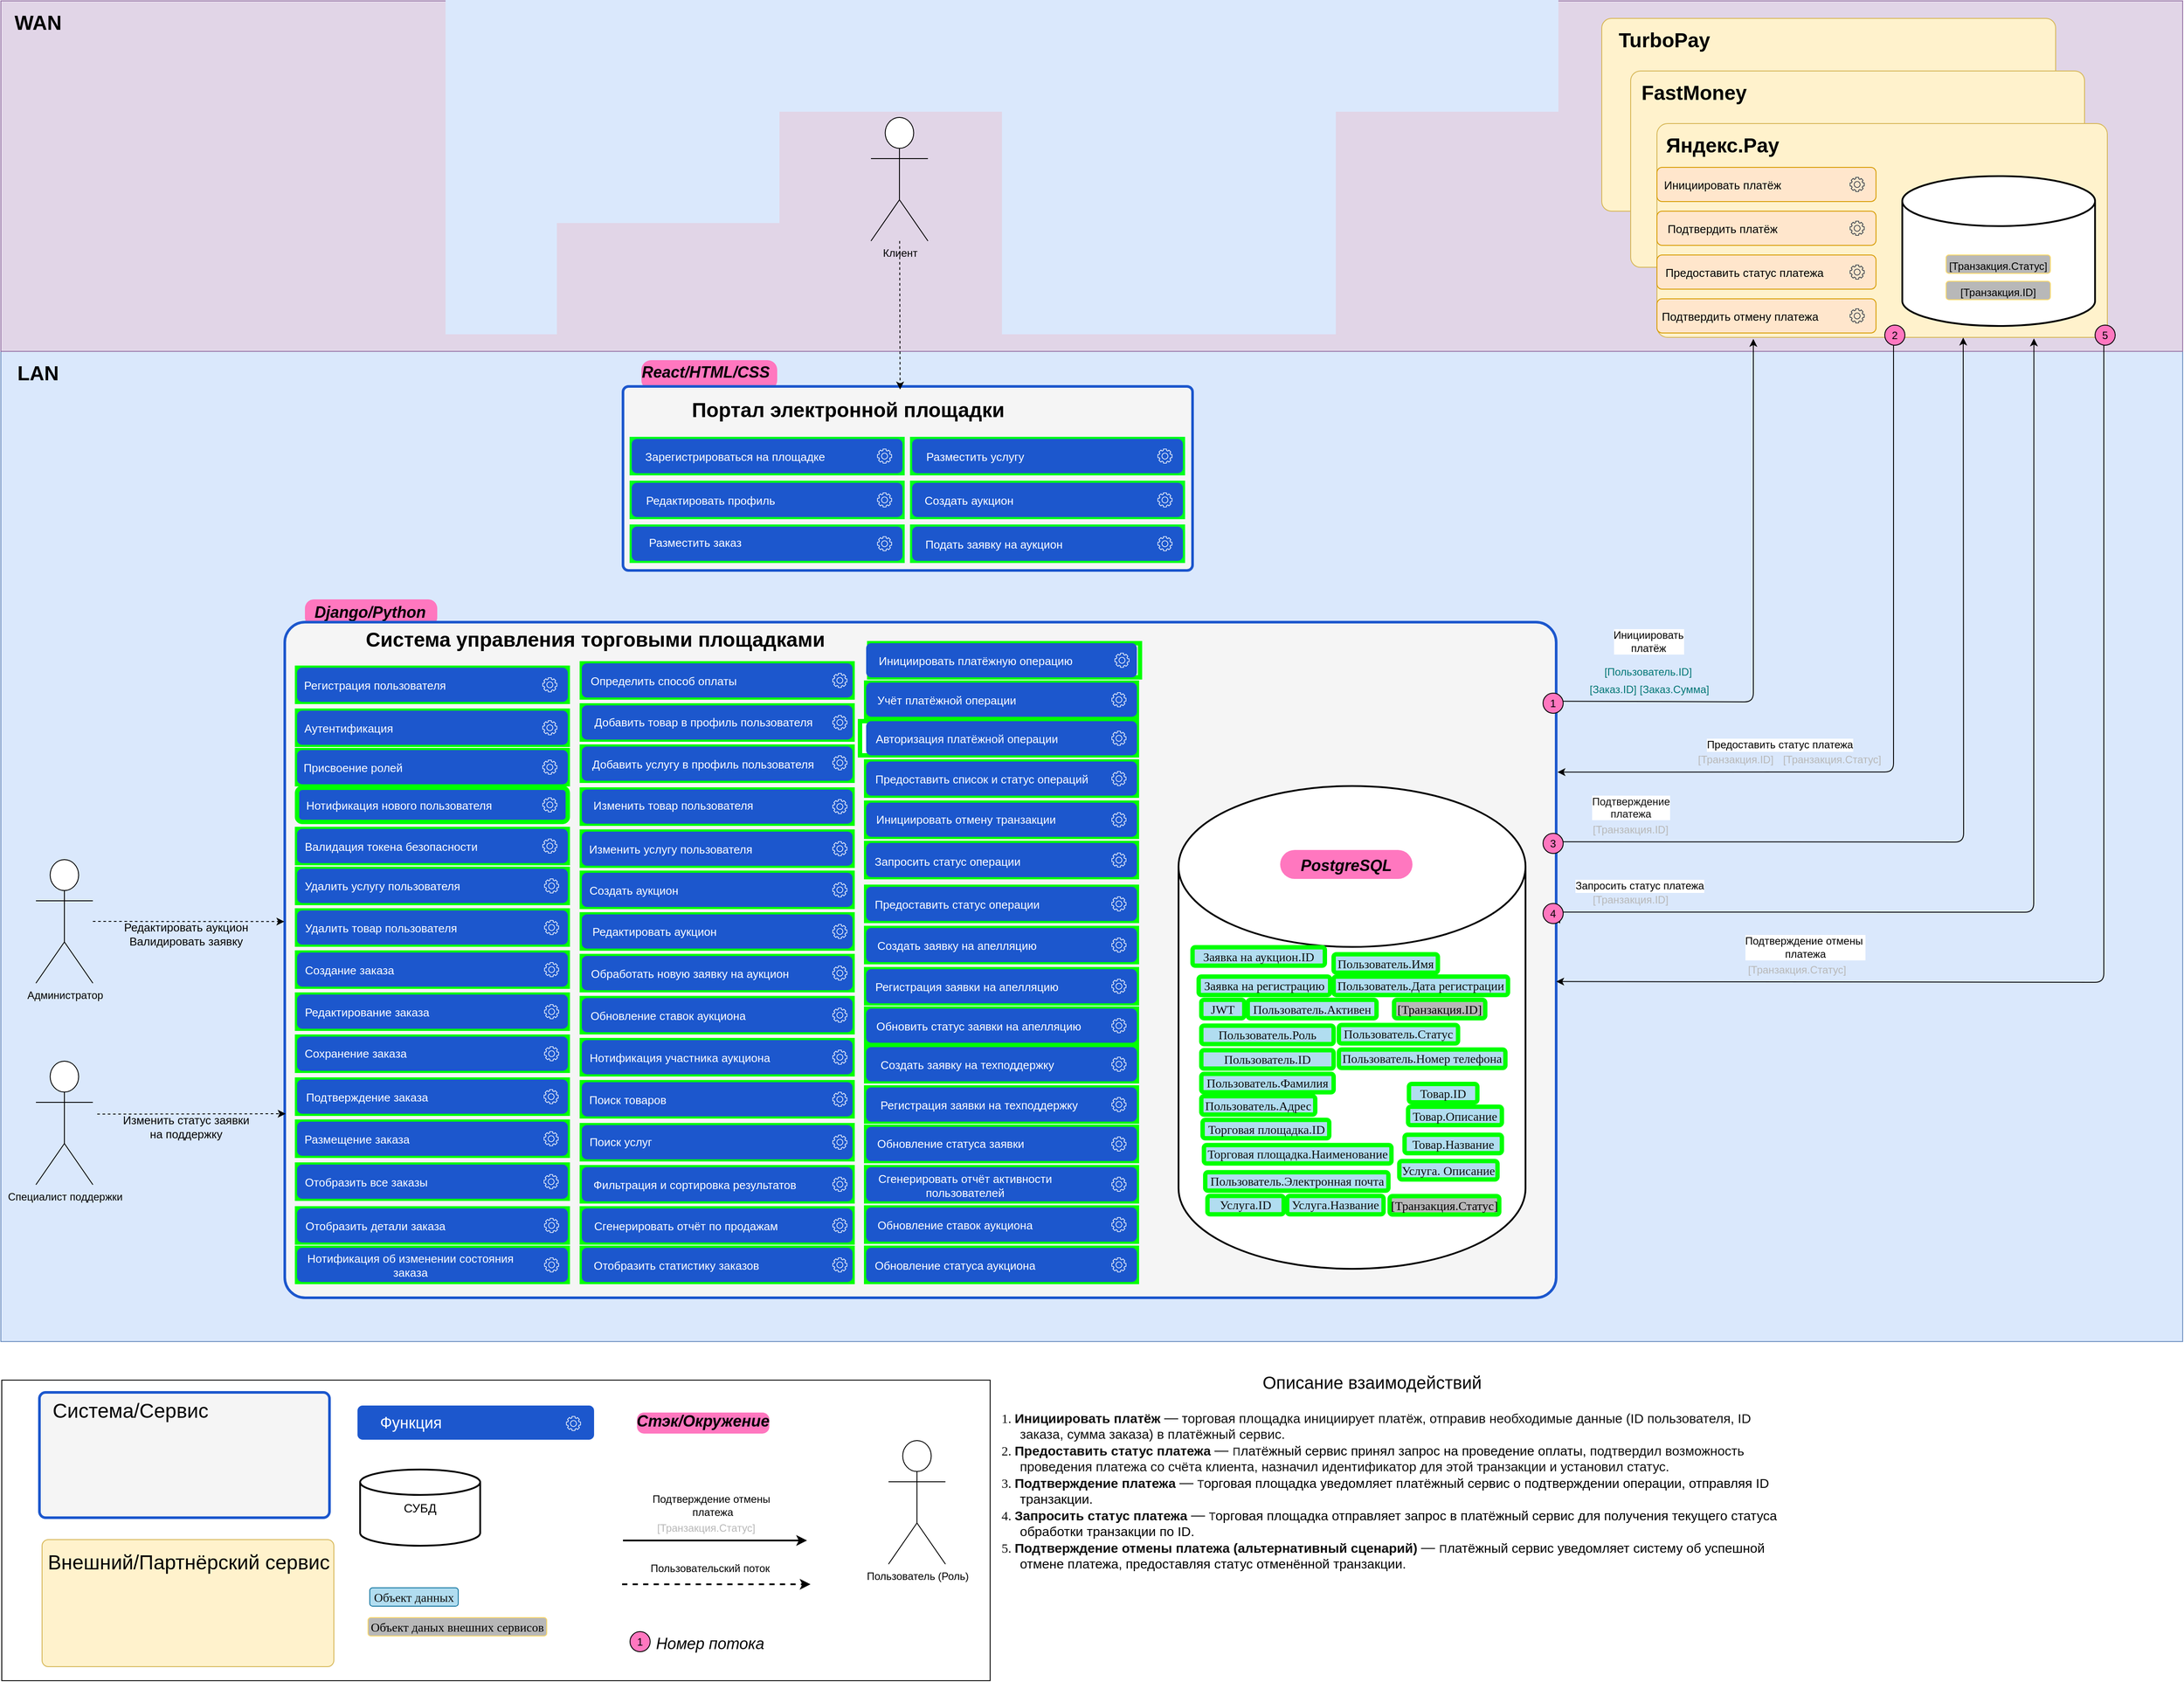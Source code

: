 <mxfile version="24.8.3" pages="2">
  <diagram name="DF" id="BleSmaJVXqo2yb7Co1eL">
    <mxGraphModel dx="586" dy="1575" grid="0" gridSize="10" guides="0" tooltips="0" connect="1" arrows="1" fold="1" page="0" pageScale="1" pageWidth="827" pageHeight="1169" math="0" shadow="0">
      <root>
        <mxCell id="0" />
        <mxCell id="1" parent="0" />
        <mxCell id="cKbgiC5qh_IXnBO1eU4K-99" value="" style="rounded=0;whiteSpace=wrap;html=1;fillColor=#dae8fc;strokeColor=#6c8ebf;" parent="1" vertex="1">
          <mxGeometry x="960" y="-200" width="2490" height="1130" as="geometry" />
        </mxCell>
        <mxCell id="kQWFD41fJFxlXKQhT5sF-2" value="" style="group" parent="1" vertex="1" connectable="0">
          <mxGeometry x="1307" y="78" width="151" height="36" as="geometry" />
        </mxCell>
        <mxCell id="cKbgiC5qh_IXnBO1eU4K-91" value="&lt;p style=&quot;margin: 0px 0px 0px 13px; text-indent: -13px; font-variant-numeric: normal; font-variant-east-asian: normal; font-variant-alternates: normal; font-kerning: auto; font-optical-sizing: auto; font-feature-settings: normal; font-variation-settings: normal; font-variant-position: normal; font-stretch: normal; font-size: 14px; line-height: normal; color: rgb(14, 14, 14); text-align: start;&quot; class=&quot;p1&quot;&gt;&lt;br&gt;&lt;/p&gt;" style="rounded=1;whiteSpace=wrap;html=1;fillColor=#FF77BF;strokeColor=none;arcSize=33;" parent="kQWFD41fJFxlXKQhT5sF-2" vertex="1">
          <mxGeometry y="5" width="151" height="31" as="geometry" />
        </mxCell>
        <mxCell id="cKbgiC5qh_IXnBO1eU4K-92" value="&lt;font style=&quot;font-size: 18px;&quot;&gt;&lt;i&gt;Django/Python&lt;/i&gt;&lt;/font&gt;" style="text;html=1;align=center;verticalAlign=middle;whiteSpace=wrap;rounded=1;shadow=0;fontSize=23;fontStyle=1" parent="kQWFD41fJFxlXKQhT5sF-2" vertex="1">
          <mxGeometry x="30" width="89" height="36" as="geometry" />
        </mxCell>
        <mxCell id="kQWFD41fJFxlXKQhT5sF-1" value="" style="group" parent="1" vertex="1" connectable="0">
          <mxGeometry x="1691" y="-203" width="155" height="49" as="geometry" />
        </mxCell>
        <mxCell id="cKbgiC5qh_IXnBO1eU4K-166" value="&lt;p style=&quot;margin: 0px 0px 0px 13px; text-indent: -13px; font-variant-numeric: normal; font-variant-east-asian: normal; font-variant-alternates: normal; font-kerning: auto; font-optical-sizing: auto; font-feature-settings: normal; font-variation-settings: normal; font-variant-position: normal; font-stretch: normal; font-size: 14px; line-height: normal; color: rgb(14, 14, 14); text-align: start;&quot; class=&quot;p1&quot;&gt;&lt;br&gt;&lt;/p&gt;" style="rounded=1;whiteSpace=wrap;html=1;fillColor=#FF77BF;strokeColor=none;arcSize=33;" parent="kQWFD41fJFxlXKQhT5sF-1" vertex="1">
          <mxGeometry y="13" width="155" height="34" as="geometry" />
        </mxCell>
        <mxCell id="cKbgiC5qh_IXnBO1eU4K-165" value="&lt;font style=&quot;font-size: 18px;&quot;&gt;&lt;i&gt;React/HTML/CSS&lt;/i&gt;&lt;/font&gt;" style="text;html=1;align=center;verticalAlign=middle;whiteSpace=wrap;rounded=1;shadow=0;fontSize=23;fontStyle=1" parent="kQWFD41fJFxlXKQhT5sF-1" vertex="1">
          <mxGeometry x="29" width="89" height="49" as="geometry" />
        </mxCell>
        <mxCell id="cKbgiC5qh_IXnBO1eU4K-98" value="" style="rounded=0;whiteSpace=wrap;html=1;fillColor=#e1d5e7;strokeColor=#9673a6;movable=1;resizable=1;rotatable=1;deletable=1;editable=1;locked=0;connectable=1;" parent="1" vertex="1">
          <mxGeometry x="960" y="-600" width="2490" height="400" as="geometry" />
        </mxCell>
        <mxCell id="ISwjRsLXD4yoOcMXPSiY-8" value="" style="group" parent="1" vertex="1" connectable="0">
          <mxGeometry x="2770" y="-580" width="535" height="220" as="geometry" />
        </mxCell>
        <mxCell id="Tz6aEU4ManMyac2rpAqn-102" value="" style="rounded=1;whiteSpace=wrap;html=1;arcSize=5;fillColor=#fff2cc;strokeColor=#d6b656;" parent="ISwjRsLXD4yoOcMXPSiY-8" vertex="1">
          <mxGeometry x="17" width="518" height="220" as="geometry" />
        </mxCell>
        <mxCell id="Tz6aEU4ManMyac2rpAqn-103" value="TurboPay" style="text;html=1;align=center;verticalAlign=middle;whiteSpace=wrap;rounded=1;shadow=0;fontSize=23;fontStyle=1" parent="ISwjRsLXD4yoOcMXPSiY-8" vertex="1">
          <mxGeometry width="177" height="49" as="geometry" />
        </mxCell>
        <mxCell id="ISwjRsLXD4yoOcMXPSiY-9" value="" style="group" parent="1" vertex="1" connectable="0">
          <mxGeometry x="2820" y="-520" width="518" height="224" as="geometry" />
        </mxCell>
        <mxCell id="Tz6aEU4ManMyac2rpAqn-100" value="" style="rounded=1;whiteSpace=wrap;html=1;arcSize=5;fillColor=#fff2cc;strokeColor=#d6b656;" parent="ISwjRsLXD4yoOcMXPSiY-9" vertex="1">
          <mxGeometry width="518" height="224" as="geometry" />
        </mxCell>
        <mxCell id="Tz6aEU4ManMyac2rpAqn-101" value="FastMoney" style="text;html=1;align=center;verticalAlign=middle;whiteSpace=wrap;rounded=1;shadow=0;fontSize=23;fontStyle=1" parent="ISwjRsLXD4yoOcMXPSiY-9" vertex="1">
          <mxGeometry x="2" width="141" height="49" as="geometry" />
        </mxCell>
        <mxCell id="ISwjRsLXD4yoOcMXPSiY-10" value="" style="group" parent="1" vertex="1" connectable="0">
          <mxGeometry x="2850" y="-460" width="514" height="244" as="geometry" />
        </mxCell>
        <mxCell id="Tz6aEU4ManMyac2rpAqn-104" value="" style="rounded=1;whiteSpace=wrap;html=1;arcSize=5;fillColor=#fff2cc;strokeColor=#d6b656;" parent="ISwjRsLXD4yoOcMXPSiY-10" vertex="1">
          <mxGeometry width="514" height="244" as="geometry" />
        </mxCell>
        <mxCell id="Tz6aEU4ManMyac2rpAqn-105" value="Яндекс.Pay" style="text;html=1;align=center;verticalAlign=middle;whiteSpace=wrap;rounded=1;shadow=0;fontSize=23;fontStyle=1" parent="ISwjRsLXD4yoOcMXPSiY-10" vertex="1">
          <mxGeometry width="150" height="49" as="geometry" />
        </mxCell>
        <mxCell id="D1CTnjmkYU0Mq4A9S6dc-23" value="" style="rounded=1;whiteSpace=wrap;html=1;arcSize=0;" parent="1" vertex="1">
          <mxGeometry x="961" y="974" width="1128" height="343" as="geometry" />
        </mxCell>
        <mxCell id="aNh6FEuhw9lsT8rE3H5J-120" value="" style="rounded=1;whiteSpace=wrap;html=1;arcSize=3;movable=1;resizable=1;rotatable=1;deletable=1;editable=1;locked=0;connectable=1;fillColor=#f5f5f5;strokeColor=#1C57CD;strokeWidth=3;fontColor=#333333;" parent="1" vertex="1">
          <mxGeometry x="1284" y="109" width="1451" height="771" as="geometry" />
        </mxCell>
        <mxCell id="aNh6FEuhw9lsT8rE3H5J-121" value="Система управления торговыми площадками" style="text;html=1;align=center;verticalAlign=middle;whiteSpace=wrap;rounded=1;shadow=0;fontSize=23;fontStyle=1" parent="1" vertex="1">
          <mxGeometry x="1364" y="104" width="549" height="49" as="geometry" />
        </mxCell>
        <mxCell id="aNh6FEuhw9lsT8rE3H5J-60" value="" style="strokeWidth=2;html=1;shape=mxgraph.flowchart.database;whiteSpace=wrap;rounded=1;movable=1;resizable=1;rotatable=1;deletable=1;editable=1;locked=0;connectable=1;" parent="1" vertex="1">
          <mxGeometry x="2304" y="296" width="396" height="551" as="geometry" />
        </mxCell>
        <mxCell id="Tz6aEU4ManMyac2rpAqn-7" value="&lt;p style=&quot;margin: 0px 0px 0px 13px; text-indent: -13px; font-variant-numeric: normal; font-variant-east-asian: normal; font-variant-alternates: normal; font-kerning: auto; font-optical-sizing: auto; font-feature-settings: normal; font-variation-settings: normal; font-variant-position: normal; font-stretch: normal; font-size: 14px; line-height: normal; color: rgb(14, 14, 14); text-align: start;&quot; class=&quot;p1&quot;&gt;&lt;font face=&quot;Times New Roman&quot;&gt;Заявка на аукцион.ID&lt;/font&gt;&lt;/p&gt;" style="rounded=1;whiteSpace=wrap;html=1;fillColor=#b1ddf0;strokeColor=#00FF00;strokeWidth=5;" parent="1" vertex="1">
          <mxGeometry x="2320" y="480" width="151" height="21" as="geometry" />
        </mxCell>
        <mxCell id="cKbgiC5qh_IXnBO1eU4K-45" value="&lt;p style=&quot;margin: 0px 0px 0px 13px; text-indent: -13px; font-variant-numeric: normal; font-variant-east-asian: normal; font-variant-alternates: normal; font-kerning: auto; font-optical-sizing: auto; font-feature-settings: normal; font-variation-settings: normal; font-variant-position: normal; font-stretch: normal; line-height: normal; color: rgb(14, 14, 14); text-align: start;&quot; class=&quot;p1&quot;&gt;&lt;font style=&quot;font-size: 14px;&quot; face=&quot;Times New Roman&quot;&gt;Заявка на регистрацию&lt;/font&gt;&lt;/p&gt;" style="rounded=1;whiteSpace=wrap;html=1;fillColor=#b1ddf0;strokeColor=#00FF00;strokeWidth=5;" parent="1" vertex="1">
          <mxGeometry x="2327" y="513.5" width="150" height="21" as="geometry" />
        </mxCell>
        <mxCell id="cKbgiC5qh_IXnBO1eU4K-46" value="&lt;p style=&quot;margin: 0px 0px 0px 13px; text-indent: -13px; font-variant-numeric: normal; font-variant-east-asian: normal; font-variant-alternates: normal; font-kerning: auto; font-optical-sizing: auto; font-feature-settings: normal; font-variation-settings: normal; font-variant-position: normal; font-stretch: normal; line-height: normal; color: rgb(14, 14, 14); text-align: start;&quot; class=&quot;p1&quot;&gt;&lt;font face=&quot;Times New Roman&quot;&gt;&lt;span style=&quot;font-size: 14px;&quot;&gt;JWT&lt;/span&gt;&lt;/font&gt;&lt;/p&gt;" style="rounded=1;whiteSpace=wrap;html=1;fillColor=#b1ddf0;strokeColor=#00FF00;strokeWidth=5;" parent="1" vertex="1">
          <mxGeometry x="2330" y="540" width="49" height="21" as="geometry" />
        </mxCell>
        <mxCell id="cKbgiC5qh_IXnBO1eU4K-49" value="&lt;p style=&quot;margin: 0px 0px 0px 13px; text-indent: -13px; font-variant-numeric: normal; font-variant-east-asian: normal; font-variant-alternates: normal; font-kerning: auto; font-optical-sizing: auto; font-feature-settings: normal; font-variation-settings: normal; font-variant-position: normal; font-stretch: normal; font-size: 14px; line-height: normal; color: rgb(14, 14, 14); text-align: start;&quot; class=&quot;p1&quot;&gt;&lt;font face=&quot;Times New Roman&quot;&gt;Пользователь.Роль&lt;/font&gt;&lt;/p&gt;" style="rounded=1;whiteSpace=wrap;html=1;fillColor=#b1ddf0;strokeColor=#00FF00;strokeWidth=5;" parent="1" vertex="1">
          <mxGeometry x="2330" y="569.5" width="151" height="21" as="geometry" />
        </mxCell>
        <mxCell id="cKbgiC5qh_IXnBO1eU4K-50" value="&lt;p style=&quot;margin: 0px 0px 0px 13px; text-indent: -13px; font-variant-numeric: normal; font-variant-east-asian: normal; font-variant-alternates: normal; font-kerning: auto; font-optical-sizing: auto; font-feature-settings: normal; font-variation-settings: normal; font-variant-position: normal; font-stretch: normal; font-size: 14px; line-height: normal; color: rgb(14, 14, 14); text-align: start;&quot; class=&quot;p1&quot;&gt;&lt;font face=&quot;Times New Roman&quot;&gt;Пользователь.ID&lt;/font&gt;&lt;/p&gt;" style="rounded=1;whiteSpace=wrap;html=1;fillColor=#b1ddf0;strokeColor=#00FF00;strokeWidth=5;" parent="1" vertex="1">
          <mxGeometry x="2330" y="597.5" width="151" height="21" as="geometry" />
        </mxCell>
        <mxCell id="cKbgiC5qh_IXnBO1eU4K-56" value="&lt;p style=&quot;margin: 0px 0px 0px 13px; text-indent: -13px; font-variant-numeric: normal; font-variant-east-asian: normal; font-variant-alternates: normal; font-kerning: auto; font-optical-sizing: auto; font-feature-settings: normal; font-variation-settings: normal; font-variant-position: normal; font-stretch: normal; font-size: 14px; line-height: normal; color: rgb(14, 14, 14); text-align: start;&quot; class=&quot;p1&quot;&gt;&lt;font face=&quot;Times New Roman&quot;&gt;Пользователь.Имя&lt;/font&gt;&lt;/p&gt;" style="rounded=1;whiteSpace=wrap;html=1;fillColor=#b1ddf0;strokeColor=#00FF00;strokeWidth=5;" parent="1" vertex="1">
          <mxGeometry x="2481" y="488" width="119" height="21" as="geometry" />
        </mxCell>
        <mxCell id="cKbgiC5qh_IXnBO1eU4K-57" value="&lt;p style=&quot;margin: 0px 0px 0px 13px; text-indent: -13px; font-variant-numeric: normal; font-variant-east-asian: normal; font-variant-alternates: normal; font-kerning: auto; font-optical-sizing: auto; font-feature-settings: normal; font-variation-settings: normal; font-variant-position: normal; font-stretch: normal; font-size: 14px; line-height: normal; color: rgb(14, 14, 14); text-align: start;&quot; class=&quot;p1&quot;&gt;&lt;font face=&quot;Times New Roman&quot;&gt;Пользователь.Фамилия&lt;/font&gt;&lt;/p&gt;" style="rounded=1;whiteSpace=wrap;html=1;fillColor=#b1ddf0;strokeColor=#00FF00;strokeWidth=5;" parent="1" vertex="1">
          <mxGeometry x="2330" y="624.5" width="151" height="21" as="geometry" />
        </mxCell>
        <mxCell id="cKbgiC5qh_IXnBO1eU4K-60" value="&lt;p style=&quot;margin: 0px 0px 0px 13px; text-indent: -13px; font-variant-numeric: normal; font-variant-east-asian: normal; font-variant-alternates: normal; font-kerning: auto; font-optical-sizing: auto; font-feature-settings: normal; font-variation-settings: normal; font-variant-position: normal; font-stretch: normal; font-size: 14px; line-height: normal; color: rgb(14, 14, 14); text-align: start;&quot; class=&quot;p1&quot;&gt;&lt;font face=&quot;Times New Roman&quot;&gt;Пользователь.Адрес&lt;/font&gt;&lt;/p&gt;" style="rounded=1;whiteSpace=wrap;html=1;fillColor=#b1ddf0;strokeColor=#00FF00;strokeWidth=5;" parent="1" vertex="1">
          <mxGeometry x="2330" y="650" width="130" height="21" as="geometry" />
        </mxCell>
        <mxCell id="cKbgiC5qh_IXnBO1eU4K-68" value="&lt;p style=&quot;margin: 0px 0px 0px 13px; text-indent: -13px; font-variant-numeric: normal; font-variant-east-asian: normal; font-variant-alternates: normal; font-kerning: auto; font-optical-sizing: auto; font-feature-settings: normal; font-variation-settings: normal; font-variant-position: normal; font-stretch: normal; font-size: 14px; line-height: normal; color: rgb(14, 14, 14); text-align: start;&quot; class=&quot;p1&quot;&gt;&lt;font face=&quot;Times New Roman&quot;&gt;Пользователь.Дата регистрации&lt;/font&gt;&lt;/p&gt;" style="rounded=1;whiteSpace=wrap;html=1;fillColor=#b1ddf0;strokeColor=#00FF00;strokeWidth=5;" parent="1" vertex="1">
          <mxGeometry x="2481" y="513.5" width="199" height="21" as="geometry" />
        </mxCell>
        <mxCell id="cKbgiC5qh_IXnBO1eU4K-69" value="&lt;p style=&quot;margin: 0px 0px 0px 13px; text-indent: -13px; font-variant-numeric: normal; font-variant-east-asian: normal; font-variant-alternates: normal; font-kerning: auto; font-optical-sizing: auto; font-feature-settings: normal; font-variation-settings: normal; font-variant-position: normal; font-stretch: normal; font-size: 14px; line-height: normal; color: rgb(14, 14, 14); text-align: start;&quot; class=&quot;p1&quot;&gt;&lt;font face=&quot;Times New Roman&quot;&gt;Пользователь.Статус&lt;/font&gt;&lt;/p&gt;" style="rounded=1;whiteSpace=wrap;html=1;fillColor=#b1ddf0;strokeColor=#00FF00;strokeWidth=5;" parent="1" vertex="1">
          <mxGeometry x="2487" y="568.75" width="136" height="21" as="geometry" />
        </mxCell>
        <mxCell id="cKbgiC5qh_IXnBO1eU4K-70" value="&lt;p style=&quot;margin: 0px 0px 0px 13px; text-indent: -13px; font-variant-numeric: normal; font-variant-east-asian: normal; font-variant-alternates: normal; font-kerning: auto; font-optical-sizing: auto; font-feature-settings: normal; font-variation-settings: normal; font-variant-position: normal; font-stretch: normal; font-size: 14px; line-height: normal; color: rgb(14, 14, 14); text-align: start;&quot; class=&quot;p1&quot;&gt;&lt;font face=&quot;Times New Roman&quot;&gt;Пользователь.Электронная почта&lt;/font&gt;&lt;/p&gt;" style="rounded=1;whiteSpace=wrap;html=1;fillColor=#b1ddf0;strokeColor=#00FF00;strokeWidth=5;" parent="1" vertex="1">
          <mxGeometry x="2334.5" y="736.75" width="209" height="21" as="geometry" />
        </mxCell>
        <mxCell id="cKbgiC5qh_IXnBO1eU4K-71" value="&lt;p style=&quot;margin: 0px 0px 0px 13px; text-indent: -13px; font-variant-numeric: normal; font-variant-east-asian: normal; font-variant-alternates: normal; font-kerning: auto; font-optical-sizing: auto; font-feature-settings: normal; font-variation-settings: normal; font-variant-position: normal; font-stretch: normal; font-size: 14px; line-height: normal; color: rgb(14, 14, 14); text-align: start;&quot; class=&quot;p1&quot;&gt;&lt;font face=&quot;Times New Roman&quot;&gt;Пользователь.Номер телефона&lt;/font&gt;&lt;/p&gt;" style="rounded=1;whiteSpace=wrap;html=1;fillColor=#b1ddf0;strokeColor=#00FF00;strokeWidth=5;" parent="1" vertex="1">
          <mxGeometry x="2487" y="596.75" width="190" height="21" as="geometry" />
        </mxCell>
        <mxCell id="cKbgiC5qh_IXnBO1eU4K-74" value="&lt;p style=&quot;margin: 0px 0px 0px 13px; text-indent: -13px; font-variant-numeric: normal; font-variant-east-asian: normal; font-variant-alternates: normal; font-kerning: auto; font-optical-sizing: auto; font-feature-settings: normal; font-variation-settings: normal; font-variant-position: normal; font-stretch: normal; font-size: 14px; line-height: normal; color: rgb(14, 14, 14); text-align: start;&quot; class=&quot;p1&quot;&gt;&lt;font face=&quot;Times New Roman&quot;&gt;Торговая площадка.ID&lt;/font&gt;&lt;/p&gt;" style="rounded=1;whiteSpace=wrap;html=1;fillColor=#b1ddf0;strokeColor=#00FF00;strokeWidth=5;" parent="1" vertex="1">
          <mxGeometry x="2331.5" y="677" width="144.5" height="21" as="geometry" />
        </mxCell>
        <mxCell id="cKbgiC5qh_IXnBO1eU4K-75" value="&lt;p style=&quot;margin: 0px 0px 0px 13px; text-indent: -13px; font-variant-numeric: normal; font-variant-east-asian: normal; font-variant-alternates: normal; font-kerning: auto; font-optical-sizing: auto; font-feature-settings: normal; font-variation-settings: normal; font-variant-position: normal; font-stretch: normal; font-size: 14px; line-height: normal; color: rgb(14, 14, 14); text-align: start;&quot; class=&quot;p1&quot;&gt;&lt;font face=&quot;Times New Roman&quot;&gt;Торговая площадка.Наименование&lt;/font&gt;&lt;/p&gt;" style="rounded=1;whiteSpace=wrap;html=1;fillColor=#b1ddf0;strokeColor=#00FF00;strokeWidth=5;" parent="1" vertex="1">
          <mxGeometry x="2333" y="705.75" width="214" height="21" as="geometry" />
        </mxCell>
        <mxCell id="cKbgiC5qh_IXnBO1eU4K-77" value="&lt;p style=&quot;margin: 0px 0px 0px 13px; text-indent: -13px; font-variant-numeric: normal; font-variant-east-asian: normal; font-variant-alternates: normal; font-kerning: auto; font-optical-sizing: auto; font-feature-settings: normal; font-variation-settings: normal; font-variant-position: normal; font-stretch: normal; font-size: 14px; line-height: normal; color: rgb(14, 14, 14); text-align: start;&quot; class=&quot;p1&quot;&gt;&lt;font face=&quot;Times New Roman&quot;&gt;Пользователь.Активен&lt;/font&gt;&lt;/p&gt;" style="rounded=1;whiteSpace=wrap;html=1;fillColor=#b1ddf0;strokeColor=#00FF00;strokeWidth=5;" parent="1" vertex="1">
          <mxGeometry x="2383" y="540" width="147" height="21" as="geometry" />
        </mxCell>
        <mxCell id="cKbgiC5qh_IXnBO1eU4K-84" value="&lt;p style=&quot;margin: 0px 0px 0px 13px; text-indent: -13px; font-variant-numeric: normal; font-variant-east-asian: normal; font-variant-alternates: normal; font-kerning: auto; font-optical-sizing: auto; font-feature-settings: normal; font-variation-settings: normal; font-variant-position: normal; font-stretch: normal; font-size: 14px; line-height: normal; color: rgb(14, 14, 14); text-align: start;&quot; class=&quot;p1&quot;&gt;&lt;font face=&quot;Times New Roman&quot;&gt;Услуга.ID&lt;/font&gt;&lt;/p&gt;" style="rounded=1;whiteSpace=wrap;html=1;fillColor=#b1ddf0;strokeColor=#00FF00;strokeWidth=5;" parent="1" vertex="1">
          <mxGeometry x="2337" y="763.75" width="87" height="21" as="geometry" />
        </mxCell>
        <mxCell id="cKbgiC5qh_IXnBO1eU4K-85" value="&lt;p style=&quot;margin: 0px 0px 0px 13px; text-indent: -13px; font-variant-numeric: normal; font-variant-east-asian: normal; font-variant-alternates: normal; font-kerning: auto; font-optical-sizing: auto; font-feature-settings: normal; font-variation-settings: normal; font-variant-position: normal; font-stretch: normal; font-size: 14px; line-height: normal; color: rgb(14, 14, 14); text-align: start;&quot; class=&quot;p1&quot;&gt;&lt;font face=&quot;Times New Roman&quot;&gt;Услуга.Название&lt;/font&gt;&lt;/p&gt;" style="rounded=1;whiteSpace=wrap;html=1;fillColor=#b1ddf0;strokeColor=#00FF00;strokeWidth=5;" parent="1" vertex="1">
          <mxGeometry x="2428" y="763.75" width="110" height="21" as="geometry" />
        </mxCell>
        <mxCell id="cKbgiC5qh_IXnBO1eU4K-86" value="&lt;p style=&quot;margin: 0px 0px 0px 13px; text-indent: -13px; font-variant-numeric: normal; font-variant-east-asian: normal; font-variant-alternates: normal; font-kerning: auto; font-optical-sizing: auto; font-feature-settings: normal; font-variation-settings: normal; font-variant-position: normal; font-stretch: normal; font-size: 14px; line-height: normal; color: rgb(14, 14, 14); text-align: start;&quot; class=&quot;p1&quot;&gt;&lt;font face=&quot;Times New Roman&quot;&gt;Услуга. Описание&lt;/font&gt;&lt;/p&gt;" style="rounded=1;whiteSpace=wrap;html=1;fillColor=#b1ddf0;strokeColor=#00FF00;strokeWidth=5;" parent="1" vertex="1">
          <mxGeometry x="2556" y="724" width="112" height="21" as="geometry" />
        </mxCell>
        <mxCell id="cKbgiC5qh_IXnBO1eU4K-87" value="&lt;p style=&quot;margin: 0px 0px 0px 13px; text-indent: -13px; font-variant-numeric: normal; font-variant-east-asian: normal; font-variant-alternates: normal; font-kerning: auto; font-optical-sizing: auto; font-feature-settings: normal; font-variation-settings: normal; font-variant-position: normal; font-stretch: normal; font-size: 14px; line-height: normal; color: rgb(14, 14, 14); text-align: start;&quot; class=&quot;p1&quot;&gt;&lt;font face=&quot;Times New Roman&quot;&gt;Товар.ID&lt;/font&gt;&lt;/p&gt;" style="rounded=1;whiteSpace=wrap;html=1;fillColor=#b1ddf0;strokeColor=#00FF00;strokeWidth=5;" parent="1" vertex="1">
          <mxGeometry x="2567" y="636" width="78" height="21" as="geometry" />
        </mxCell>
        <mxCell id="cKbgiC5qh_IXnBO1eU4K-88" value="&lt;p style=&quot;margin: 0px 0px 0px 13px; text-indent: -13px; font-variant-numeric: normal; font-variant-east-asian: normal; font-variant-alternates: normal; font-kerning: auto; font-optical-sizing: auto; font-feature-settings: normal; font-variation-settings: normal; font-variant-position: normal; font-stretch: normal; font-size: 14px; line-height: normal; color: rgb(14, 14, 14); text-align: start;&quot; class=&quot;p1&quot;&gt;&lt;font face=&quot;Times New Roman&quot;&gt;Товар.Название&lt;/font&gt;&lt;/p&gt;" style="rounded=1;whiteSpace=wrap;html=1;fillColor=#b1ddf0;strokeColor=#00FF00;strokeWidth=5;" parent="1" vertex="1">
          <mxGeometry x="2562" y="694" width="111" height="21" as="geometry" />
        </mxCell>
        <mxCell id="cKbgiC5qh_IXnBO1eU4K-89" value="&lt;p style=&quot;margin: 0px 0px 0px 13px; text-indent: -13px; font-variant-numeric: normal; font-variant-east-asian: normal; font-variant-alternates: normal; font-kerning: auto; font-optical-sizing: auto; font-feature-settings: normal; font-variation-settings: normal; font-variant-position: normal; font-stretch: normal; font-size: 14px; line-height: normal; color: rgb(14, 14, 14); text-align: start;&quot; class=&quot;p1&quot;&gt;&lt;font face=&quot;Times New Roman&quot;&gt;Товар.Описание&lt;/font&gt;&lt;/p&gt;" style="rounded=1;whiteSpace=wrap;html=1;fillColor=#b1ddf0;strokeColor=#00FF00;strokeWidth=5;" parent="1" vertex="1">
          <mxGeometry x="2566" y="662" width="107" height="21" as="geometry" />
        </mxCell>
        <mxCell id="cKbgiC5qh_IXnBO1eU4K-95" value="Администратор" style="shape=umlActor;verticalLabelPosition=bottom;verticalAlign=top;html=1;outlineConnect=0;rounded=1;" parent="1" vertex="1">
          <mxGeometry x="1000" y="380" width="65" height="141" as="geometry" />
        </mxCell>
        <mxCell id="cKbgiC5qh_IXnBO1eU4K-96" value="" style="endArrow=classic;html=1;rounded=1;dashed=1;entryX=0.961;entryY=0.023;entryDx=0;entryDy=0;entryPerimeter=0;" parent="1" source="cKbgiC5qh_IXnBO1eU4K-95" target="cKbgiC5qh_IXnBO1eU4K-154" edge="1">
          <mxGeometry width="50" height="50" relative="1" as="geometry">
            <mxPoint x="1166" y="544" as="sourcePoint" />
            <mxPoint x="1162" y="979" as="targetPoint" />
            <Array as="points" />
          </mxGeometry>
        </mxCell>
        <mxCell id="cKbgiC5qh_IXnBO1eU4K-100" value="WAN" style="text;html=1;align=center;verticalAlign=middle;whiteSpace=wrap;rounded=1;shadow=0;fontSize=23;fontStyle=1" parent="1" vertex="1">
          <mxGeometry x="960" y="-600" width="85" height="49" as="geometry" />
        </mxCell>
        <mxCell id="cKbgiC5qh_IXnBO1eU4K-101" value="LAN" style="text;html=1;align=center;verticalAlign=middle;whiteSpace=wrap;rounded=1;shadow=0;fontSize=23;fontStyle=1" parent="1" vertex="1">
          <mxGeometry x="960" y="-200" width="85" height="49" as="geometry" />
        </mxCell>
        <mxCell id="cKbgiC5qh_IXnBO1eU4K-103" value="" style="endArrow=classic;html=1;rounded=1;curved=0;entryX=1.001;entryY=0.222;entryDx=0;entryDy=0;entryPerimeter=0;" parent="1" target="aNh6FEuhw9lsT8rE3H5J-120" edge="1">
          <mxGeometry width="50" height="50" relative="1" as="geometry">
            <mxPoint x="3120" y="-210" as="sourcePoint" />
            <mxPoint x="3090" y="-15" as="targetPoint" />
            <Array as="points">
              <mxPoint x="3120" y="280" />
            </Array>
          </mxGeometry>
        </mxCell>
        <mxCell id="cKbgiC5qh_IXnBO1eU4K-104" value="&lt;p style=&quot;margin: 0px 0px 0px 21px; text-indent: -21px; font-variant-numeric: normal; font-variant-east-asian: normal; font-variant-alternates: normal; font-kerning: auto; font-optical-sizing: auto; font-feature-settings: normal; font-variation-settings: normal; font-variant-position: normal; font-stretch: normal; line-height: normal; color: rgb(14, 14, 14); text-align: start; text-wrap: wrap;&quot; class=&quot;p1&quot;&gt;&lt;font style=&quot;font-size: 12px;&quot; face=&quot;Helvetica&quot;&gt;Подтверждение платежа&lt;/font&gt;&lt;/p&gt;" style="edgeLabel;html=1;align=center;verticalAlign=middle;resizable=0;points=[];rounded=1;" parent="cKbgiC5qh_IXnBO1eU4K-103" vertex="1" connectable="0">
          <mxGeometry x="0.194" y="1" relative="1" as="geometry">
            <mxPoint x="-269" y="39" as="offset" />
          </mxGeometry>
        </mxCell>
        <mxCell id="cKbgiC5qh_IXnBO1eU4K-105" value="" style="endArrow=classic;html=1;rounded=1;exitX=1.001;exitY=0.325;exitDx=0;exitDy=0;exitPerimeter=0;curved=0;entryX=0.68;entryY=1.001;entryDx=0;entryDy=0;entryPerimeter=0;" parent="1" source="aNh6FEuhw9lsT8rE3H5J-120" target="Tz6aEU4ManMyac2rpAqn-104" edge="1">
          <mxGeometry width="50" height="50" relative="1" as="geometry">
            <mxPoint x="2900" y="486" as="sourcePoint" />
            <mxPoint x="3200" y="-20" as="targetPoint" />
            <Array as="points">
              <mxPoint x="3200" y="360" />
            </Array>
          </mxGeometry>
        </mxCell>
        <mxCell id="cKbgiC5qh_IXnBO1eU4K-106" value="&lt;font style=&quot;font-size: 12px;&quot;&gt;Предоставить статус платежа&lt;/font&gt;" style="edgeLabel;html=1;align=center;verticalAlign=middle;resizable=0;points=[];rounded=1;" parent="cKbgiC5qh_IXnBO1eU4K-105" vertex="1" connectable="0">
          <mxGeometry x="0.194" y="1" relative="1" as="geometry">
            <mxPoint x="-209" y="46" as="offset" />
          </mxGeometry>
        </mxCell>
        <mxCell id="cKbgiC5qh_IXnBO1eU4K-107" value="" style="endArrow=classic;html=1;rounded=1;curved=0;entryX=1;entryY=0.532;entryDx=0;entryDy=0;entryPerimeter=0;" parent="1" target="aNh6FEuhw9lsT8rE3H5J-120" edge="1">
          <mxGeometry width="50" height="50" relative="1" as="geometry">
            <mxPoint x="3360" y="-210" as="sourcePoint" />
            <mxPoint x="2740" y="520" as="targetPoint" />
            <Array as="points">
              <mxPoint x="3360" y="520" />
            </Array>
          </mxGeometry>
        </mxCell>
        <mxCell id="cKbgiC5qh_IXnBO1eU4K-108" value="&lt;font style=&quot;font-size: 12px;&quot;&gt;Подтверждение отмены&amp;nbsp;&lt;/font&gt;&lt;div&gt;&lt;font style=&quot;font-size: 12px;&quot;&gt;платежа&lt;/font&gt;&lt;/div&gt;" style="edgeLabel;html=1;align=center;verticalAlign=middle;resizable=0;points=[];rounded=1;" parent="cKbgiC5qh_IXnBO1eU4K-107" vertex="1" connectable="0">
          <mxGeometry x="0.194" y="1" relative="1" as="geometry">
            <mxPoint x="-262" y="-41" as="offset" />
          </mxGeometry>
        </mxCell>
        <mxCell id="cKbgiC5qh_IXnBO1eU4K-109" value="" style="endArrow=classic;html=1;rounded=1;exitX=1;exitY=0.117;exitDx=0;exitDy=0;exitPerimeter=0;curved=0;entryX=0.214;entryY=1.007;entryDx=0;entryDy=0;entryPerimeter=0;" parent="1" source="aNh6FEuhw9lsT8rE3H5J-120" target="Tz6aEU4ManMyac2rpAqn-104" edge="1">
          <mxGeometry width="50" height="50" relative="1" as="geometry">
            <mxPoint x="2610" y="206" as="sourcePoint" />
            <mxPoint x="2955" y="-179" as="targetPoint" />
            <Array as="points">
              <mxPoint x="2960" y="200" />
            </Array>
          </mxGeometry>
        </mxCell>
        <mxCell id="cKbgiC5qh_IXnBO1eU4K-110" value="&lt;span style=&quot;text-wrap: wrap;&quot;&gt;&lt;font style=&quot;font-size: 12px;&quot;&gt;Инициировать платёж&lt;/font&gt;&lt;/span&gt;" style="edgeLabel;html=1;align=center;verticalAlign=middle;resizable=0;points=[];rounded=1;" parent="cKbgiC5qh_IXnBO1eU4K-109" vertex="1" connectable="0">
          <mxGeometry x="0.194" y="1" relative="1" as="geometry">
            <mxPoint x="-119" y="87" as="offset" />
          </mxGeometry>
        </mxCell>
        <mxCell id="cKbgiC5qh_IXnBO1eU4K-114" value="&lt;font style=&quot;font-size: 12px;&quot;&gt;[Транзакция.ID]&lt;/font&gt;" style="text;html=1;align=center;verticalAlign=middle;whiteSpace=wrap;rounded=1;fontSize=13;labelBackgroundColor=none;fontColor=#B8B8B8;" parent="1" vertex="1">
          <mxGeometry x="2890" y="250" width="100" height="30" as="geometry" />
        </mxCell>
        <mxCell id="cKbgiC5qh_IXnBO1eU4K-120" value="&lt;font style=&quot;font-size: 12px;&quot;&gt;[Транзакция.Статус]&lt;/font&gt;" style="text;html=1;align=center;verticalAlign=middle;whiteSpace=wrap;rounded=1;fontSize=13;labelBackgroundColor=none;fontColor=#B8B8B8;" parent="1" vertex="1">
          <mxGeometry x="2970" y="250" width="160" height="30" as="geometry" />
        </mxCell>
        <mxCell id="cKbgiC5qh_IXnBO1eU4K-121" value="&lt;font style=&quot;font-size: 12px;&quot;&gt;[Пользователь.ID]&lt;/font&gt;" style="text;html=1;align=center;verticalAlign=middle;whiteSpace=wrap;rounded=1;fontSize=13;labelBackgroundColor=none;fontColor=#007575;" parent="1" vertex="1">
          <mxGeometry x="2760" y="150" width="160" height="30" as="geometry" />
        </mxCell>
        <mxCell id="cKbgiC5qh_IXnBO1eU4K-122" value="&lt;font style=&quot;font-size: 12px;&quot;&gt;[Заказ.ID]&lt;/font&gt;" style="text;html=1;align=center;verticalAlign=middle;whiteSpace=wrap;rounded=1;fontSize=13;labelBackgroundColor=none;fontColor=#007575;" parent="1" vertex="1">
          <mxGeometry x="2720" y="170" width="160" height="30" as="geometry" />
        </mxCell>
        <mxCell id="cKbgiC5qh_IXnBO1eU4K-123" value="&lt;font style=&quot;font-size: 12px;&quot;&gt;[Заказ.Сумма]&lt;/font&gt;" style="text;html=1;align=center;verticalAlign=middle;whiteSpace=wrap;rounded=1;fontSize=13;labelBackgroundColor=none;fontColor=#007575;" parent="1" vertex="1">
          <mxGeometry x="2790" y="170" width="160" height="30" as="geometry" />
        </mxCell>
        <mxCell id="cKbgiC5qh_IXnBO1eU4K-124" value="&lt;font style=&quot;font-size: 12px;&quot;&gt;[Транзакция.ID]&lt;/font&gt;" style="text;html=1;align=center;verticalAlign=middle;whiteSpace=wrap;rounded=1;fontSize=13;labelBackgroundColor=none;fontColor=#B8B8B8;" parent="1" vertex="1">
          <mxGeometry x="2770" y="330" width="100" height="30" as="geometry" />
        </mxCell>
        <mxCell id="cKbgiC5qh_IXnBO1eU4K-125" value="" style="endArrow=classic;html=1;rounded=1;exitX=1;exitY=0.429;exitDx=0;exitDy=0;exitPerimeter=0;curved=0;entryX=0.837;entryY=1.005;entryDx=0;entryDy=0;entryPerimeter=0;" parent="1" source="cKbgiC5qh_IXnBO1eU4K-140" target="Tz6aEU4ManMyac2rpAqn-104" edge="1">
          <mxGeometry width="50" height="50" relative="1" as="geometry">
            <mxPoint x="2740" y="444" as="sourcePoint" />
            <mxPoint x="3204" y="60" as="targetPoint" />
            <Array as="points">
              <mxPoint x="3280" y="440" />
            </Array>
          </mxGeometry>
        </mxCell>
        <mxCell id="cKbgiC5qh_IXnBO1eU4K-169" value="&lt;font style=&quot;font-size: 12px;&quot;&gt;Запросить статус платежа&lt;/font&gt;" style="edgeLabel;html=1;align=center;verticalAlign=middle;resizable=0;points=[];rounded=1;" parent="cKbgiC5qh_IXnBO1eU4K-125" vertex="1" connectable="0">
          <mxGeometry x="-0.441" y="-1" relative="1" as="geometry">
            <mxPoint x="-246" y="-31" as="offset" />
          </mxGeometry>
        </mxCell>
        <mxCell id="cKbgiC5qh_IXnBO1eU4K-127" value="&lt;font style=&quot;font-size: 12px;&quot;&gt;[Транзакция.ID]&lt;/font&gt;" style="text;html=1;align=center;verticalAlign=middle;whiteSpace=wrap;rounded=1;fontSize=13;labelBackgroundColor=none;fontColor=#B8B8B8;" parent="1" vertex="1">
          <mxGeometry x="2770" y="410" width="100" height="30" as="geometry" />
        </mxCell>
        <mxCell id="cKbgiC5qh_IXnBO1eU4K-128" value="&lt;font style=&quot;font-size: 12px;&quot;&gt;[Транзакция.Статус]&lt;/font&gt;" style="text;html=1;align=center;verticalAlign=middle;whiteSpace=wrap;rounded=1;fontSize=13;labelBackgroundColor=none;fontColor=#B8B8B8;" parent="1" vertex="1">
          <mxGeometry x="2930" y="490" width="160" height="30" as="geometry" />
        </mxCell>
        <mxCell id="aNh6FEuhw9lsT8rE3H5J-66" value="1" style="ellipse;whiteSpace=wrap;html=1;aspect=fixed;rounded=1;fillColor=#FF77BF;" parent="1" vertex="1">
          <mxGeometry x="2720" y="190" width="23" height="23" as="geometry" />
        </mxCell>
        <mxCell id="cKbgiC5qh_IXnBO1eU4K-138" value="2" style="ellipse;whiteSpace=wrap;html=1;aspect=fixed;rounded=1;fillColor=#FF77BF;" parent="1" vertex="1">
          <mxGeometry x="3110" y="-230" width="23" height="23" as="geometry" />
        </mxCell>
        <mxCell id="cKbgiC5qh_IXnBO1eU4K-139" value="3" style="ellipse;whiteSpace=wrap;html=1;aspect=fixed;rounded=1;fillColor=#ff77bf;" parent="1" vertex="1">
          <mxGeometry x="2720" y="350" width="23" height="23" as="geometry" />
        </mxCell>
        <mxCell id="cKbgiC5qh_IXnBO1eU4K-141" value="" style="endArrow=classic;html=1;rounded=1;exitX=1;exitY=0.429;exitDx=0;exitDy=0;exitPerimeter=0;curved=0;entryX=0.837;entryY=1.005;entryDx=0;entryDy=0;entryPerimeter=0;" parent="1" source="aNh6FEuhw9lsT8rE3H5J-120" target="cKbgiC5qh_IXnBO1eU4K-140" edge="1">
          <mxGeometry width="50" height="50" relative="1" as="geometry">
            <mxPoint x="2735" y="440" as="sourcePoint" />
            <mxPoint x="3280" y="-25" as="targetPoint" />
            <Array as="points" />
          </mxGeometry>
        </mxCell>
        <mxCell id="cKbgiC5qh_IXnBO1eU4K-140" value="4" style="ellipse;whiteSpace=wrap;html=1;aspect=fixed;rounded=1;fillColor=#FF77BF;" parent="1" vertex="1">
          <mxGeometry x="2720" y="430" width="23" height="23" as="geometry" />
        </mxCell>
        <mxCell id="cKbgiC5qh_IXnBO1eU4K-143" value="5" style="ellipse;whiteSpace=wrap;html=1;aspect=fixed;rounded=1;fillColor=#FF77BF;" parent="1" vertex="1">
          <mxGeometry x="3350" y="-230" width="23" height="23" as="geometry" />
        </mxCell>
        <mxCell id="cKbgiC5qh_IXnBO1eU4K-146" value="" style="strokeWidth=2;html=1;shape=mxgraph.flowchart.database;whiteSpace=wrap;rounded=1;movable=1;resizable=1;rotatable=1;deletable=1;editable=1;locked=0;connectable=1;" parent="1" vertex="1">
          <mxGeometry x="3130" y="-400" width="220" height="171" as="geometry" />
        </mxCell>
        <mxCell id="cKbgiC5qh_IXnBO1eU4K-150" value="&lt;p style=&quot;margin: 0px 0px 0px 13px; text-indent: -13px; font-variant-numeric: normal; font-variant-east-asian: normal; font-variant-alternates: normal; font-kerning: auto; font-optical-sizing: auto; font-feature-settings: normal; font-variation-settings: normal; font-variant-position: normal; font-stretch: normal; line-height: normal; text-align: start;&quot; class=&quot;p1&quot;&gt;&lt;span style=&quot;text-align: center; text-indent: 0px;&quot;&gt;&lt;font style=&quot;font-size: 14px;&quot; face=&quot;Times New Roman&quot;&gt;[Транзакция.ID]&lt;/font&gt;&lt;/span&gt;&lt;br&gt;&lt;/p&gt;" style="rounded=1;whiteSpace=wrap;html=1;fillColor=#B8B8B8;strokeColor=#00FF00;strokeWidth=5;" parent="1" vertex="1">
          <mxGeometry x="2550" y="540" width="104" height="21" as="geometry" />
        </mxCell>
        <mxCell id="cKbgiC5qh_IXnBO1eU4K-151" value="&lt;p style=&quot;margin: 0px 0px 0px 13px; text-indent: -13px; font-variant-numeric: normal; font-variant-east-asian: normal; font-variant-alternates: normal; font-kerning: auto; font-optical-sizing: auto; font-feature-settings: normal; font-variation-settings: normal; font-variant-position: normal; font-stretch: normal; line-height: normal; text-align: start;&quot; class=&quot;p1&quot;&gt;&lt;span style=&quot;text-align: center; text-indent: 0px;&quot;&gt;&lt;font style=&quot;font-size: 14px;&quot; face=&quot;Times New Roman&quot;&gt;[Транзакция.Статус]&lt;/font&gt;&lt;/span&gt;&lt;br&gt;&lt;/p&gt;" style="rounded=1;whiteSpace=wrap;html=1;fillColor=#B8B8B8;strokeColor=#00FF00;strokeWidth=5;" parent="1" vertex="1">
          <mxGeometry x="2545" y="764" width="125" height="21" as="geometry" />
        </mxCell>
        <mxCell id="cKbgiC5qh_IXnBO1eU4K-152" value="&lt;p style=&quot;margin: 0px 0px 0px 13px; text-indent: -13px; font-variant-numeric: normal; font-variant-east-asian: normal; font-variant-alternates: normal; font-kerning: auto; font-optical-sizing: auto; font-feature-settings: normal; font-variation-settings: normal; font-variant-position: normal; font-stretch: normal; font-size: 14px; line-height: normal; text-align: start;&quot; class=&quot;p1&quot;&gt;&lt;span style=&quot;font-size: 12px; text-align: center; text-indent: 0px;&quot;&gt;[Транзакция.Статус]&lt;/span&gt;&lt;br&gt;&lt;/p&gt;" style="rounded=1;whiteSpace=wrap;html=1;fillColor=#B8B8B8;strokeColor=#FFD966;" parent="1" vertex="1">
          <mxGeometry x="3180" y="-310" width="119" height="21" as="geometry" />
        </mxCell>
        <mxCell id="cKbgiC5qh_IXnBO1eU4K-153" value="&lt;p style=&quot;margin: 0px 0px 0px 13px; text-indent: -13px; font-variant-numeric: normal; font-variant-east-asian: normal; font-variant-alternates: normal; font-kerning: auto; font-optical-sizing: auto; font-feature-settings: normal; font-variation-settings: normal; font-variant-position: normal; font-stretch: normal; font-size: 14px; line-height: normal; text-align: start;&quot; class=&quot;p1&quot;&gt;&lt;span style=&quot;font-size: 12px; text-align: center; text-indent: 0px;&quot;&gt;[Транзакция.ID]&lt;/span&gt;&lt;br&gt;&lt;/p&gt;" style="rounded=1;whiteSpace=wrap;html=1;fillColor=#B8B8B8;strokeColor=#FFD966;" parent="1" vertex="1">
          <mxGeometry x="3180" y="-280" width="119" height="21" as="geometry" />
        </mxCell>
        <mxCell id="cKbgiC5qh_IXnBO1eU4K-154" value="Редактировать аукцион&lt;div&gt;Валидировать заявку&lt;/div&gt;" style="text;html=1;align=center;verticalAlign=middle;whiteSpace=wrap;rounded=1;fontSize=13;" parent="1" vertex="1">
          <mxGeometry x="1050" y="450" width="243" height="30" as="geometry" />
        </mxCell>
        <mxCell id="cKbgiC5qh_IXnBO1eU4K-157" value="Специалист поддержки" style="shape=umlActor;verticalLabelPosition=bottom;verticalAlign=top;html=1;outlineConnect=0;rounded=1;" parent="1" vertex="1">
          <mxGeometry x="1000" y="610" width="65" height="141" as="geometry" />
        </mxCell>
        <mxCell id="cKbgiC5qh_IXnBO1eU4K-160" value="" style="endArrow=classic;html=1;rounded=1;dashed=1;" parent="1" edge="1">
          <mxGeometry width="50" height="50" relative="1" as="geometry">
            <mxPoint x="1070" y="670.434" as="sourcePoint" />
            <mxPoint x="1285" y="670" as="targetPoint" />
            <Array as="points" />
          </mxGeometry>
        </mxCell>
        <mxCell id="cKbgiC5qh_IXnBO1eU4K-162" value="&lt;div&gt;Изменить статус заявки&lt;/div&gt;&lt;div&gt;на поддержку&lt;/div&gt;" style="text;html=1;align=center;verticalAlign=middle;whiteSpace=wrap;rounded=1;fontSize=13;" parent="1" vertex="1">
          <mxGeometry x="1050" y="670" width="243" height="30" as="geometry" />
        </mxCell>
        <mxCell id="cKbgiC5qh_IXnBO1eU4K-163" value="" style="rounded=1;whiteSpace=wrap;html=1;arcSize=3;fillColor=#f5f5f5;strokeColor=#1C57CD;strokeWidth=3;align=center;verticalAlign=middle;fontFamily=Helvetica;fontSize=12;fontColor=#333333;resizable=1;" parent="1" vertex="1">
          <mxGeometry x="1670" y="-160" width="650" height="210" as="geometry" />
        </mxCell>
        <mxCell id="cKbgiC5qh_IXnBO1eU4K-164" value="Портал электронной площадки" style="text;html=1;align=center;verticalAlign=middle;whiteSpace=wrap;rounded=1;shadow=0;fontSize=23;fontStyle=1" parent="1" vertex="1">
          <mxGeometry x="1737" y="-158" width="380" height="49" as="geometry" />
        </mxCell>
        <mxCell id="D1CTnjmkYU0Mq4A9S6dc-4" value="&lt;p style=&quot;margin: 0px 0px 0px 13px; text-indent: -13px; font-variant-numeric: normal; font-variant-east-asian: normal; font-variant-alternates: normal; font-kerning: auto; font-optical-sizing: auto; font-feature-settings: normal; font-variation-settings: normal; font-variant-position: normal; font-stretch: normal; font-size: 14px; line-height: normal; color: rgb(14, 14, 14); text-align: start;&quot; class=&quot;p1&quot;&gt;&lt;font face=&quot;Times New Roman&quot;&gt;Объект данных&lt;/font&gt;&lt;/p&gt;" style="rounded=1;whiteSpace=wrap;html=1;fillColor=#b1ddf0;strokeColor=#10739e;" parent="1" vertex="1">
          <mxGeometry x="1381" y="1211" width="101" height="21" as="geometry" />
        </mxCell>
        <mxCell id="D1CTnjmkYU0Mq4A9S6dc-11" value="&lt;font style=&quot;font-size: 14px;&quot;&gt;СУБД&lt;/font&gt;" style="strokeWidth=2;html=1;shape=mxgraph.flowchart.database;whiteSpace=wrap;rounded=1;movable=1;resizable=1;rotatable=1;deletable=1;editable=1;locked=0;connectable=1;" parent="1" vertex="1">
          <mxGeometry x="1370" y="1076" width="137" height="87" as="geometry" />
        </mxCell>
        <mxCell id="D1CTnjmkYU0Mq4A9S6dc-14" value="Пользователь (Роль)" style="shape=umlActor;verticalLabelPosition=bottom;verticalAlign=top;html=1;outlineConnect=0;rounded=1;" parent="1" vertex="1">
          <mxGeometry x="1973" y="1043" width="65" height="141" as="geometry" />
        </mxCell>
        <mxCell id="D1CTnjmkYU0Mq4A9S6dc-16" value="&lt;p style=&quot;margin: 0px 0px 0px 13px; text-indent: -13px; font-variant-numeric: normal; font-variant-east-asian: normal; font-variant-alternates: normal; font-kerning: auto; font-optical-sizing: auto; font-feature-settings: normal; font-variation-settings: normal; font-variant-position: normal; font-stretch: normal; line-height: normal; text-align: start;&quot; class=&quot;p1&quot;&gt;&lt;span style=&quot;text-align: center; text-indent: 0px;&quot;&gt;&lt;font style=&quot;font-size: 14px;&quot; face=&quot;Times New Roman&quot;&gt;Объект даных внешних сервисов&lt;/font&gt;&lt;/span&gt;&lt;br&gt;&lt;/p&gt;" style="rounded=1;whiteSpace=wrap;html=1;fillColor=#B8B8B8;strokeColor=#FFD966;" parent="1" vertex="1">
          <mxGeometry x="1379" y="1245" width="204" height="21" as="geometry" />
        </mxCell>
        <mxCell id="D1CTnjmkYU0Mq4A9S6dc-17" value="" style="endArrow=classic;html=1;rounded=1;curved=0;strokeWidth=2;" parent="1" edge="1">
          <mxGeometry width="50" height="50" relative="1" as="geometry">
            <mxPoint x="1670" y="1157" as="sourcePoint" />
            <mxPoint x="1880" y="1157" as="targetPoint" />
            <Array as="points">
              <mxPoint x="1670" y="1157" />
            </Array>
          </mxGeometry>
        </mxCell>
        <mxCell id="D1CTnjmkYU0Mq4A9S6dc-18" value="&lt;font style=&quot;font-size: 12px;&quot;&gt;Подтверждение отмены&amp;nbsp;&lt;/font&gt;&lt;div&gt;&lt;font style=&quot;font-size: 12px;&quot;&gt;платежа&lt;/font&gt;&lt;/div&gt;" style="edgeLabel;html=1;align=center;verticalAlign=middle;resizable=0;points=[];rounded=1;" parent="D1CTnjmkYU0Mq4A9S6dc-17" vertex="1" connectable="0">
          <mxGeometry x="0.194" y="1" relative="1" as="geometry">
            <mxPoint x="-24" y="-39" as="offset" />
          </mxGeometry>
        </mxCell>
        <mxCell id="D1CTnjmkYU0Mq4A9S6dc-19" value="&lt;font style=&quot;font-size: 12px;&quot;&gt;[Транзакция.Статус]&lt;/font&gt;" style="text;html=1;align=center;verticalAlign=middle;whiteSpace=wrap;rounded=1;fontSize=13;labelBackgroundColor=none;fontColor=#B8B8B8;" parent="1" vertex="1">
          <mxGeometry x="1685" y="1127" width="160" height="30" as="geometry" />
        </mxCell>
        <mxCell id="D1CTnjmkYU0Mq4A9S6dc-20" value="" style="endArrow=classic;html=1;rounded=1;dashed=1;strokeWidth=2;" parent="1" edge="1">
          <mxGeometry width="50" height="50" relative="1" as="geometry">
            <mxPoint x="1669" y="1207" as="sourcePoint" />
            <mxPoint x="1884" y="1207" as="targetPoint" />
            <Array as="points" />
          </mxGeometry>
        </mxCell>
        <mxCell id="D1CTnjmkYU0Mq4A9S6dc-21" value="&lt;span style=&quot;font-size: 12px;&quot;&gt;Пользовательский поток&lt;/span&gt;" style="edgeLabel;html=1;align=center;verticalAlign=middle;resizable=0;points=[];rounded=1;" parent="1" vertex="1" connectable="0">
          <mxGeometry x="1770.995" y="1236" as="geometry">
            <mxPoint x="-2" y="-47" as="offset" />
          </mxGeometry>
        </mxCell>
        <mxCell id="Tz6aEU4ManMyac2rpAqn-4" value="Клиент" style="shape=umlActor;verticalLabelPosition=bottom;verticalAlign=top;html=1;outlineConnect=0;rounded=1;" parent="1" vertex="1">
          <mxGeometry x="1953" y="-467" width="65" height="141" as="geometry" />
        </mxCell>
        <mxCell id="Tz6aEU4ManMyac2rpAqn-10" value="" style="endArrow=classic;html=1;rounded=1;dashed=1;entryX=0.727;entryY=0.031;entryDx=0;entryDy=0;entryPerimeter=0;fontSize=12;" parent="1" source="Tz6aEU4ManMyac2rpAqn-4" edge="1">
          <mxGeometry width="50" height="50" relative="1" as="geometry">
            <mxPoint x="1985" y="-420" as="sourcePoint" />
            <mxPoint x="1986.26" y="-156.481" as="targetPoint" />
            <Array as="points" />
          </mxGeometry>
        </mxCell>
        <mxCell id="jEkXnfsxQ-_I6rloK0n_-4" value="1" style="ellipse;whiteSpace=wrap;html=1;aspect=fixed;rounded=1;fillColor=#FF77BF;" parent="1" vertex="1">
          <mxGeometry x="1678" y="1261" width="23" height="23" as="geometry" />
        </mxCell>
        <mxCell id="jEkXnfsxQ-_I6rloK0n_-9" value="&lt;span style=&quot;font-size: 18px;&quot;&gt;&lt;i&gt;Номер потока&lt;/i&gt;&lt;/span&gt;" style="text;html=1;align=center;verticalAlign=middle;whiteSpace=wrap;rounded=1;shadow=0;fontSize=23;fontStyle=0" parent="1" vertex="1">
          <mxGeometry x="1689" y="1248" width="161" height="49" as="geometry" />
        </mxCell>
        <mxCell id="d3r_7VUgfL_-Ddzbqp2A-3" value="&lt;h1 style=&quot;margin-top: 0px; font-size: 15px;&quot;&gt;&lt;p class=&quot;p1&quot; style=&quot;margin: 0px 0px 0px 21px; text-indent: -21px; font-variant-numeric: normal; font-variant-east-asian: normal; font-variant-alternates: normal; font-kerning: auto; font-optical-sizing: auto; font-feature-settings: normal; font-variation-settings: normal; font-variant-position: normal; font-stretch: normal; font-size: 15px; line-height: normal; color: rgb(14, 14, 14);&quot;&gt;&lt;span class=&quot;s1&quot; style=&quot;font-weight: 400; font-variant-numeric: normal; font-variant-east-asian: normal; font-variant-alternates: normal; font-kerning: auto; font-optical-sizing: auto; font-feature-settings: normal; font-variation-settings: normal; font-variant-position: normal; font-stretch: normal; line-height: normal; font-family: &amp;quot;Times New Roman&amp;quot;; font-size: 15px;&quot;&gt;1.&amp;nbsp;&lt;/span&gt;&lt;b style=&quot;font-size: 15px;&quot;&gt;Инициировать платёж&lt;/b&gt;&lt;b style=&quot;font-weight: 400; font-size: 15px;&quot;&gt;&amp;nbsp;&lt;/b&gt;&lt;span style=&quot;background-color: initial; color: rgb(51, 51, 51); font-family: &amp;quot;YS Text&amp;quot;, -apple-system, BlinkMacSystemFont, Arial, Helvetica, sans-serif; font-size: 16px; font-weight: 400;&quot;&gt;—&lt;/span&gt;&lt;span style=&quot;background-color: initial; color: rgb(0, 0, 0); font-weight: normal;&quot;&gt;&amp;nbsp;т&lt;/span&gt;&lt;span style=&quot;background-color: initial; font-weight: 400;&quot;&gt;орговая площадка инициирует платёж, отправив необходимые данные (ID пользователя, ID заказа, сумма заказа) в платёжный сервис.&lt;/span&gt;&lt;/p&gt;&lt;p class=&quot;p1&quot; style=&quot;margin: 0px 0px 0px 21px; text-indent: -21px; font-variant-numeric: normal; font-variant-east-asian: normal; font-variant-alternates: normal; font-kerning: auto; font-optical-sizing: auto; font-feature-settings: normal; font-variation-settings: normal; font-variant-position: normal; font-weight: 400; font-stretch: normal; font-size: 15px; line-height: normal; color: rgb(14, 14, 14);&quot;&gt;&lt;span class=&quot;s1&quot; style=&quot;font-variant-numeric: normal; font-variant-east-asian: normal; font-variant-alternates: normal; font-kerning: auto; font-optical-sizing: auto; font-feature-settings: normal; font-variation-settings: normal; font-variant-position: normal; font-stretch: normal; line-height: normal; font-family: &amp;quot;Times New Roman&amp;quot;; font-size: 15px;&quot;&gt;2.&amp;nbsp;&lt;/span&gt;&lt;b style=&quot;font-size: 15px;&quot;&gt;Предоставить статус платежа&amp;nbsp;&lt;/b&gt;&lt;span style=&quot;background-color: initial; color: rgb(51, 51, 51); font-family: &amp;quot;YS Text&amp;quot;, -apple-system, BlinkMacSystemFont, Arial, Helvetica, sans-serif; font-size: 16px;&quot;&gt;— п&lt;/span&gt;&lt;span style=&quot;background-color: initial; color: rgb(0, 0, 0);&quot;&gt;латё&lt;/span&gt;&lt;span style=&quot;background-color: initial; color: rgb(0, 0, 0);&quot;&gt;жный сервис принял запрос на проведение оплаты,&lt;/span&gt;&lt;span style=&quot;background-color: initial;&quot; class=&quot;Apple-converted-space&quot;&gt;&amp;nbsp;&lt;/span&gt;&lt;span style=&quot;background-color: initial;&quot;&gt;подтвердил возможность проведения платежа со счёта клиента, назначил идентификатор для этой транзакции и установил статус.&lt;/span&gt;&lt;/p&gt;&lt;p class=&quot;p1&quot; style=&quot;margin: 0px 0px 0px 21px; text-indent: -21px; font-variant-numeric: normal; font-variant-east-asian: normal; font-variant-alternates: normal; font-kerning: auto; font-optical-sizing: auto; font-feature-settings: normal; font-variation-settings: normal; font-variant-position: normal; font-weight: 400; font-stretch: normal; font-size: 15px; line-height: normal; color: rgb(14, 14, 14);&quot;&gt;&lt;span class=&quot;s1&quot; style=&quot;font-variant-numeric: normal; font-variant-east-asian: normal; font-variant-alternates: normal; font-kerning: auto; font-optical-sizing: auto; font-feature-settings: normal; font-variation-settings: normal; font-variant-position: normal; font-stretch: normal; line-height: normal; font-family: &amp;quot;Times New Roman&amp;quot;; font-size: 15px;&quot;&gt;3.&amp;nbsp;&lt;/span&gt;&lt;b style=&quot;font-size: 15px;&quot;&gt;Подтверждение платежа&amp;nbsp;&lt;/b&gt;&lt;span style=&quot;background-color: initial; color: rgb(51, 51, 51); font-family: &amp;quot;YS Text&amp;quot;, -apple-system, BlinkMacSystemFont, Arial, Helvetica, sans-serif; font-size: 16px;&quot;&gt;— т&lt;/span&gt;&lt;span style=&quot;background-color: initial; color: rgb(0, 0, 0);&quot;&gt;орговая площадка уведомляет платёжный сервис о подтверждении операции, отправляя ID транзакции.&lt;/span&gt;&lt;/p&gt;&lt;p class=&quot;p1&quot; style=&quot;margin: 0px 0px 0px 21px; text-indent: -21px; font-variant-numeric: normal; font-variant-east-asian: normal; font-variant-alternates: normal; font-kerning: auto; font-optical-sizing: auto; font-feature-settings: normal; font-variation-settings: normal; font-variant-position: normal; font-weight: 400; font-stretch: normal; font-size: 15px; line-height: normal; color: rgb(14, 14, 14);&quot;&gt;&lt;span class=&quot;s1&quot; style=&quot;font-variant-numeric: normal; font-variant-east-asian: normal; font-variant-alternates: normal; font-kerning: auto; font-optical-sizing: auto; font-feature-settings: normal; font-variation-settings: normal; font-variant-position: normal; font-stretch: normal; line-height: normal; font-family: &amp;quot;Times New Roman&amp;quot;; font-size: 15px;&quot;&gt;4.&amp;nbsp;&lt;/span&gt;&lt;b style=&quot;font-size: 15px;&quot;&gt;Запросить статус платежа&lt;/b&gt;&amp;nbsp;&lt;span style=&quot;background-color: initial; color: rgb(51, 51, 51); font-family: &amp;quot;YS Text&amp;quot;, -apple-system, BlinkMacSystemFont, Arial, Helvetica, sans-serif; font-size: 16px;&quot;&gt;— т&lt;/span&gt;&lt;span style=&quot;background-color: initial; color: rgb(0, 0, 0);&quot;&gt;орговая площадка отправляет запрос в платёжный сервис для получения текущего статуса обработки транзакции по ID.&lt;/span&gt;&lt;/p&gt;&lt;p class=&quot;p1&quot; style=&quot;margin: 0px 0px 0px 21px; text-indent: -21px; font-variant-numeric: normal; font-variant-east-asian: normal; font-variant-alternates: normal; font-kerning: auto; font-optical-sizing: auto; font-feature-settings: normal; font-variation-settings: normal; font-variant-position: normal; font-weight: 400; font-stretch: normal; font-size: 15px; line-height: normal; color: rgb(14, 14, 14);&quot;&gt;&lt;span class=&quot;s1&quot; style=&quot;font-variant-numeric: normal; font-variant-east-asian: normal; font-variant-alternates: normal; font-kerning: auto; font-optical-sizing: auto; font-feature-settings: normal; font-variation-settings: normal; font-variant-position: normal; font-stretch: normal; line-height: normal; font-family: &amp;quot;Times New Roman&amp;quot;; font-size: 15px;&quot;&gt;5.&amp;nbsp;&lt;/span&gt;&lt;b style=&quot;font-size: 15px;&quot;&gt;Подтверждение отмены платежа (альтернативный сценарий)&amp;nbsp;&lt;/b&gt;&lt;span style=&quot;background-color: initial; color: rgb(51, 51, 51); font-family: &amp;quot;YS Text&amp;quot;, -apple-system, BlinkMacSystemFont, Arial, Helvetica, sans-serif; font-size: 16px;&quot;&gt;— п&lt;/span&gt;&lt;span style=&quot;background-color: initial; color: rgb(0, 0, 0);&quot;&gt;латёжный сервис уведомляет систему об успешной отмене платежа, предоставляя статус отменённой транзакции.&lt;/span&gt;&lt;/p&gt;&lt;/h1&gt;" style="text;html=1;whiteSpace=wrap;overflow=hidden;rounded=0;fontSize=15;" parent="1" vertex="1">
          <mxGeometry x="2100" y="1000" width="904" height="189" as="geometry" />
        </mxCell>
        <mxCell id="ro2GFgqDV0QlA6Vm-lQV-1" value="&lt;font style=&quot;font-size: 20px;&quot;&gt;Описание взаимодействий&lt;/font&gt;" style="text;html=1;align=center;verticalAlign=middle;whiteSpace=wrap;rounded=0;" parent="1" vertex="1">
          <mxGeometry x="2370" y="961" width="310" height="30" as="geometry" />
        </mxCell>
        <mxCell id="2AGFnVR7y4NEZtL3Teil-1" value="" style="group;strokeColor=#00FF00;strokeWidth=5;" parent="1" vertex="1" connectable="0">
          <mxGeometry x="1298" y="161" width="309" height="39" as="geometry" />
        </mxCell>
        <mxCell id="BZBJQn5B5M7l6MrAMs_o-7" value="" style="group" parent="2AGFnVR7y4NEZtL3Teil-1" vertex="1" connectable="0">
          <mxGeometry width="309" height="39" as="geometry" />
        </mxCell>
        <mxCell id="aNh6FEuhw9lsT8rE3H5J-122" value="" style="rounded=1;whiteSpace=wrap;html=1;gradientColor=none;fillColor=#1C57CD;strokeColor=none;movable=1;resizable=1;rotatable=1;deletable=1;editable=1;locked=0;connectable=1;" parent="BZBJQn5B5M7l6MrAMs_o-7" vertex="1">
          <mxGeometry width="309" height="39" as="geometry" />
        </mxCell>
        <mxCell id="aNh6FEuhw9lsT8rE3H5J-123" value="" style="sketch=0;outlineConnect=0;dashed=0;verticalLabelPosition=bottom;verticalAlign=top;align=center;html=1;fontSize=12;fontStyle=0;aspect=fixed;pointerEvents=1;shape=mxgraph.aws4.gear;rounded=1;strokeColor=none;fillColor=default;" parent="BZBJQn5B5M7l6MrAMs_o-7" vertex="1">
          <mxGeometry x="280" y="11" width="17" height="17" as="geometry" />
        </mxCell>
        <mxCell id="aNh6FEuhw9lsT8rE3H5J-93" value="Регистрация пользователя" style="text;html=1;align=center;verticalAlign=middle;whiteSpace=wrap;rounded=1;fontSize=13;fontColor=#FFFFFF;strokeColor=none;movable=1;resizable=1;rotatable=1;deletable=1;editable=1;locked=0;connectable=1;" parent="BZBJQn5B5M7l6MrAMs_o-7" vertex="1">
          <mxGeometry x="3" y="4.5" width="172" height="30" as="geometry" />
        </mxCell>
        <mxCell id="BZBJQn5B5M7l6MrAMs_o-1" value="" style="group;strokeColor=#00ff1e;strokeWidth=5;" parent="1" vertex="1" connectable="0">
          <mxGeometry x="1680" y="-100" width="309" height="39" as="geometry" />
        </mxCell>
        <mxCell id="BZBJQn5B5M7l6MrAMs_o-53" value="" style="group" parent="BZBJQn5B5M7l6MrAMs_o-1" vertex="1" connectable="0">
          <mxGeometry width="309" height="39" as="geometry" />
        </mxCell>
        <mxCell id="cKbgiC5qh_IXnBO1eU4K-175" value="" style="rounded=1;whiteSpace=wrap;html=1;fillColor=#1C57CD;strokeColor=none;" parent="BZBJQn5B5M7l6MrAMs_o-53" vertex="1">
          <mxGeometry width="309" height="39" as="geometry" />
        </mxCell>
        <mxCell id="cKbgiC5qh_IXnBO1eU4K-176" value="" style="sketch=0;outlineConnect=0;fontColor=#FFFFFF;gradientColor=none;fillColor=#FFFFFF;strokeColor=none;dashed=0;verticalLabelPosition=bottom;verticalAlign=top;align=center;html=1;fontSize=12;fontStyle=0;aspect=fixed;pointerEvents=1;shape=mxgraph.aws4.gear;rounded=1;" parent="BZBJQn5B5M7l6MrAMs_o-53" vertex="1">
          <mxGeometry x="280" y="11" width="17" height="17" as="geometry" />
        </mxCell>
        <mxCell id="cKbgiC5qh_IXnBO1eU4K-177" value="Зарегистрироваться на площадке" style="text;html=1;align=center;verticalAlign=middle;whiteSpace=wrap;rounded=1;fontSize=13;fontColor=#FFFFFF;" parent="BZBJQn5B5M7l6MrAMs_o-53" vertex="1">
          <mxGeometry x="9" y="4.5" width="218" height="30" as="geometry" />
        </mxCell>
        <mxCell id="BZBJQn5B5M7l6MrAMs_o-2" value="" style="group;strokeColor=#00ff1e;strokeWidth=5;" parent="1" vertex="1" connectable="0">
          <mxGeometry x="1680" y="-50" width="309" height="39" as="geometry" />
        </mxCell>
        <mxCell id="BZBJQn5B5M7l6MrAMs_o-54" value="" style="group" parent="BZBJQn5B5M7l6MrAMs_o-2" vertex="1" connectable="0">
          <mxGeometry width="309" height="39" as="geometry" />
        </mxCell>
        <mxCell id="cKbgiC5qh_IXnBO1eU4K-178" value="" style="rounded=1;whiteSpace=wrap;html=1;fillColor=#1C57CD;strokeColor=none;" parent="BZBJQn5B5M7l6MrAMs_o-54" vertex="1">
          <mxGeometry width="309" height="39" as="geometry" />
        </mxCell>
        <mxCell id="cKbgiC5qh_IXnBO1eU4K-179" value="" style="sketch=0;outlineConnect=0;fontColor=#FFFFFF;gradientColor=none;fillColor=#FFFFFF;strokeColor=none;dashed=0;verticalLabelPosition=bottom;verticalAlign=top;align=center;html=1;fontSize=12;fontStyle=0;aspect=fixed;pointerEvents=1;shape=mxgraph.aws4.gear;rounded=1;" parent="BZBJQn5B5M7l6MrAMs_o-54" vertex="1">
          <mxGeometry x="280" y="11" width="17" height="17" as="geometry" />
        </mxCell>
        <mxCell id="cKbgiC5qh_IXnBO1eU4K-180" value="Редактировать профиль" style="text;html=1;align=center;verticalAlign=middle;whiteSpace=wrap;rounded=1;fontSize=13;fontColor=#FFFFFF;" parent="BZBJQn5B5M7l6MrAMs_o-54" vertex="1">
          <mxGeometry x="8" y="4.5" width="164" height="30" as="geometry" />
        </mxCell>
        <mxCell id="BZBJQn5B5M7l6MrAMs_o-3" value="" style="group;strokeColor=#00ff1e;strokeWidth=5;" parent="1" vertex="1" connectable="0">
          <mxGeometry x="1680" width="309" height="39" as="geometry" />
        </mxCell>
        <mxCell id="BZBJQn5B5M7l6MrAMs_o-55" value="" style="group" parent="BZBJQn5B5M7l6MrAMs_o-3" vertex="1" connectable="0">
          <mxGeometry width="309" height="39" as="geometry" />
        </mxCell>
        <mxCell id="cKbgiC5qh_IXnBO1eU4K-181" value="" style="rounded=1;whiteSpace=wrap;html=1;fillColor=#1C57CD;strokeColor=none;" parent="BZBJQn5B5M7l6MrAMs_o-55" vertex="1">
          <mxGeometry width="309" height="39" as="geometry" />
        </mxCell>
        <mxCell id="cKbgiC5qh_IXnBO1eU4K-182" value="" style="sketch=0;outlineConnect=0;fontColor=#FFFFFF;gradientColor=none;fillColor=#FFFFFF;strokeColor=none;dashed=0;verticalLabelPosition=bottom;verticalAlign=top;align=center;html=1;fontSize=12;fontStyle=0;aspect=fixed;pointerEvents=1;shape=mxgraph.aws4.gear;rounded=1;" parent="BZBJQn5B5M7l6MrAMs_o-55" vertex="1">
          <mxGeometry x="280" y="11" width="17" height="17" as="geometry" />
        </mxCell>
        <mxCell id="cKbgiC5qh_IXnBO1eU4K-183" value="Разместить заказ" style="text;html=1;align=center;verticalAlign=middle;whiteSpace=wrap;rounded=1;fontSize=13;fontColor=#FFFFFF;" parent="BZBJQn5B5M7l6MrAMs_o-55" vertex="1">
          <mxGeometry x="14" y="3" width="117" height="30" as="geometry" />
        </mxCell>
        <mxCell id="BZBJQn5B5M7l6MrAMs_o-4" value="" style="group;strokeColor=#00ff1e;strokeWidth=5;" parent="1" vertex="1" connectable="0">
          <mxGeometry x="2000" y="-100" width="309" height="39" as="geometry" />
        </mxCell>
        <mxCell id="BZBJQn5B5M7l6MrAMs_o-56" value="" style="group" parent="BZBJQn5B5M7l6MrAMs_o-4" vertex="1" connectable="0">
          <mxGeometry width="309" height="39" as="geometry" />
        </mxCell>
        <mxCell id="cKbgiC5qh_IXnBO1eU4K-184" value="" style="rounded=1;whiteSpace=wrap;html=1;fillColor=#1C57CD;strokeColor=none;" parent="BZBJQn5B5M7l6MrAMs_o-56" vertex="1">
          <mxGeometry width="309" height="39" as="geometry" />
        </mxCell>
        <mxCell id="cKbgiC5qh_IXnBO1eU4K-185" value="" style="sketch=0;outlineConnect=0;fontColor=#FFFFFF;gradientColor=none;fillColor=#FFFFFF;strokeColor=none;dashed=0;verticalLabelPosition=bottom;verticalAlign=top;align=center;html=1;fontSize=12;fontStyle=0;aspect=fixed;pointerEvents=1;shape=mxgraph.aws4.gear;rounded=1;" parent="BZBJQn5B5M7l6MrAMs_o-56" vertex="1">
          <mxGeometry x="280" y="11" width="17" height="17" as="geometry" />
        </mxCell>
        <mxCell id="cKbgiC5qh_IXnBO1eU4K-186" value="Разместить услугу" style="text;html=1;align=center;verticalAlign=middle;whiteSpace=wrap;rounded=1;fontSize=13;fontColor=#FFFFFF;" parent="BZBJQn5B5M7l6MrAMs_o-56" vertex="1">
          <mxGeometry x="6" y="4.5" width="132" height="30" as="geometry" />
        </mxCell>
        <mxCell id="BZBJQn5B5M7l6MrAMs_o-5" value="" style="group;strokeColor=#00ff1e;strokeWidth=5;" parent="1" vertex="1" connectable="0">
          <mxGeometry x="2000" y="-50" width="309" height="39" as="geometry" />
        </mxCell>
        <mxCell id="BZBJQn5B5M7l6MrAMs_o-57" value="" style="group" parent="BZBJQn5B5M7l6MrAMs_o-5" vertex="1" connectable="0">
          <mxGeometry width="309" height="39" as="geometry" />
        </mxCell>
        <mxCell id="cKbgiC5qh_IXnBO1eU4K-187" value="" style="rounded=1;whiteSpace=wrap;html=1;fillColor=#1C57CD;strokeColor=none;" parent="BZBJQn5B5M7l6MrAMs_o-57" vertex="1">
          <mxGeometry width="309" height="39" as="geometry" />
        </mxCell>
        <mxCell id="cKbgiC5qh_IXnBO1eU4K-188" value="" style="sketch=0;outlineConnect=0;fontColor=#FFFFFF;gradientColor=none;fillColor=#FFFFFF;strokeColor=none;dashed=0;verticalLabelPosition=bottom;verticalAlign=top;align=center;html=1;fontSize=12;fontStyle=0;aspect=fixed;pointerEvents=1;shape=mxgraph.aws4.gear;rounded=1;" parent="BZBJQn5B5M7l6MrAMs_o-57" vertex="1">
          <mxGeometry x="280" y="11" width="17" height="17" as="geometry" />
        </mxCell>
        <mxCell id="cKbgiC5qh_IXnBO1eU4K-189" value="Создать аукцион" style="text;html=1;align=center;verticalAlign=middle;whiteSpace=wrap;rounded=1;fontSize=13;fontColor=#FFFFFF;" parent="BZBJQn5B5M7l6MrAMs_o-57" vertex="1">
          <mxGeometry x="10" y="4.5" width="110" height="30" as="geometry" />
        </mxCell>
        <mxCell id="BZBJQn5B5M7l6MrAMs_o-6" value="" style="group;strokeColor=#00ff1e;strokeWidth=5;" parent="1" vertex="1" connectable="0">
          <mxGeometry x="2000" width="309" height="39" as="geometry" />
        </mxCell>
        <mxCell id="BZBJQn5B5M7l6MrAMs_o-58" value="" style="group" parent="BZBJQn5B5M7l6MrAMs_o-6" vertex="1" connectable="0">
          <mxGeometry width="309" height="39" as="geometry" />
        </mxCell>
        <mxCell id="cKbgiC5qh_IXnBO1eU4K-190" value="" style="rounded=1;whiteSpace=wrap;html=1;fillColor=#1C57CD;strokeColor=none;" parent="BZBJQn5B5M7l6MrAMs_o-58" vertex="1">
          <mxGeometry width="309" height="39" as="geometry" />
        </mxCell>
        <mxCell id="cKbgiC5qh_IXnBO1eU4K-191" value="" style="sketch=0;outlineConnect=0;fontColor=#FFFFFF;gradientColor=none;fillColor=#FFFFFF;strokeColor=none;dashed=0;verticalLabelPosition=bottom;verticalAlign=top;align=center;html=1;fontSize=12;fontStyle=0;aspect=fixed;pointerEvents=1;shape=mxgraph.aws4.gear;rounded=1;" parent="BZBJQn5B5M7l6MrAMs_o-58" vertex="1">
          <mxGeometry x="280" y="11" width="17" height="17" as="geometry" />
        </mxCell>
        <mxCell id="cKbgiC5qh_IXnBO1eU4K-192" value="Подать заявку на аукцион" style="text;html=1;align=center;verticalAlign=middle;whiteSpace=wrap;rounded=1;fontSize=13;fontColor=#FFFFFF;" parent="BZBJQn5B5M7l6MrAMs_o-58" vertex="1">
          <mxGeometry x="10" y="4.5" width="167" height="30" as="geometry" />
        </mxCell>
        <mxCell id="BZBJQn5B5M7l6MrAMs_o-8" value="" style="group;strokeColor=#00FF00;strokeWidth=5;" parent="1" vertex="1" connectable="0">
          <mxGeometry x="1298" y="210" width="309" height="39" as="geometry" />
        </mxCell>
        <mxCell id="Tz6aEU4ManMyac2rpAqn-42" value="" style="rounded=1;whiteSpace=wrap;html=1;fillColor=#1C57CD;strokeColor=none;" parent="BZBJQn5B5M7l6MrAMs_o-8" vertex="1">
          <mxGeometry width="309" height="39" as="geometry" />
        </mxCell>
        <mxCell id="Tz6aEU4ManMyac2rpAqn-43" value="" style="sketch=0;outlineConnect=0;fontColor=#232F3E;gradientColor=none;fillColor=default;strokeColor=none;dashed=0;verticalLabelPosition=bottom;verticalAlign=top;align=center;html=1;fontSize=12;fontStyle=0;aspect=fixed;pointerEvents=1;shape=mxgraph.aws4.gear;rounded=1;" parent="BZBJQn5B5M7l6MrAMs_o-8" vertex="1">
          <mxGeometry x="280" y="11" width="17" height="17" as="geometry" />
        </mxCell>
        <mxCell id="Tz6aEU4ManMyac2rpAqn-44" value="Аутентификация" style="text;html=1;align=center;verticalAlign=middle;whiteSpace=wrap;rounded=1;fontSize=13;fontColor=#FFFFFF;strokeColor=none;" parent="BZBJQn5B5M7l6MrAMs_o-8" vertex="1">
          <mxGeometry x="2" y="4.5" width="114" height="30" as="geometry" />
        </mxCell>
        <mxCell id="BZBJQn5B5M7l6MrAMs_o-9" value="" style="group;strokeColor=#00FF00;strokeWidth=5;" parent="1" vertex="1" connectable="0">
          <mxGeometry x="1298" y="255" width="309" height="39" as="geometry" />
        </mxCell>
        <mxCell id="Tz6aEU4ManMyac2rpAqn-45" value="" style="rounded=1;whiteSpace=wrap;html=1;fillColor=#1C57CD;strokeColor=none;" parent="BZBJQn5B5M7l6MrAMs_o-9" vertex="1">
          <mxGeometry width="309" height="39" as="geometry" />
        </mxCell>
        <mxCell id="Tz6aEU4ManMyac2rpAqn-46" value="" style="sketch=0;outlineConnect=0;fontColor=#232F3E;gradientColor=none;fillColor=default;strokeColor=none;dashed=0;verticalLabelPosition=bottom;verticalAlign=top;align=center;html=1;fontSize=12;fontStyle=0;aspect=fixed;pointerEvents=1;shape=mxgraph.aws4.gear;rounded=1;" parent="BZBJQn5B5M7l6MrAMs_o-9" vertex="1">
          <mxGeometry x="280" y="11" width="17" height="17" as="geometry" />
        </mxCell>
        <mxCell id="Tz6aEU4ManMyac2rpAqn-47" value="Присвоение ролей" style="text;html=1;align=center;verticalAlign=middle;whiteSpace=wrap;rounded=1;fontSize=13;fontColor=#FFFFFF;strokeColor=none;" parent="BZBJQn5B5M7l6MrAMs_o-9" vertex="1">
          <mxGeometry x="3" y="5" width="122" height="30" as="geometry" />
        </mxCell>
        <mxCell id="BZBJQn5B5M7l6MrAMs_o-10" value="" style="group" parent="1" vertex="1" connectable="0">
          <mxGeometry x="1298" y="298" width="309" height="39" as="geometry" />
        </mxCell>
        <mxCell id="Tz6aEU4ManMyac2rpAqn-72" value="" style="rounded=1;whiteSpace=wrap;html=1;fillColor=#1C57CD;strokeColor=#00FF00;strokeWidth=5;" parent="BZBJQn5B5M7l6MrAMs_o-10" vertex="1">
          <mxGeometry width="309" height="39" as="geometry" />
        </mxCell>
        <mxCell id="Tz6aEU4ManMyac2rpAqn-73" value="" style="sketch=0;outlineConnect=0;fontColor=#232F3E;gradientColor=none;fillColor=default;strokeColor=none;dashed=0;verticalLabelPosition=bottom;verticalAlign=top;align=center;html=1;fontSize=12;fontStyle=0;aspect=fixed;pointerEvents=1;shape=mxgraph.aws4.gear;rounded=1;" parent="BZBJQn5B5M7l6MrAMs_o-10" vertex="1">
          <mxGeometry x="280" y="11" width="17" height="17" as="geometry" />
        </mxCell>
        <mxCell id="Tz6aEU4ManMyac2rpAqn-74" value="Нотификация нового пользователя" style="text;html=1;align=center;verticalAlign=middle;whiteSpace=wrap;rounded=1;fontSize=13;fontColor=#FFFFFF;strokeColor=none;" parent="BZBJQn5B5M7l6MrAMs_o-10" vertex="1">
          <mxGeometry x="3" y="4.5" width="227" height="30" as="geometry" />
        </mxCell>
        <mxCell id="BZBJQn5B5M7l6MrAMs_o-11" value="" style="group;strokeColor=#00FF00;strokeWidth=5;" parent="1" vertex="1" connectable="0">
          <mxGeometry x="1298" y="345" width="309" height="39" as="geometry" />
        </mxCell>
        <mxCell id="Tz6aEU4ManMyac2rpAqn-48" value="" style="rounded=1;whiteSpace=wrap;html=1;fillColor=#1C57CD;strokeColor=none;" parent="BZBJQn5B5M7l6MrAMs_o-11" vertex="1">
          <mxGeometry width="309" height="39" as="geometry" />
        </mxCell>
        <mxCell id="Tz6aEU4ManMyac2rpAqn-49" value="" style="sketch=0;outlineConnect=0;fontColor=#232F3E;gradientColor=none;fillColor=default;strokeColor=none;dashed=0;verticalLabelPosition=bottom;verticalAlign=top;align=center;html=1;fontSize=12;fontStyle=0;aspect=fixed;pointerEvents=1;shape=mxgraph.aws4.gear;rounded=1;" parent="BZBJQn5B5M7l6MrAMs_o-11" vertex="1">
          <mxGeometry x="280" y="11" width="17" height="17" as="geometry" />
        </mxCell>
        <mxCell id="Tz6aEU4ManMyac2rpAqn-50" value="Валидация токена безопасности" style="text;html=1;align=center;verticalAlign=middle;whiteSpace=wrap;rounded=1;fontSize=13;fontColor=#FFFFFF;strokeColor=none;" parent="BZBJQn5B5M7l6MrAMs_o-11" vertex="1">
          <mxGeometry x="3" y="4.5" width="209" height="30" as="geometry" />
        </mxCell>
        <mxCell id="BZBJQn5B5M7l6MrAMs_o-12" value="" style="group;strokeColor=#00FF00;strokeWidth=5;" parent="1" vertex="1" connectable="0">
          <mxGeometry x="1298" y="390.5" width="309" height="39" as="geometry" />
        </mxCell>
        <mxCell id="Tz6aEU4ManMyac2rpAqn-66" value="" style="rounded=1;whiteSpace=wrap;html=1;fillColor=#1C57CD;strokeColor=none;" parent="BZBJQn5B5M7l6MrAMs_o-12" vertex="1">
          <mxGeometry width="309" height="39" as="geometry" />
        </mxCell>
        <mxCell id="Tz6aEU4ManMyac2rpAqn-67" value="" style="sketch=0;outlineConnect=0;fontColor=#232F3E;gradientColor=none;fillColor=default;strokeColor=none;dashed=0;verticalLabelPosition=bottom;verticalAlign=top;align=center;html=1;fontSize=12;fontStyle=0;aspect=fixed;pointerEvents=1;shape=mxgraph.aws4.gear;rounded=1;" parent="BZBJQn5B5M7l6MrAMs_o-12" vertex="1">
          <mxGeometry x="282" y="11" width="17" height="17" as="geometry" />
        </mxCell>
        <mxCell id="Tz6aEU4ManMyac2rpAqn-68" value="Удалить услугу пользователя" style="text;html=1;align=center;verticalAlign=middle;whiteSpace=wrap;rounded=1;fontSize=13;fontColor=#FFFFFF;strokeColor=none;" parent="BZBJQn5B5M7l6MrAMs_o-12" vertex="1">
          <mxGeometry x="3" y="4.5" width="189" height="30" as="geometry" />
        </mxCell>
        <mxCell id="BZBJQn5B5M7l6MrAMs_o-13" value="" style="group;strokeColor=#00FF00;strokeWidth=5;" parent="1" vertex="1" connectable="0">
          <mxGeometry x="1298" y="438" width="309" height="39" as="geometry" />
        </mxCell>
        <mxCell id="Tz6aEU4ManMyac2rpAqn-69" value="" style="rounded=1;whiteSpace=wrap;html=1;fillColor=#1C57CD;strokeColor=none;" parent="BZBJQn5B5M7l6MrAMs_o-13" vertex="1">
          <mxGeometry width="309" height="39" as="geometry" />
        </mxCell>
        <mxCell id="Tz6aEU4ManMyac2rpAqn-70" value="" style="sketch=0;outlineConnect=0;fontColor=#232F3E;gradientColor=none;fillColor=default;strokeColor=none;dashed=0;verticalLabelPosition=bottom;verticalAlign=top;align=center;html=1;fontSize=12;fontStyle=0;aspect=fixed;pointerEvents=1;shape=mxgraph.aws4.gear;rounded=1;" parent="BZBJQn5B5M7l6MrAMs_o-13" vertex="1">
          <mxGeometry x="282" y="11" width="17" height="17" as="geometry" />
        </mxCell>
        <mxCell id="Tz6aEU4ManMyac2rpAqn-71" value="Удалить товар пользователя" style="text;html=1;align=center;verticalAlign=middle;whiteSpace=wrap;rounded=1;fontSize=13;fontColor=#FFFFFF;strokeColor=none;" parent="BZBJQn5B5M7l6MrAMs_o-13" vertex="1">
          <mxGeometry x="2" y="4.5" width="188" height="30" as="geometry" />
        </mxCell>
        <mxCell id="BZBJQn5B5M7l6MrAMs_o-14" value="" style="group;strokeColor=#00FF00;strokeWidth=5;" parent="1" vertex="1" connectable="0">
          <mxGeometry x="1298" y="486" width="309" height="39" as="geometry" />
        </mxCell>
        <mxCell id="Tz6aEU4ManMyac2rpAqn-75" value="" style="rounded=1;whiteSpace=wrap;html=1;fillColor=#1C57CD;strokeColor=none;" parent="BZBJQn5B5M7l6MrAMs_o-14" vertex="1">
          <mxGeometry width="309" height="39" as="geometry" />
        </mxCell>
        <mxCell id="Tz6aEU4ManMyac2rpAqn-76" value="" style="sketch=0;outlineConnect=0;fontColor=#232F3E;gradientColor=none;fillColor=default;strokeColor=none;dashed=0;verticalLabelPosition=bottom;verticalAlign=top;align=center;html=1;fontSize=12;fontStyle=0;aspect=fixed;pointerEvents=1;shape=mxgraph.aws4.gear;rounded=1;" parent="BZBJQn5B5M7l6MrAMs_o-14" vertex="1">
          <mxGeometry x="282" y="11" width="17" height="17" as="geometry" />
        </mxCell>
        <mxCell id="Tz6aEU4ManMyac2rpAqn-77" value="Создание заказа" style="text;html=1;align=center;verticalAlign=middle;whiteSpace=wrap;rounded=1;fontSize=13;fontColor=#FFFFFF;strokeColor=none;" parent="BZBJQn5B5M7l6MrAMs_o-14" vertex="1">
          <mxGeometry x="5" y="4.5" width="110" height="30" as="geometry" />
        </mxCell>
        <mxCell id="BZBJQn5B5M7l6MrAMs_o-15" value="" style="group;strokeColor=#00FF00;strokeWidth=5;" parent="1" vertex="1" connectable="0">
          <mxGeometry x="1298" y="534" width="309" height="39" as="geometry" />
        </mxCell>
        <mxCell id="Tz6aEU4ManMyac2rpAqn-78" value="" style="rounded=1;whiteSpace=wrap;html=1;fillColor=#1C57CD;strokeColor=none;" parent="BZBJQn5B5M7l6MrAMs_o-15" vertex="1">
          <mxGeometry width="309" height="39" as="geometry" />
        </mxCell>
        <mxCell id="Tz6aEU4ManMyac2rpAqn-79" value="" style="sketch=0;outlineConnect=0;fontColor=#232F3E;gradientColor=none;fillColor=default;strokeColor=none;dashed=0;verticalLabelPosition=bottom;verticalAlign=top;align=center;html=1;fontSize=12;fontStyle=0;aspect=fixed;pointerEvents=1;shape=mxgraph.aws4.gear;rounded=1;" parent="BZBJQn5B5M7l6MrAMs_o-15" vertex="1">
          <mxGeometry x="282" y="11" width="17" height="17" as="geometry" />
        </mxCell>
        <mxCell id="Tz6aEU4ManMyac2rpAqn-80" value="Редактирование заказа" style="text;html=1;align=center;verticalAlign=middle;whiteSpace=wrap;rounded=1;fontSize=13;fontColor=#FFFFFF;strokeColor=none;" parent="BZBJQn5B5M7l6MrAMs_o-15" vertex="1">
          <mxGeometry x="3" y="4.5" width="154" height="30" as="geometry" />
        </mxCell>
        <mxCell id="BZBJQn5B5M7l6MrAMs_o-16" value="" style="group;strokeColor=#00FF00;strokeWidth=5;" parent="1" vertex="1" connectable="0">
          <mxGeometry x="1298" y="582" width="309" height="39" as="geometry" />
        </mxCell>
        <mxCell id="Tz6aEU4ManMyac2rpAqn-81" value="" style="rounded=1;whiteSpace=wrap;html=1;fillColor=#1C57CD;strokeColor=none;" parent="BZBJQn5B5M7l6MrAMs_o-16" vertex="1">
          <mxGeometry width="309" height="39" as="geometry" />
        </mxCell>
        <mxCell id="Tz6aEU4ManMyac2rpAqn-82" value="" style="sketch=0;outlineConnect=0;fontColor=#232F3E;gradientColor=none;fillColor=default;strokeColor=none;dashed=0;verticalLabelPosition=bottom;verticalAlign=top;align=center;html=1;fontSize=12;fontStyle=0;aspect=fixed;pointerEvents=1;shape=mxgraph.aws4.gear;rounded=1;" parent="BZBJQn5B5M7l6MrAMs_o-16" vertex="1">
          <mxGeometry x="282" y="11" width="17" height="17" as="geometry" />
        </mxCell>
        <mxCell id="Tz6aEU4ManMyac2rpAqn-83" value="Сохранение заказа" style="text;html=1;align=center;verticalAlign=middle;whiteSpace=wrap;rounded=1;fontSize=13;fontColor=#FFFFFF;strokeColor=none;" parent="BZBJQn5B5M7l6MrAMs_o-16" vertex="1">
          <mxGeometry x="4" y="4" width="126" height="30" as="geometry" />
        </mxCell>
        <mxCell id="BZBJQn5B5M7l6MrAMs_o-17" value="" style="group;strokeColor=#00FF00;strokeWidth=5;" parent="1" vertex="1" connectable="0">
          <mxGeometry x="1298" y="631" width="309" height="39" as="geometry" />
        </mxCell>
        <mxCell id="Tz6aEU4ManMyac2rpAqn-84" value="" style="rounded=1;whiteSpace=wrap;html=1;fillColor=#1C57CD;strokeColor=none;" parent="BZBJQn5B5M7l6MrAMs_o-17" vertex="1">
          <mxGeometry width="309" height="39" as="geometry" />
        </mxCell>
        <mxCell id="Tz6aEU4ManMyac2rpAqn-85" value="" style="sketch=0;outlineConnect=0;fontColor=#232F3E;gradientColor=none;fillColor=default;strokeColor=none;dashed=0;verticalLabelPosition=bottom;verticalAlign=top;align=center;html=1;fontSize=12;fontStyle=0;aspect=fixed;pointerEvents=1;shape=mxgraph.aws4.gear;rounded=1;" parent="BZBJQn5B5M7l6MrAMs_o-17" vertex="1">
          <mxGeometry x="281.5" y="11" width="17" height="17" as="geometry" />
        </mxCell>
        <mxCell id="Tz6aEU4ManMyac2rpAqn-86" value="Подтверждение заказа" style="text;html=1;align=center;verticalAlign=middle;whiteSpace=wrap;rounded=1;fontSize=13;fontColor=#FFFFFF;strokeColor=none;" parent="BZBJQn5B5M7l6MrAMs_o-17" vertex="1">
          <mxGeometry x="4" y="4.5" width="152" height="30" as="geometry" />
        </mxCell>
        <mxCell id="BZBJQn5B5M7l6MrAMs_o-18" value="" style="group;strokeColor=#00FF00;strokeWidth=5;" parent="1" vertex="1" connectable="0">
          <mxGeometry x="1298" y="679" width="309" height="39" as="geometry" />
        </mxCell>
        <mxCell id="Tz6aEU4ManMyac2rpAqn-87" value="" style="rounded=1;whiteSpace=wrap;html=1;fillColor=#1C57CD;strokeColor=none;" parent="BZBJQn5B5M7l6MrAMs_o-18" vertex="1">
          <mxGeometry width="309" height="39" as="geometry" />
        </mxCell>
        <mxCell id="Tz6aEU4ManMyac2rpAqn-88" value="" style="sketch=0;outlineConnect=0;fontColor=#232F3E;gradientColor=none;fillColor=default;strokeColor=none;dashed=0;verticalLabelPosition=bottom;verticalAlign=top;align=center;html=1;fontSize=12;fontStyle=0;aspect=fixed;pointerEvents=1;shape=mxgraph.aws4.gear;rounded=1;" parent="BZBJQn5B5M7l6MrAMs_o-18" vertex="1">
          <mxGeometry x="281.5" y="11" width="17" height="17" as="geometry" />
        </mxCell>
        <mxCell id="Tz6aEU4ManMyac2rpAqn-89" value="Размещение заказа" style="text;html=1;align=center;verticalAlign=middle;whiteSpace=wrap;rounded=1;fontSize=13;fontColor=#FFFFFF;strokeColor=none;" parent="BZBJQn5B5M7l6MrAMs_o-18" vertex="1">
          <mxGeometry x="3" y="4.5" width="130.5" height="30" as="geometry" />
        </mxCell>
        <mxCell id="BZBJQn5B5M7l6MrAMs_o-19" value="" style="group;strokeColor=#00FF00;strokeWidth=5;" parent="1" vertex="1" connectable="0">
          <mxGeometry x="1298" y="728" width="309" height="39" as="geometry" />
        </mxCell>
        <mxCell id="Tz6aEU4ManMyac2rpAqn-90" value="" style="rounded=1;whiteSpace=wrap;html=1;fillColor=#1C57CD;strokeColor=none;" parent="BZBJQn5B5M7l6MrAMs_o-19" vertex="1">
          <mxGeometry width="309" height="39" as="geometry" />
        </mxCell>
        <mxCell id="Tz6aEU4ManMyac2rpAqn-91" value="" style="sketch=0;outlineConnect=0;fontColor=#232F3E;gradientColor=none;fillColor=default;strokeColor=none;dashed=0;verticalLabelPosition=bottom;verticalAlign=top;align=center;html=1;fontSize=12;fontStyle=0;aspect=fixed;pointerEvents=1;shape=mxgraph.aws4.gear;rounded=1;" parent="BZBJQn5B5M7l6MrAMs_o-19" vertex="1">
          <mxGeometry x="281.5" y="11" width="17" height="17" as="geometry" />
        </mxCell>
        <mxCell id="Tz6aEU4ManMyac2rpAqn-92" value="Отобразить все заказы" style="text;html=1;align=center;verticalAlign=middle;whiteSpace=wrap;rounded=1;fontSize=13;fontColor=#FFFFFF;strokeColor=none;" parent="BZBJQn5B5M7l6MrAMs_o-19" vertex="1">
          <mxGeometry x="3" y="4.5" width="152" height="30" as="geometry" />
        </mxCell>
        <mxCell id="BZBJQn5B5M7l6MrAMs_o-20" value="" style="group;strokeColor=#00FF00;strokeWidth=5;" parent="1" vertex="1" connectable="0">
          <mxGeometry x="1298" y="778" width="309" height="39" as="geometry" />
        </mxCell>
        <mxCell id="Tz6aEU4ManMyac2rpAqn-93" value="" style="rounded=1;whiteSpace=wrap;html=1;fillColor=#1C57CD;strokeColor=none;" parent="BZBJQn5B5M7l6MrAMs_o-20" vertex="1">
          <mxGeometry width="309" height="39" as="geometry" />
        </mxCell>
        <mxCell id="Tz6aEU4ManMyac2rpAqn-94" value="" style="sketch=0;outlineConnect=0;fontColor=#232F3E;gradientColor=none;fillColor=default;strokeColor=none;dashed=0;verticalLabelPosition=bottom;verticalAlign=top;align=center;html=1;fontSize=12;fontStyle=0;aspect=fixed;pointerEvents=1;shape=mxgraph.aws4.gear;rounded=1;" parent="BZBJQn5B5M7l6MrAMs_o-20" vertex="1">
          <mxGeometry x="282" y="11" width="17" height="17" as="geometry" />
        </mxCell>
        <mxCell id="Tz6aEU4ManMyac2rpAqn-95" value="Отобразить детали заказа" style="text;html=1;align=center;verticalAlign=middle;whiteSpace=wrap;rounded=1;fontSize=13;fontColor=#FFFFFF;strokeColor=none;" parent="BZBJQn5B5M7l6MrAMs_o-20" vertex="1">
          <mxGeometry x="5" y="5" width="169" height="30" as="geometry" />
        </mxCell>
        <mxCell id="BZBJQn5B5M7l6MrAMs_o-21" value="" style="group;strokeColor=#00FF00;strokeWidth=5;" parent="1" vertex="1" connectable="0">
          <mxGeometry x="1298" y="823" width="309" height="39" as="geometry" />
        </mxCell>
        <mxCell id="Tz6aEU4ManMyac2rpAqn-96" value="" style="rounded=1;whiteSpace=wrap;html=1;fillColor=#1C57CD;strokeColor=none;" parent="BZBJQn5B5M7l6MrAMs_o-21" vertex="1">
          <mxGeometry width="309" height="39" as="geometry" />
        </mxCell>
        <mxCell id="Tz6aEU4ManMyac2rpAqn-97" value="" style="sketch=0;outlineConnect=0;fontColor=#232F3E;gradientColor=none;fillColor=default;strokeColor=none;dashed=0;verticalLabelPosition=bottom;verticalAlign=top;align=center;html=1;fontSize=12;fontStyle=0;aspect=fixed;pointerEvents=1;shape=mxgraph.aws4.gear;rounded=1;" parent="BZBJQn5B5M7l6MrAMs_o-21" vertex="1">
          <mxGeometry x="282" y="11" width="17" height="17" as="geometry" />
        </mxCell>
        <mxCell id="Tz6aEU4ManMyac2rpAqn-98" value="Нотификация об изменении состояния заказа" style="text;html=1;align=center;verticalAlign=middle;whiteSpace=wrap;rounded=1;fontSize=13;fontColor=#FFFFFF;strokeColor=none;" parent="BZBJQn5B5M7l6MrAMs_o-21" vertex="1">
          <mxGeometry x="6" y="4.5" width="247" height="30" as="geometry" />
        </mxCell>
        <mxCell id="BZBJQn5B5M7l6MrAMs_o-22" value="" style="group;fillColor=default;strokeWidth=5;strokeColor=#00FF00;" parent="1" vertex="1" connectable="0">
          <mxGeometry x="1623" y="156" width="309" height="39" as="geometry" />
        </mxCell>
        <mxCell id="Tz6aEU4ManMyac2rpAqn-106" value="" style="rounded=1;whiteSpace=wrap;html=1;fillColor=#1C57CD;strokeColor=none;" parent="BZBJQn5B5M7l6MrAMs_o-22" vertex="1">
          <mxGeometry width="309" height="39" as="geometry" />
        </mxCell>
        <mxCell id="Tz6aEU4ManMyac2rpAqn-107" value="" style="sketch=0;outlineConnect=0;fontColor=#232F3E;gradientColor=none;fillColor=#FFFFFF;strokeColor=none;dashed=0;verticalLabelPosition=bottom;verticalAlign=top;align=center;html=1;fontSize=12;fontStyle=0;aspect=fixed;pointerEvents=1;shape=mxgraph.aws4.gear;rounded=1;" parent="BZBJQn5B5M7l6MrAMs_o-22" vertex="1">
          <mxGeometry x="286" y="11" width="17" height="17" as="geometry" />
        </mxCell>
        <mxCell id="Tz6aEU4ManMyac2rpAqn-108" value="Определить способ оплаты" style="text;html=1;align=center;verticalAlign=middle;whiteSpace=wrap;rounded=1;fontSize=13;fontColor=#FFFFFF;strokeColor=none;" parent="BZBJQn5B5M7l6MrAMs_o-22" vertex="1">
          <mxGeometry x="7" y="4.5" width="173" height="30" as="geometry" />
        </mxCell>
        <mxCell id="BZBJQn5B5M7l6MrAMs_o-23" value="" style="group;strokeColor=#00FF00;strokeWidth=5;" parent="1" vertex="1" connectable="0">
          <mxGeometry x="1623" y="204" width="309" height="39" as="geometry" />
        </mxCell>
        <mxCell id="Tz6aEU4ManMyac2rpAqn-54" value="" style="rounded=1;whiteSpace=wrap;html=1;fillColor=#1C57CD;strokeColor=none;" parent="BZBJQn5B5M7l6MrAMs_o-23" vertex="1">
          <mxGeometry width="309" height="39" as="geometry" />
        </mxCell>
        <mxCell id="Tz6aEU4ManMyac2rpAqn-55" value="" style="sketch=0;outlineConnect=0;fontColor=#232F3E;gradientColor=none;fillColor=#FFFFFF;strokeColor=none;dashed=0;verticalLabelPosition=bottom;verticalAlign=top;align=center;html=1;fontSize=12;fontStyle=0;aspect=fixed;pointerEvents=1;shape=mxgraph.aws4.gear;rounded=1;" parent="BZBJQn5B5M7l6MrAMs_o-23" vertex="1">
          <mxGeometry x="286" y="11" width="17" height="17" as="geometry" />
        </mxCell>
        <mxCell id="Tz6aEU4ManMyac2rpAqn-56" value="Добавить товар в профиль пользователя" style="text;html=1;align=center;verticalAlign=middle;whiteSpace=wrap;rounded=1;fontSize=13;fontColor=#FFFFFF;strokeColor=none;" parent="BZBJQn5B5M7l6MrAMs_o-23" vertex="1">
          <mxGeometry x="8" y="4" width="262" height="30" as="geometry" />
        </mxCell>
        <mxCell id="BZBJQn5B5M7l6MrAMs_o-24" value="" style="group;strokeColor=#00FF00;strokeWidth=5;" parent="1" vertex="1" connectable="0">
          <mxGeometry x="1623" y="251" width="309" height="39" as="geometry" />
        </mxCell>
        <mxCell id="Tz6aEU4ManMyac2rpAqn-57" value="" style="rounded=1;whiteSpace=wrap;html=1;fillColor=#1C57CD;strokeColor=none;" parent="BZBJQn5B5M7l6MrAMs_o-24" vertex="1">
          <mxGeometry width="309" height="39" as="geometry" />
        </mxCell>
        <mxCell id="Tz6aEU4ManMyac2rpAqn-58" value="" style="sketch=0;outlineConnect=0;fontColor=#232F3E;gradientColor=none;fillColor=#FFFFFF;strokeColor=none;dashed=0;verticalLabelPosition=bottom;verticalAlign=top;align=center;html=1;fontSize=12;fontStyle=0;aspect=fixed;pointerEvents=1;shape=mxgraph.aws4.gear;rounded=1;" parent="BZBJQn5B5M7l6MrAMs_o-24" vertex="1">
          <mxGeometry x="286" y="10" width="17" height="17" as="geometry" />
        </mxCell>
        <mxCell id="Tz6aEU4ManMyac2rpAqn-59" value="Добавить услугу в профиль пользователя" style="text;html=1;align=center;verticalAlign=middle;whiteSpace=wrap;rounded=1;fontSize=13;fontColor=#FFFFFF;strokeColor=none;" parent="BZBJQn5B5M7l6MrAMs_o-24" vertex="1">
          <mxGeometry x="2" y="5" width="273" height="30" as="geometry" />
        </mxCell>
        <mxCell id="BZBJQn5B5M7l6MrAMs_o-25" value="" style="group;strokeColor=#00FF00;strokeWidth=5;" parent="1" vertex="1" connectable="0">
          <mxGeometry x="1623" y="300" width="309" height="39" as="geometry" />
        </mxCell>
        <mxCell id="Tz6aEU4ManMyac2rpAqn-60" value="" style="rounded=1;whiteSpace=wrap;html=1;fillColor=#1C57CD;strokeColor=none;" parent="BZBJQn5B5M7l6MrAMs_o-25" vertex="1">
          <mxGeometry width="309" height="39" as="geometry" />
        </mxCell>
        <mxCell id="Tz6aEU4ManMyac2rpAqn-61" value="" style="sketch=0;outlineConnect=0;fontColor=#232F3E;gradientColor=none;fillColor=#FFFFFF;strokeColor=none;dashed=0;verticalLabelPosition=bottom;verticalAlign=top;align=center;html=1;fontSize=12;fontStyle=0;aspect=fixed;pointerEvents=1;shape=mxgraph.aws4.gear;rounded=1;" parent="BZBJQn5B5M7l6MrAMs_o-25" vertex="1">
          <mxGeometry x="286" y="11" width="17" height="17" as="geometry" />
        </mxCell>
        <mxCell id="Tz6aEU4ManMyac2rpAqn-62" value="Изменить товар пользователя" style="text;html=1;align=center;verticalAlign=middle;whiteSpace=wrap;rounded=1;fontSize=13;fontColor=#FFFFFF;strokeColor=none;" parent="BZBJQn5B5M7l6MrAMs_o-25" vertex="1">
          <mxGeometry x="7" y="3" width="195" height="30" as="geometry" />
        </mxCell>
        <mxCell id="BZBJQn5B5M7l6MrAMs_o-26" value="" style="group;strokeColor=#00FF00;strokeWidth=5;" parent="1" vertex="1" connectable="0">
          <mxGeometry x="1623" y="348" width="309" height="39" as="geometry" />
        </mxCell>
        <mxCell id="Tz6aEU4ManMyac2rpAqn-63" value="" style="rounded=1;whiteSpace=wrap;html=1;fillColor=#1C57CD;strokeColor=none;" parent="BZBJQn5B5M7l6MrAMs_o-26" vertex="1">
          <mxGeometry width="309" height="39" as="geometry" />
        </mxCell>
        <mxCell id="Tz6aEU4ManMyac2rpAqn-64" value="" style="sketch=0;outlineConnect=0;fontColor=#232F3E;gradientColor=none;fillColor=#FFFFFF;strokeColor=none;dashed=0;verticalLabelPosition=bottom;verticalAlign=top;align=center;html=1;fontSize=12;fontStyle=0;aspect=fixed;pointerEvents=1;shape=mxgraph.aws4.gear;rounded=1;" parent="BZBJQn5B5M7l6MrAMs_o-26" vertex="1">
          <mxGeometry x="286" y="11" width="17" height="17" as="geometry" />
        </mxCell>
        <mxCell id="Tz6aEU4ManMyac2rpAqn-65" value="Изменить услугу пользователя" style="text;html=1;align=center;verticalAlign=middle;whiteSpace=wrap;rounded=1;fontSize=13;fontColor=#FFFFFF;strokeColor=none;" parent="BZBJQn5B5M7l6MrAMs_o-26" vertex="1">
          <mxGeometry x="4" y="4.5" width="195" height="30" as="geometry" />
        </mxCell>
        <mxCell id="BZBJQn5B5M7l6MrAMs_o-27" value="" style="group;strokeColor=#00FF00;strokeWidth=5;" parent="1" vertex="1" connectable="0">
          <mxGeometry x="1623" y="395" width="309" height="39" as="geometry" />
        </mxCell>
        <mxCell id="Tz6aEU4ManMyac2rpAqn-135" value="" style="rounded=1;whiteSpace=wrap;html=1;fillColor=#1C57CD;strokeColor=none;" parent="BZBJQn5B5M7l6MrAMs_o-27" vertex="1">
          <mxGeometry width="309" height="39" as="geometry" />
        </mxCell>
        <mxCell id="Tz6aEU4ManMyac2rpAqn-136" value="" style="sketch=0;outlineConnect=0;fontColor=#232F3E;gradientColor=none;fillColor=#FFFFFF;strokeColor=none;dashed=0;verticalLabelPosition=bottom;verticalAlign=top;align=center;html=1;fontSize=12;fontStyle=0;aspect=fixed;pointerEvents=1;shape=mxgraph.aws4.gear;rounded=1;" parent="BZBJQn5B5M7l6MrAMs_o-27" vertex="1">
          <mxGeometry x="286" y="11" width="17" height="17" as="geometry" />
        </mxCell>
        <mxCell id="Tz6aEU4ManMyac2rpAqn-137" value="Создать аукцион" style="text;html=1;align=center;verticalAlign=middle;whiteSpace=wrap;rounded=1;fontSize=13;fontColor=#FFFFFF;strokeColor=none;" parent="BZBJQn5B5M7l6MrAMs_o-27" vertex="1">
          <mxGeometry x="3" y="4.5" width="113" height="30" as="geometry" />
        </mxCell>
        <mxCell id="BZBJQn5B5M7l6MrAMs_o-28" value="" style="group;strokeColor=#00FF00;strokeWidth=5;" parent="1" vertex="1" connectable="0">
          <mxGeometry x="1623" y="442.5" width="309" height="39" as="geometry" />
        </mxCell>
        <mxCell id="Tz6aEU4ManMyac2rpAqn-140" value="" style="rounded=1;whiteSpace=wrap;html=1;fillColor=#1C57CD;strokeColor=none;" parent="BZBJQn5B5M7l6MrAMs_o-28" vertex="1">
          <mxGeometry width="309" height="39" as="geometry" />
        </mxCell>
        <mxCell id="Tz6aEU4ManMyac2rpAqn-141" value="" style="sketch=0;outlineConnect=0;fontColor=#232F3E;gradientColor=none;fillColor=#FFFFFF;strokeColor=none;dashed=0;verticalLabelPosition=bottom;verticalAlign=top;align=center;html=1;fontSize=12;fontStyle=0;aspect=fixed;pointerEvents=1;shape=mxgraph.aws4.gear;rounded=1;" parent="BZBJQn5B5M7l6MrAMs_o-28" vertex="1">
          <mxGeometry x="286" y="11" width="17" height="17" as="geometry" />
        </mxCell>
        <mxCell id="Tz6aEU4ManMyac2rpAqn-142" value="Редактировать аукцион" style="text;html=1;align=center;verticalAlign=middle;whiteSpace=wrap;rounded=1;fontSize=13;fontColor=#FFFFFF;strokeColor=none;" parent="BZBJQn5B5M7l6MrAMs_o-28" vertex="1">
          <mxGeometry x="3" y="4.5" width="160" height="30" as="geometry" />
        </mxCell>
        <mxCell id="BZBJQn5B5M7l6MrAMs_o-29" value="" style="group;strokeColor=#00FF00;strokeWidth=5;" parent="1" vertex="1" connectable="0">
          <mxGeometry x="1623" y="490" width="309" height="39" as="geometry" />
        </mxCell>
        <mxCell id="Tz6aEU4ManMyac2rpAqn-143" value="" style="rounded=1;whiteSpace=wrap;html=1;fillColor=#1C57CD;strokeColor=none;" parent="BZBJQn5B5M7l6MrAMs_o-29" vertex="1">
          <mxGeometry width="309" height="39" as="geometry" />
        </mxCell>
        <mxCell id="Tz6aEU4ManMyac2rpAqn-144" value="" style="sketch=0;outlineConnect=0;fontColor=#232F3E;gradientColor=none;fillColor=#FFFFFF;strokeColor=none;dashed=0;verticalLabelPosition=bottom;verticalAlign=top;align=center;html=1;fontSize=12;fontStyle=0;aspect=fixed;pointerEvents=1;shape=mxgraph.aws4.gear;rounded=1;" parent="BZBJQn5B5M7l6MrAMs_o-29" vertex="1">
          <mxGeometry x="286" y="11" width="17" height="17" as="geometry" />
        </mxCell>
        <mxCell id="Tz6aEU4ManMyac2rpAqn-145" value="Обработать новую заявку на аукцион" style="text;html=1;align=center;verticalAlign=middle;whiteSpace=wrap;rounded=1;fontSize=13;fontColor=#FFFFFF;strokeColor=none;" parent="BZBJQn5B5M7l6MrAMs_o-29" vertex="1">
          <mxGeometry x="3" y="4.5" width="241" height="30" as="geometry" />
        </mxCell>
        <mxCell id="BZBJQn5B5M7l6MrAMs_o-30" value="" style="group;strokeColor=#00FF00;strokeWidth=5;" parent="1" vertex="1" connectable="0">
          <mxGeometry x="1623" y="538" width="309" height="39" as="geometry" />
        </mxCell>
        <mxCell id="Tz6aEU4ManMyac2rpAqn-146" value="" style="rounded=1;whiteSpace=wrap;html=1;fillColor=#1C57CD;strokeColor=none;" parent="BZBJQn5B5M7l6MrAMs_o-30" vertex="1">
          <mxGeometry width="309" height="39" as="geometry" />
        </mxCell>
        <mxCell id="Tz6aEU4ManMyac2rpAqn-147" value="" style="sketch=0;outlineConnect=0;fontColor=#232F3E;gradientColor=none;fillColor=#FFFFFF;strokeColor=none;dashed=0;verticalLabelPosition=bottom;verticalAlign=top;align=center;html=1;fontSize=12;fontStyle=0;aspect=fixed;pointerEvents=1;shape=mxgraph.aws4.gear;rounded=1;" parent="BZBJQn5B5M7l6MrAMs_o-30" vertex="1">
          <mxGeometry x="286" y="11" width="17" height="17" as="geometry" />
        </mxCell>
        <mxCell id="Tz6aEU4ManMyac2rpAqn-148" value="Обновление ставок аукциона" style="text;html=1;align=center;verticalAlign=middle;whiteSpace=wrap;rounded=1;fontSize=13;fontColor=#FFFFFF;strokeColor=none;" parent="BZBJQn5B5M7l6MrAMs_o-30" vertex="1">
          <mxGeometry x="4" y="4.5" width="189" height="30" as="geometry" />
        </mxCell>
        <mxCell id="BZBJQn5B5M7l6MrAMs_o-31" value="" style="group;strokeColor=#00FF00;strokeWidth=5;" parent="1" vertex="1" connectable="0">
          <mxGeometry x="1623" y="586" width="309" height="39" as="geometry" />
        </mxCell>
        <mxCell id="Tz6aEU4ManMyac2rpAqn-149" value="" style="rounded=1;whiteSpace=wrap;html=1;fillColor=#1C57CD;strokeColor=none;" parent="BZBJQn5B5M7l6MrAMs_o-31" vertex="1">
          <mxGeometry width="309" height="39" as="geometry" />
        </mxCell>
        <mxCell id="Tz6aEU4ManMyac2rpAqn-150" value="" style="sketch=0;outlineConnect=0;fontColor=#232F3E;gradientColor=none;fillColor=#FFFFFF;strokeColor=none;dashed=0;verticalLabelPosition=bottom;verticalAlign=top;align=center;html=1;fontSize=12;fontStyle=0;aspect=fixed;pointerEvents=1;shape=mxgraph.aws4.gear;rounded=1;" parent="BZBJQn5B5M7l6MrAMs_o-31" vertex="1">
          <mxGeometry x="286" y="11" width="17" height="17" as="geometry" />
        </mxCell>
        <mxCell id="Tz6aEU4ManMyac2rpAqn-151" value="Нотификация участника аукциона" style="text;html=1;align=center;verticalAlign=middle;whiteSpace=wrap;rounded=1;fontSize=13;fontColor=#FFFFFF;strokeColor=none;" parent="BZBJQn5B5M7l6MrAMs_o-31" vertex="1">
          <mxGeometry x="3" y="4.5" width="218" height="30" as="geometry" />
        </mxCell>
        <mxCell id="BZBJQn5B5M7l6MrAMs_o-32" value="" style="group;strokeColor=#00FF00;strokeWidth=5;" parent="1" vertex="1" connectable="0">
          <mxGeometry x="1623" y="634" width="309" height="39" as="geometry" />
        </mxCell>
        <mxCell id="cKbgiC5qh_IXnBO1eU4K-1" value="" style="rounded=1;whiteSpace=wrap;html=1;fillColor=#1C57CD;strokeColor=none;" parent="BZBJQn5B5M7l6MrAMs_o-32" vertex="1">
          <mxGeometry width="309" height="39" as="geometry" />
        </mxCell>
        <mxCell id="cKbgiC5qh_IXnBO1eU4K-2" value="" style="sketch=0;outlineConnect=0;fontColor=#232F3E;gradientColor=none;fillColor=#FFFFFF;strokeColor=none;dashed=0;verticalLabelPosition=bottom;verticalAlign=top;align=center;html=1;fontSize=12;fontStyle=0;aspect=fixed;pointerEvents=1;shape=mxgraph.aws4.gear;rounded=1;" parent="BZBJQn5B5M7l6MrAMs_o-32" vertex="1">
          <mxGeometry x="286" y="11" width="17" height="17" as="geometry" />
        </mxCell>
        <mxCell id="cKbgiC5qh_IXnBO1eU4K-3" value="Поиск товаров" style="text;html=1;align=center;verticalAlign=middle;whiteSpace=wrap;rounded=1;fontSize=13;fontColor=#FFFFFF;strokeColor=none;" parent="BZBJQn5B5M7l6MrAMs_o-32" vertex="1">
          <mxGeometry x="3" y="4.5" width="99" height="30" as="geometry" />
        </mxCell>
        <mxCell id="BZBJQn5B5M7l6MrAMs_o-33" value="" style="group;strokeColor=#00FF00;strokeWidth=5;" parent="1" vertex="1" connectable="0">
          <mxGeometry x="1623" y="683" width="309" height="39" as="geometry" />
        </mxCell>
        <mxCell id="cKbgiC5qh_IXnBO1eU4K-4" value="" style="rounded=1;whiteSpace=wrap;html=1;fillColor=#1C57CD;strokeColor=none;" parent="BZBJQn5B5M7l6MrAMs_o-33" vertex="1">
          <mxGeometry width="309" height="39" as="geometry" />
        </mxCell>
        <mxCell id="cKbgiC5qh_IXnBO1eU4K-5" value="" style="sketch=0;outlineConnect=0;fontColor=#232F3E;gradientColor=none;fillColor=#FFFFFF;strokeColor=none;dashed=0;verticalLabelPosition=bottom;verticalAlign=top;align=center;html=1;fontSize=12;fontStyle=0;aspect=fixed;pointerEvents=1;shape=mxgraph.aws4.gear;rounded=1;" parent="BZBJQn5B5M7l6MrAMs_o-33" vertex="1">
          <mxGeometry x="286" y="11" width="17" height="17" as="geometry" />
        </mxCell>
        <mxCell id="cKbgiC5qh_IXnBO1eU4K-6" value="Поиск услуг" style="text;html=1;align=center;verticalAlign=middle;whiteSpace=wrap;rounded=1;fontSize=13;fontColor=#FFFFFF;strokeColor=none;" parent="BZBJQn5B5M7l6MrAMs_o-33" vertex="1">
          <mxGeometry x="4" y="4" width="81" height="30" as="geometry" />
        </mxCell>
        <mxCell id="BZBJQn5B5M7l6MrAMs_o-34" value="" style="group;strokeWidth=5;strokeColor=#00FF00;" parent="1" vertex="1" connectable="0">
          <mxGeometry x="1623" y="731" width="309" height="39" as="geometry" />
        </mxCell>
        <mxCell id="cKbgiC5qh_IXnBO1eU4K-7" value="" style="rounded=1;whiteSpace=wrap;html=1;fillColor=#1C57CD;strokeColor=none;" parent="BZBJQn5B5M7l6MrAMs_o-34" vertex="1">
          <mxGeometry width="309" height="39" as="geometry" />
        </mxCell>
        <mxCell id="cKbgiC5qh_IXnBO1eU4K-8" value="" style="sketch=0;outlineConnect=0;fontColor=#232F3E;gradientColor=none;fillColor=#FFFFFF;strokeColor=none;dashed=0;verticalLabelPosition=bottom;verticalAlign=top;align=center;html=1;fontSize=12;fontStyle=0;aspect=fixed;pointerEvents=1;shape=mxgraph.aws4.gear;rounded=1;" parent="BZBJQn5B5M7l6MrAMs_o-34" vertex="1">
          <mxGeometry x="286" y="11" width="17" height="17" as="geometry" />
        </mxCell>
        <mxCell id="cKbgiC5qh_IXnBO1eU4K-9" value="Фильтрация и сортировка результатов" style="text;html=1;align=center;verticalAlign=middle;whiteSpace=wrap;rounded=1;fontSize=13;fontColor=#FFFFFF;strokeColor=none;" parent="BZBJQn5B5M7l6MrAMs_o-34" vertex="1">
          <mxGeometry x="5" y="4.5" width="248" height="30" as="geometry" />
        </mxCell>
        <mxCell id="BZBJQn5B5M7l6MrAMs_o-35" value="" style="group;strokeColor=#00FF00;strokeWidth=5;" parent="1" vertex="1" connectable="0">
          <mxGeometry x="1623" y="778" width="309" height="39" as="geometry" />
        </mxCell>
        <mxCell id="cKbgiC5qh_IXnBO1eU4K-10" value="" style="rounded=1;whiteSpace=wrap;html=1;fillColor=#1C57CD;strokeColor=none;" parent="BZBJQn5B5M7l6MrAMs_o-35" vertex="1">
          <mxGeometry width="309" height="39" as="geometry" />
        </mxCell>
        <mxCell id="cKbgiC5qh_IXnBO1eU4K-11" value="" style="sketch=0;outlineConnect=0;fontColor=#232F3E;gradientColor=none;fillColor=#FFFFFF;strokeColor=none;dashed=0;verticalLabelPosition=bottom;verticalAlign=top;align=center;html=1;fontSize=12;fontStyle=0;aspect=fixed;pointerEvents=1;shape=mxgraph.aws4.gear;rounded=1;" parent="BZBJQn5B5M7l6MrAMs_o-35" vertex="1">
          <mxGeometry x="286" y="11" width="17" height="17" as="geometry" />
        </mxCell>
        <mxCell id="cKbgiC5qh_IXnBO1eU4K-12" value="Сгенерировать отчёт по продажам" style="text;html=1;align=center;verticalAlign=middle;whiteSpace=wrap;rounded=1;fontSize=13;fontColor=#FFFFFF;strokeColor=none;" parent="BZBJQn5B5M7l6MrAMs_o-35" vertex="1">
          <mxGeometry x="6" y="4.5" width="226" height="30" as="geometry" />
        </mxCell>
        <mxCell id="BZBJQn5B5M7l6MrAMs_o-36" value="" style="group;strokeColor=#00FF00;strokeWidth=5;" parent="1" vertex="1" connectable="0">
          <mxGeometry x="1623" y="823" width="309" height="39" as="geometry" />
        </mxCell>
        <mxCell id="cKbgiC5qh_IXnBO1eU4K-13" value="" style="rounded=1;whiteSpace=wrap;html=1;fillColor=#1C57CD;strokeColor=none;" parent="BZBJQn5B5M7l6MrAMs_o-36" vertex="1">
          <mxGeometry width="309" height="39" as="geometry" />
        </mxCell>
        <mxCell id="cKbgiC5qh_IXnBO1eU4K-14" value="" style="sketch=0;outlineConnect=0;fontColor=#232F3E;gradientColor=none;fillColor=#FFFFFF;strokeColor=none;dashed=0;verticalLabelPosition=bottom;verticalAlign=top;align=center;html=1;fontSize=12;fontStyle=0;aspect=fixed;pointerEvents=1;shape=mxgraph.aws4.gear;rounded=1;" parent="BZBJQn5B5M7l6MrAMs_o-36" vertex="1">
          <mxGeometry x="286" y="11" width="17" height="17" as="geometry" />
        </mxCell>
        <mxCell id="cKbgiC5qh_IXnBO1eU4K-15" value="Отобразить статистику заказов" style="text;html=1;align=center;verticalAlign=middle;whiteSpace=wrap;rounded=1;fontSize=13;fontColor=#FFFFFF;strokeColor=none;" parent="BZBJQn5B5M7l6MrAMs_o-36" vertex="1">
          <mxGeometry x="6.5" y="4.5" width="202" height="30" as="geometry" />
        </mxCell>
        <mxCell id="BZBJQn5B5M7l6MrAMs_o-37" value="" style="group;strokeColor=#00FF00;strokeWidth=5;" parent="1" vertex="1" connectable="0">
          <mxGeometry x="1947.5" y="823" width="309" height="39" as="geometry" />
        </mxCell>
        <mxCell id="cKbgiC5qh_IXnBO1eU4K-37" value="" style="rounded=1;whiteSpace=wrap;html=1;fillColor=#1C57CD;strokeColor=none;" parent="BZBJQn5B5M7l6MrAMs_o-37" vertex="1">
          <mxGeometry width="309" height="39" as="geometry" />
        </mxCell>
        <mxCell id="cKbgiC5qh_IXnBO1eU4K-38" value="" style="sketch=0;outlineConnect=0;fontColor=#232F3E;gradientColor=none;fillColor=#FFFFFF;strokeColor=none;dashed=0;verticalLabelPosition=bottom;verticalAlign=top;align=center;html=1;fontSize=12;fontStyle=0;aspect=fixed;pointerEvents=1;shape=mxgraph.aws4.gear;rounded=1;" parent="BZBJQn5B5M7l6MrAMs_o-37" vertex="1">
          <mxGeometry x="280" y="11" width="17" height="17" as="geometry" />
        </mxCell>
        <mxCell id="cKbgiC5qh_IXnBO1eU4K-39" value="Обновление статуса аукциона" style="text;html=1;align=center;verticalAlign=middle;whiteSpace=wrap;rounded=1;fontSize=13;fontColor=#FFFFFF;strokeColor=none;" parent="BZBJQn5B5M7l6MrAMs_o-37" vertex="1">
          <mxGeometry y="4.5" width="202" height="30" as="geometry" />
        </mxCell>
        <mxCell id="BZBJQn5B5M7l6MrAMs_o-38" value="" style="group;strokeWidth=5;strokeColor=#00FF00;" parent="1" vertex="1" connectable="0">
          <mxGeometry x="1947.5" y="777" width="309" height="39" as="geometry" />
        </mxCell>
        <mxCell id="cKbgiC5qh_IXnBO1eU4K-19" value="" style="rounded=1;whiteSpace=wrap;html=1;fillColor=#1C57CD;strokeColor=none;" parent="BZBJQn5B5M7l6MrAMs_o-38" vertex="1">
          <mxGeometry width="309" height="39" as="geometry" />
        </mxCell>
        <mxCell id="cKbgiC5qh_IXnBO1eU4K-20" value="" style="sketch=0;outlineConnect=0;fontColor=#232F3E;gradientColor=none;fillColor=#FFFFFF;strokeColor=none;dashed=0;verticalLabelPosition=bottom;verticalAlign=top;align=center;html=1;fontSize=12;fontStyle=0;aspect=fixed;pointerEvents=1;shape=mxgraph.aws4.gear;rounded=1;" parent="BZBJQn5B5M7l6MrAMs_o-38" vertex="1">
          <mxGeometry x="280" y="11" width="17" height="17" as="geometry" />
        </mxCell>
        <mxCell id="cKbgiC5qh_IXnBO1eU4K-21" value="Обновление ставок аукциона" style="text;html=1;align=center;verticalAlign=middle;whiteSpace=wrap;rounded=1;fontSize=13;fontColor=#FFFFFF;strokeColor=none;" parent="BZBJQn5B5M7l6MrAMs_o-38" vertex="1">
          <mxGeometry y="4.5" width="202" height="30" as="geometry" />
        </mxCell>
        <mxCell id="BZBJQn5B5M7l6MrAMs_o-39" value="" style="group;strokeColor=#00FF00;strokeWidth=5;" parent="1" vertex="1" connectable="0">
          <mxGeometry x="1947.5" y="731" width="309" height="39" as="geometry" />
        </mxCell>
        <mxCell id="cKbgiC5qh_IXnBO1eU4K-16" value="" style="rounded=1;whiteSpace=wrap;html=1;fillColor=#1C57CD;strokeColor=none;" parent="BZBJQn5B5M7l6MrAMs_o-39" vertex="1">
          <mxGeometry width="309" height="39" as="geometry" />
        </mxCell>
        <mxCell id="cKbgiC5qh_IXnBO1eU4K-17" value="" style="sketch=0;outlineConnect=0;fontColor=#232F3E;gradientColor=none;fillColor=#FFFFFF;strokeColor=none;dashed=0;verticalLabelPosition=bottom;verticalAlign=top;align=center;html=1;fontSize=12;fontStyle=0;aspect=fixed;pointerEvents=1;shape=mxgraph.aws4.gear;rounded=1;" parent="BZBJQn5B5M7l6MrAMs_o-39" vertex="1">
          <mxGeometry x="280" y="11" width="17" height="17" as="geometry" />
        </mxCell>
        <mxCell id="cKbgiC5qh_IXnBO1eU4K-18" value="Сгенерировать отчёт активности пользователей" style="text;html=1;align=center;verticalAlign=middle;whiteSpace=wrap;rounded=1;fontSize=13;fontColor=#FFFFFF;strokeColor=none;" parent="BZBJQn5B5M7l6MrAMs_o-39" vertex="1">
          <mxGeometry x="5" y="6" width="215" height="30" as="geometry" />
        </mxCell>
        <mxCell id="BZBJQn5B5M7l6MrAMs_o-40" value="" style="group;strokeColor=#00FF00;strokeWidth=5;" parent="1" vertex="1" connectable="0">
          <mxGeometry x="1947.5" y="685" width="309" height="39" as="geometry" />
        </mxCell>
        <mxCell id="cKbgiC5qh_IXnBO1eU4K-40" value="" style="rounded=1;whiteSpace=wrap;html=1;fillColor=#1C57CD;strokeColor=none;" parent="BZBJQn5B5M7l6MrAMs_o-40" vertex="1">
          <mxGeometry width="309" height="39" as="geometry" />
        </mxCell>
        <mxCell id="cKbgiC5qh_IXnBO1eU4K-41" value="" style="sketch=0;outlineConnect=0;fontColor=#232F3E;gradientColor=none;fillColor=#FFFFFF;strokeColor=none;dashed=0;verticalLabelPosition=bottom;verticalAlign=top;align=center;html=1;fontSize=12;fontStyle=0;aspect=fixed;pointerEvents=1;shape=mxgraph.aws4.gear;rounded=1;" parent="BZBJQn5B5M7l6MrAMs_o-40" vertex="1">
          <mxGeometry x="280" y="11" width="17" height="17" as="geometry" />
        </mxCell>
        <mxCell id="cKbgiC5qh_IXnBO1eU4K-42" value="Обновление статуса заявки" style="text;html=1;align=center;verticalAlign=middle;whiteSpace=wrap;rounded=1;fontSize=13;fontColor=#FFFFFF;strokeColor=none;" parent="BZBJQn5B5M7l6MrAMs_o-40" vertex="1">
          <mxGeometry x="8" y="4" width="176" height="30" as="geometry" />
        </mxCell>
        <mxCell id="BZBJQn5B5M7l6MrAMs_o-41" value="" style="group;strokeColor=#00FF00;strokeWidth=5;" parent="1" vertex="1" connectable="0">
          <mxGeometry x="1947.5" y="640" width="309" height="39" as="geometry" />
        </mxCell>
        <mxCell id="cKbgiC5qh_IXnBO1eU4K-34" value="" style="rounded=1;whiteSpace=wrap;html=1;fillColor=#1C57CD;strokeColor=none;" parent="BZBJQn5B5M7l6MrAMs_o-41" vertex="1">
          <mxGeometry width="309" height="39" as="geometry" />
        </mxCell>
        <mxCell id="cKbgiC5qh_IXnBO1eU4K-35" value="" style="sketch=0;outlineConnect=0;fontColor=#232F3E;gradientColor=none;fillColor=#FFFFFF;strokeColor=none;dashed=0;verticalLabelPosition=bottom;verticalAlign=top;align=center;html=1;fontSize=12;fontStyle=0;aspect=fixed;pointerEvents=1;shape=mxgraph.aws4.gear;rounded=1;" parent="BZBJQn5B5M7l6MrAMs_o-41" vertex="1">
          <mxGeometry x="280" y="11" width="17" height="17" as="geometry" />
        </mxCell>
        <mxCell id="cKbgiC5qh_IXnBO1eU4K-36" value="Регистрация заявки на техподдержку" style="text;html=1;align=center;verticalAlign=middle;whiteSpace=wrap;rounded=1;fontSize=13;fontColor=#FFFFFF;strokeColor=none;" parent="BZBJQn5B5M7l6MrAMs_o-41" vertex="1">
          <mxGeometry x="4" y="4.5" width="249" height="30" as="geometry" />
        </mxCell>
        <mxCell id="BZBJQn5B5M7l6MrAMs_o-42" value="" style="group;strokeColor=#00FF00;strokeWidth=5;" parent="1" vertex="1" connectable="0">
          <mxGeometry x="1947.5" y="594" width="309" height="39" as="geometry" />
        </mxCell>
        <mxCell id="cKbgiC5qh_IXnBO1eU4K-31" value="" style="rounded=1;whiteSpace=wrap;html=1;fillColor=#1C57CD;strokeColor=none;" parent="BZBJQn5B5M7l6MrAMs_o-42" vertex="1">
          <mxGeometry width="309" height="39" as="geometry" />
        </mxCell>
        <mxCell id="cKbgiC5qh_IXnBO1eU4K-32" value="" style="sketch=0;outlineConnect=0;fontColor=#232F3E;gradientColor=none;fillColor=#FFFFFF;strokeColor=none;dashed=0;verticalLabelPosition=bottom;verticalAlign=top;align=center;html=1;fontSize=12;fontStyle=0;aspect=fixed;pointerEvents=1;shape=mxgraph.aws4.gear;rounded=1;" parent="BZBJQn5B5M7l6MrAMs_o-42" vertex="1">
          <mxGeometry x="280" y="11" width="17" height="17" as="geometry" />
        </mxCell>
        <mxCell id="cKbgiC5qh_IXnBO1eU4K-33" value="Создать заявку на техподдержку" style="text;html=1;align=center;verticalAlign=middle;whiteSpace=wrap;rounded=1;fontSize=13;fontColor=#FFFFFF;strokeColor=none;" parent="BZBJQn5B5M7l6MrAMs_o-42" vertex="1">
          <mxGeometry y="4.5" width="230" height="30" as="geometry" />
        </mxCell>
        <mxCell id="BZBJQn5B5M7l6MrAMs_o-43" value="" style="group;strokeColor=#00FF00;strokeWidth=5;" parent="1" vertex="1" connectable="0">
          <mxGeometry x="1947.5" y="550" width="309" height="39" as="geometry" />
        </mxCell>
        <mxCell id="cKbgiC5qh_IXnBO1eU4K-28" value="" style="rounded=1;whiteSpace=wrap;html=1;fillColor=#1C57CD;strokeColor=none;" parent="BZBJQn5B5M7l6MrAMs_o-43" vertex="1">
          <mxGeometry width="309" height="39" as="geometry" />
        </mxCell>
        <mxCell id="cKbgiC5qh_IXnBO1eU4K-29" value="" style="sketch=0;outlineConnect=0;fontColor=#232F3E;gradientColor=none;fillColor=#FFFFFF;strokeColor=none;dashed=0;verticalLabelPosition=bottom;verticalAlign=top;align=center;html=1;fontSize=12;fontStyle=0;aspect=fixed;pointerEvents=1;shape=mxgraph.aws4.gear;rounded=1;" parent="BZBJQn5B5M7l6MrAMs_o-43" vertex="1">
          <mxGeometry x="280" y="11" width="17" height="17" as="geometry" />
        </mxCell>
        <mxCell id="cKbgiC5qh_IXnBO1eU4K-30" value="Обновить статус заявки на апелляцию" style="text;html=1;align=center;verticalAlign=middle;whiteSpace=wrap;rounded=1;fontSize=13;fontColor=#FFFFFF;strokeColor=none;" parent="BZBJQn5B5M7l6MrAMs_o-43" vertex="1">
          <mxGeometry x="3" y="4.5" width="250" height="30" as="geometry" />
        </mxCell>
        <mxCell id="BZBJQn5B5M7l6MrAMs_o-44" value="" style="group;strokeColor=#00FF00;strokeWidth=5;" parent="1" vertex="1" connectable="0">
          <mxGeometry x="1947.5" y="505" width="309" height="39" as="geometry" />
        </mxCell>
        <mxCell id="cKbgiC5qh_IXnBO1eU4K-25" value="" style="rounded=1;whiteSpace=wrap;html=1;fillColor=#1C57CD;strokeColor=none;" parent="BZBJQn5B5M7l6MrAMs_o-44" vertex="1">
          <mxGeometry width="309" height="39" as="geometry" />
        </mxCell>
        <mxCell id="cKbgiC5qh_IXnBO1eU4K-26" value="" style="sketch=0;outlineConnect=0;fontColor=#232F3E;gradientColor=none;fillColor=#FFFFFF;strokeColor=none;dashed=0;verticalLabelPosition=bottom;verticalAlign=top;align=center;html=1;fontSize=12;fontStyle=0;aspect=fixed;pointerEvents=1;shape=mxgraph.aws4.gear;rounded=1;" parent="BZBJQn5B5M7l6MrAMs_o-44" vertex="1">
          <mxGeometry x="280" y="11" width="17" height="17" as="geometry" />
        </mxCell>
        <mxCell id="cKbgiC5qh_IXnBO1eU4K-27" value="Регистрация заявки на апелляцию" style="text;html=1;align=center;verticalAlign=middle;whiteSpace=wrap;rounded=1;fontSize=13;fontColor=#FFFFFF;strokeColor=none;" parent="BZBJQn5B5M7l6MrAMs_o-44" vertex="1">
          <mxGeometry x="1" y="4.5" width="227" height="30" as="geometry" />
        </mxCell>
        <mxCell id="BZBJQn5B5M7l6MrAMs_o-45" value="" style="group;strokeColor=#00FF00;strokeWidth=5;" parent="1" vertex="1" connectable="0">
          <mxGeometry x="1947.5" y="458" width="309" height="39" as="geometry" />
        </mxCell>
        <mxCell id="cKbgiC5qh_IXnBO1eU4K-22" value="" style="rounded=1;whiteSpace=wrap;html=1;fillColor=#1C57CD;strokeColor=none;" parent="BZBJQn5B5M7l6MrAMs_o-45" vertex="1">
          <mxGeometry width="309" height="39" as="geometry" />
        </mxCell>
        <mxCell id="cKbgiC5qh_IXnBO1eU4K-23" value="" style="sketch=0;outlineConnect=0;fontColor=#232F3E;gradientColor=none;fillColor=#FFFFFF;strokeColor=none;dashed=0;verticalLabelPosition=bottom;verticalAlign=top;align=center;html=1;fontSize=12;fontStyle=0;aspect=fixed;pointerEvents=1;shape=mxgraph.aws4.gear;rounded=1;" parent="BZBJQn5B5M7l6MrAMs_o-45" vertex="1">
          <mxGeometry x="280" y="11" width="17" height="17" as="geometry" />
        </mxCell>
        <mxCell id="cKbgiC5qh_IXnBO1eU4K-24" value="Создать заявку на апелляцию&amp;nbsp;" style="text;html=1;align=center;verticalAlign=middle;whiteSpace=wrap;rounded=1;fontSize=13;fontColor=#FFFFFF;strokeColor=none;" parent="BZBJQn5B5M7l6MrAMs_o-45" vertex="1">
          <mxGeometry x="4" y="4.5" width="202" height="30" as="geometry" />
        </mxCell>
        <mxCell id="BZBJQn5B5M7l6MrAMs_o-46" value="" style="group;fillColor=default;strokeWidth=5;strokeColor=#00FF00;" parent="1" vertex="1" connectable="0">
          <mxGeometry x="1947.5" y="411" width="309" height="39" as="geometry" />
        </mxCell>
        <mxCell id="Tz6aEU4ManMyac2rpAqn-130" value="" style="rounded=1;whiteSpace=wrap;html=1;fillColor=#1C57CD;strokeColor=none;" parent="BZBJQn5B5M7l6MrAMs_o-46" vertex="1">
          <mxGeometry width="309" height="39" as="geometry" />
        </mxCell>
        <mxCell id="Tz6aEU4ManMyac2rpAqn-131" value="" style="sketch=0;outlineConnect=0;fontColor=#232F3E;gradientColor=none;fillColor=#FFFFFF;strokeColor=none;dashed=0;verticalLabelPosition=bottom;verticalAlign=top;align=center;html=1;fontSize=12;fontStyle=0;aspect=fixed;pointerEvents=1;shape=mxgraph.aws4.gear;rounded=1;" parent="BZBJQn5B5M7l6MrAMs_o-46" vertex="1">
          <mxGeometry x="280" y="11" width="17" height="17" as="geometry" />
        </mxCell>
        <mxCell id="Tz6aEU4ManMyac2rpAqn-132" value="Предоставить статус операции" style="text;html=1;align=center;verticalAlign=middle;whiteSpace=wrap;rounded=1;fontSize=13;fontColor=#FFFFFF;strokeColor=none;" parent="BZBJQn5B5M7l6MrAMs_o-46" vertex="1">
          <mxGeometry y="4.5" width="207" height="30" as="geometry" />
        </mxCell>
        <mxCell id="BZBJQn5B5M7l6MrAMs_o-47" value="" style="group;fillColor=default;strokeWidth=5;strokeColor=#00FF00;" parent="1" vertex="1" connectable="0">
          <mxGeometry x="1947.5" y="361" width="309" height="39" as="geometry" />
        </mxCell>
        <mxCell id="Tz6aEU4ManMyac2rpAqn-127" value="" style="rounded=1;whiteSpace=wrap;html=1;fillColor=#1C57CD;strokeColor=none;" parent="BZBJQn5B5M7l6MrAMs_o-47" vertex="1">
          <mxGeometry width="309" height="39" as="geometry" />
        </mxCell>
        <mxCell id="Tz6aEU4ManMyac2rpAqn-128" value="" style="sketch=0;outlineConnect=0;fontColor=#232F3E;gradientColor=none;fillColor=#FFFFFF;strokeColor=none;dashed=0;verticalLabelPosition=bottom;verticalAlign=top;align=center;html=1;fontSize=12;fontStyle=0;aspect=fixed;pointerEvents=1;shape=mxgraph.aws4.gear;rounded=1;" parent="BZBJQn5B5M7l6MrAMs_o-47" vertex="1">
          <mxGeometry x="280" y="11" width="17" height="17" as="geometry" />
        </mxCell>
        <mxCell id="Tz6aEU4ManMyac2rpAqn-129" value="Запросить статус операции" style="text;html=1;align=center;verticalAlign=middle;whiteSpace=wrap;rounded=1;fontSize=13;fontColor=#FFFFFF;strokeColor=none;" parent="BZBJQn5B5M7l6MrAMs_o-47" vertex="1">
          <mxGeometry x="3" y="6" width="179" height="30" as="geometry" />
        </mxCell>
        <mxCell id="BZBJQn5B5M7l6MrAMs_o-48" value="" style="group;fillColor=default;strokeWidth=5;strokeColor=#00FF00;" parent="1" vertex="1" connectable="0">
          <mxGeometry x="1947.5" y="315" width="309" height="39" as="geometry" />
        </mxCell>
        <mxCell id="Tz6aEU4ManMyac2rpAqn-124" value="" style="rounded=1;whiteSpace=wrap;html=1;fillColor=#1C57CD;strokeColor=none;" parent="BZBJQn5B5M7l6MrAMs_o-48" vertex="1">
          <mxGeometry width="309" height="39" as="geometry" />
        </mxCell>
        <mxCell id="Tz6aEU4ManMyac2rpAqn-125" value="" style="sketch=0;outlineConnect=0;fontColor=#232F3E;gradientColor=none;fillColor=#FFFFFF;strokeColor=none;dashed=0;verticalLabelPosition=bottom;verticalAlign=top;align=center;html=1;fontSize=12;fontStyle=0;aspect=fixed;pointerEvents=1;shape=mxgraph.aws4.gear;rounded=1;" parent="BZBJQn5B5M7l6MrAMs_o-48" vertex="1">
          <mxGeometry x="280" y="11" width="17" height="17" as="geometry" />
        </mxCell>
        <mxCell id="Tz6aEU4ManMyac2rpAqn-126" value="Инициировать отмену транзакции" style="text;html=1;align=center;verticalAlign=middle;whiteSpace=wrap;rounded=1;fontSize=13;fontColor=#FFFFFF;strokeColor=none;" parent="BZBJQn5B5M7l6MrAMs_o-48" vertex="1">
          <mxGeometry x="2" y="4" width="223" height="30" as="geometry" />
        </mxCell>
        <mxCell id="BZBJQn5B5M7l6MrAMs_o-49" value="" style="group;fillColor=default;strokeWidth=5;strokeColor=#00FF00;" parent="1" vertex="1" connectable="0">
          <mxGeometry x="1947.5" y="268" width="309" height="39" as="geometry" />
        </mxCell>
        <mxCell id="Tz6aEU4ManMyac2rpAqn-121" value="" style="rounded=1;whiteSpace=wrap;html=1;fillColor=#1C57CD;strokeColor=none;" parent="BZBJQn5B5M7l6MrAMs_o-49" vertex="1">
          <mxGeometry width="309" height="39" as="geometry" />
        </mxCell>
        <mxCell id="Tz6aEU4ManMyac2rpAqn-122" value="" style="sketch=0;outlineConnect=0;fontColor=#232F3E;gradientColor=none;fillColor=#FFFFFF;strokeColor=none;dashed=0;verticalLabelPosition=bottom;verticalAlign=top;align=center;html=1;fontSize=12;fontStyle=0;aspect=fixed;pointerEvents=1;shape=mxgraph.aws4.gear;rounded=1;" parent="BZBJQn5B5M7l6MrAMs_o-49" vertex="1">
          <mxGeometry x="280" y="11" width="17" height="17" as="geometry" />
        </mxCell>
        <mxCell id="Tz6aEU4ManMyac2rpAqn-123" value="Предоставить список и статус операций" style="text;html=1;align=center;verticalAlign=middle;whiteSpace=wrap;rounded=1;fontSize=13;fontColor=#FFFFFF;strokeColor=none;" parent="BZBJQn5B5M7l6MrAMs_o-49" vertex="1">
          <mxGeometry y="4.5" width="263" height="30" as="geometry" />
        </mxCell>
        <mxCell id="BZBJQn5B5M7l6MrAMs_o-50" value="" style="group;fillColor=default;strokeWidth=5;strokeColor=#00FF00;" parent="1" vertex="1" connectable="0">
          <mxGeometry x="1940.5" y="222" width="316" height="39" as="geometry" />
        </mxCell>
        <mxCell id="Tz6aEU4ManMyac2rpAqn-118" value="" style="rounded=1;whiteSpace=wrap;html=1;fillColor=#1C57CD;strokeColor=none;" parent="BZBJQn5B5M7l6MrAMs_o-50" vertex="1">
          <mxGeometry x="7" width="309" height="39" as="geometry" />
        </mxCell>
        <mxCell id="Tz6aEU4ManMyac2rpAqn-119" value="" style="sketch=0;outlineConnect=0;fontColor=#232F3E;gradientColor=none;fillColor=#FFFFFF;strokeColor=none;dashed=0;verticalLabelPosition=bottom;verticalAlign=top;align=center;html=1;fontSize=12;fontStyle=0;aspect=fixed;pointerEvents=1;shape=mxgraph.aws4.gear;rounded=1;" parent="BZBJQn5B5M7l6MrAMs_o-50" vertex="1">
          <mxGeometry x="287" y="11" width="17" height="17" as="geometry" />
        </mxCell>
        <mxCell id="Tz6aEU4ManMyac2rpAqn-120" value="Авторизация платёжной операции" style="text;html=1;align=center;verticalAlign=middle;whiteSpace=wrap;rounded=1;fontSize=13;fontColor=#FFFFFF;strokeColor=none;" parent="BZBJQn5B5M7l6MrAMs_o-50" vertex="1">
          <mxGeometry y="4.5" width="243" height="30" as="geometry" />
        </mxCell>
        <mxCell id="BZBJQn5B5M7l6MrAMs_o-51" value="" style="group;fillColor=default;strokeWidth=5;strokeColor=#00FF00;" parent="1" vertex="1" connectable="0">
          <mxGeometry x="1947.5" y="178" width="309" height="39" as="geometry" />
        </mxCell>
        <mxCell id="Tz6aEU4ManMyac2rpAqn-115" value="" style="rounded=1;whiteSpace=wrap;html=1;fillColor=#1C57CD;strokeColor=none;" parent="BZBJQn5B5M7l6MrAMs_o-51" vertex="1">
          <mxGeometry width="309" height="39" as="geometry" />
        </mxCell>
        <mxCell id="Tz6aEU4ManMyac2rpAqn-116" value="" style="sketch=0;outlineConnect=0;fontColor=#232F3E;gradientColor=none;fillColor=#FFFFFF;strokeColor=none;dashed=0;verticalLabelPosition=bottom;verticalAlign=top;align=center;html=1;fontSize=12;fontStyle=0;aspect=fixed;pointerEvents=1;shape=mxgraph.aws4.gear;rounded=1;" parent="BZBJQn5B5M7l6MrAMs_o-51" vertex="1">
          <mxGeometry x="280" y="11" width="17" height="17" as="geometry" />
        </mxCell>
        <mxCell id="Tz6aEU4ManMyac2rpAqn-117" value="Учёт платёжной операции" style="text;html=1;align=center;verticalAlign=middle;whiteSpace=wrap;rounded=1;fontSize=13;fontColor=#FFFFFF;strokeColor=none;" parent="BZBJQn5B5M7l6MrAMs_o-51" vertex="1">
          <mxGeometry x="5" y="4.5" width="173" height="30" as="geometry" />
        </mxCell>
        <mxCell id="BZBJQn5B5M7l6MrAMs_o-52" value="" style="group;fillColor=default;strokeWidth=5;strokeColor=#00FF00;" parent="1" vertex="1" connectable="0">
          <mxGeometry x="1951" y="133" width="309" height="39" as="geometry" />
        </mxCell>
        <mxCell id="Tz6aEU4ManMyac2rpAqn-109" value="" style="rounded=1;whiteSpace=wrap;html=1;fillColor=#1C57CD;strokeColor=none;" parent="BZBJQn5B5M7l6MrAMs_o-52" vertex="1">
          <mxGeometry x="-3.5" width="309" height="39" as="geometry" />
        </mxCell>
        <mxCell id="Tz6aEU4ManMyac2rpAqn-110" value="" style="sketch=0;outlineConnect=0;fontColor=#232F3E;gradientColor=none;fillColor=#FFFFFF;strokeColor=none;dashed=0;verticalLabelPosition=bottom;verticalAlign=top;align=center;html=1;fontSize=12;fontStyle=0;aspect=fixed;pointerEvents=1;shape=mxgraph.aws4.gear;rounded=1;" parent="BZBJQn5B5M7l6MrAMs_o-52" vertex="1">
          <mxGeometry x="280" y="11" width="17" height="17" as="geometry" />
        </mxCell>
        <mxCell id="Tz6aEU4ManMyac2rpAqn-111" value="Инициировать платёжную операцию" style="text;html=1;align=center;verticalAlign=middle;whiteSpace=wrap;rounded=1;fontSize=13;fontColor=#FFFFFF;strokeColor=none;" parent="BZBJQn5B5M7l6MrAMs_o-52" vertex="1">
          <mxGeometry y="4.5" width="243" height="30" as="geometry" />
        </mxCell>
        <mxCell id="ISwjRsLXD4yoOcMXPSiY-1" value="" style="group" parent="1" vertex="1" connectable="0">
          <mxGeometry x="2840" y="-410" width="260" height="39" as="geometry" />
        </mxCell>
        <mxCell id="cKbgiC5qh_IXnBO1eU4K-172" value="" style="rounded=1;whiteSpace=wrap;html=1;fillColor=#ffe6cc;strokeColor=#d79b00;" parent="ISwjRsLXD4yoOcMXPSiY-1" vertex="1">
          <mxGeometry x="10" width="250" height="39" as="geometry" />
        </mxCell>
        <mxCell id="cKbgiC5qh_IXnBO1eU4K-173" value="" style="sketch=0;outlineConnect=0;fontColor=#232F3E;gradientColor=none;fillColor=#232F3D;strokeColor=none;dashed=0;verticalLabelPosition=bottom;verticalAlign=top;align=center;html=1;fontSize=12;fontStyle=0;aspect=fixed;pointerEvents=1;shape=mxgraph.aws4.gear;rounded=1;" parent="ISwjRsLXD4yoOcMXPSiY-1" vertex="1">
          <mxGeometry x="230" y="11" width="17" height="17" as="geometry" />
        </mxCell>
        <mxCell id="cKbgiC5qh_IXnBO1eU4K-174" value="Инициировать платёж" style="text;html=1;align=center;verticalAlign=middle;whiteSpace=wrap;rounded=1;fontSize=13;" parent="ISwjRsLXD4yoOcMXPSiY-1" vertex="1">
          <mxGeometry y="4.5" width="170" height="30" as="geometry" />
        </mxCell>
        <mxCell id="ISwjRsLXD4yoOcMXPSiY-2" value="" style="group" parent="1" vertex="1" connectable="0">
          <mxGeometry x="2840" y="-360" width="260" height="39" as="geometry" />
        </mxCell>
        <mxCell id="cKbgiC5qh_IXnBO1eU4K-129" value="" style="rounded=1;whiteSpace=wrap;html=1;fillColor=#ffe6cc;strokeColor=#d79b00;" parent="ISwjRsLXD4yoOcMXPSiY-2" vertex="1">
          <mxGeometry x="10" width="250" height="39" as="geometry" />
        </mxCell>
        <mxCell id="cKbgiC5qh_IXnBO1eU4K-130" value="" style="sketch=0;outlineConnect=0;fontColor=#232F3E;gradientColor=none;fillColor=#232F3D;strokeColor=none;dashed=0;verticalLabelPosition=bottom;verticalAlign=top;align=center;html=1;fontSize=12;fontStyle=0;aspect=fixed;pointerEvents=1;shape=mxgraph.aws4.gear;rounded=1;" parent="ISwjRsLXD4yoOcMXPSiY-2" vertex="1">
          <mxGeometry x="230" y="11" width="17" height="17" as="geometry" />
        </mxCell>
        <mxCell id="cKbgiC5qh_IXnBO1eU4K-131" value="Подтвердить платёж" style="text;html=1;align=center;verticalAlign=middle;whiteSpace=wrap;rounded=1;fontSize=13;" parent="ISwjRsLXD4yoOcMXPSiY-2" vertex="1">
          <mxGeometry y="4.5" width="170" height="30" as="geometry" />
        </mxCell>
        <mxCell id="ISwjRsLXD4yoOcMXPSiY-3" value="" style="group" parent="1" vertex="1" connectable="0">
          <mxGeometry x="2850" y="-310" width="250" height="39" as="geometry" />
        </mxCell>
        <mxCell id="cKbgiC5qh_IXnBO1eU4K-132" value="" style="rounded=1;whiteSpace=wrap;html=1;fillColor=#ffe6cc;strokeColor=#d79b00;" parent="ISwjRsLXD4yoOcMXPSiY-3" vertex="1">
          <mxGeometry width="250" height="39" as="geometry" />
        </mxCell>
        <mxCell id="cKbgiC5qh_IXnBO1eU4K-133" value="" style="sketch=0;outlineConnect=0;fontColor=#232F3E;gradientColor=none;fillColor=#232F3D;strokeColor=none;dashed=0;verticalLabelPosition=bottom;verticalAlign=top;align=center;html=1;fontSize=12;fontStyle=0;aspect=fixed;pointerEvents=1;shape=mxgraph.aws4.gear;rounded=1;" parent="ISwjRsLXD4yoOcMXPSiY-3" vertex="1">
          <mxGeometry x="220" y="11" width="17" height="17" as="geometry" />
        </mxCell>
        <mxCell id="cKbgiC5qh_IXnBO1eU4K-134" value="Предоставить статус платежа" style="text;html=1;align=center;verticalAlign=middle;whiteSpace=wrap;rounded=1;fontSize=13;" parent="ISwjRsLXD4yoOcMXPSiY-3" vertex="1">
          <mxGeometry y="4.5" width="200" height="30" as="geometry" />
        </mxCell>
        <mxCell id="ISwjRsLXD4yoOcMXPSiY-4" value="" style="group" parent="1" vertex="1" connectable="0">
          <mxGeometry x="2840" y="-260" width="260" height="39" as="geometry" />
        </mxCell>
        <mxCell id="cKbgiC5qh_IXnBO1eU4K-135" value="" style="rounded=1;whiteSpace=wrap;html=1;fillColor=#ffe6cc;strokeColor=#d79b00;" parent="ISwjRsLXD4yoOcMXPSiY-4" vertex="1">
          <mxGeometry x="10" width="250" height="39" as="geometry" />
        </mxCell>
        <mxCell id="cKbgiC5qh_IXnBO1eU4K-136" value="" style="sketch=0;outlineConnect=0;fontColor=#232F3E;gradientColor=none;fillColor=#232F3D;strokeColor=none;dashed=0;verticalLabelPosition=bottom;verticalAlign=top;align=center;html=1;fontSize=12;fontStyle=0;aspect=fixed;pointerEvents=1;shape=mxgraph.aws4.gear;rounded=1;" parent="ISwjRsLXD4yoOcMXPSiY-4" vertex="1">
          <mxGeometry x="230" y="11" width="17" height="17" as="geometry" />
        </mxCell>
        <mxCell id="cKbgiC5qh_IXnBO1eU4K-137" value="Подтвердить отмену платежа" style="text;html=1;align=center;verticalAlign=middle;whiteSpace=wrap;rounded=1;fontSize=13;" parent="ISwjRsLXD4yoOcMXPSiY-4" vertex="1">
          <mxGeometry y="4.5" width="210" height="30" as="geometry" />
        </mxCell>
        <mxCell id="ISwjRsLXD4yoOcMXPSiY-5" value="" style="group" parent="1" vertex="1" connectable="0">
          <mxGeometry x="2420" y="360" width="151" height="49" as="geometry" />
        </mxCell>
        <mxCell id="cKbgiC5qh_IXnBO1eU4K-93" value="&lt;p style=&quot;margin: 0px 0px 0px 13px; text-indent: -13px; font-variant-numeric: normal; font-variant-east-asian: normal; font-variant-alternates: normal; font-kerning: auto; font-optical-sizing: auto; font-feature-settings: normal; font-variation-settings: normal; font-variant-position: normal; font-stretch: normal; font-size: 14px; line-height: normal; color: rgb(14, 14, 14); text-align: start;&quot; class=&quot;p1&quot;&gt;&lt;br&gt;&lt;/p&gt;" style="rounded=1;whiteSpace=wrap;html=1;fillColor=#FF77BF;strokeColor=none;arcSize=50;" parent="ISwjRsLXD4yoOcMXPSiY-5" vertex="1">
          <mxGeometry y="9" width="151" height="33" as="geometry" />
        </mxCell>
        <mxCell id="cKbgiC5qh_IXnBO1eU4K-94" value="&lt;font style=&quot;font-size: 18px;&quot;&gt;&lt;i&gt;PostgreSQL&lt;/i&gt;&lt;/font&gt;" style="text;html=1;align=center;verticalAlign=middle;whiteSpace=wrap;rounded=1;shadow=0;fontSize=23;fontStyle=1" parent="ISwjRsLXD4yoOcMXPSiY-5" vertex="1">
          <mxGeometry x="31" width="89" height="49" as="geometry" />
        </mxCell>
        <mxCell id="ISwjRsLXD4yoOcMXPSiY-11" value="" style="group" parent="1" vertex="1" connectable="0">
          <mxGeometry x="1367" y="1003" width="270" height="39" as="geometry" />
        </mxCell>
        <mxCell id="D1CTnjmkYU0Mq4A9S6dc-1" value="" style="rounded=1;whiteSpace=wrap;html=1;strokeColor=none;fillColor=#1C57CD;" parent="ISwjRsLXD4yoOcMXPSiY-11" vertex="1">
          <mxGeometry width="270" height="39" as="geometry" />
        </mxCell>
        <mxCell id="D1CTnjmkYU0Mq4A9S6dc-2" value="" style="sketch=0;outlineConnect=0;fontColor=#FFFFFF;gradientColor=none;fillColor=#FFFFFF;strokeColor=none;dashed=0;verticalLabelPosition=bottom;verticalAlign=top;align=center;html=1;fontSize=12;fontStyle=0;aspect=fixed;pointerEvents=1;shape=mxgraph.aws4.gear;rounded=1;" parent="ISwjRsLXD4yoOcMXPSiY-11" vertex="1">
          <mxGeometry x="238" y="12" width="17" height="17" as="geometry" />
        </mxCell>
        <mxCell id="D1CTnjmkYU0Mq4A9S6dc-3" value="&lt;font style=&quot;font-size: 18px;&quot;&gt;Функция&lt;/font&gt;" style="text;html=1;align=center;verticalAlign=middle;whiteSpace=wrap;rounded=1;fontSize=13;fontColor=#FFFFFF;" parent="ISwjRsLXD4yoOcMXPSiY-11" vertex="1">
          <mxGeometry x="22" y="5" width="78" height="30" as="geometry" />
        </mxCell>
        <mxCell id="ISwjRsLXD4yoOcMXPSiY-12" value="" style="group" parent="1" vertex="1" connectable="0">
          <mxGeometry x="1683" y="1010" width="157" height="25" as="geometry" />
        </mxCell>
        <mxCell id="D1CTnjmkYU0Mq4A9S6dc-12" value="&lt;p style=&quot;margin: 0px 0px 0px 13px; text-indent: -13px; font-variant-numeric: normal; font-variant-east-asian: normal; font-variant-alternates: normal; font-kerning: auto; font-optical-sizing: auto; font-feature-settings: normal; font-variation-settings: normal; font-variant-position: normal; font-stretch: normal; font-size: 14px; line-height: normal; color: rgb(14, 14, 14); text-align: start;&quot; class=&quot;p1&quot;&gt;&lt;br&gt;&lt;/p&gt;" style="rounded=1;whiteSpace=wrap;html=1;fillColor=#FF77BF;strokeColor=none;arcSize=33;" parent="ISwjRsLXD4yoOcMXPSiY-12" vertex="1">
          <mxGeometry x="3" y="1" width="151" height="24" as="geometry" />
        </mxCell>
        <mxCell id="D1CTnjmkYU0Mq4A9S6dc-13" value="&lt;span style=&quot;font-size: 18px;&quot;&gt;&lt;i&gt;Стэк/Окружение&lt;/i&gt;&lt;/span&gt;" style="text;html=1;align=center;verticalAlign=middle;whiteSpace=wrap;rounded=1;shadow=0;fontSize=23;fontStyle=1" parent="ISwjRsLXD4yoOcMXPSiY-12" vertex="1">
          <mxGeometry width="157" height="17" as="geometry" />
        </mxCell>
        <mxCell id="ISwjRsLXD4yoOcMXPSiY-13" value="" style="group" parent="1" vertex="1" connectable="0">
          <mxGeometry x="1007" y="1156" width="333" height="145" as="geometry" />
        </mxCell>
        <mxCell id="D1CTnjmkYU0Mq4A9S6dc-9" value="" style="rounded=1;whiteSpace=wrap;html=1;arcSize=5;fillColor=#fff2cc;strokeColor=#d6b656;" parent="ISwjRsLXD4yoOcMXPSiY-13" vertex="1">
          <mxGeometry width="333" height="145" as="geometry" />
        </mxCell>
        <mxCell id="D1CTnjmkYU0Mq4A9S6dc-10" value="&lt;span style=&quot;font-weight: normal;&quot;&gt;Внешний/Партнёрский сервис&lt;/span&gt;" style="text;html=1;align=center;verticalAlign=middle;whiteSpace=wrap;rounded=1;shadow=0;fontSize=23;fontStyle=1" parent="ISwjRsLXD4yoOcMXPSiY-13" vertex="1">
          <mxGeometry x="2" y="1" width="331" height="49" as="geometry" />
        </mxCell>
        <mxCell id="ISwjRsLXD4yoOcMXPSiY-14" value="" style="group" parent="1" vertex="1" connectable="0">
          <mxGeometry x="1004" y="988" width="331" height="143" as="geometry" />
        </mxCell>
        <mxCell id="D1CTnjmkYU0Mq4A9S6dc-5" value="" style="rounded=1;whiteSpace=wrap;html=1;arcSize=5;fillColor=#f5f5f5;strokeColor=#1C57CD;strokeWidth=3;" parent="ISwjRsLXD4yoOcMXPSiY-14" vertex="1">
          <mxGeometry width="331" height="143" as="geometry" />
        </mxCell>
        <mxCell id="D1CTnjmkYU0Mq4A9S6dc-6" value="&lt;font style=&quot;font-size: 23px;&quot;&gt;Система/Сервис&lt;/font&gt;" style="text;html=1;align=center;verticalAlign=middle;whiteSpace=wrap;rounded=1;fontSize=13;" parent="ISwjRsLXD4yoOcMXPSiY-14" vertex="1">
          <mxGeometry x="1" y="6" width="206" height="30" as="geometry" />
        </mxCell>
      </root>
    </mxGraphModel>
  </diagram>
  <diagram id="QfVhLnQExGxBcF4U40Yn" name="Задание 2">
    <mxGraphModel dx="6441" dy="3383" grid="1" gridSize="10" guides="1" tooltips="1" connect="1" arrows="1" fold="1" page="1" pageScale="1" pageWidth="827" pageHeight="1169" math="0" shadow="0">
      <root>
        <mxCell id="0" />
        <mxCell id="1" parent="0" />
        <mxCell id="Y_ba9OR1Usg0GQ7Syv0t-1" value="" style="rounded=0;whiteSpace=wrap;html=1;fillColor=#dae8fc;strokeColor=#6c8ebf;" parent="1" vertex="1">
          <mxGeometry x="-1650" y="-490" width="6280" height="2830" as="geometry" />
        </mxCell>
        <mxCell id="Y_ba9OR1Usg0GQ7Syv0t-4" value="" style="rounded=0;whiteSpace=wrap;html=1;fillColor=#fff2cc;strokeColor=#d6b656;" parent="1" vertex="1">
          <mxGeometry x="-1770" y="-769" width="6400" height="279" as="geometry" />
        </mxCell>
        <mxCell id="VH9bNTlaX8omRIHDqNIM-1" value="" style="rounded=0;whiteSpace=wrap;html=1;fillColor=#e1d5e7;strokeColor=#9673a6;movable=1;resizable=1;rotatable=1;deletable=1;editable=1;locked=0;connectable=1;" parent="1" vertex="1">
          <mxGeometry x="-1770" y="-1169" width="6400" height="400" as="geometry" />
        </mxCell>
        <mxCell id="urUTbOCIPyDb-87U0pls-1" value="Клиент" style="shape=umlActor;verticalLabelPosition=bottom;verticalAlign=top;html=1;outlineConnect=0;rounded=1;" parent="1" vertex="1">
          <mxGeometry x="2035" y="-1030" width="65" height="141" as="geometry" />
        </mxCell>
        <mxCell id="fv-b4wKzIau4WL2lpoAo-7" value="" style="group" parent="1" vertex="1" connectable="0">
          <mxGeometry x="1960" y="-610" width="240" height="60" as="geometry" />
        </mxCell>
        <mxCell id="1VzupJJPWtqyfbZssoQY-7" value="" style="group" parent="fv-b4wKzIau4WL2lpoAo-7" vertex="1" connectable="0">
          <mxGeometry width="240.0" height="60" as="geometry" />
        </mxCell>
        <mxCell id="fv-b4wKzIau4WL2lpoAo-8" value="" style="rounded=1;whiteSpace=wrap;html=1;arcSize=5;fillColor=#f5f5f5;strokeColor=#FF0000;strokeWidth=3;" parent="1VzupJJPWtqyfbZssoQY-7" vertex="1">
          <mxGeometry width="240.0" height="60" as="geometry" />
        </mxCell>
        <mxCell id="fv-b4wKzIau4WL2lpoAo-9" value="&lt;span style=&quot;font-size: 23px;&quot;&gt;WAF&lt;/span&gt;" style="text;html=1;align=center;verticalAlign=middle;whiteSpace=wrap;rounded=1;fontSize=13;" parent="1VzupJJPWtqyfbZssoQY-7" vertex="1">
          <mxGeometry x="49.995" y="23.707" width="149.366" height="12.587" as="geometry" />
        </mxCell>
        <mxCell id="Y_ba9OR1Usg0GQ7Syv0t-3" style="edgeStyle=orthogonalEdgeStyle;rounded=0;orthogonalLoop=1;jettySize=auto;html=1;entryX=0.45;entryY=0.083;entryDx=0;entryDy=0;entryPerimeter=0;dashed=1;" parent="1" source="urUTbOCIPyDb-87U0pls-1" target="2qMCTGYmZQw9jCUkQMQg-2" edge="1">
          <mxGeometry relative="1" as="geometry" />
        </mxCell>
        <mxCell id="NXOGVA_NkdM_xdO0xRR4-1" value="WAN" style="text;html=1;align=center;verticalAlign=middle;whiteSpace=wrap;rounded=1;shadow=0;fontSize=23;fontStyle=1" parent="1" vertex="1">
          <mxGeometry x="860" y="-1169" width="85" height="49" as="geometry" />
        </mxCell>
        <mxCell id="NXOGVA_NkdM_xdO0xRR4-2" value="LAN1" style="text;html=1;align=center;verticalAlign=middle;whiteSpace=wrap;rounded=1;shadow=0;fontSize=23;fontStyle=1" parent="1" vertex="1">
          <mxGeometry x="860" y="-769" width="85" height="49" as="geometry" />
        </mxCell>
        <mxCell id="NXOGVA_NkdM_xdO0xRR4-3" value="LAN2" style="text;html=1;align=center;verticalAlign=middle;whiteSpace=wrap;rounded=1;shadow=0;fontSize=23;fontStyle=1" parent="1" vertex="1">
          <mxGeometry x="860" y="-490" width="85" height="49" as="geometry" />
        </mxCell>
        <mxCell id="1VzupJJPWtqyfbZssoQY-5" value="" style="group" parent="1" vertex="1" connectable="0">
          <mxGeometry x="1857.25" y="-282" width="455.5" height="183" as="geometry" />
        </mxCell>
        <mxCell id="IKZx2_F0XkP8SvMIOFwl-2" value="" style="rounded=1;whiteSpace=wrap;html=1;arcSize=5;fillColor=#f5f5f5;strokeColor=#1C57CD;strokeWidth=3;" parent="1VzupJJPWtqyfbZssoQY-5" vertex="1">
          <mxGeometry y="40" width="455.5" height="143" as="geometry" />
        </mxCell>
        <mxCell id="IKZx2_F0XkP8SvMIOFwl-3" value="&lt;span style=&quot;font-size: 23px;&quot;&gt;MicroFrontend host&lt;/span&gt;" style="text;html=1;align=center;verticalAlign=middle;whiteSpace=wrap;rounded=1;fontSize=13;" parent="1VzupJJPWtqyfbZssoQY-5" vertex="1">
          <mxGeometry x="109.75" y="50" width="206" height="30" as="geometry" />
        </mxCell>
        <mxCell id="8Oj3IqC9XdcS-qwWm-c9-1" value="" style="group" parent="1VzupJJPWtqyfbZssoQY-5" vertex="1" connectable="0">
          <mxGeometry x="2.75" width="155" height="49" as="geometry" />
        </mxCell>
        <mxCell id="8Oj3IqC9XdcS-qwWm-c9-2" value="&lt;p style=&quot;margin: 0px 0px 0px 13px; text-indent: -13px; font-variant-numeric: normal; font-variant-east-asian: normal; font-variant-alternates: normal; font-kerning: auto; font-optical-sizing: auto; font-feature-settings: normal; font-variation-settings: normal; font-variant-position: normal; font-stretch: normal; font-size: 14px; line-height: normal; color: rgb(14, 14, 14); text-align: start;&quot; class=&quot;p1&quot;&gt;&lt;br&gt;&lt;/p&gt;" style="rounded=1;whiteSpace=wrap;html=1;fillColor=#FF77BF;strokeColor=none;arcSize=33;" parent="8Oj3IqC9XdcS-qwWm-c9-1" vertex="1">
          <mxGeometry y="13" width="155" height="34" as="geometry" />
        </mxCell>
        <mxCell id="8Oj3IqC9XdcS-qwWm-c9-3" value="&lt;font style=&quot;font-size: 18px;&quot;&gt;&lt;i&gt;React/HTML/CSS&lt;/i&gt;&lt;/font&gt;" style="text;html=1;align=center;verticalAlign=middle;whiteSpace=wrap;rounded=1;shadow=0;fontSize=23;fontStyle=1" parent="8Oj3IqC9XdcS-qwWm-c9-1" vertex="1">
          <mxGeometry x="29" width="89" height="49" as="geometry" />
        </mxCell>
        <mxCell id="1VzupJJPWtqyfbZssoQY-1" value="" style="group" parent="1VzupJJPWtqyfbZssoQY-5" vertex="1" connectable="0">
          <mxGeometry x="72.75" y="100" width="380" height="39" as="geometry" />
        </mxCell>
        <mxCell id="1VzupJJPWtqyfbZssoQY-2" value="" style="rounded=1;whiteSpace=wrap;html=1;strokeColor=none;fillColor=#1C57CD;" parent="1VzupJJPWtqyfbZssoQY-1" vertex="1">
          <mxGeometry width="330" height="39" as="geometry" />
        </mxCell>
        <mxCell id="1VzupJJPWtqyfbZssoQY-3" value="" style="sketch=0;outlineConnect=0;fontColor=#FFFFFF;gradientColor=none;fillColor=#FFFFFF;strokeColor=none;dashed=0;verticalLabelPosition=bottom;verticalAlign=top;align=center;html=1;fontSize=12;fontStyle=0;aspect=fixed;pointerEvents=1;shape=mxgraph.aws4.gear;rounded=1;" parent="1VzupJJPWtqyfbZssoQY-1" vertex="1">
          <mxGeometry x="290.003" y="12" width="17" height="17" as="geometry" />
        </mxCell>
        <mxCell id="1VzupJJPWtqyfbZssoQY-4" value="&lt;span style=&quot;font-size: 18px;&quot;&gt;Загрузка удаленных модулей&lt;/span&gt;" style="text;html=1;align=center;verticalAlign=middle;whiteSpace=wrap;rounded=1;fontSize=13;fontColor=#FFFFFF;" parent="1VzupJJPWtqyfbZssoQY-1" vertex="1">
          <mxGeometry x="10" y="5.5" width="289.04" height="30" as="geometry" />
        </mxCell>
        <mxCell id="1VzupJJPWtqyfbZssoQY-6" value="" style="group" parent="1" vertex="1" connectable="0">
          <mxGeometry x="1950" y="-520" width="360" height="220" as="geometry" />
        </mxCell>
        <mxCell id="85dIAPYJuEnLnSPS_3V7-1" value="" style="rounded=1;whiteSpace=wrap;html=1;arcSize=5;fillColor=#f5f5f5;strokeColor=#FF0000;strokeWidth=3;" parent="1VzupJJPWtqyfbZssoQY-6" vertex="1">
          <mxGeometry x="-90" y="48" width="450" height="172" as="geometry" />
        </mxCell>
        <mxCell id="85dIAPYJuEnLnSPS_3V7-2" value="&lt;span style=&quot;font-size: 23px;&quot;&gt;Gateway&lt;/span&gt;" style="text;html=1;align=center;verticalAlign=middle;whiteSpace=wrap;rounded=1;fontSize=13;" parent="1VzupJJPWtqyfbZssoQY-6" vertex="1">
          <mxGeometry x="46.315" y="66.449" width="149.366" height="15.105" as="geometry" />
        </mxCell>
        <mxCell id="Y_ba9OR1Usg0GQ7Syv0t-7" value="&lt;p style=&quot;margin: 0px 0px 0px 13px; text-indent: -13px; font-variant-numeric: normal; font-variant-east-asian: normal; font-variant-alternates: normal; font-kerning: auto; font-optical-sizing: auto; font-feature-settings: normal; font-variation-settings: normal; font-variant-position: normal; font-stretch: normal; font-size: 14px; line-height: normal; color: rgb(14, 14, 14); text-align: start;&quot; class=&quot;p1&quot;&gt;&lt;br&gt;&lt;/p&gt;" style="rounded=1;whiteSpace=wrap;html=1;fillColor=#FF77BF;strokeColor=none;arcSize=33;" parent="1VzupJJPWtqyfbZssoQY-6" vertex="1">
          <mxGeometry y="10.8" width="151" height="37.2" as="geometry" />
        </mxCell>
        <mxCell id="Y_ba9OR1Usg0GQ7Syv0t-8" value="" style="group" parent="1VzupJJPWtqyfbZssoQY-6" vertex="1" connectable="0">
          <mxGeometry x="1" width="151" height="43.2" as="geometry" />
        </mxCell>
        <mxCell id="Y_ba9OR1Usg0GQ7Syv0t-9" value="&lt;span style=&quot;font-size: 18px;&quot;&gt;&lt;i&gt;HAproxy&lt;/i&gt;&lt;/span&gt;" style="text;html=1;align=center;verticalAlign=middle;whiteSpace=wrap;rounded=1;shadow=0;fontSize=23;fontStyle=1" parent="Y_ba9OR1Usg0GQ7Syv0t-8" vertex="1">
          <mxGeometry x="30" width="89" height="43.2" as="geometry" />
        </mxCell>
        <mxCell id="8mCJND2odNuqiz8LtTh6-1" value="" style="group" parent="1VzupJJPWtqyfbZssoQY-6" vertex="1" connectable="0">
          <mxGeometry x="-64.5" y="102" width="309" height="39" as="geometry" />
        </mxCell>
        <mxCell id="8mCJND2odNuqiz8LtTh6-2" value="" style="rounded=1;whiteSpace=wrap;html=1;fillColor=#1C57CD;strokeColor=none;" parent="8mCJND2odNuqiz8LtTh6-1" vertex="1">
          <mxGeometry x="-5" width="309" height="39" as="geometry" />
        </mxCell>
        <mxCell id="8mCJND2odNuqiz8LtTh6-3" value="" style="sketch=0;outlineConnect=0;fontColor=#232F3E;gradientColor=none;fillColor=default;strokeColor=none;dashed=0;verticalLabelPosition=bottom;verticalAlign=top;align=center;html=1;fontSize=12;fontStyle=0;aspect=fixed;pointerEvents=1;shape=mxgraph.aws4.gear;rounded=1;" parent="8mCJND2odNuqiz8LtTh6-1" vertex="1">
          <mxGeometry x="280" y="11" width="17" height="17" as="geometry" />
        </mxCell>
        <mxCell id="8mCJND2odNuqiz8LtTh6-4" value="Валидация токена безопасности" style="text;html=1;align=center;verticalAlign=middle;whiteSpace=wrap;rounded=1;fontSize=13;fontColor=#FFFFFF;strokeColor=none;" parent="8mCJND2odNuqiz8LtTh6-1" vertex="1">
          <mxGeometry x="3" y="4.5" width="209" height="30" as="geometry" />
        </mxCell>
        <mxCell id="1VzupJJPWtqyfbZssoQY-9" value="" style="group" parent="1" vertex="1" connectable="0">
          <mxGeometry x="1959" y="-769" width="241" height="100" as="geometry" />
        </mxCell>
        <mxCell id="fv-b4wKzIau4WL2lpoAo-5" value="&lt;p style=&quot;margin: 0px 0px 0px 13px; text-indent: -13px; font-variant-numeric: normal; font-variant-east-asian: normal; font-variant-alternates: normal; font-kerning: auto; font-optical-sizing: auto; font-feature-settings: normal; font-variation-settings: normal; font-variant-position: normal; font-stretch: normal; font-size: 14px; line-height: normal; color: rgb(14, 14, 14); text-align: start;&quot; class=&quot;p1&quot;&gt;&lt;br&gt;&lt;/p&gt;" style="rounded=1;whiteSpace=wrap;html=1;fillColor=#FF77BF;strokeColor=none;arcSize=33;" parent="1VzupJJPWtqyfbZssoQY-9" vertex="1">
          <mxGeometry y="9" width="151" height="31" as="geometry" />
        </mxCell>
        <mxCell id="1VzupJJPWtqyfbZssoQY-8" value="" style="group" parent="1VzupJJPWtqyfbZssoQY-9" vertex="1" connectable="0">
          <mxGeometry x="1" width="240" height="100" as="geometry" />
        </mxCell>
        <mxCell id="2qMCTGYmZQw9jCUkQMQg-1" value="" style="group;strokeColor=#FF0000;fillColor=none;" parent="1VzupJJPWtqyfbZssoQY-8" vertex="1" connectable="0">
          <mxGeometry y="40" width="240" height="60" as="geometry" />
        </mxCell>
        <mxCell id="2qMCTGYmZQw9jCUkQMQg-2" value="" style="rounded=1;whiteSpace=wrap;html=1;arcSize=5;fillColor=#f5f5f5;strokeColor=#FF0000;strokeWidth=3;" parent="2qMCTGYmZQw9jCUkQMQg-1" vertex="1">
          <mxGeometry width="240.0" height="60" as="geometry" />
        </mxCell>
        <mxCell id="2qMCTGYmZQw9jCUkQMQg-3" value="&lt;span style=&quot;font-size: 23px;&quot;&gt;Balancer&lt;/span&gt;" style="text;html=1;align=center;verticalAlign=middle;whiteSpace=wrap;rounded=1;fontSize=13;" parent="2qMCTGYmZQw9jCUkQMQg-1" vertex="1">
          <mxGeometry x="49.995" y="23.707" width="149.366" height="12.587" as="geometry" />
        </mxCell>
        <mxCell id="fv-b4wKzIau4WL2lpoAo-4" value="" style="group" parent="1VzupJJPWtqyfbZssoQY-8" vertex="1" connectable="0">
          <mxGeometry width="151" height="36" as="geometry" />
        </mxCell>
        <mxCell id="fv-b4wKzIau4WL2lpoAo-6" value="&lt;span style=&quot;font-size: 18px;&quot;&gt;&lt;i&gt;HAproxy&lt;/i&gt;&lt;/span&gt;" style="text;html=1;align=center;verticalAlign=middle;whiteSpace=wrap;rounded=1;shadow=0;fontSize=23;fontStyle=1" parent="fv-b4wKzIau4WL2lpoAo-4" vertex="1">
          <mxGeometry x="30" width="89" height="36" as="geometry" />
        </mxCell>
        <mxCell id="Mf_J-CovmlUbpIMyTboj-13" value="" style="group" parent="1" vertex="1" connectable="0">
          <mxGeometry x="2730" y="-50" width="455.5" height="200" as="geometry" />
        </mxCell>
        <mxCell id="Mf_J-CovmlUbpIMyTboj-14" value="" style="rounded=1;whiteSpace=wrap;html=1;arcSize=5;fillColor=#f5f5f5;strokeColor=#1C57CD;strokeWidth=3;" parent="Mf_J-CovmlUbpIMyTboj-13" vertex="1">
          <mxGeometry y="40" width="455.5" height="160" as="geometry" />
        </mxCell>
        <mxCell id="Mf_J-CovmlUbpIMyTboj-15" value="&lt;span style=&quot;font-size: 23px;&quot;&gt;MicroFrontend auth&lt;/span&gt;" style="text;html=1;align=center;verticalAlign=middle;whiteSpace=wrap;rounded=1;fontSize=13;" parent="Mf_J-CovmlUbpIMyTboj-13" vertex="1">
          <mxGeometry x="109.75" y="50" width="206" height="30" as="geometry" />
        </mxCell>
        <mxCell id="Mf_J-CovmlUbpIMyTboj-16" value="" style="group" parent="Mf_J-CovmlUbpIMyTboj-13" vertex="1" connectable="0">
          <mxGeometry x="2.75" width="155" height="49" as="geometry" />
        </mxCell>
        <mxCell id="Mf_J-CovmlUbpIMyTboj-17" value="&lt;p style=&quot;margin: 0px 0px 0px 13px; text-indent: -13px; font-variant-numeric: normal; font-variant-east-asian: normal; font-variant-alternates: normal; font-kerning: auto; font-optical-sizing: auto; font-feature-settings: normal; font-variation-settings: normal; font-variant-position: normal; font-stretch: normal; font-size: 14px; line-height: normal; color: rgb(14, 14, 14); text-align: start;&quot; class=&quot;p1&quot;&gt;&lt;br&gt;&lt;/p&gt;" style="rounded=1;whiteSpace=wrap;html=1;fillColor=#FF77BF;strokeColor=none;arcSize=33;" parent="Mf_J-CovmlUbpIMyTboj-16" vertex="1">
          <mxGeometry y="13" width="155" height="34" as="geometry" />
        </mxCell>
        <mxCell id="Mf_J-CovmlUbpIMyTboj-18" value="&lt;font style=&quot;font-size: 18px;&quot;&gt;&lt;i&gt;React/HTML/CSS&lt;/i&gt;&lt;/font&gt;" style="text;html=1;align=center;verticalAlign=middle;whiteSpace=wrap;rounded=1;shadow=0;fontSize=23;fontStyle=1" parent="Mf_J-CovmlUbpIMyTboj-16" vertex="1">
          <mxGeometry x="29" width="89" height="49" as="geometry" />
        </mxCell>
        <mxCell id="AeGaTI1lDkazL18Ld_rE-5" value="" style="group" parent="Mf_J-CovmlUbpIMyTboj-13" vertex="1" connectable="0">
          <mxGeometry x="40" y="136.5" width="309" height="39" as="geometry" />
        </mxCell>
        <mxCell id="AeGaTI1lDkazL18Ld_rE-6" value="" style="group" parent="AeGaTI1lDkazL18Ld_rE-5" vertex="1" connectable="0">
          <mxGeometry width="309" height="39" as="geometry" />
        </mxCell>
        <mxCell id="AeGaTI1lDkazL18Ld_rE-7" value="" style="rounded=1;whiteSpace=wrap;html=1;fillColor=#1C57CD;strokeColor=none;" parent="AeGaTI1lDkazL18Ld_rE-6" vertex="1">
          <mxGeometry width="309" height="39" as="geometry" />
        </mxCell>
        <mxCell id="AeGaTI1lDkazL18Ld_rE-8" value="" style="sketch=0;outlineConnect=0;fontColor=#FFFFFF;gradientColor=none;fillColor=#FFFFFF;strokeColor=none;dashed=0;verticalLabelPosition=bottom;verticalAlign=top;align=center;html=1;fontSize=12;fontStyle=0;aspect=fixed;pointerEvents=1;shape=mxgraph.aws4.gear;rounded=1;" parent="AeGaTI1lDkazL18Ld_rE-6" vertex="1">
          <mxGeometry x="280" y="11" width="17" height="17" as="geometry" />
        </mxCell>
        <mxCell id="AeGaTI1lDkazL18Ld_rE-9" value="UI" style="text;html=1;align=center;verticalAlign=middle;whiteSpace=wrap;rounded=1;fontSize=13;fontColor=#FFFFFF;" parent="AeGaTI1lDkazL18Ld_rE-6" vertex="1">
          <mxGeometry x="10" y="4.5" width="110" height="30" as="geometry" />
        </mxCell>
        <mxCell id="W_v2UvtkrWiY3YvEVUna-18" value="" style="group" parent="1" vertex="1" connectable="0">
          <mxGeometry x="1140" y="-70" width="639.75" height="183" as="geometry" />
        </mxCell>
        <mxCell id="W_v2UvtkrWiY3YvEVUna-19" value="&lt;span style=&quot;color: rgba(0, 0, 0, 0); font-family: monospace; font-size: 0px; text-align: start; text-wrap: nowrap; background-color: rgb(255, 255, 255);&quot;&gt;%3CmxGraphModel%3E%3Croot%3E%3CmxCell%20id%3D%220%22%2F%3E%3CmxCell%20id%3D%221%22%20parent%3D%220%22%2F%3E%3CmxCell%20id%3D%222%22%20value%3D%22%22%20style%3D%22group%22%20vertex%3D%221%22%20connectable%3D%220%22%20parent%3D%221%22%3E%3CmxGeometry%20x%3D%221680%22%20width%3D%22309%22%20height%3D%2239%22%20as%3D%22geometry%22%2F%3E%3C%2FmxCell%3E%3CmxCell%20id%3D%223%22%20value%3D%22%22%20style%3D%22group%22%20vertex%3D%221%22%20connectable%3D%220%22%20parent%3D%222%22%3E%3CmxGeometry%20width%3D%22309%22%20height%3D%2239%22%20as%3D%22geometry%22%2F%3E%3C%2FmxCell%3E%3CmxCell%20id%3D%224%22%20value%3D%22%22%20style%3D%22rounded%3D1%3BwhiteSpace%3Dwrap%3Bhtml%3D1%3BfillColor%3D%231C57CD%3BstrokeColor%3Dnone%3B%22%20vertex%3D%221%22%20parent%3D%223%22%3E%3CmxGeometry%20width%3D%22309%22%20height%3D%2239%22%20as%3D%22geometry%22%2F%3E%3C%2FmxCell%3E%3CmxCell%20id%3D%225%22%20value%3D%22%22%20style%3D%22sketch%3D0%3BoutlineConnect%3D0%3BfontColor%3D%23FFFFFF%3BgradientColor%3Dnone%3BfillColor%3D%23FFFFFF%3BstrokeColor%3Dnone%3Bdashed%3D0%3BverticalLabelPosition%3Dbottom%3BverticalAlign%3Dtop%3Balign%3Dcenter%3Bhtml%3D1%3BfontSize%3D12%3BfontStyle%3D0%3Baspect%3Dfixed%3BpointerEvents%3D1%3Bshape%3Dmxgraph.aws4.gear%3Brounded%3D1%3B%22%20vertex%3D%221%22%20parent%3D%223%22%3E%3CmxGeometry%20x%3D%22280%22%20y%3D%2211%22%20width%3D%2217%22%20height%3D%2217%22%20as%3D%22geometry%22%2F%3E%3C%2FmxCell%3E%3CmxCell%20id%3D%226%22%20value%3D%22%D0%A0%D0%B0%D0%B7%D0%BC%D0%B5%D1%81%D1%82%D0%B8%D1%82%D1%8C%20%D0%B7%D0%B0%D0%BA%D0%B0%D0%B7%22%20style%3D%22text%3Bhtml%3D1%3Balign%3Dcenter%3BverticalAlign%3Dmiddle%3BwhiteSpace%3Dwrap%3Brounded%3D1%3BfontSize%3D13%3BfontColor%3D%23FFFFFF%3B%22%20vertex%3D%221%22%20parent%3D%223%22%3E%3CmxGeometry%20x%3D%2214%22%20y%3D%223%22%20width%3D%22117%22%20height%3D%2230%22%20as%3D%22geometry%22%2F%3E%3C%2FmxCell%3E%3CmxCell%20id%3D%227%22%20value%3D%22%22%20style%3D%22group%22%20vertex%3D%221%22%20connectable%3D%220%22%20parent%3D%221%22%3E%3CmxGeometry%20x%3D%222000%22%20y%3D%22-50%22%20width%3D%22309%22%20height%3D%2239%22%20as%3D%22geometry%22%2F%3E%3C%2FmxCell%3E%3CmxCell%20id%3D%228%22%20value%3D%22%22%20style%3D%22group%22%20vertex%3D%221%22%20connectable%3D%220%22%20parent%3D%227%22%3E%3CmxGeometry%20width%3D%22309%22%20height%3D%2239%22%20as%3D%22geometry%22%2F%3E%3C%2FmxCell%3E%3CmxCell%20id%3D%229%22%20value%3D%22%22%20style%3D%22rounded%3D1%3BwhiteSpace%3Dwrap%3Bhtml%3D1%3BfillColor%3D%231C57CD%3BstrokeColor%3Dnone%3B%22%20vertex%3D%221%22%20parent%3D%228%22%3E%3CmxGeometry%20width%3D%22309%22%20height%3D%2239%22%20as%3D%22geometry%22%2F%3E%3C%2FmxCell%3E%3CmxCell%20id%3D%2210%22%20value%3D%22%22%20style%3D%22sketch%3D0%3BoutlineConnect%3D0%3BfontColor%3D%23FFFFFF%3BgradientColor%3Dnone%3BfillColor%3D%23FFFFFF%3BstrokeColor%3Dnone%3Bdashed%3D0%3BverticalLabelPosition%3Dbottom%3BverticalAlign%3Dtop%3Balign%3Dcenter%3Bhtml%3D1%3BfontSize%3D12%3BfontStyle%3D0%3Baspect%3Dfixed%3BpointerEvents%3D1%3Bshape%3Dmxgraph.aws4.gear%3Brounded%3D1%3B%22%20vertex%3D%221%22%20parent%3D%228%22%3E%3CmxGeometry%20x%3D%22280%22%20y%3D%2211%22%20width%3D%2217%22%20height%3D%2217%22%20as%3D%22geometry%22%2F%3E%3C%2FmxCell%3E%3CmxCell%20id%3D%2211%22%20value%3D%22%D0%A1%D0%BE%D0%B7%D0%B4%D0%B0%D1%82%D1%8C%20%D0%B0%D1%83%D0%BA%D1%86%D0%B8%D0%BE%D0%BD%22%20style%3D%22text%3Bhtml%3D1%3Balign%3Dcenter%3BverticalAlign%3Dmiddle%3BwhiteSpace%3Dwrap%3Brounded%3D1%3BfontSize%3D13%3BfontColor%3D%23FFFFFF%3B%22%20vertex%3D%221%22%20parent%3D%228%22%3E%3CmxGeometry%20x%3D%2210%22%20y%3D%224.5%22%20width%3D%22110%22%20height%3D%2230%22%20as%3D%22geometry%22%2F%3E%3C%2FmxCell%3E%3C%2Froot%3E%3C%2FmxGraphModel%3E&lt;/span&gt;" style="rounded=1;whiteSpace=wrap;html=1;arcSize=5;fillColor=#f5f5f5;strokeColor=#1C57CD;strokeWidth=3;" parent="W_v2UvtkrWiY3YvEVUna-18" vertex="1">
          <mxGeometry y="40" width="455.5" height="143" as="geometry" />
        </mxCell>
        <mxCell id="W_v2UvtkrWiY3YvEVUna-20" value="&lt;span style=&quot;font-size: 23px;&quot;&gt;MicroFrontend orders&lt;/span&gt;" style="text;html=1;align=center;verticalAlign=middle;whiteSpace=wrap;rounded=1;fontSize=13;" parent="W_v2UvtkrWiY3YvEVUna-18" vertex="1">
          <mxGeometry x="109.75" y="50" width="260.25" height="30" as="geometry" />
        </mxCell>
        <mxCell id="W_v2UvtkrWiY3YvEVUna-21" value="" style="group" parent="W_v2UvtkrWiY3YvEVUna-18" vertex="1" connectable="0">
          <mxGeometry x="2.75" width="155" height="49" as="geometry" />
        </mxCell>
        <mxCell id="W_v2UvtkrWiY3YvEVUna-22" value="&lt;p style=&quot;margin: 0px 0px 0px 13px; text-indent: -13px; font-variant-numeric: normal; font-variant-east-asian: normal; font-variant-alternates: normal; font-kerning: auto; font-optical-sizing: auto; font-feature-settings: normal; font-variation-settings: normal; font-variant-position: normal; font-stretch: normal; font-size: 14px; line-height: normal; color: rgb(14, 14, 14); text-align: start;&quot; class=&quot;p1&quot;&gt;&lt;br&gt;&lt;/p&gt;" style="rounded=1;whiteSpace=wrap;html=1;fillColor=#FF77BF;strokeColor=none;arcSize=33;" parent="W_v2UvtkrWiY3YvEVUna-21" vertex="1">
          <mxGeometry y="13" width="155" height="34" as="geometry" />
        </mxCell>
        <mxCell id="W_v2UvtkrWiY3YvEVUna-23" value="&lt;font style=&quot;font-size: 18px;&quot;&gt;&lt;i&gt;React/HTML/CSS&lt;/i&gt;&lt;/font&gt;" style="text;html=1;align=center;verticalAlign=middle;whiteSpace=wrap;rounded=1;shadow=0;fontSize=23;fontStyle=1" parent="W_v2UvtkrWiY3YvEVUna-21" vertex="1">
          <mxGeometry x="29" width="89" height="49" as="geometry" />
        </mxCell>
        <mxCell id="pB2m6OFGoTf1oYExjvkZ-1" value="" style="group" parent="W_v2UvtkrWiY3YvEVUna-18" vertex="1" connectable="0">
          <mxGeometry x="10.75" y="89" width="309" height="39" as="geometry" />
        </mxCell>
        <mxCell id="pB2m6OFGoTf1oYExjvkZ-2" value="" style="group" parent="pB2m6OFGoTf1oYExjvkZ-1" vertex="1" connectable="0">
          <mxGeometry width="309" height="39" as="geometry" />
        </mxCell>
        <mxCell id="pB2m6OFGoTf1oYExjvkZ-3" value="" style="rounded=1;whiteSpace=wrap;html=1;fillColor=#1C57CD;strokeColor=none;" parent="pB2m6OFGoTf1oYExjvkZ-2" vertex="1">
          <mxGeometry width="309" height="39" as="geometry" />
        </mxCell>
        <mxCell id="pB2m6OFGoTf1oYExjvkZ-4" value="" style="sketch=0;outlineConnect=0;fontColor=#FFFFFF;gradientColor=none;fillColor=#FFFFFF;strokeColor=none;dashed=0;verticalLabelPosition=bottom;verticalAlign=top;align=center;html=1;fontSize=12;fontStyle=0;aspect=fixed;pointerEvents=1;shape=mxgraph.aws4.gear;rounded=1;" parent="pB2m6OFGoTf1oYExjvkZ-2" vertex="1">
          <mxGeometry x="280" y="11" width="17" height="17" as="geometry" />
        </mxCell>
        <mxCell id="pB2m6OFGoTf1oYExjvkZ-5" value="UI" style="text;html=1;align=center;verticalAlign=middle;whiteSpace=wrap;rounded=1;fontSize=13;fontColor=#FFFFFF;" parent="pB2m6OFGoTf1oYExjvkZ-2" vertex="1">
          <mxGeometry x="14" y="3" width="117" height="30" as="geometry" />
        </mxCell>
        <mxCell id="pB2m6OFGoTf1oYExjvkZ-11" value="" style="group;strokeColor=none;" parent="1" vertex="1" connectable="0">
          <mxGeometry x="4208" y="2040" width="331" height="230" as="geometry" />
        </mxCell>
        <mxCell id="4zl5iEZGaHfQkVJfDyB0-2" value="" style="group" parent="pB2m6OFGoTf1oYExjvkZ-11" vertex="1" connectable="0">
          <mxGeometry x="-10" y="-10" width="331" height="230" as="geometry" />
        </mxCell>
        <mxCell id="9s2vtyenmOgjCneGr1Nu-1" value="" style="rounded=1;whiteSpace=wrap;html=1;arcSize=5;fillColor=#f5f5f5;strokeColor=#FF0000;strokeWidth=3;" parent="4zl5iEZGaHfQkVJfDyB0-2" vertex="1">
          <mxGeometry y="30" width="331" height="200" as="geometry" />
        </mxCell>
        <mxCell id="9s2vtyenmOgjCneGr1Nu-2" value="" style="group" parent="4zl5iEZGaHfQkVJfDyB0-2" vertex="1" connectable="0">
          <mxGeometry width="155" height="49" as="geometry" />
        </mxCell>
        <mxCell id="9s2vtyenmOgjCneGr1Nu-3" value="&lt;p style=&quot;margin: 0px 0px 0px 13px; text-indent: -13px; font-variant-numeric: normal; font-variant-east-asian: normal; font-variant-alternates: normal; font-kerning: auto; font-optical-sizing: auto; font-feature-settings: normal; font-variation-settings: normal; font-variant-position: normal; font-stretch: normal; font-size: 14px; line-height: normal; color: rgb(14, 14, 14); text-align: start;&quot; class=&quot;p1&quot;&gt;&lt;br&gt;&lt;/p&gt;" style="rounded=1;whiteSpace=wrap;html=1;fillColor=#FF77BF;strokeColor=none;arcSize=33;" parent="9s2vtyenmOgjCneGr1Nu-2" vertex="1">
          <mxGeometry y="13" width="155" height="34" as="geometry" />
        </mxCell>
        <mxCell id="9s2vtyenmOgjCneGr1Nu-4" value="&lt;span style=&quot;font-size: 18px;&quot;&gt;&lt;i&gt;Consul&lt;/i&gt;&lt;/span&gt;" style="text;html=1;align=center;verticalAlign=middle;whiteSpace=wrap;rounded=1;shadow=0;fontSize=23;fontStyle=1" parent="9s2vtyenmOgjCneGr1Nu-2" vertex="1">
          <mxGeometry x="29" width="89" height="49" as="geometry" />
        </mxCell>
        <mxCell id="Mf_J-CovmlUbpIMyTboj-1" value="" style="group" parent="4zl5iEZGaHfQkVJfDyB0-2" vertex="1" connectable="0">
          <mxGeometry x="40" y="100" width="270" height="39" as="geometry" />
        </mxCell>
        <mxCell id="Mf_J-CovmlUbpIMyTboj-2" value="" style="rounded=1;whiteSpace=wrap;html=1;strokeColor=none;fillColor=#1C57CD;" parent="Mf_J-CovmlUbpIMyTboj-1" vertex="1">
          <mxGeometry width="270" height="39" as="geometry" />
        </mxCell>
        <mxCell id="Mf_J-CovmlUbpIMyTboj-3" value="" style="sketch=0;outlineConnect=0;fontColor=#FFFFFF;gradientColor=none;fillColor=#FFFFFF;strokeColor=none;dashed=0;verticalLabelPosition=bottom;verticalAlign=top;align=center;html=1;fontSize=12;fontStyle=0;aspect=fixed;pointerEvents=1;shape=mxgraph.aws4.gear;rounded=1;" parent="Mf_J-CovmlUbpIMyTboj-1" vertex="1">
          <mxGeometry x="238" y="12" width="17" height="17" as="geometry" />
        </mxCell>
        <mxCell id="Mf_J-CovmlUbpIMyTboj-4" value="&lt;font style=&quot;font-size: 18px;&quot;&gt;Service discovery&lt;/font&gt;" style="text;html=1;align=center;verticalAlign=middle;whiteSpace=wrap;rounded=1;fontSize=13;fontColor=#FFFFFF;" parent="Mf_J-CovmlUbpIMyTboj-1" vertex="1">
          <mxGeometry x="22" y="5" width="198" height="30" as="geometry" />
        </mxCell>
        <mxCell id="Mf_J-CovmlUbpIMyTboj-5" value="" style="group" parent="4zl5iEZGaHfQkVJfDyB0-2" vertex="1" connectable="0">
          <mxGeometry x="40" y="140" width="270" height="39" as="geometry" />
        </mxCell>
        <mxCell id="Mf_J-CovmlUbpIMyTboj-6" value="" style="rounded=1;whiteSpace=wrap;html=1;strokeColor=none;fillColor=#1C57CD;" parent="Mf_J-CovmlUbpIMyTboj-5" vertex="1">
          <mxGeometry width="270" height="39" as="geometry" />
        </mxCell>
        <mxCell id="Mf_J-CovmlUbpIMyTboj-7" value="" style="sketch=0;outlineConnect=0;fontColor=#FFFFFF;gradientColor=none;fillColor=#FFFFFF;strokeColor=none;dashed=0;verticalLabelPosition=bottom;verticalAlign=top;align=center;html=1;fontSize=12;fontStyle=0;aspect=fixed;pointerEvents=1;shape=mxgraph.aws4.gear;rounded=1;" parent="Mf_J-CovmlUbpIMyTboj-5" vertex="1">
          <mxGeometry x="238" y="12" width="17" height="17" as="geometry" />
        </mxCell>
        <mxCell id="Mf_J-CovmlUbpIMyTboj-8" value="&lt;font style=&quot;font-size: 18px;&quot;&gt;Balancing&lt;/font&gt;" style="text;html=1;align=center;verticalAlign=middle;whiteSpace=wrap;rounded=1;fontSize=13;fontColor=#FFFFFF;" parent="Mf_J-CovmlUbpIMyTboj-5" vertex="1">
          <mxGeometry x="22" y="5" width="198" height="30" as="geometry" />
        </mxCell>
        <mxCell id="Mf_J-CovmlUbpIMyTboj-9" value="" style="group" parent="4zl5iEZGaHfQkVJfDyB0-2" vertex="1" connectable="0">
          <mxGeometry x="40" y="180" width="270" height="39" as="geometry" />
        </mxCell>
        <mxCell id="Mf_J-CovmlUbpIMyTboj-10" value="" style="rounded=1;whiteSpace=wrap;html=1;strokeColor=none;fillColor=#1C57CD;" parent="Mf_J-CovmlUbpIMyTboj-9" vertex="1">
          <mxGeometry width="270" height="39" as="geometry" />
        </mxCell>
        <mxCell id="Mf_J-CovmlUbpIMyTboj-11" value="" style="sketch=0;outlineConnect=0;fontColor=#FFFFFF;gradientColor=none;fillColor=#FFFFFF;strokeColor=none;dashed=0;verticalLabelPosition=bottom;verticalAlign=top;align=center;html=1;fontSize=12;fontStyle=0;aspect=fixed;pointerEvents=1;shape=mxgraph.aws4.gear;rounded=1;" parent="Mf_J-CovmlUbpIMyTboj-9" vertex="1">
          <mxGeometry x="238" y="12" width="17" height="17" as="geometry" />
        </mxCell>
        <mxCell id="Mf_J-CovmlUbpIMyTboj-12" value="&lt;font style=&quot;font-size: 18px;&quot;&gt;k/v&lt;/font&gt;" style="text;html=1;align=center;verticalAlign=middle;whiteSpace=wrap;rounded=1;fontSize=13;fontColor=#FFFFFF;" parent="Mf_J-CovmlUbpIMyTboj-9" vertex="1">
          <mxGeometry x="22" y="5" width="198" height="30" as="geometry" />
        </mxCell>
        <mxCell id="9s2vtyenmOgjCneGr1Nu-15" value="&lt;span style=&quot;font-size: 23px;&quot;&gt;Service discovery&lt;/span&gt;" style="text;html=1;align=center;verticalAlign=middle;whiteSpace=wrap;rounded=1;fontSize=13;" parent="4zl5iEZGaHfQkVJfDyB0-2" vertex="1">
          <mxGeometry x="20" y="60" width="206" height="30" as="geometry" />
        </mxCell>
        <mxCell id="pB2m6OFGoTf1oYExjvkZ-12" value="" style="group" parent="1" vertex="1" connectable="0">
          <mxGeometry x="2800" y="1100" width="360" height="890" as="geometry" />
        </mxCell>
        <mxCell id="pB2m6OFGoTf1oYExjvkZ-13" value="" style="rounded=1;whiteSpace=wrap;html=1;arcSize=5;fillColor=#f5f5f5;strokeColor=#FF0000;strokeWidth=3;" parent="pB2m6OFGoTf1oYExjvkZ-12" vertex="1">
          <mxGeometry x="-40" y="19.5" width="400" height="730.5" as="geometry" />
        </mxCell>
        <mxCell id="pB2m6OFGoTf1oYExjvkZ-14" value="" style="group" parent="pB2m6OFGoTf1oYExjvkZ-12" vertex="1" connectable="0">
          <mxGeometry width="155" height="58.8" as="geometry" />
        </mxCell>
        <mxCell id="pB2m6OFGoTf1oYExjvkZ-15" value="&lt;p style=&quot;margin: 0px 0px 0px 13px; text-indent: -13px; font-variant-numeric: normal; font-variant-east-asian: normal; font-variant-alternates: normal; font-kerning: auto; font-optical-sizing: auto; font-feature-settings: normal; font-variation-settings: normal; font-variant-position: normal; font-stretch: normal; font-size: 14px; line-height: normal; color: rgb(14, 14, 14); text-align: start;&quot; class=&quot;p1&quot;&gt;&lt;br&gt;&lt;/p&gt;" style="rounded=1;whiteSpace=wrap;html=1;fillColor=#FF77BF;strokeColor=none;arcSize=33;" parent="pB2m6OFGoTf1oYExjvkZ-14" vertex="1">
          <mxGeometry y="15.6" width="155" height="40.8" as="geometry" />
        </mxCell>
        <mxCell id="pB2m6OFGoTf1oYExjvkZ-16" value="&lt;span style=&quot;font-size: 18px;&quot;&gt;&lt;i&gt;Keycloak&lt;/i&gt;&lt;/span&gt;" style="text;html=1;align=center;verticalAlign=middle;whiteSpace=wrap;rounded=1;shadow=0;fontSize=23;fontStyle=1" parent="pB2m6OFGoTf1oYExjvkZ-14" vertex="1">
          <mxGeometry x="29" width="89" height="58.8" as="geometry" />
        </mxCell>
        <mxCell id="pB2m6OFGoTf1oYExjvkZ-29" value="&lt;span style=&quot;font-size: 23px;&quot;&gt;Identity provider&lt;/span&gt;" style="text;html=1;align=center;verticalAlign=middle;whiteSpace=wrap;rounded=1;fontSize=13;" parent="pB2m6OFGoTf1oYExjvkZ-12" vertex="1">
          <mxGeometry x="20" y="72" width="206" height="36" as="geometry" />
        </mxCell>
        <mxCell id="IFQN1P7Eo2mWEmxEZ6aL-1" value="" style="group" parent="pB2m6OFGoTf1oYExjvkZ-12" vertex="1" connectable="0">
          <mxGeometry x="20" y="114" width="309" height="46.8" as="geometry" />
        </mxCell>
        <mxCell id="IFQN1P7Eo2mWEmxEZ6aL-2" value="" style="group" parent="IFQN1P7Eo2mWEmxEZ6aL-1" vertex="1" connectable="0">
          <mxGeometry width="309" height="46.8" as="geometry" />
        </mxCell>
        <mxCell id="IFQN1P7Eo2mWEmxEZ6aL-3" value="" style="rounded=1;whiteSpace=wrap;html=1;gradientColor=none;fillColor=#1C57CD;strokeColor=none;movable=1;resizable=1;rotatable=1;deletable=1;editable=1;locked=0;connectable=1;" parent="IFQN1P7Eo2mWEmxEZ6aL-2" vertex="1">
          <mxGeometry width="309" height="46.8" as="geometry" />
        </mxCell>
        <mxCell id="IFQN1P7Eo2mWEmxEZ6aL-4" value="" style="sketch=0;outlineConnect=0;dashed=0;verticalLabelPosition=bottom;verticalAlign=top;align=center;html=1;fontSize=12;fontStyle=0;aspect=fixed;pointerEvents=1;shape=mxgraph.aws4.gear;rounded=1;strokeColor=none;fillColor=default;" parent="IFQN1P7Eo2mWEmxEZ6aL-2" vertex="1">
          <mxGeometry x="280" y="13.2" width="17" height="17" as="geometry" />
        </mxCell>
        <mxCell id="IFQN1P7Eo2mWEmxEZ6aL-5" value="Регистрация пользователя" style="text;html=1;align=center;verticalAlign=middle;whiteSpace=wrap;rounded=1;fontSize=13;fontColor=#FFFFFF;strokeColor=none;movable=1;resizable=1;rotatable=1;deletable=1;editable=1;locked=0;connectable=1;" parent="IFQN1P7Eo2mWEmxEZ6aL-2" vertex="1">
          <mxGeometry x="3" y="5.4" width="172" height="36" as="geometry" />
        </mxCell>
        <mxCell id="IFQN1P7Eo2mWEmxEZ6aL-6" value="" style="group" parent="pB2m6OFGoTf1oYExjvkZ-12" vertex="1" connectable="0">
          <mxGeometry x="20" y="172.8" width="309" height="46.8" as="geometry" />
        </mxCell>
        <mxCell id="IFQN1P7Eo2mWEmxEZ6aL-7" value="" style="rounded=1;whiteSpace=wrap;html=1;fillColor=#1C57CD;strokeColor=none;" parent="IFQN1P7Eo2mWEmxEZ6aL-6" vertex="1">
          <mxGeometry width="309" height="46.8" as="geometry" />
        </mxCell>
        <mxCell id="IFQN1P7Eo2mWEmxEZ6aL-8" value="" style="sketch=0;outlineConnect=0;fontColor=#232F3E;gradientColor=none;fillColor=default;strokeColor=none;dashed=0;verticalLabelPosition=bottom;verticalAlign=top;align=center;html=1;fontSize=12;fontStyle=0;aspect=fixed;pointerEvents=1;shape=mxgraph.aws4.gear;rounded=1;" parent="IFQN1P7Eo2mWEmxEZ6aL-6" vertex="1">
          <mxGeometry x="280" y="13.2" width="17" height="17" as="geometry" />
        </mxCell>
        <mxCell id="IFQN1P7Eo2mWEmxEZ6aL-9" value="Аутентификация" style="text;html=1;align=center;verticalAlign=middle;whiteSpace=wrap;rounded=1;fontSize=13;fontColor=#FFFFFF;strokeColor=none;" parent="IFQN1P7Eo2mWEmxEZ6aL-6" vertex="1">
          <mxGeometry x="2" y="5.4" width="114" height="36" as="geometry" />
        </mxCell>
        <mxCell id="IFQN1P7Eo2mWEmxEZ6aL-10" value="" style="group" parent="pB2m6OFGoTf1oYExjvkZ-12" vertex="1" connectable="0">
          <mxGeometry x="20" y="226.8" width="309" height="46.8" as="geometry" />
        </mxCell>
        <mxCell id="IFQN1P7Eo2mWEmxEZ6aL-11" value="" style="rounded=1;whiteSpace=wrap;html=1;fillColor=#1C57CD;strokeColor=none;" parent="IFQN1P7Eo2mWEmxEZ6aL-10" vertex="1">
          <mxGeometry width="309" height="46.8" as="geometry" />
        </mxCell>
        <mxCell id="IFQN1P7Eo2mWEmxEZ6aL-12" value="" style="sketch=0;outlineConnect=0;fontColor=#232F3E;gradientColor=none;fillColor=default;strokeColor=none;dashed=0;verticalLabelPosition=bottom;verticalAlign=top;align=center;html=1;fontSize=12;fontStyle=0;aspect=fixed;pointerEvents=1;shape=mxgraph.aws4.gear;rounded=1;" parent="IFQN1P7Eo2mWEmxEZ6aL-10" vertex="1">
          <mxGeometry x="280" y="13.2" width="17" height="17" as="geometry" />
        </mxCell>
        <mxCell id="IFQN1P7Eo2mWEmxEZ6aL-13" value="Присвоение ролей" style="text;html=1;align=center;verticalAlign=middle;whiteSpace=wrap;rounded=1;fontSize=13;fontColor=#FFFFFF;strokeColor=none;" parent="IFQN1P7Eo2mWEmxEZ6aL-10" vertex="1">
          <mxGeometry x="3" y="6" width="122" height="36" as="geometry" />
        </mxCell>
        <mxCell id="8mCJND2odNuqiz8LtTh6-5" value="" style="group" parent="1" vertex="1" connectable="0">
          <mxGeometry x="1880" y="-350" width="309" height="39" as="geometry" />
        </mxCell>
        <mxCell id="8mCJND2odNuqiz8LtTh6-6" value="" style="rounded=1;whiteSpace=wrap;html=1;fillColor=#1C57CD;strokeColor=none;" parent="8mCJND2odNuqiz8LtTh6-5" vertex="1">
          <mxGeometry width="309" height="39" as="geometry" />
        </mxCell>
        <mxCell id="8mCJND2odNuqiz8LtTh6-7" value="" style="sketch=0;outlineConnect=0;fontColor=#232F3E;gradientColor=none;fillColor=default;strokeColor=none;dashed=0;verticalLabelPosition=bottom;verticalAlign=top;align=center;html=1;fontSize=12;fontStyle=0;aspect=fixed;pointerEvents=1;shape=mxgraph.aws4.gear;rounded=1;" parent="8mCJND2odNuqiz8LtTh6-5" vertex="1">
          <mxGeometry x="280" y="11" width="17" height="17" as="geometry" />
        </mxCell>
        <mxCell id="8mCJND2odNuqiz8LtTh6-8" value="Балансировка" style="text;html=1;align=center;verticalAlign=middle;whiteSpace=wrap;rounded=1;fontSize=13;fontColor=#FFFFFF;strokeColor=none;" parent="8mCJND2odNuqiz8LtTh6-5" vertex="1">
          <mxGeometry x="3" y="4.5" width="209" height="30" as="geometry" />
        </mxCell>
        <mxCell id="BI8ZcfBKVBDsVdhEfV_2-29" value="" style="group" parent="1" vertex="1" connectable="0">
          <mxGeometry x="4010" y="-1150" width="594" height="364" as="geometry" />
        </mxCell>
        <mxCell id="BI8ZcfBKVBDsVdhEfV_2-1" value="" style="group" parent="BI8ZcfBKVBDsVdhEfV_2-29" vertex="1" connectable="0">
          <mxGeometry width="535" height="220" as="geometry" />
        </mxCell>
        <mxCell id="BI8ZcfBKVBDsVdhEfV_2-2" value="" style="rounded=1;whiteSpace=wrap;html=1;arcSize=5;fillColor=#fff2cc;strokeColor=#d6b656;" parent="BI8ZcfBKVBDsVdhEfV_2-1" vertex="1">
          <mxGeometry x="17" width="518" height="220" as="geometry" />
        </mxCell>
        <mxCell id="BI8ZcfBKVBDsVdhEfV_2-3" value="TurboPay" style="text;html=1;align=center;verticalAlign=middle;whiteSpace=wrap;rounded=1;shadow=0;fontSize=23;fontStyle=1" parent="BI8ZcfBKVBDsVdhEfV_2-1" vertex="1">
          <mxGeometry width="177" height="49" as="geometry" />
        </mxCell>
        <mxCell id="BI8ZcfBKVBDsVdhEfV_2-4" value="" style="group" parent="BI8ZcfBKVBDsVdhEfV_2-29" vertex="1" connectable="0">
          <mxGeometry x="50" y="60" width="518" height="224" as="geometry" />
        </mxCell>
        <mxCell id="BI8ZcfBKVBDsVdhEfV_2-5" value="" style="rounded=1;whiteSpace=wrap;html=1;arcSize=5;fillColor=#fff2cc;strokeColor=#d6b656;" parent="BI8ZcfBKVBDsVdhEfV_2-4" vertex="1">
          <mxGeometry width="518" height="224" as="geometry" />
        </mxCell>
        <mxCell id="BI8ZcfBKVBDsVdhEfV_2-6" value="FastMoney" style="text;html=1;align=center;verticalAlign=middle;whiteSpace=wrap;rounded=1;shadow=0;fontSize=23;fontStyle=1" parent="BI8ZcfBKVBDsVdhEfV_2-4" vertex="1">
          <mxGeometry x="2" width="141" height="49" as="geometry" />
        </mxCell>
        <mxCell id="BI8ZcfBKVBDsVdhEfV_2-7" value="" style="group" parent="BI8ZcfBKVBDsVdhEfV_2-29" vertex="1" connectable="0">
          <mxGeometry x="80" y="120" width="514" height="244" as="geometry" />
        </mxCell>
        <mxCell id="BI8ZcfBKVBDsVdhEfV_2-8" value="" style="rounded=1;whiteSpace=wrap;html=1;arcSize=5;fillColor=#fff2cc;strokeColor=#d6b656;" parent="BI8ZcfBKVBDsVdhEfV_2-7" vertex="1">
          <mxGeometry width="514" height="244" as="geometry" />
        </mxCell>
        <mxCell id="BI8ZcfBKVBDsVdhEfV_2-9" value="Яндекс.Pay" style="text;html=1;align=center;verticalAlign=middle;whiteSpace=wrap;rounded=1;shadow=0;fontSize=23;fontStyle=1" parent="BI8ZcfBKVBDsVdhEfV_2-7" vertex="1">
          <mxGeometry width="150" height="49" as="geometry" />
        </mxCell>
        <mxCell id="BI8ZcfBKVBDsVdhEfV_2-10" value="" style="strokeWidth=2;html=1;shape=mxgraph.flowchart.database;whiteSpace=wrap;rounded=1;movable=1;resizable=1;rotatable=1;deletable=1;editable=1;locked=0;connectable=1;" parent="BI8ZcfBKVBDsVdhEfV_2-29" vertex="1">
          <mxGeometry x="360" y="180" width="220" height="171" as="geometry" />
        </mxCell>
        <mxCell id="BI8ZcfBKVBDsVdhEfV_2-11" value="&lt;p style=&quot;margin: 0px 0px 0px 13px; text-indent: -13px; font-variant-numeric: normal; font-variant-east-asian: normal; font-variant-alternates: normal; font-kerning: auto; font-optical-sizing: auto; font-feature-settings: normal; font-variation-settings: normal; font-variant-position: normal; font-stretch: normal; font-size: 14px; line-height: normal; text-align: start;&quot; class=&quot;p1&quot;&gt;&lt;span style=&quot;font-size: 12px; text-align: center; text-indent: 0px;&quot;&gt;[Транзакция.Статус]&lt;/span&gt;&lt;br&gt;&lt;/p&gt;" style="rounded=1;whiteSpace=wrap;html=1;fillColor=#B8B8B8;strokeColor=#FFD966;" parent="BI8ZcfBKVBDsVdhEfV_2-29" vertex="1">
          <mxGeometry x="410" y="270" width="119" height="21" as="geometry" />
        </mxCell>
        <mxCell id="BI8ZcfBKVBDsVdhEfV_2-12" value="&lt;p style=&quot;margin: 0px 0px 0px 13px; text-indent: -13px; font-variant-numeric: normal; font-variant-east-asian: normal; font-variant-alternates: normal; font-kerning: auto; font-optical-sizing: auto; font-feature-settings: normal; font-variation-settings: normal; font-variant-position: normal; font-stretch: normal; font-size: 14px; line-height: normal; text-align: start;&quot; class=&quot;p1&quot;&gt;&lt;span style=&quot;font-size: 12px; text-align: center; text-indent: 0px;&quot;&gt;[Транзакция.ID]&lt;/span&gt;&lt;br&gt;&lt;/p&gt;" style="rounded=1;whiteSpace=wrap;html=1;fillColor=#B8B8B8;strokeColor=#FFD966;" parent="BI8ZcfBKVBDsVdhEfV_2-29" vertex="1">
          <mxGeometry x="410" y="300" width="119" height="21" as="geometry" />
        </mxCell>
        <mxCell id="BI8ZcfBKVBDsVdhEfV_2-13" value="" style="group" parent="BI8ZcfBKVBDsVdhEfV_2-29" vertex="1" connectable="0">
          <mxGeometry x="70" y="170" width="260" height="39" as="geometry" />
        </mxCell>
        <mxCell id="BI8ZcfBKVBDsVdhEfV_2-14" value="" style="rounded=1;whiteSpace=wrap;html=1;fillColor=#ffe6cc;strokeColor=#d79b00;" parent="BI8ZcfBKVBDsVdhEfV_2-13" vertex="1">
          <mxGeometry x="10" width="250" height="39" as="geometry" />
        </mxCell>
        <mxCell id="BI8ZcfBKVBDsVdhEfV_2-15" value="" style="sketch=0;outlineConnect=0;fontColor=#232F3E;gradientColor=none;fillColor=#232F3D;strokeColor=none;dashed=0;verticalLabelPosition=bottom;verticalAlign=top;align=center;html=1;fontSize=12;fontStyle=0;aspect=fixed;pointerEvents=1;shape=mxgraph.aws4.gear;rounded=1;" parent="BI8ZcfBKVBDsVdhEfV_2-13" vertex="1">
          <mxGeometry x="230" y="11" width="17" height="17" as="geometry" />
        </mxCell>
        <mxCell id="BI8ZcfBKVBDsVdhEfV_2-16" value="Инициировать платёж" style="text;html=1;align=center;verticalAlign=middle;whiteSpace=wrap;rounded=1;fontSize=13;" parent="BI8ZcfBKVBDsVdhEfV_2-13" vertex="1">
          <mxGeometry y="4.5" width="170" height="30" as="geometry" />
        </mxCell>
        <mxCell id="BI8ZcfBKVBDsVdhEfV_2-17" value="" style="group" parent="BI8ZcfBKVBDsVdhEfV_2-29" vertex="1" connectable="0">
          <mxGeometry x="70" y="220" width="260" height="39" as="geometry" />
        </mxCell>
        <mxCell id="BI8ZcfBKVBDsVdhEfV_2-18" value="" style="rounded=1;whiteSpace=wrap;html=1;fillColor=#ffe6cc;strokeColor=#d79b00;" parent="BI8ZcfBKVBDsVdhEfV_2-17" vertex="1">
          <mxGeometry x="10" width="250" height="39" as="geometry" />
        </mxCell>
        <mxCell id="BI8ZcfBKVBDsVdhEfV_2-19" value="" style="sketch=0;outlineConnect=0;fontColor=#232F3E;gradientColor=none;fillColor=#232F3D;strokeColor=none;dashed=0;verticalLabelPosition=bottom;verticalAlign=top;align=center;html=1;fontSize=12;fontStyle=0;aspect=fixed;pointerEvents=1;shape=mxgraph.aws4.gear;rounded=1;" parent="BI8ZcfBKVBDsVdhEfV_2-17" vertex="1">
          <mxGeometry x="230" y="11" width="17" height="17" as="geometry" />
        </mxCell>
        <mxCell id="BI8ZcfBKVBDsVdhEfV_2-20" value="Подтвердить платёж" style="text;html=1;align=center;verticalAlign=middle;whiteSpace=wrap;rounded=1;fontSize=13;" parent="BI8ZcfBKVBDsVdhEfV_2-17" vertex="1">
          <mxGeometry y="4.5" width="170" height="30" as="geometry" />
        </mxCell>
        <mxCell id="BI8ZcfBKVBDsVdhEfV_2-21" value="" style="group" parent="BI8ZcfBKVBDsVdhEfV_2-29" vertex="1" connectable="0">
          <mxGeometry x="80" y="270" width="250" height="39" as="geometry" />
        </mxCell>
        <mxCell id="BI8ZcfBKVBDsVdhEfV_2-22" value="" style="rounded=1;whiteSpace=wrap;html=1;fillColor=#ffe6cc;strokeColor=#d79b00;" parent="BI8ZcfBKVBDsVdhEfV_2-21" vertex="1">
          <mxGeometry width="250" height="39" as="geometry" />
        </mxCell>
        <mxCell id="BI8ZcfBKVBDsVdhEfV_2-23" value="" style="sketch=0;outlineConnect=0;fontColor=#232F3E;gradientColor=none;fillColor=#232F3D;strokeColor=none;dashed=0;verticalLabelPosition=bottom;verticalAlign=top;align=center;html=1;fontSize=12;fontStyle=0;aspect=fixed;pointerEvents=1;shape=mxgraph.aws4.gear;rounded=1;" parent="BI8ZcfBKVBDsVdhEfV_2-21" vertex="1">
          <mxGeometry x="220" y="11" width="17" height="17" as="geometry" />
        </mxCell>
        <mxCell id="BI8ZcfBKVBDsVdhEfV_2-24" value="Предоставить статус платежа" style="text;html=1;align=center;verticalAlign=middle;whiteSpace=wrap;rounded=1;fontSize=13;" parent="BI8ZcfBKVBDsVdhEfV_2-21" vertex="1">
          <mxGeometry y="4.5" width="200" height="30" as="geometry" />
        </mxCell>
        <mxCell id="BI8ZcfBKVBDsVdhEfV_2-25" value="" style="group" parent="BI8ZcfBKVBDsVdhEfV_2-29" vertex="1" connectable="0">
          <mxGeometry x="70" y="320" width="260" height="39" as="geometry" />
        </mxCell>
        <mxCell id="BI8ZcfBKVBDsVdhEfV_2-26" value="" style="rounded=1;whiteSpace=wrap;html=1;fillColor=#ffe6cc;strokeColor=#d79b00;" parent="BI8ZcfBKVBDsVdhEfV_2-25" vertex="1">
          <mxGeometry x="10" width="250" height="39" as="geometry" />
        </mxCell>
        <mxCell id="BI8ZcfBKVBDsVdhEfV_2-27" value="" style="sketch=0;outlineConnect=0;fontColor=#232F3E;gradientColor=none;fillColor=#232F3D;strokeColor=none;dashed=0;verticalLabelPosition=bottom;verticalAlign=top;align=center;html=1;fontSize=12;fontStyle=0;aspect=fixed;pointerEvents=1;shape=mxgraph.aws4.gear;rounded=1;" parent="BI8ZcfBKVBDsVdhEfV_2-25" vertex="1">
          <mxGeometry x="230" y="11" width="17" height="17" as="geometry" />
        </mxCell>
        <mxCell id="BI8ZcfBKVBDsVdhEfV_2-28" value="Подтвердить отмену платежа" style="text;html=1;align=center;verticalAlign=middle;whiteSpace=wrap;rounded=1;fontSize=13;" parent="BI8ZcfBKVBDsVdhEfV_2-25" vertex="1">
          <mxGeometry y="4.5" width="210" height="30" as="geometry" />
        </mxCell>
        <mxCell id="BI8ZcfBKVBDsVdhEfV_2-30" value="" style="group" parent="1" vertex="1" connectable="0">
          <mxGeometry x="4200" y="-500" width="241" height="100" as="geometry" />
        </mxCell>
        <mxCell id="BI8ZcfBKVBDsVdhEfV_2-31" value="&lt;p style=&quot;margin: 0px 0px 0px 13px; text-indent: -13px; font-variant-numeric: normal; font-variant-east-asian: normal; font-variant-alternates: normal; font-kerning: auto; font-optical-sizing: auto; font-feature-settings: normal; font-variation-settings: normal; font-variant-position: normal; font-stretch: normal; font-size: 14px; line-height: normal; color: rgb(14, 14, 14); text-align: start;&quot; class=&quot;p1&quot;&gt;&lt;br&gt;&lt;/p&gt;" style="rounded=1;whiteSpace=wrap;html=1;fillColor=#FF77BF;strokeColor=none;arcSize=33;" parent="BI8ZcfBKVBDsVdhEfV_2-30" vertex="1">
          <mxGeometry y="9" width="151" height="31" as="geometry" />
        </mxCell>
        <mxCell id="BI8ZcfBKVBDsVdhEfV_2-32" value="" style="group" parent="BI8ZcfBKVBDsVdhEfV_2-30" vertex="1" connectable="0">
          <mxGeometry x="1" width="240" height="100" as="geometry" />
        </mxCell>
        <mxCell id="BI8ZcfBKVBDsVdhEfV_2-33" value="" style="group;strokeColor=#FF0000;fillColor=none;" parent="BI8ZcfBKVBDsVdhEfV_2-32" vertex="1" connectable="0">
          <mxGeometry y="40" width="240" height="60" as="geometry" />
        </mxCell>
        <mxCell id="BI8ZcfBKVBDsVdhEfV_2-34" value="" style="rounded=1;whiteSpace=wrap;html=1;arcSize=5;fillColor=#f5f5f5;strokeColor=#FF0000;strokeWidth=3;" parent="BI8ZcfBKVBDsVdhEfV_2-33" vertex="1">
          <mxGeometry width="240.0" height="60" as="geometry" />
        </mxCell>
        <mxCell id="BI8ZcfBKVBDsVdhEfV_2-35" value="&lt;span style=&quot;font-size: 23px;&quot;&gt;External Gateway&lt;/span&gt;" style="text;html=1;align=center;verticalAlign=middle;whiteSpace=wrap;rounded=1;fontSize=13;" parent="BI8ZcfBKVBDsVdhEfV_2-33" vertex="1">
          <mxGeometry x="49.995" y="23.707" width="149.366" height="12.587" as="geometry" />
        </mxCell>
        <mxCell id="BI8ZcfBKVBDsVdhEfV_2-36" value="" style="group" parent="BI8ZcfBKVBDsVdhEfV_2-32" vertex="1" connectable="0">
          <mxGeometry width="151" height="36" as="geometry" />
        </mxCell>
        <mxCell id="BI8ZcfBKVBDsVdhEfV_2-37" value="&lt;span style=&quot;font-size: 18px;&quot;&gt;&lt;i&gt;Nginx&lt;/i&gt;&lt;/span&gt;" style="text;html=1;align=center;verticalAlign=middle;whiteSpace=wrap;rounded=1;shadow=0;fontSize=23;fontStyle=1" parent="BI8ZcfBKVBDsVdhEfV_2-36" vertex="1">
          <mxGeometry x="30" width="89" height="36" as="geometry" />
        </mxCell>
        <mxCell id="4zl5iEZGaHfQkVJfDyB0-1" value="" style="group" parent="1" vertex="1" connectable="0">
          <mxGeometry x="2792.25" y="1280" width="352" height="370" as="geometry" />
        </mxCell>
        <mxCell id="J8GWHPzyxFGJGNbLVp_n-1" value="" style="strokeWidth=2;html=1;shape=mxgraph.flowchart.database;whiteSpace=wrap;rounded=1;movable=1;resizable=1;rotatable=1;deletable=1;editable=1;locked=0;connectable=1;strokeColor=#FF0000;" parent="4zl5iEZGaHfQkVJfDyB0-1" vertex="1">
          <mxGeometry width="352" height="370" as="geometry" />
        </mxCell>
        <mxCell id="0IS4MUxi5FuIKHxA_IYN-1" value="" style="group" parent="4zl5iEZGaHfQkVJfDyB0-1" vertex="1" connectable="0">
          <mxGeometry x="100.5" y="35.5" width="151" height="49" as="geometry" />
        </mxCell>
        <mxCell id="0IS4MUxi5FuIKHxA_IYN-2" value="&lt;p style=&quot;margin: 0px 0px 0px 13px; text-indent: -13px; font-variant-numeric: normal; font-variant-east-asian: normal; font-variant-alternates: normal; font-kerning: auto; font-optical-sizing: auto; font-feature-settings: normal; font-variation-settings: normal; font-variant-position: normal; font-stretch: normal; font-size: 14px; line-height: normal; color: rgb(14, 14, 14); text-align: start;&quot; class=&quot;p1&quot;&gt;&lt;br&gt;&lt;/p&gt;" style="rounded=1;whiteSpace=wrap;html=1;fillColor=#FF77BF;strokeColor=none;arcSize=50;" parent="0IS4MUxi5FuIKHxA_IYN-1" vertex="1">
          <mxGeometry y="9" width="151" height="33" as="geometry" />
        </mxCell>
        <mxCell id="0IS4MUxi5FuIKHxA_IYN-3" value="&lt;font style=&quot;font-size: 18px;&quot;&gt;&lt;i&gt;PostgreSQL&lt;/i&gt;&lt;/font&gt;" style="text;html=1;align=center;verticalAlign=middle;whiteSpace=wrap;rounded=1;shadow=0;fontSize=23;fontStyle=1" parent="0IS4MUxi5FuIKHxA_IYN-1" vertex="1">
          <mxGeometry x="31" width="89" height="49" as="geometry" />
        </mxCell>
        <mxCell id="mlN_C35whSGvdHNb98fD-1" value="&lt;p style=&quot;margin: 0px 0px 0px 13px; text-indent: -13px; font-variant-numeric: normal; font-variant-east-asian: normal; font-variant-alternates: normal; font-kerning: auto; font-optical-sizing: auto; font-feature-settings: normal; font-variation-settings: normal; font-variant-position: normal; font-stretch: normal; line-height: normal; color: rgb(14, 14, 14); text-align: start;&quot; class=&quot;p1&quot;&gt;&lt;font face=&quot;Times New Roman&quot;&gt;&lt;span style=&quot;font-size: 14px;&quot;&gt;JWT&lt;/span&gt;&lt;/font&gt;&lt;/p&gt;" style="rounded=1;whiteSpace=wrap;html=1;fillColor=#b1ddf0;strokeColor=#007FFF;strokeWidth=1;" parent="4zl5iEZGaHfQkVJfDyB0-1" vertex="1">
          <mxGeometry x="159.5" y="325.5" width="49" height="21" as="geometry" />
        </mxCell>
        <mxCell id="mlN_C35whSGvdHNb98fD-2" value="&lt;p style=&quot;margin: 0px 0px 0px 13px; text-indent: -13px; font-variant-numeric: normal; font-variant-east-asian: normal; font-variant-alternates: normal; font-kerning: auto; font-optical-sizing: auto; font-feature-settings: normal; font-variation-settings: normal; font-variant-position: normal; font-stretch: normal; font-size: 14px; line-height: normal; color: rgb(14, 14, 14); text-align: start;&quot; class=&quot;p1&quot;&gt;&lt;font face=&quot;Times New Roman&quot;&gt;Пользователь.Роль&lt;/font&gt;&lt;/p&gt;" style="rounded=1;whiteSpace=wrap;html=1;fillColor=#b1ddf0;strokeColor=#007FFF;strokeWidth=1;" parent="4zl5iEZGaHfQkVJfDyB0-1" vertex="1">
          <mxGeometry x="9" y="234.5" width="151" height="21" as="geometry" />
        </mxCell>
        <mxCell id="mlN_C35whSGvdHNb98fD-3" value="&lt;p style=&quot;margin: 0px 0px 0px 13px; text-indent: -13px; font-variant-numeric: normal; font-variant-east-asian: normal; font-variant-alternates: normal; font-kerning: auto; font-optical-sizing: auto; font-feature-settings: normal; font-variation-settings: normal; font-variant-position: normal; font-stretch: normal; font-size: 14px; line-height: normal; color: rgb(14, 14, 14); text-align: start;&quot; class=&quot;p1&quot;&gt;&lt;font face=&quot;Times New Roman&quot;&gt;Пользователь.ID&lt;/font&gt;&lt;/p&gt;" style="rounded=1;whiteSpace=wrap;html=1;fillColor=#b1ddf0;strokeColor=#007FFF;strokeWidth=1;" parent="4zl5iEZGaHfQkVJfDyB0-1" vertex="1">
          <mxGeometry x="24.5" y="265.25" width="151" height="21" as="geometry" />
        </mxCell>
        <mxCell id="mlN_C35whSGvdHNb98fD-4" value="&lt;p style=&quot;margin: 0px 0px 0px 13px; text-indent: -13px; font-variant-numeric: normal; font-variant-east-asian: normal; font-variant-alternates: normal; font-kerning: auto; font-optical-sizing: auto; font-feature-settings: normal; font-variation-settings: normal; font-variant-position: normal; font-stretch: normal; font-size: 14px; line-height: normal; color: rgb(14, 14, 14); text-align: start;&quot; class=&quot;p1&quot;&gt;&lt;font face=&quot;Times New Roman&quot;&gt;Пользователь.Имя&lt;/font&gt;&lt;/p&gt;" style="rounded=1;whiteSpace=wrap;html=1;fillColor=#b1ddf0;strokeColor=#007FFF;strokeWidth=1;" parent="4zl5iEZGaHfQkVJfDyB0-1" vertex="1">
          <mxGeometry x="40.5" y="144.5" width="119" height="21" as="geometry" />
        </mxCell>
        <mxCell id="mlN_C35whSGvdHNb98fD-5" value="&lt;p style=&quot;margin: 0px 0px 0px 13px; text-indent: -13px; font-variant-numeric: normal; font-variant-east-asian: normal; font-variant-alternates: normal; font-kerning: auto; font-optical-sizing: auto; font-feature-settings: normal; font-variation-settings: normal; font-variant-position: normal; font-stretch: normal; font-size: 14px; line-height: normal; color: rgb(14, 14, 14); text-align: start;&quot; class=&quot;p1&quot;&gt;&lt;font face=&quot;Times New Roman&quot;&gt;Пользователь.Фамилия&lt;/font&gt;&lt;/p&gt;" style="rounded=1;whiteSpace=wrap;html=1;fillColor=#b1ddf0;strokeColor=#007FFF;strokeWidth=1;" parent="4zl5iEZGaHfQkVJfDyB0-1" vertex="1">
          <mxGeometry x="181.5" y="144.5" width="151" height="21" as="geometry" />
        </mxCell>
        <mxCell id="mlN_C35whSGvdHNb98fD-6" value="&lt;p style=&quot;margin: 0px 0px 0px 13px; text-indent: -13px; font-variant-numeric: normal; font-variant-east-asian: normal; font-variant-alternates: normal; font-kerning: auto; font-optical-sizing: auto; font-feature-settings: normal; font-variation-settings: normal; font-variant-position: normal; font-stretch: normal; font-size: 14px; line-height: normal; color: rgb(14, 14, 14); text-align: start;&quot; class=&quot;p1&quot;&gt;&lt;font face=&quot;Times New Roman&quot;&gt;Пользователь.Адрес&lt;/font&gt;&lt;/p&gt;" style="rounded=1;whiteSpace=wrap;html=1;fillColor=#b1ddf0;strokeColor=#007FFF;strokeWidth=1;" parent="4zl5iEZGaHfQkVJfDyB0-1" vertex="1">
          <mxGeometry x="192" y="265.25" width="130" height="21" as="geometry" />
        </mxCell>
        <mxCell id="mlN_C35whSGvdHNb98fD-7" value="&lt;p style=&quot;margin: 0px 0px 0px 13px; text-indent: -13px; font-variant-numeric: normal; font-variant-east-asian: normal; font-variant-alternates: normal; font-kerning: auto; font-optical-sizing: auto; font-feature-settings: normal; font-variation-settings: normal; font-variant-position: normal; font-stretch: normal; font-size: 14px; line-height: normal; color: rgb(14, 14, 14); text-align: start;&quot; class=&quot;p1&quot;&gt;&lt;font face=&quot;Times New Roman&quot;&gt;Пользователь.Дата регистрации&lt;/font&gt;&lt;/p&gt;" style="rounded=1;whiteSpace=wrap;html=1;fillColor=#b1ddf0;strokeColor=#007FFF;strokeWidth=1;" parent="4zl5iEZGaHfQkVJfDyB0-1" vertex="1">
          <mxGeometry x="34.5" y="174.5" width="199" height="21" as="geometry" />
        </mxCell>
        <mxCell id="mlN_C35whSGvdHNb98fD-8" value="&lt;p style=&quot;margin: 0px 0px 0px 13px; text-indent: -13px; font-variant-numeric: normal; font-variant-east-asian: normal; font-variant-alternates: normal; font-kerning: auto; font-optical-sizing: auto; font-feature-settings: normal; font-variation-settings: normal; font-variant-position: normal; font-stretch: normal; font-size: 14px; line-height: normal; color: rgb(14, 14, 14); text-align: start;&quot; class=&quot;p1&quot;&gt;&lt;font face=&quot;Times New Roman&quot;&gt;Пользователь.Статус&lt;/font&gt;&lt;/p&gt;" style="rounded=1;whiteSpace=wrap;html=1;fillColor=#b1ddf0;strokeColor=#007FFF;strokeWidth=1;" parent="4zl5iEZGaHfQkVJfDyB0-1" vertex="1">
          <mxGeometry x="196.5" y="205.5" width="136" height="21" as="geometry" />
        </mxCell>
        <mxCell id="mlN_C35whSGvdHNb98fD-9" value="&lt;p style=&quot;margin: 0px 0px 0px 13px; text-indent: -13px; font-variant-numeric: normal; font-variant-east-asian: normal; font-variant-alternates: normal; font-kerning: auto; font-optical-sizing: auto; font-feature-settings: normal; font-variation-settings: normal; font-variant-position: normal; font-stretch: normal; font-size: 14px; line-height: normal; color: rgb(14, 14, 14); text-align: start;&quot; class=&quot;p1&quot;&gt;&lt;font face=&quot;Times New Roman&quot;&gt;Пользователь.Электронная почта&lt;/font&gt;&lt;/p&gt;" style="rounded=1;whiteSpace=wrap;html=1;fillColor=#b1ddf0;strokeColor=#007FFF;strokeWidth=1;" parent="4zl5iEZGaHfQkVJfDyB0-1" vertex="1">
          <mxGeometry x="40.5" y="299.5" width="209" height="21" as="geometry" />
        </mxCell>
        <mxCell id="mlN_C35whSGvdHNb98fD-10" value="&lt;p style=&quot;margin: 0px 0px 0px 13px; text-indent: -13px; font-variant-numeric: normal; font-variant-east-asian: normal; font-variant-alternates: normal; font-kerning: auto; font-optical-sizing: auto; font-feature-settings: normal; font-variation-settings: normal; font-variant-position: normal; font-stretch: normal; font-size: 14px; line-height: normal; color: rgb(14, 14, 14); text-align: start;&quot; class=&quot;p1&quot;&gt;&lt;font face=&quot;Times New Roman&quot;&gt;Пользователь.Номер телефона&lt;/font&gt;&lt;/p&gt;" style="rounded=1;whiteSpace=wrap;html=1;fillColor=#b1ddf0;strokeColor=#007FFF;strokeWidth=1;" parent="4zl5iEZGaHfQkVJfDyB0-1" vertex="1">
          <mxGeometry x="161.5" y="234.5" width="190" height="21" as="geometry" />
        </mxCell>
        <mxCell id="mlN_C35whSGvdHNb98fD-11" value="&lt;p style=&quot;margin: 0px 0px 0px 13px; text-indent: -13px; font-variant-numeric: normal; font-variant-east-asian: normal; font-variant-alternates: normal; font-kerning: auto; font-optical-sizing: auto; font-feature-settings: normal; font-variation-settings: normal; font-variant-position: normal; font-stretch: normal; font-size: 14px; line-height: normal; color: rgb(14, 14, 14); text-align: start;&quot; class=&quot;p1&quot;&gt;&lt;font face=&quot;Times New Roman&quot;&gt;Пользователь.Активен&lt;/font&gt;&lt;/p&gt;" style="rounded=1;whiteSpace=wrap;html=1;fillColor=#b1ddf0;strokeColor=#007FFF;strokeWidth=1;" parent="4zl5iEZGaHfQkVJfDyB0-1" vertex="1">
          <mxGeometry x="34.5" y="205.5" width="147" height="21" as="geometry" />
        </mxCell>
        <mxCell id="xiLJ7iiOBRWrc_O6jKPC-8" value="" style="group" parent="1" vertex="1" connectable="0">
          <mxGeometry x="1310" y="1850" width="340" height="219" as="geometry" />
        </mxCell>
        <mxCell id="xiLJ7iiOBRWrc_O6jKPC-1" value="" style="group" parent="xiLJ7iiOBRWrc_O6jKPC-8" vertex="1" connectable="0">
          <mxGeometry width="340" height="219" as="geometry" />
        </mxCell>
        <mxCell id="2HGGfLb-llggoBpGBxm0-17" style="edgeStyle=orthogonalEdgeStyle;rounded=0;orthogonalLoop=1;jettySize=auto;html=1;strokeColor=#FF0000;" edge="1" parent="xiLJ7iiOBRWrc_O6jKPC-1" source="CpvykoybYdoDwP9tZoAI-2">
          <mxGeometry relative="1" as="geometry">
            <mxPoint x="20" y="-430" as="targetPoint" />
          </mxGeometry>
        </mxCell>
        <mxCell id="2HGGfLb-llggoBpGBxm0-18" value="Получение события для оповещения" style="edgeLabel;html=1;align=center;verticalAlign=middle;resizable=0;points=[];" vertex="1" connectable="0" parent="2HGGfLb-llggoBpGBxm0-17">
          <mxGeometry x="0.038" y="2" relative="1" as="geometry">
            <mxPoint x="-1" as="offset" />
          </mxGeometry>
        </mxCell>
        <mxCell id="CpvykoybYdoDwP9tZoAI-2" value="" style="rounded=1;whiteSpace=wrap;html=1;arcSize=5;fillColor=#f5f5f5;strokeColor=#FF0000;strokeWidth=3;" parent="xiLJ7iiOBRWrc_O6jKPC-1" vertex="1">
          <mxGeometry y="19" width="340" height="111" as="geometry" />
        </mxCell>
        <mxCell id="CpvykoybYdoDwP9tZoAI-3" value="&lt;font style=&quot;font-size: 23px;&quot;&gt;Notifications&lt;/font&gt;" style="text;html=1;align=center;verticalAlign=middle;whiteSpace=wrap;rounded=1;fontSize=13;" parent="xiLJ7iiOBRWrc_O6jKPC-1" vertex="1">
          <mxGeometry x="1" y="25" width="206" height="30" as="geometry" />
        </mxCell>
        <mxCell id="4KsCw1MuYsMON49t59nW-1" value="" style="group" parent="xiLJ7iiOBRWrc_O6jKPC-1" vertex="1" connectable="0">
          <mxGeometry width="157" height="25" as="geometry" />
        </mxCell>
        <mxCell id="4KsCw1MuYsMON49t59nW-2" value="&lt;p style=&quot;margin: 0px 0px 0px 13px; text-indent: -13px; font-variant-numeric: normal; font-variant-east-asian: normal; font-variant-alternates: normal; font-kerning: auto; font-optical-sizing: auto; font-feature-settings: normal; font-variation-settings: normal; font-variant-position: normal; font-stretch: normal; font-size: 14px; line-height: normal; color: rgb(14, 14, 14); text-align: start;&quot; class=&quot;p1&quot;&gt;&lt;br&gt;&lt;/p&gt;" style="rounded=1;whiteSpace=wrap;html=1;fillColor=#FF77BF;strokeColor=none;arcSize=33;" parent="4KsCw1MuYsMON49t59nW-1" vertex="1">
          <mxGeometry x="3" y="1" width="151" height="24" as="geometry" />
        </mxCell>
        <mxCell id="4KsCw1MuYsMON49t59nW-3" value="&lt;span style=&quot;font-size: 18px;&quot;&gt;&lt;i&gt;Python&lt;/i&gt;&lt;/span&gt;" style="text;html=1;align=center;verticalAlign=middle;whiteSpace=wrap;rounded=1;shadow=0;fontSize=23;fontStyle=1" parent="4KsCw1MuYsMON49t59nW-1" vertex="1">
          <mxGeometry width="157" height="17" as="geometry" />
        </mxCell>
        <mxCell id="Vy7p8tLpUxVLTufKmKtY-1" value="" style="group" parent="xiLJ7iiOBRWrc_O6jKPC-1" vertex="1" connectable="0">
          <mxGeometry x="10" y="70" width="270" height="39" as="geometry" />
        </mxCell>
        <mxCell id="Vy7p8tLpUxVLTufKmKtY-2" value="" style="rounded=1;whiteSpace=wrap;html=1;strokeColor=none;fillColor=#1C57CD;" parent="Vy7p8tLpUxVLTufKmKtY-1" vertex="1">
          <mxGeometry width="270" height="39" as="geometry" />
        </mxCell>
        <mxCell id="Vy7p8tLpUxVLTufKmKtY-3" value="" style="sketch=0;outlineConnect=0;fontColor=#FFFFFF;gradientColor=none;fillColor=#FFFFFF;strokeColor=none;dashed=0;verticalLabelPosition=bottom;verticalAlign=top;align=center;html=1;fontSize=12;fontStyle=0;aspect=fixed;pointerEvents=1;shape=mxgraph.aws4.gear;rounded=1;" parent="Vy7p8tLpUxVLTufKmKtY-1" vertex="1">
          <mxGeometry x="238" y="12" width="17" height="17" as="geometry" />
        </mxCell>
        <mxCell id="Vy7p8tLpUxVLTufKmKtY-4" value="&lt;span style=&quot;font-size: 18px;&quot;&gt;Отправка нотификаций&lt;/span&gt;" style="text;html=1;align=center;verticalAlign=middle;whiteSpace=wrap;rounded=1;fontSize=13;fontColor=#FFFFFF;" parent="Vy7p8tLpUxVLTufKmKtY-1" vertex="1">
          <mxGeometry x="22" y="5" width="228" height="30" as="geometry" />
        </mxCell>
        <mxCell id="zTTH7h4HX3V9fN6nrdhv-1" value="5" style="ellipse;whiteSpace=wrap;html=1;aspect=fixed;rounded=1;fillColor=#FF77BF;" vertex="1" parent="xiLJ7iiOBRWrc_O6jKPC-1">
          <mxGeometry x="158.5" y="-4" width="23" height="23" as="geometry" />
        </mxCell>
        <mxCell id="idB05-M8o6cuf8R57XuN-18" value="" style="group" parent="1" vertex="1" connectable="0">
          <mxGeometry x="-938.75" y="190" width="353" height="680.75" as="geometry" />
        </mxCell>
        <mxCell id="pQ0VAsy71fQjpa6X-EYi-1" value="" style="group" parent="idB05-M8o6cuf8R57XuN-18" vertex="1" connectable="0">
          <mxGeometry y="6" width="353" height="674.75" as="geometry" />
        </mxCell>
        <mxCell id="pQ0VAsy71fQjpa6X-EYi-7" value="" style="group" parent="pQ0VAsy71fQjpa6X-EYi-1" vertex="1" connectable="0">
          <mxGeometry x="22" y="14" width="331" height="660.75" as="geometry" />
        </mxCell>
        <mxCell id="pQ0VAsy71fQjpa6X-EYi-2" value="" style="rounded=1;whiteSpace=wrap;html=1;arcSize=5;fillColor=#f5f5f5;strokeColor=#1C57CD;strokeWidth=3;" parent="pQ0VAsy71fQjpa6X-EYi-7" vertex="1">
          <mxGeometry width="331" height="640" as="geometry" />
        </mxCell>
        <mxCell id="idB05-M8o6cuf8R57XuN-17" value="" style="group" parent="pQ0VAsy71fQjpa6X-EYi-7" vertex="1" connectable="0">
          <mxGeometry x="1" y="6" width="330" height="233" as="geometry" />
        </mxCell>
        <mxCell id="pQ0VAsy71fQjpa6X-EYi-3" value="&lt;font style=&quot;font-size: 23px;&quot;&gt;Amenities&lt;/font&gt;" style="text;html=1;align=center;verticalAlign=middle;whiteSpace=wrap;rounded=1;fontSize=13;" parent="idB05-M8o6cuf8R57XuN-17" vertex="1">
          <mxGeometry width="206" height="30" as="geometry" />
        </mxCell>
        <mxCell id="idB05-M8o6cuf8R57XuN-1" value="" style="group" parent="idB05-M8o6cuf8R57XuN-17" vertex="1" connectable="0">
          <mxGeometry x="21" y="144" width="309" height="39" as="geometry" />
        </mxCell>
        <mxCell id="idB05-M8o6cuf8R57XuN-2" value="" style="rounded=1;whiteSpace=wrap;html=1;fillColor=#1C57CD;strokeColor=none;" parent="idB05-M8o6cuf8R57XuN-1" vertex="1">
          <mxGeometry width="309" height="39" as="geometry" />
        </mxCell>
        <mxCell id="idB05-M8o6cuf8R57XuN-3" value="" style="sketch=0;outlineConnect=0;fontColor=#232F3E;gradientColor=none;fillColor=default;strokeColor=none;dashed=0;verticalLabelPosition=bottom;verticalAlign=top;align=center;html=1;fontSize=12;fontStyle=0;aspect=fixed;pointerEvents=1;shape=mxgraph.aws4.gear;rounded=1;" parent="idB05-M8o6cuf8R57XuN-1" vertex="1">
          <mxGeometry x="282" y="11" width="17" height="17" as="geometry" />
        </mxCell>
        <mxCell id="idB05-M8o6cuf8R57XuN-4" value="Удалить услугу пользователя" style="text;html=1;align=center;verticalAlign=middle;whiteSpace=wrap;rounded=1;fontSize=13;fontColor=#FFFFFF;strokeColor=none;" parent="idB05-M8o6cuf8R57XuN-1" vertex="1">
          <mxGeometry x="3" y="4.5" width="189" height="30" as="geometry" />
        </mxCell>
        <mxCell id="idB05-M8o6cuf8R57XuN-5" value="" style="group" parent="idB05-M8o6cuf8R57XuN-17" vertex="1" connectable="0">
          <mxGeometry x="16" y="44" width="309" height="39" as="geometry" />
        </mxCell>
        <mxCell id="idB05-M8o6cuf8R57XuN-6" value="" style="rounded=1;whiteSpace=wrap;html=1;fillColor=#1C57CD;strokeColor=none;" parent="idB05-M8o6cuf8R57XuN-5" vertex="1">
          <mxGeometry width="309" height="39" as="geometry" />
        </mxCell>
        <mxCell id="idB05-M8o6cuf8R57XuN-7" value="" style="sketch=0;outlineConnect=0;fontColor=#232F3E;gradientColor=none;fillColor=#FFFFFF;strokeColor=none;dashed=0;verticalLabelPosition=bottom;verticalAlign=top;align=center;html=1;fontSize=12;fontStyle=0;aspect=fixed;pointerEvents=1;shape=mxgraph.aws4.gear;rounded=1;" parent="idB05-M8o6cuf8R57XuN-5" vertex="1">
          <mxGeometry x="286" y="10" width="17" height="17" as="geometry" />
        </mxCell>
        <mxCell id="idB05-M8o6cuf8R57XuN-8" value="Добавить услугу в профиль пользователя" style="text;html=1;align=center;verticalAlign=middle;whiteSpace=wrap;rounded=1;fontSize=13;fontColor=#FFFFFF;strokeColor=none;" parent="idB05-M8o6cuf8R57XuN-5" vertex="1">
          <mxGeometry x="2" y="5" width="273" height="30" as="geometry" />
        </mxCell>
        <mxCell id="idB05-M8o6cuf8R57XuN-9" value="" style="group" parent="idB05-M8o6cuf8R57XuN-17" vertex="1" connectable="0">
          <mxGeometry x="16" y="94" width="309" height="39" as="geometry" />
        </mxCell>
        <mxCell id="idB05-M8o6cuf8R57XuN-10" value="" style="rounded=1;whiteSpace=wrap;html=1;fillColor=#1C57CD;strokeColor=none;" parent="idB05-M8o6cuf8R57XuN-9" vertex="1">
          <mxGeometry width="309" height="39" as="geometry" />
        </mxCell>
        <mxCell id="idB05-M8o6cuf8R57XuN-11" value="" style="sketch=0;outlineConnect=0;fontColor=#232F3E;gradientColor=none;fillColor=#FFFFFF;strokeColor=none;dashed=0;verticalLabelPosition=bottom;verticalAlign=top;align=center;html=1;fontSize=12;fontStyle=0;aspect=fixed;pointerEvents=1;shape=mxgraph.aws4.gear;rounded=1;" parent="idB05-M8o6cuf8R57XuN-9" vertex="1">
          <mxGeometry x="286" y="11" width="17" height="17" as="geometry" />
        </mxCell>
        <mxCell id="idB05-M8o6cuf8R57XuN-12" value="Изменить услугу пользователя" style="text;html=1;align=center;verticalAlign=middle;whiteSpace=wrap;rounded=1;fontSize=13;fontColor=#FFFFFF;strokeColor=none;" parent="idB05-M8o6cuf8R57XuN-9" vertex="1">
          <mxGeometry x="4" y="4.5" width="195" height="30" as="geometry" />
        </mxCell>
        <mxCell id="idB05-M8o6cuf8R57XuN-13" value="" style="group" parent="idB05-M8o6cuf8R57XuN-17" vertex="1" connectable="0">
          <mxGeometry x="21" y="194" width="309" height="39" as="geometry" />
        </mxCell>
        <mxCell id="idB05-M8o6cuf8R57XuN-14" value="" style="rounded=1;whiteSpace=wrap;html=1;fillColor=#1C57CD;strokeColor=none;" parent="idB05-M8o6cuf8R57XuN-13" vertex="1">
          <mxGeometry width="309" height="39" as="geometry" />
        </mxCell>
        <mxCell id="idB05-M8o6cuf8R57XuN-15" value="" style="sketch=0;outlineConnect=0;fontColor=#232F3E;gradientColor=none;fillColor=#FFFFFF;strokeColor=none;dashed=0;verticalLabelPosition=bottom;verticalAlign=top;align=center;html=1;fontSize=12;fontStyle=0;aspect=fixed;pointerEvents=1;shape=mxgraph.aws4.gear;rounded=1;" parent="idB05-M8o6cuf8R57XuN-13" vertex="1">
          <mxGeometry x="286" y="11" width="17" height="17" as="geometry" />
        </mxCell>
        <mxCell id="idB05-M8o6cuf8R57XuN-16" value="Поиск услуг" style="text;html=1;align=center;verticalAlign=middle;whiteSpace=wrap;rounded=1;fontSize=13;fontColor=#FFFFFF;strokeColor=none;" parent="idB05-M8o6cuf8R57XuN-13" vertex="1">
          <mxGeometry x="4" y="4" width="81" height="30" as="geometry" />
        </mxCell>
        <mxCell id="XqvejGyP_V2td9l9y3-W-9" value="" style="group" parent="pQ0VAsy71fQjpa6X-EYi-7" vertex="1" connectable="0">
          <mxGeometry x="22" y="241" width="309" height="39" as="geometry" />
        </mxCell>
        <mxCell id="XqvejGyP_V2td9l9y3-W-10" value="" style="rounded=1;whiteSpace=wrap;html=1;fillColor=#1C57CD;strokeColor=none;" parent="XqvejGyP_V2td9l9y3-W-9" vertex="1">
          <mxGeometry width="309" height="39" as="geometry" />
        </mxCell>
        <mxCell id="XqvejGyP_V2td9l9y3-W-11" value="" style="sketch=0;outlineConnect=0;fontColor=#232F3E;gradientColor=none;fillColor=#FFFFFF;strokeColor=none;dashed=0;verticalLabelPosition=bottom;verticalAlign=top;align=center;html=1;fontSize=12;fontStyle=0;aspect=fixed;pointerEvents=1;shape=mxgraph.aws4.gear;rounded=1;" parent="XqvejGyP_V2td9l9y3-W-9" vertex="1">
          <mxGeometry x="286" y="11" width="17" height="17" as="geometry" />
        </mxCell>
        <mxCell id="XqvejGyP_V2td9l9y3-W-12" value="Фильтрация и сортировка результатов" style="text;html=1;align=center;verticalAlign=middle;whiteSpace=wrap;rounded=1;fontSize=13;fontColor=#FFFFFF;strokeColor=none;" parent="XqvejGyP_V2td9l9y3-W-9" vertex="1">
          <mxGeometry x="5" y="4.5" width="248" height="30" as="geometry" />
        </mxCell>
        <mxCell id="Z5l85bJ5k-HGOZ5FF54n-1" value="" style="group" parent="pQ0VAsy71fQjpa6X-EYi-7" vertex="1" connectable="0">
          <mxGeometry x="18.25" y="300" width="294.5" height="360.75" as="geometry" />
        </mxCell>
        <mxCell id="Z5l85bJ5k-HGOZ5FF54n-2" value="&lt;font style=&quot;font-size: 14px;&quot;&gt;СУБД&lt;/font&gt;" style="strokeWidth=2;html=1;shape=mxgraph.flowchart.database;whiteSpace=wrap;rounded=1;movable=1;resizable=1;rotatable=1;deletable=1;editable=1;locked=0;connectable=1;" parent="Z5l85bJ5k-HGOZ5FF54n-1" vertex="1">
          <mxGeometry width="294.5" height="330" as="geometry" />
        </mxCell>
        <mxCell id="Z5l85bJ5k-HGOZ5FF54n-4" value="" style="group" parent="Z5l85bJ5k-HGOZ5FF54n-1" vertex="1" connectable="0">
          <mxGeometry x="73.25" y="30" width="151" height="49" as="geometry" />
        </mxCell>
        <mxCell id="Z5l85bJ5k-HGOZ5FF54n-5" value="&lt;p style=&quot;margin: 0px 0px 0px 13px; text-indent: -13px; font-variant-numeric: normal; font-variant-east-asian: normal; font-variant-alternates: normal; font-kerning: auto; font-optical-sizing: auto; font-feature-settings: normal; font-variation-settings: normal; font-variant-position: normal; font-stretch: normal; font-size: 14px; line-height: normal; color: rgb(14, 14, 14); text-align: start;&quot; class=&quot;p1&quot;&gt;&lt;br&gt;&lt;/p&gt;" style="rounded=1;whiteSpace=wrap;html=1;fillColor=#FF77BF;strokeColor=none;arcSize=50;" parent="Z5l85bJ5k-HGOZ5FF54n-4" vertex="1">
          <mxGeometry y="9" width="151" height="33" as="geometry" />
        </mxCell>
        <mxCell id="Z5l85bJ5k-HGOZ5FF54n-6" value="&lt;span style=&quot;font-size: 18px;&quot;&gt;&lt;i&gt;MongoDB&lt;/i&gt;&lt;/span&gt;" style="text;html=1;align=center;verticalAlign=middle;whiteSpace=wrap;rounded=1;shadow=0;fontSize=23;fontStyle=1" parent="Z5l85bJ5k-HGOZ5FF54n-4" vertex="1">
          <mxGeometry x="31" width="89" height="49" as="geometry" />
        </mxCell>
        <mxCell id="9KKEEhm0F3dB2annbAjv-7" value="&lt;p style=&quot;margin: 0px 0px 0px 13px; text-indent: -13px; font-variant-numeric: normal; font-variant-east-asian: normal; font-variant-alternates: normal; font-kerning: auto; font-optical-sizing: auto; font-feature-settings: normal; font-variation-settings: normal; font-variant-position: normal; font-stretch: normal; font-size: 14px; line-height: normal; color: rgb(14, 14, 14); text-align: start;&quot; class=&quot;p1&quot;&gt;&lt;font face=&quot;Times New Roman&quot;&gt;Услуга. Описание&lt;/font&gt;&lt;/p&gt;" style="rounded=1;whiteSpace=wrap;html=1;fillColor=#b1ddf0;strokeColor=#10739e;" parent="Z5l85bJ5k-HGOZ5FF54n-1" vertex="1">
          <mxGeometry x="19" y="150" width="112" height="21" as="geometry" />
        </mxCell>
        <mxCell id="9KKEEhm0F3dB2annbAjv-8" value="&lt;p style=&quot;margin: 0px 0px 0px 13px; text-indent: -13px; font-variant-numeric: normal; font-variant-east-asian: normal; font-variant-alternates: normal; font-kerning: auto; font-optical-sizing: auto; font-feature-settings: normal; font-variation-settings: normal; font-variant-position: normal; font-stretch: normal; font-size: 14px; line-height: normal; color: rgb(14, 14, 14); text-align: start;&quot; class=&quot;p1&quot;&gt;&lt;font face=&quot;Times New Roman&quot;&gt;Услуга.Название&lt;/font&gt;&lt;/p&gt;" style="rounded=1;whiteSpace=wrap;html=1;fillColor=#b1ddf0;strokeColor=#10739e;" parent="Z5l85bJ5k-HGOZ5FF54n-1" vertex="1">
          <mxGeometry x="21" y="189.75" width="110" height="21" as="geometry" />
        </mxCell>
        <mxCell id="9KKEEhm0F3dB2annbAjv-9" value="&lt;p style=&quot;margin: 0px 0px 0px 13px; text-indent: -13px; font-variant-numeric: normal; font-variant-east-asian: normal; font-variant-alternates: normal; font-kerning: auto; font-optical-sizing: auto; font-feature-settings: normal; font-variation-settings: normal; font-variant-position: normal; font-stretch: normal; font-size: 14px; line-height: normal; color: rgb(14, 14, 14); text-align: start;&quot; class=&quot;p1&quot;&gt;&lt;font face=&quot;Times New Roman&quot;&gt;Услуга.ID&lt;/font&gt;&lt;/p&gt;" style="rounded=1;whiteSpace=wrap;html=1;fillColor=#b1ddf0;strokeColor=#10739e;" parent="Z5l85bJ5k-HGOZ5FF54n-1" vertex="1">
          <mxGeometry x="31.5" y="230" width="87" height="21" as="geometry" />
        </mxCell>
        <mxCell id="4C3UHRDijNnPYK2UJ0FB-45" value="&lt;p style=&quot;margin: 0px 0px 0px 13px; text-indent: -13px; font-variant-numeric: normal; font-variant-east-asian: normal; font-variant-alternates: normal; font-kerning: auto; font-optical-sizing: auto; font-feature-settings: normal; font-variation-settings: normal; font-variant-position: normal; font-stretch: normal; font-size: 14px; line-height: normal; color: rgb(14, 14, 14); text-align: start;&quot; class=&quot;p1&quot;&gt;&lt;font face=&quot;Times New Roman&quot;&gt;Пользователь.ID&lt;/font&gt;&lt;/p&gt;" style="rounded=1;whiteSpace=wrap;html=1;fillColor=#b1ddf0;strokeColor=#007FFF;strokeWidth=1;" parent="Z5l85bJ5k-HGOZ5FF54n-1" vertex="1">
          <mxGeometry x="118.5" y="251" width="151" height="21" as="geometry" />
        </mxCell>
        <mxCell id="pQ0VAsy71fQjpa6X-EYi-4" value="" style="group" parent="idB05-M8o6cuf8R57XuN-18" vertex="1" connectable="0">
          <mxGeometry x="21.25" width="157" height="25" as="geometry" />
        </mxCell>
        <mxCell id="pQ0VAsy71fQjpa6X-EYi-5" value="&lt;p style=&quot;margin: 0px 0px 0px 13px; text-indent: -13px; font-variant-numeric: normal; font-variant-east-asian: normal; font-variant-alternates: normal; font-kerning: auto; font-optical-sizing: auto; font-feature-settings: normal; font-variation-settings: normal; font-variant-position: normal; font-stretch: normal; font-size: 14px; line-height: normal; color: rgb(14, 14, 14); text-align: start;&quot; class=&quot;p1&quot;&gt;&lt;br&gt;&lt;/p&gt;" style="rounded=1;whiteSpace=wrap;html=1;fillColor=#FF77BF;strokeColor=none;arcSize=33;" parent="pQ0VAsy71fQjpa6X-EYi-4" vertex="1">
          <mxGeometry x="3" y="1" width="151" height="24" as="geometry" />
        </mxCell>
        <mxCell id="pQ0VAsy71fQjpa6X-EYi-6" value="&lt;i style=&quot;font-size: 18px;&quot;&gt;Python&lt;/i&gt;" style="text;html=1;align=center;verticalAlign=middle;whiteSpace=wrap;rounded=1;shadow=0;fontSize=23;fontStyle=1" parent="pQ0VAsy71fQjpa6X-EYi-4" vertex="1">
          <mxGeometry width="157" height="17" as="geometry" />
        </mxCell>
        <mxCell id="o7n0_nwV5EFORPLuci6p-26" value="" style="group" parent="1" vertex="1" connectable="0">
          <mxGeometry x="1710" y="180" width="353" height="660" as="geometry" />
        </mxCell>
        <mxCell id="o7n0_nwV5EFORPLuci6p-27" value="" style="group" parent="o7n0_nwV5EFORPLuci6p-26" vertex="1" connectable="0">
          <mxGeometry y="6" width="353" height="654" as="geometry" />
        </mxCell>
        <mxCell id="o7n0_nwV5EFORPLuci6p-28" value="" style="group" parent="o7n0_nwV5EFORPLuci6p-27" vertex="1" connectable="0">
          <mxGeometry x="22" y="14" width="331" height="640" as="geometry" />
        </mxCell>
        <mxCell id="o7n0_nwV5EFORPLuci6p-29" value="" style="rounded=1;whiteSpace=wrap;html=1;arcSize=5;fillColor=#f5f5f5;strokeColor=#1C57CD;strokeWidth=3;" parent="o7n0_nwV5EFORPLuci6p-28" vertex="1">
          <mxGeometry width="331" height="580" as="geometry" />
        </mxCell>
        <mxCell id="o7n0_nwV5EFORPLuci6p-30" value="" style="group" parent="o7n0_nwV5EFORPLuci6p-28" vertex="1" connectable="0">
          <mxGeometry x="1" y="6" width="330" height="233" as="geometry" />
        </mxCell>
        <mxCell id="o7n0_nwV5EFORPLuci6p-31" value="&lt;span style=&quot;font-size: 23px;&quot;&gt;Appeal&lt;/span&gt;" style="text;html=1;align=center;verticalAlign=middle;whiteSpace=wrap;rounded=1;fontSize=13;" parent="o7n0_nwV5EFORPLuci6p-30" vertex="1">
          <mxGeometry width="206" height="30" as="geometry" />
        </mxCell>
        <mxCell id="oYZmQ5xouSMRHZNmgNnW-1" value="" style="group" parent="o7n0_nwV5EFORPLuci6p-28" vertex="1" connectable="0">
          <mxGeometry x="11.5" y="149" width="309" height="39" as="geometry" />
        </mxCell>
        <mxCell id="oYZmQ5xouSMRHZNmgNnW-2" value="" style="rounded=1;whiteSpace=wrap;html=1;fillColor=#1C57CD;strokeColor=none;" parent="oYZmQ5xouSMRHZNmgNnW-1" vertex="1">
          <mxGeometry width="309" height="39" as="geometry" />
        </mxCell>
        <mxCell id="oYZmQ5xouSMRHZNmgNnW-3" value="" style="sketch=0;outlineConnect=0;fontColor=#232F3E;gradientColor=none;fillColor=#FFFFFF;strokeColor=none;dashed=0;verticalLabelPosition=bottom;verticalAlign=top;align=center;html=1;fontSize=12;fontStyle=0;aspect=fixed;pointerEvents=1;shape=mxgraph.aws4.gear;rounded=1;" parent="oYZmQ5xouSMRHZNmgNnW-1" vertex="1">
          <mxGeometry x="280" y="11" width="17" height="17" as="geometry" />
        </mxCell>
        <mxCell id="oYZmQ5xouSMRHZNmgNnW-4" value="Обновить статус заявки на апелляцию" style="text;html=1;align=center;verticalAlign=middle;whiteSpace=wrap;rounded=1;fontSize=13;fontColor=#FFFFFF;strokeColor=none;" parent="oYZmQ5xouSMRHZNmgNnW-1" vertex="1">
          <mxGeometry x="3" y="4.5" width="250" height="30" as="geometry" />
        </mxCell>
        <mxCell id="oYZmQ5xouSMRHZNmgNnW-5" value="" style="group" parent="o7n0_nwV5EFORPLuci6p-28" vertex="1" connectable="0">
          <mxGeometry x="11.5" y="104" width="309" height="39" as="geometry" />
        </mxCell>
        <mxCell id="oYZmQ5xouSMRHZNmgNnW-6" value="" style="rounded=1;whiteSpace=wrap;html=1;fillColor=#1C57CD;strokeColor=none;" parent="oYZmQ5xouSMRHZNmgNnW-5" vertex="1">
          <mxGeometry width="309" height="39" as="geometry" />
        </mxCell>
        <mxCell id="oYZmQ5xouSMRHZNmgNnW-7" value="" style="sketch=0;outlineConnect=0;fontColor=#232F3E;gradientColor=none;fillColor=#FFFFFF;strokeColor=none;dashed=0;verticalLabelPosition=bottom;verticalAlign=top;align=center;html=1;fontSize=12;fontStyle=0;aspect=fixed;pointerEvents=1;shape=mxgraph.aws4.gear;rounded=1;" parent="oYZmQ5xouSMRHZNmgNnW-5" vertex="1">
          <mxGeometry x="280" y="11" width="17" height="17" as="geometry" />
        </mxCell>
        <mxCell id="oYZmQ5xouSMRHZNmgNnW-8" value="Регистрация заявки на апелляцию" style="text;html=1;align=center;verticalAlign=middle;whiteSpace=wrap;rounded=1;fontSize=13;fontColor=#FFFFFF;strokeColor=none;" parent="oYZmQ5xouSMRHZNmgNnW-5" vertex="1">
          <mxGeometry x="1" y="4.5" width="227" height="30" as="geometry" />
        </mxCell>
        <mxCell id="oYZmQ5xouSMRHZNmgNnW-9" value="" style="group" parent="o7n0_nwV5EFORPLuci6p-28" vertex="1" connectable="0">
          <mxGeometry x="11.5" y="57" width="309" height="39" as="geometry" />
        </mxCell>
        <mxCell id="oYZmQ5xouSMRHZNmgNnW-10" value="" style="rounded=1;whiteSpace=wrap;html=1;fillColor=#1C57CD;strokeColor=none;" parent="oYZmQ5xouSMRHZNmgNnW-9" vertex="1">
          <mxGeometry width="309" height="39" as="geometry" />
        </mxCell>
        <mxCell id="oYZmQ5xouSMRHZNmgNnW-11" value="" style="sketch=0;outlineConnect=0;fontColor=#232F3E;gradientColor=none;fillColor=#FFFFFF;strokeColor=none;dashed=0;verticalLabelPosition=bottom;verticalAlign=top;align=center;html=1;fontSize=12;fontStyle=0;aspect=fixed;pointerEvents=1;shape=mxgraph.aws4.gear;rounded=1;" parent="oYZmQ5xouSMRHZNmgNnW-9" vertex="1">
          <mxGeometry x="280" y="11" width="17" height="17" as="geometry" />
        </mxCell>
        <mxCell id="oYZmQ5xouSMRHZNmgNnW-12" value="Создать заявку на апелляцию&amp;nbsp;" style="text;html=1;align=center;verticalAlign=middle;whiteSpace=wrap;rounded=1;fontSize=13;fontColor=#FFFFFF;strokeColor=none;" parent="oYZmQ5xouSMRHZNmgNnW-9" vertex="1">
          <mxGeometry x="4" y="4.5" width="202" height="30" as="geometry" />
        </mxCell>
        <mxCell id="o7n0_nwV5EFORPLuci6p-48" value="" style="group" parent="o7n0_nwV5EFORPLuci6p-26" vertex="1" connectable="0">
          <mxGeometry x="21.25" width="157" height="25" as="geometry" />
        </mxCell>
        <mxCell id="o7n0_nwV5EFORPLuci6p-49" value="&lt;p style=&quot;margin: 0px 0px 0px 13px; text-indent: -13px; font-variant-numeric: normal; font-variant-east-asian: normal; font-variant-alternates: normal; font-kerning: auto; font-optical-sizing: auto; font-feature-settings: normal; font-variation-settings: normal; font-variant-position: normal; font-stretch: normal; font-size: 14px; line-height: normal; color: rgb(14, 14, 14); text-align: start;&quot; class=&quot;p1&quot;&gt;&lt;br&gt;&lt;/p&gt;" style="rounded=1;whiteSpace=wrap;html=1;fillColor=#FF77BF;strokeColor=none;arcSize=33;" parent="o7n0_nwV5EFORPLuci6p-48" vertex="1">
          <mxGeometry x="3" y="1" width="151" height="24" as="geometry" />
        </mxCell>
        <mxCell id="o7n0_nwV5EFORPLuci6p-50" value="&lt;i style=&quot;font-size: 18px;&quot;&gt;Python&lt;/i&gt;" style="text;html=1;align=center;verticalAlign=middle;whiteSpace=wrap;rounded=1;shadow=0;fontSize=23;fontStyle=1" parent="o7n0_nwV5EFORPLuci6p-48" vertex="1">
          <mxGeometry width="157" height="17" as="geometry" />
        </mxCell>
        <mxCell id="Vy7p8tLpUxVLTufKmKtY-6" value="" style="group" parent="1" vertex="1" connectable="0">
          <mxGeometry x="1004.5" y="1310" width="821" height="511" as="geometry" />
        </mxCell>
        <mxCell id="m6eObj4OVh9KxAxQYkbq-2" value="" style="group" parent="Vy7p8tLpUxVLTufKmKtY-6" vertex="1" connectable="0">
          <mxGeometry width="790" height="100" as="geometry" />
        </mxCell>
        <mxCell id="bSCQDxKZjbMZ_6XVPZMz-18" value="" style="group" parent="m6eObj4OVh9KxAxQYkbq-2" vertex="1" connectable="0">
          <mxGeometry width="157" height="25" as="geometry" />
        </mxCell>
        <mxCell id="bSCQDxKZjbMZ_6XVPZMz-19" value="&lt;p style=&quot;margin: 0px 0px 0px 13px; text-indent: -13px; font-variant-numeric: normal; font-variant-east-asian: normal; font-variant-alternates: normal; font-kerning: auto; font-optical-sizing: auto; font-feature-settings: normal; font-variation-settings: normal; font-variant-position: normal; font-stretch: normal; font-size: 14px; line-height: normal; color: rgb(14, 14, 14); text-align: start;&quot; class=&quot;p1&quot;&gt;&lt;br&gt;&lt;/p&gt;" style="rounded=1;whiteSpace=wrap;html=1;fillColor=#FF77BF;strokeColor=none;arcSize=33;" parent="bSCQDxKZjbMZ_6XVPZMz-18" vertex="1">
          <mxGeometry x="3" y="1" width="151" height="24" as="geometry" />
        </mxCell>
        <mxCell id="bSCQDxKZjbMZ_6XVPZMz-20" value="&lt;span style=&quot;font-size: 18px;&quot;&gt;&lt;i&gt;RabbitMQ&lt;/i&gt;&lt;/span&gt;" style="text;html=1;align=center;verticalAlign=middle;whiteSpace=wrap;rounded=1;shadow=0;fontSize=23;fontStyle=1" parent="bSCQDxKZjbMZ_6XVPZMz-18" vertex="1">
          <mxGeometry width="157" height="17" as="geometry" />
        </mxCell>
        <mxCell id="bSCQDxKZjbMZ_6XVPZMz-1" value="" style="group" parent="Vy7p8tLpUxVLTufKmKtY-6" vertex="1" connectable="0">
          <mxGeometry x="5" y="20" width="816" height="491" as="geometry" />
        </mxCell>
        <mxCell id="m6eObj4OVh9KxAxQYkbq-3" value="" style="group" parent="bSCQDxKZjbMZ_6XVPZMz-1" vertex="1" connectable="0">
          <mxGeometry width="816" height="491" as="geometry" />
        </mxCell>
        <mxCell id="bSCQDxKZjbMZ_6XVPZMz-2" value="" style="rounded=1;whiteSpace=wrap;html=1;arcSize=5;fillColor=#f5f5f5;strokeColor=#FF0000;strokeWidth=3;" parent="m6eObj4OVh9KxAxQYkbq-3" vertex="1">
          <mxGeometry width="640" height="80" as="geometry" />
        </mxCell>
        <mxCell id="bSCQDxKZjbMZ_6XVPZMz-3" value="&lt;span style=&quot;font-size: 23px;&quot;&gt;Брокер сообщений&lt;/span&gt;" style="text;html=1;align=center;verticalAlign=middle;whiteSpace=wrap;rounded=1;fontSize=13;" parent="m6eObj4OVh9KxAxQYkbq-3" vertex="1">
          <mxGeometry x="94.556" y="9.997" width="485.438" height="16.783" as="geometry" />
        </mxCell>
        <mxCell id="gBWG5X4Tcxv3st_Kpe39-18" value="" style="group" parent="1" vertex="1" connectable="0">
          <mxGeometry x="-370.003" y="180" width="390" height="670" as="geometry" />
        </mxCell>
        <mxCell id="djcuJn09DnDBpKqTKiVG-5" value="" style="rounded=1;whiteSpace=wrap;html=1;arcSize=5;fillColor=#f5f5f5;strokeColor=#1C57CD;strokeWidth=3;" parent="gBWG5X4Tcxv3st_Kpe39-18" vertex="1">
          <mxGeometry x="40" y="10" width="350" height="660" as="geometry" />
        </mxCell>
        <mxCell id="djcuJn09DnDBpKqTKiVG-6" value="&lt;span style=&quot;font-size: 23px;&quot;&gt;Products&lt;/span&gt;" style="text;html=1;align=center;verticalAlign=middle;whiteSpace=wrap;rounded=1;fontSize=13;" parent="gBWG5X4Tcxv3st_Kpe39-18" vertex="1">
          <mxGeometry y="0.001" width="217.825" height="96.503" as="geometry" />
        </mxCell>
        <mxCell id="djcuJn09DnDBpKqTKiVG-7" value="" style="group" parent="gBWG5X4Tcxv3st_Kpe39-18" vertex="1" connectable="0">
          <mxGeometry x="40.003" width="157" height="25" as="geometry" />
        </mxCell>
        <mxCell id="djcuJn09DnDBpKqTKiVG-8" value="&lt;p style=&quot;margin: 0px 0px 0px 13px; text-indent: -13px; font-variant-numeric: normal; font-variant-east-asian: normal; font-variant-alternates: normal; font-kerning: auto; font-optical-sizing: auto; font-feature-settings: normal; font-variation-settings: normal; font-variant-position: normal; font-stretch: normal; font-size: 14px; line-height: normal; color: rgb(14, 14, 14); text-align: start;&quot; class=&quot;p1&quot;&gt;&lt;br&gt;&lt;/p&gt;" style="rounded=1;whiteSpace=wrap;html=1;fillColor=#FF77BF;strokeColor=none;arcSize=33;" parent="djcuJn09DnDBpKqTKiVG-7" vertex="1">
          <mxGeometry x="3" y="1" width="151" height="24" as="geometry" />
        </mxCell>
        <mxCell id="djcuJn09DnDBpKqTKiVG-9" value="&lt;i style=&quot;font-size: 18px;&quot;&gt;Python&lt;/i&gt;" style="text;html=1;align=center;verticalAlign=middle;whiteSpace=wrap;rounded=1;shadow=0;fontSize=23;fontStyle=1" parent="djcuJn09DnDBpKqTKiVG-7" vertex="1">
          <mxGeometry width="157" height="17" as="geometry" />
        </mxCell>
        <mxCell id="gBWG5X4Tcxv3st_Kpe39-1" value="" style="group" parent="gBWG5X4Tcxv3st_Kpe39-18" vertex="1" connectable="0">
          <mxGeometry x="64.003" y="107" width="309" height="39" as="geometry" />
        </mxCell>
        <mxCell id="gBWG5X4Tcxv3st_Kpe39-2" value="" style="rounded=1;whiteSpace=wrap;html=1;fillColor=#1C57CD;strokeColor=none;" parent="gBWG5X4Tcxv3st_Kpe39-1" vertex="1">
          <mxGeometry width="309" height="39" as="geometry" />
        </mxCell>
        <mxCell id="gBWG5X4Tcxv3st_Kpe39-3" value="" style="sketch=0;outlineConnect=0;fontColor=#232F3E;gradientColor=none;fillColor=default;strokeColor=none;dashed=0;verticalLabelPosition=bottom;verticalAlign=top;align=center;html=1;fontSize=12;fontStyle=0;aspect=fixed;pointerEvents=1;shape=mxgraph.aws4.gear;rounded=1;" parent="gBWG5X4Tcxv3st_Kpe39-1" vertex="1">
          <mxGeometry x="282" y="11" width="17" height="17" as="geometry" />
        </mxCell>
        <mxCell id="gBWG5X4Tcxv3st_Kpe39-4" value="Удалить товар пользователя" style="text;html=1;align=center;verticalAlign=middle;whiteSpace=wrap;rounded=1;fontSize=13;fontColor=#FFFFFF;strokeColor=none;" parent="gBWG5X4Tcxv3st_Kpe39-1" vertex="1">
          <mxGeometry x="2" y="4.5" width="188" height="30" as="geometry" />
        </mxCell>
        <mxCell id="gBWG5X4Tcxv3st_Kpe39-5" value="" style="group" parent="gBWG5X4Tcxv3st_Kpe39-18" vertex="1" connectable="0">
          <mxGeometry x="64.003" y="65" width="309" height="39" as="geometry" />
        </mxCell>
        <mxCell id="gBWG5X4Tcxv3st_Kpe39-6" value="" style="rounded=1;whiteSpace=wrap;html=1;fillColor=#1C57CD;strokeColor=none;" parent="gBWG5X4Tcxv3st_Kpe39-5" vertex="1">
          <mxGeometry width="309" height="39" as="geometry" />
        </mxCell>
        <mxCell id="gBWG5X4Tcxv3st_Kpe39-7" value="" style="sketch=0;outlineConnect=0;fontColor=#232F3E;gradientColor=none;fillColor=#FFFFFF;strokeColor=none;dashed=0;verticalLabelPosition=bottom;verticalAlign=top;align=center;html=1;fontSize=12;fontStyle=0;aspect=fixed;pointerEvents=1;shape=mxgraph.aws4.gear;rounded=1;" parent="gBWG5X4Tcxv3st_Kpe39-5" vertex="1">
          <mxGeometry x="286" y="11" width="17" height="17" as="geometry" />
        </mxCell>
        <mxCell id="gBWG5X4Tcxv3st_Kpe39-8" value="Добавить товар в профиль пользователя" style="text;html=1;align=center;verticalAlign=middle;whiteSpace=wrap;rounded=1;fontSize=13;fontColor=#FFFFFF;strokeColor=none;" parent="gBWG5X4Tcxv3st_Kpe39-5" vertex="1">
          <mxGeometry x="8" y="4" width="262" height="30" as="geometry" />
        </mxCell>
        <mxCell id="gBWG5X4Tcxv3st_Kpe39-9" value="" style="group" parent="gBWG5X4Tcxv3st_Kpe39-18" vertex="1" connectable="0">
          <mxGeometry x="64.003" y="150" width="309" height="39" as="geometry" />
        </mxCell>
        <mxCell id="gBWG5X4Tcxv3st_Kpe39-10" value="" style="rounded=1;whiteSpace=wrap;html=1;fillColor=#1C57CD;strokeColor=none;" parent="gBWG5X4Tcxv3st_Kpe39-9" vertex="1">
          <mxGeometry width="309" height="39" as="geometry" />
        </mxCell>
        <mxCell id="gBWG5X4Tcxv3st_Kpe39-11" value="" style="sketch=0;outlineConnect=0;fontColor=#232F3E;gradientColor=none;fillColor=#FFFFFF;strokeColor=none;dashed=0;verticalLabelPosition=bottom;verticalAlign=top;align=center;html=1;fontSize=12;fontStyle=0;aspect=fixed;pointerEvents=1;shape=mxgraph.aws4.gear;rounded=1;" parent="gBWG5X4Tcxv3st_Kpe39-9" vertex="1">
          <mxGeometry x="286" y="11" width="17" height="17" as="geometry" />
        </mxCell>
        <mxCell id="gBWG5X4Tcxv3st_Kpe39-12" value="Изменить товар пользователя" style="text;html=1;align=center;verticalAlign=middle;whiteSpace=wrap;rounded=1;fontSize=13;fontColor=#FFFFFF;strokeColor=none;" parent="gBWG5X4Tcxv3st_Kpe39-9" vertex="1">
          <mxGeometry x="7" y="3" width="195" height="30" as="geometry" />
        </mxCell>
        <mxCell id="gBWG5X4Tcxv3st_Kpe39-13" value="" style="group" parent="gBWG5X4Tcxv3st_Kpe39-18" vertex="1" connectable="0">
          <mxGeometry x="64.003" y="193" width="309" height="39" as="geometry" />
        </mxCell>
        <mxCell id="gBWG5X4Tcxv3st_Kpe39-14" value="" style="rounded=1;whiteSpace=wrap;html=1;fillColor=#1C57CD;strokeColor=none;" parent="gBWG5X4Tcxv3st_Kpe39-13" vertex="1">
          <mxGeometry width="309" height="39" as="geometry" />
        </mxCell>
        <mxCell id="gBWG5X4Tcxv3st_Kpe39-15" value="" style="sketch=0;outlineConnect=0;fontColor=#232F3E;gradientColor=none;fillColor=#FFFFFF;strokeColor=none;dashed=0;verticalLabelPosition=bottom;verticalAlign=top;align=center;html=1;fontSize=12;fontStyle=0;aspect=fixed;pointerEvents=1;shape=mxgraph.aws4.gear;rounded=1;" parent="gBWG5X4Tcxv3st_Kpe39-13" vertex="1">
          <mxGeometry x="286" y="11" width="17" height="17" as="geometry" />
        </mxCell>
        <mxCell id="gBWG5X4Tcxv3st_Kpe39-16" value="Поиск товаров" style="text;html=1;align=center;verticalAlign=middle;whiteSpace=wrap;rounded=1;fontSize=13;fontColor=#FFFFFF;strokeColor=none;" parent="gBWG5X4Tcxv3st_Kpe39-13" vertex="1">
          <mxGeometry x="3" y="4.5" width="99" height="30" as="geometry" />
        </mxCell>
        <mxCell id="XqvejGyP_V2td9l9y3-W-5" value="" style="group" parent="gBWG5X4Tcxv3st_Kpe39-18" vertex="1" connectable="0">
          <mxGeometry x="63.003" y="234" width="309" height="39" as="geometry" />
        </mxCell>
        <mxCell id="XqvejGyP_V2td9l9y3-W-6" value="" style="rounded=1;whiteSpace=wrap;html=1;fillColor=#1C57CD;strokeColor=none;" parent="XqvejGyP_V2td9l9y3-W-5" vertex="1">
          <mxGeometry width="309" height="39" as="geometry" />
        </mxCell>
        <mxCell id="XqvejGyP_V2td9l9y3-W-7" value="" style="sketch=0;outlineConnect=0;fontColor=#232F3E;gradientColor=none;fillColor=#FFFFFF;strokeColor=none;dashed=0;verticalLabelPosition=bottom;verticalAlign=top;align=center;html=1;fontSize=12;fontStyle=0;aspect=fixed;pointerEvents=1;shape=mxgraph.aws4.gear;rounded=1;" parent="XqvejGyP_V2td9l9y3-W-5" vertex="1">
          <mxGeometry x="286" y="11" width="17" height="17" as="geometry" />
        </mxCell>
        <mxCell id="XqvejGyP_V2td9l9y3-W-8" value="Фильтрация и сортировка результатов" style="text;html=1;align=center;verticalAlign=middle;whiteSpace=wrap;rounded=1;fontSize=13;fontColor=#FFFFFF;strokeColor=none;" parent="XqvejGyP_V2td9l9y3-W-5" vertex="1">
          <mxGeometry x="5" y="4.5" width="248" height="30" as="geometry" />
        </mxCell>
        <mxCell id="HS9b6bHgb7VZ18FHdNgi-77" value="" style="group" parent="1" vertex="1" connectable="0">
          <mxGeometry x="630" y="-80" width="639.75" height="183" as="geometry" />
        </mxCell>
        <mxCell id="HS9b6bHgb7VZ18FHdNgi-78" value="&lt;span style=&quot;color: rgba(0, 0, 0, 0); font-family: monospace; font-size: 0px; text-align: start; text-wrap: nowrap; background-color: rgb(255, 255, 255);&quot;&gt;%3CmxGraphModel%3E%3Croot%3E%3CmxCell%20id%3D%220%22%2F%3E%3CmxCell%20id%3D%221%22%20parent%3D%220%22%2F%3E%3CmxCell%20id%3D%222%22%20value%3D%22%22%20style%3D%22group%22%20vertex%3D%221%22%20connectable%3D%220%22%20parent%3D%221%22%3E%3CmxGeometry%20x%3D%221680%22%20width%3D%22309%22%20height%3D%2239%22%20as%3D%22geometry%22%2F%3E%3C%2FmxCell%3E%3CmxCell%20id%3D%223%22%20value%3D%22%22%20style%3D%22group%22%20vertex%3D%221%22%20connectable%3D%220%22%20parent%3D%222%22%3E%3CmxGeometry%20width%3D%22309%22%20height%3D%2239%22%20as%3D%22geometry%22%2F%3E%3C%2FmxCell%3E%3CmxCell%20id%3D%224%22%20value%3D%22%22%20style%3D%22rounded%3D1%3BwhiteSpace%3Dwrap%3Bhtml%3D1%3BfillColor%3D%231C57CD%3BstrokeColor%3Dnone%3B%22%20vertex%3D%221%22%20parent%3D%223%22%3E%3CmxGeometry%20width%3D%22309%22%20height%3D%2239%22%20as%3D%22geometry%22%2F%3E%3C%2FmxCell%3E%3CmxCell%20id%3D%225%22%20value%3D%22%22%20style%3D%22sketch%3D0%3BoutlineConnect%3D0%3BfontColor%3D%23FFFFFF%3BgradientColor%3Dnone%3BfillColor%3D%23FFFFFF%3BstrokeColor%3Dnone%3Bdashed%3D0%3BverticalLabelPosition%3Dbottom%3BverticalAlign%3Dtop%3Balign%3Dcenter%3Bhtml%3D1%3BfontSize%3D12%3BfontStyle%3D0%3Baspect%3Dfixed%3BpointerEvents%3D1%3Bshape%3Dmxgraph.aws4.gear%3Brounded%3D1%3B%22%20vertex%3D%221%22%20parent%3D%223%22%3E%3CmxGeometry%20x%3D%22280%22%20y%3D%2211%22%20width%3D%2217%22%20height%3D%2217%22%20as%3D%22geometry%22%2F%3E%3C%2FmxCell%3E%3CmxCell%20id%3D%226%22%20value%3D%22%D0%A0%D0%B0%D0%B7%D0%BC%D0%B5%D1%81%D1%82%D0%B8%D1%82%D1%8C%20%D0%B7%D0%B0%D0%BA%D0%B0%D0%B7%22%20style%3D%22text%3Bhtml%3D1%3Balign%3Dcenter%3BverticalAlign%3Dmiddle%3BwhiteSpace%3Dwrap%3Brounded%3D1%3BfontSize%3D13%3BfontColor%3D%23FFFFFF%3B%22%20vertex%3D%221%22%20parent%3D%223%22%3E%3CmxGeometry%20x%3D%2214%22%20y%3D%223%22%20width%3D%22117%22%20height%3D%2230%22%20as%3D%22geometry%22%2F%3E%3C%2FmxCell%3E%3CmxCell%20id%3D%227%22%20value%3D%22%22%20style%3D%22group%22%20vertex%3D%221%22%20connectable%3D%220%22%20parent%3D%221%22%3E%3CmxGeometry%20x%3D%222000%22%20y%3D%22-50%22%20width%3D%22309%22%20height%3D%2239%22%20as%3D%22geometry%22%2F%3E%3C%2FmxCell%3E%3CmxCell%20id%3D%228%22%20value%3D%22%22%20style%3D%22group%22%20vertex%3D%221%22%20connectable%3D%220%22%20parent%3D%227%22%3E%3CmxGeometry%20width%3D%22309%22%20height%3D%2239%22%20as%3D%22geometry%22%2F%3E%3C%2FmxCell%3E%3CmxCell%20id%3D%229%22%20value%3D%22%22%20style%3D%22rounded%3D1%3BwhiteSpace%3Dwrap%3Bhtml%3D1%3BfillColor%3D%231C57CD%3BstrokeColor%3Dnone%3B%22%20vertex%3D%221%22%20parent%3D%228%22%3E%3CmxGeometry%20width%3D%22309%22%20height%3D%2239%22%20as%3D%22geometry%22%2F%3E%3C%2FmxCell%3E%3CmxCell%20id%3D%2210%22%20value%3D%22%22%20style%3D%22sketch%3D0%3BoutlineConnect%3D0%3BfontColor%3D%23FFFFFF%3BgradientColor%3Dnone%3BfillColor%3D%23FFFFFF%3BstrokeColor%3Dnone%3Bdashed%3D0%3BverticalLabelPosition%3Dbottom%3BverticalAlign%3Dtop%3Balign%3Dcenter%3Bhtml%3D1%3BfontSize%3D12%3BfontStyle%3D0%3Baspect%3Dfixed%3BpointerEvents%3D1%3Bshape%3Dmxgraph.aws4.gear%3Brounded%3D1%3B%22%20vertex%3D%221%22%20parent%3D%228%22%3E%3CmxGeometry%20x%3D%22280%22%20y%3D%2211%22%20width%3D%2217%22%20height%3D%2217%22%20as%3D%22geometry%22%2F%3E%3C%2FmxCell%3E%3CmxCell%20id%3D%2211%22%20value%3D%22%D0%A1%D0%BE%D0%B7%D0%B4%D0%B0%D1%82%D1%8C%20%D0%B0%D1%83%D0%BA%D1%86%D0%B8%D0%BE%D0%BD%22%20style%3D%22text%3Bhtml%3D1%3Balign%3Dcenter%3BverticalAlign%3Dmiddle%3BwhiteSpace%3Dwrap%3Brounded%3D1%3BfontSize%3D13%3BfontColor%3D%23FFFFFF%3B%22%20vertex%3D%221%22%20parent%3D%228%22%3E%3CmxGeometry%20x%3D%2210%22%20y%3D%224.5%22%20width%3D%22110%22%20height%3D%2230%22%20as%3D%22geometry%22%2F%3E%3C%2FmxCell%3E%3C%2Froot%3E%3C%2FmxGraphModel%3E&lt;/span&gt;" style="rounded=1;whiteSpace=wrap;html=1;arcSize=5;fillColor=#f5f5f5;strokeColor=#1C57CD;strokeWidth=3;" parent="HS9b6bHgb7VZ18FHdNgi-77" vertex="1">
          <mxGeometry y="40" width="455.5" height="143" as="geometry" />
        </mxCell>
        <mxCell id="HS9b6bHgb7VZ18FHdNgi-79" value="&lt;span style=&quot;font-size: 23px;&quot;&gt;MicroFrontend Reports&lt;/span&gt;" style="text;html=1;align=center;verticalAlign=middle;whiteSpace=wrap;rounded=1;fontSize=13;" parent="HS9b6bHgb7VZ18FHdNgi-77" vertex="1">
          <mxGeometry x="109.75" y="50" width="260.25" height="30" as="geometry" />
        </mxCell>
        <mxCell id="HS9b6bHgb7VZ18FHdNgi-80" value="" style="group" parent="HS9b6bHgb7VZ18FHdNgi-77" vertex="1" connectable="0">
          <mxGeometry x="2.75" width="155" height="49" as="geometry" />
        </mxCell>
        <mxCell id="HS9b6bHgb7VZ18FHdNgi-81" value="&lt;p style=&quot;margin: 0px 0px 0px 13px; text-indent: -13px; font-variant-numeric: normal; font-variant-east-asian: normal; font-variant-alternates: normal; font-kerning: auto; font-optical-sizing: auto; font-feature-settings: normal; font-variation-settings: normal; font-variant-position: normal; font-stretch: normal; font-size: 14px; line-height: normal; color: rgb(14, 14, 14); text-align: start;&quot; class=&quot;p1&quot;&gt;&lt;br&gt;&lt;/p&gt;" style="rounded=1;whiteSpace=wrap;html=1;fillColor=#FF77BF;strokeColor=none;arcSize=33;" parent="HS9b6bHgb7VZ18FHdNgi-80" vertex="1">
          <mxGeometry y="13" width="155" height="34" as="geometry" />
        </mxCell>
        <mxCell id="HS9b6bHgb7VZ18FHdNgi-82" value="&lt;font style=&quot;font-size: 18px;&quot;&gt;&lt;i&gt;React/HTML/CSS&lt;/i&gt;&lt;/font&gt;" style="text;html=1;align=center;verticalAlign=middle;whiteSpace=wrap;rounded=1;shadow=0;fontSize=23;fontStyle=1" parent="HS9b6bHgb7VZ18FHdNgi-80" vertex="1">
          <mxGeometry x="29" width="89" height="49" as="geometry" />
        </mxCell>
        <mxCell id="HS9b6bHgb7VZ18FHdNgi-83" value="" style="group" parent="HS9b6bHgb7VZ18FHdNgi-77" vertex="1" connectable="0">
          <mxGeometry x="10.75" y="89" width="309" height="39" as="geometry" />
        </mxCell>
        <mxCell id="HS9b6bHgb7VZ18FHdNgi-84" value="" style="group" parent="HS9b6bHgb7VZ18FHdNgi-83" vertex="1" connectable="0">
          <mxGeometry width="309" height="39" as="geometry" />
        </mxCell>
        <mxCell id="HS9b6bHgb7VZ18FHdNgi-85" value="" style="rounded=1;whiteSpace=wrap;html=1;fillColor=#1C57CD;strokeColor=none;" parent="HS9b6bHgb7VZ18FHdNgi-84" vertex="1">
          <mxGeometry width="309" height="39" as="geometry" />
        </mxCell>
        <mxCell id="HS9b6bHgb7VZ18FHdNgi-86" value="" style="sketch=0;outlineConnect=0;fontColor=#FFFFFF;gradientColor=none;fillColor=#FFFFFF;strokeColor=none;dashed=0;verticalLabelPosition=bottom;verticalAlign=top;align=center;html=1;fontSize=12;fontStyle=0;aspect=fixed;pointerEvents=1;shape=mxgraph.aws4.gear;rounded=1;" parent="HS9b6bHgb7VZ18FHdNgi-84" vertex="1">
          <mxGeometry x="280" y="11" width="17" height="17" as="geometry" />
        </mxCell>
        <mxCell id="HS9b6bHgb7VZ18FHdNgi-87" value="UI" style="text;html=1;align=center;verticalAlign=middle;whiteSpace=wrap;rounded=1;fontSize=13;fontColor=#FFFFFF;" parent="HS9b6bHgb7VZ18FHdNgi-84" vertex="1">
          <mxGeometry x="14" y="3" width="117" height="30" as="geometry" />
        </mxCell>
        <mxCell id="HS9b6bHgb7VZ18FHdNgi-94" value="" style="group" parent="1" vertex="1" connectable="0">
          <mxGeometry x="-380" y="-90" width="639.75" height="183" as="geometry" />
        </mxCell>
        <mxCell id="HS9b6bHgb7VZ18FHdNgi-95" value="&lt;span style=&quot;color: rgba(0, 0, 0, 0); font-family: monospace; font-size: 0px; text-align: start; text-wrap: nowrap; background-color: rgb(255, 255, 255);&quot;&gt;%3CmxGraphModel%3E%3Croot%3E%3CmxCell%20id%3D%220%22%2F%3E%3CmxCell%20id%3D%221%22%20parent%3D%220%22%2F%3E%3CmxCell%20id%3D%222%22%20value%3D%22%22%20style%3D%22group%22%20vertex%3D%221%22%20connectable%3D%220%22%20parent%3D%221%22%3E%3CmxGeometry%20x%3D%221680%22%20width%3D%22309%22%20height%3D%2239%22%20as%3D%22geometry%22%2F%3E%3C%2FmxCell%3E%3CmxCell%20id%3D%223%22%20value%3D%22%22%20style%3D%22group%22%20vertex%3D%221%22%20connectable%3D%220%22%20parent%3D%222%22%3E%3CmxGeometry%20width%3D%22309%22%20height%3D%2239%22%20as%3D%22geometry%22%2F%3E%3C%2FmxCell%3E%3CmxCell%20id%3D%224%22%20value%3D%22%22%20style%3D%22rounded%3D1%3BwhiteSpace%3Dwrap%3Bhtml%3D1%3BfillColor%3D%231C57CD%3BstrokeColor%3Dnone%3B%22%20vertex%3D%221%22%20parent%3D%223%22%3E%3CmxGeometry%20width%3D%22309%22%20height%3D%2239%22%20as%3D%22geometry%22%2F%3E%3C%2FmxCell%3E%3CmxCell%20id%3D%225%22%20value%3D%22%22%20style%3D%22sketch%3D0%3BoutlineConnect%3D0%3BfontColor%3D%23FFFFFF%3BgradientColor%3Dnone%3BfillColor%3D%23FFFFFF%3BstrokeColor%3Dnone%3Bdashed%3D0%3BverticalLabelPosition%3Dbottom%3BverticalAlign%3Dtop%3Balign%3Dcenter%3Bhtml%3D1%3BfontSize%3D12%3BfontStyle%3D0%3Baspect%3Dfixed%3BpointerEvents%3D1%3Bshape%3Dmxgraph.aws4.gear%3Brounded%3D1%3B%22%20vertex%3D%221%22%20parent%3D%223%22%3E%3CmxGeometry%20x%3D%22280%22%20y%3D%2211%22%20width%3D%2217%22%20height%3D%2217%22%20as%3D%22geometry%22%2F%3E%3C%2FmxCell%3E%3CmxCell%20id%3D%226%22%20value%3D%22%D0%A0%D0%B0%D0%B7%D0%BC%D0%B5%D1%81%D1%82%D0%B8%D1%82%D1%8C%20%D0%B7%D0%B0%D0%BA%D0%B0%D0%B7%22%20style%3D%22text%3Bhtml%3D1%3Balign%3Dcenter%3BverticalAlign%3Dmiddle%3BwhiteSpace%3Dwrap%3Brounded%3D1%3BfontSize%3D13%3BfontColor%3D%23FFFFFF%3B%22%20vertex%3D%221%22%20parent%3D%223%22%3E%3CmxGeometry%20x%3D%2214%22%20y%3D%223%22%20width%3D%22117%22%20height%3D%2230%22%20as%3D%22geometry%22%2F%3E%3C%2FmxCell%3E%3CmxCell%20id%3D%227%22%20value%3D%22%22%20style%3D%22group%22%20vertex%3D%221%22%20connectable%3D%220%22%20parent%3D%221%22%3E%3CmxGeometry%20x%3D%222000%22%20y%3D%22-50%22%20width%3D%22309%22%20height%3D%2239%22%20as%3D%22geometry%22%2F%3E%3C%2FmxCell%3E%3CmxCell%20id%3D%228%22%20value%3D%22%22%20style%3D%22group%22%20vertex%3D%221%22%20connectable%3D%220%22%20parent%3D%227%22%3E%3CmxGeometry%20width%3D%22309%22%20height%3D%2239%22%20as%3D%22geometry%22%2F%3E%3C%2FmxCell%3E%3CmxCell%20id%3D%229%22%20value%3D%22%22%20style%3D%22rounded%3D1%3BwhiteSpace%3Dwrap%3Bhtml%3D1%3BfillColor%3D%231C57CD%3BstrokeColor%3Dnone%3B%22%20vertex%3D%221%22%20parent%3D%228%22%3E%3CmxGeometry%20width%3D%22309%22%20height%3D%2239%22%20as%3D%22geometry%22%2F%3E%3C%2FmxCell%3E%3CmxCell%20id%3D%2210%22%20value%3D%22%22%20style%3D%22sketch%3D0%3BoutlineConnect%3D0%3BfontColor%3D%23FFFFFF%3BgradientColor%3Dnone%3BfillColor%3D%23FFFFFF%3BstrokeColor%3Dnone%3Bdashed%3D0%3BverticalLabelPosition%3Dbottom%3BverticalAlign%3Dtop%3Balign%3Dcenter%3Bhtml%3D1%3BfontSize%3D12%3BfontStyle%3D0%3Baspect%3Dfixed%3BpointerEvents%3D1%3Bshape%3Dmxgraph.aws4.gear%3Brounded%3D1%3B%22%20vertex%3D%221%22%20parent%3D%228%22%3E%3CmxGeometry%20x%3D%22280%22%20y%3D%2211%22%20width%3D%2217%22%20height%3D%2217%22%20as%3D%22geometry%22%2F%3E%3C%2FmxCell%3E%3CmxCell%20id%3D%2211%22%20value%3D%22%D0%A1%D0%BE%D0%B7%D0%B4%D0%B0%D1%82%D1%8C%20%D0%B0%D1%83%D0%BA%D1%86%D0%B8%D0%BE%D0%BD%22%20style%3D%22text%3Bhtml%3D1%3Balign%3Dcenter%3BverticalAlign%3Dmiddle%3BwhiteSpace%3Dwrap%3Brounded%3D1%3BfontSize%3D13%3BfontColor%3D%23FFFFFF%3B%22%20vertex%3D%221%22%20parent%3D%228%22%3E%3CmxGeometry%20x%3D%2210%22%20y%3D%224.5%22%20width%3D%22110%22%20height%3D%2230%22%20as%3D%22geometry%22%2F%3E%3C%2FmxCell%3E%3C%2Froot%3E%3C%2FmxGraphModel%3E&lt;/span&gt;" style="rounded=1;whiteSpace=wrap;html=1;arcSize=5;fillColor=#f5f5f5;strokeColor=#1C57CD;strokeWidth=3;" parent="HS9b6bHgb7VZ18FHdNgi-94" vertex="1">
          <mxGeometry y="40" width="455.5" height="143" as="geometry" />
        </mxCell>
        <mxCell id="HS9b6bHgb7VZ18FHdNgi-96" value="&lt;span style=&quot;font-size: 23px;&quot;&gt;MicroFrontend Products&lt;/span&gt;" style="text;html=1;align=center;verticalAlign=middle;whiteSpace=wrap;rounded=1;fontSize=13;" parent="HS9b6bHgb7VZ18FHdNgi-94" vertex="1">
          <mxGeometry x="109.75" y="50" width="260.25" height="30" as="geometry" />
        </mxCell>
        <mxCell id="HS9b6bHgb7VZ18FHdNgi-97" value="" style="group" parent="HS9b6bHgb7VZ18FHdNgi-94" vertex="1" connectable="0">
          <mxGeometry x="2.75" width="155" height="49" as="geometry" />
        </mxCell>
        <mxCell id="HS9b6bHgb7VZ18FHdNgi-98" value="&lt;p style=&quot;margin: 0px 0px 0px 13px; text-indent: -13px; font-variant-numeric: normal; font-variant-east-asian: normal; font-variant-alternates: normal; font-kerning: auto; font-optical-sizing: auto; font-feature-settings: normal; font-variation-settings: normal; font-variant-position: normal; font-stretch: normal; font-size: 14px; line-height: normal; color: rgb(14, 14, 14); text-align: start;&quot; class=&quot;p1&quot;&gt;&lt;br&gt;&lt;/p&gt;" style="rounded=1;whiteSpace=wrap;html=1;fillColor=#FF77BF;strokeColor=none;arcSize=33;" parent="HS9b6bHgb7VZ18FHdNgi-97" vertex="1">
          <mxGeometry y="13" width="155" height="34" as="geometry" />
        </mxCell>
        <mxCell id="HS9b6bHgb7VZ18FHdNgi-99" value="&lt;font style=&quot;font-size: 18px;&quot;&gt;&lt;i&gt;React/HTML/CSS&lt;/i&gt;&lt;/font&gt;" style="text;html=1;align=center;verticalAlign=middle;whiteSpace=wrap;rounded=1;shadow=0;fontSize=23;fontStyle=1" parent="HS9b6bHgb7VZ18FHdNgi-97" vertex="1">
          <mxGeometry x="29" width="89" height="49" as="geometry" />
        </mxCell>
        <mxCell id="HS9b6bHgb7VZ18FHdNgi-100" value="" style="group" parent="HS9b6bHgb7VZ18FHdNgi-94" vertex="1" connectable="0">
          <mxGeometry x="10.75" y="89" width="309" height="39" as="geometry" />
        </mxCell>
        <mxCell id="HS9b6bHgb7VZ18FHdNgi-101" value="" style="group" parent="HS9b6bHgb7VZ18FHdNgi-100" vertex="1" connectable="0">
          <mxGeometry width="309" height="39" as="geometry" />
        </mxCell>
        <mxCell id="HS9b6bHgb7VZ18FHdNgi-102" value="" style="rounded=1;whiteSpace=wrap;html=1;fillColor=#1C57CD;strokeColor=none;" parent="HS9b6bHgb7VZ18FHdNgi-101" vertex="1">
          <mxGeometry width="309" height="39" as="geometry" />
        </mxCell>
        <mxCell id="HS9b6bHgb7VZ18FHdNgi-103" value="" style="sketch=0;outlineConnect=0;fontColor=#FFFFFF;gradientColor=none;fillColor=#FFFFFF;strokeColor=none;dashed=0;verticalLabelPosition=bottom;verticalAlign=top;align=center;html=1;fontSize=12;fontStyle=0;aspect=fixed;pointerEvents=1;shape=mxgraph.aws4.gear;rounded=1;" parent="HS9b6bHgb7VZ18FHdNgi-101" vertex="1">
          <mxGeometry x="280" y="11" width="17" height="17" as="geometry" />
        </mxCell>
        <mxCell id="HS9b6bHgb7VZ18FHdNgi-104" value="UI" style="text;html=1;align=center;verticalAlign=middle;whiteSpace=wrap;rounded=1;fontSize=13;fontColor=#FFFFFF;" parent="HS9b6bHgb7VZ18FHdNgi-101" vertex="1">
          <mxGeometry x="14" y="3" width="117" height="30" as="geometry" />
        </mxCell>
        <mxCell id="6ME03cjrqVryLU9YKVPg-1" value="" style="group" parent="1" vertex="1" connectable="0">
          <mxGeometry x="160" y="210" width="353" height="570" as="geometry" />
        </mxCell>
        <mxCell id="6ME03cjrqVryLU9YKVPg-2" value="" style="group" parent="6ME03cjrqVryLU9YKVPg-1" vertex="1" connectable="0">
          <mxGeometry y="6" width="353" height="564" as="geometry" />
        </mxCell>
        <mxCell id="6ME03cjrqVryLU9YKVPg-3" value="" style="group" parent="6ME03cjrqVryLU9YKVPg-2" vertex="1" connectable="0">
          <mxGeometry x="22" y="14" width="331" height="550" as="geometry" />
        </mxCell>
        <mxCell id="6ME03cjrqVryLU9YKVPg-4" value="" style="rounded=1;whiteSpace=wrap;html=1;arcSize=5;fillColor=#f5f5f5;strokeColor=#1C57CD;strokeWidth=3;" parent="6ME03cjrqVryLU9YKVPg-3" vertex="1">
          <mxGeometry width="331" height="550" as="geometry" />
        </mxCell>
        <mxCell id="6ME03cjrqVryLU9YKVPg-5" value="" style="group" parent="6ME03cjrqVryLU9YKVPg-3" vertex="1" connectable="0">
          <mxGeometry x="1" y="6" width="330" height="233" as="geometry" />
        </mxCell>
        <mxCell id="6ME03cjrqVryLU9YKVPg-6" value="&lt;span style=&quot;font-size: 23px;&quot;&gt;HelpDesk&lt;/span&gt;" style="text;html=1;align=center;verticalAlign=middle;whiteSpace=wrap;rounded=1;fontSize=13;" parent="6ME03cjrqVryLU9YKVPg-5" vertex="1">
          <mxGeometry width="206" height="30" as="geometry" />
        </mxCell>
        <mxCell id="EQRgqt-4nJcciDvGep-Z-1" value="" style="group" parent="6ME03cjrqVryLU9YKVPg-3" vertex="1" connectable="0">
          <mxGeometry x="11" y="148.5" width="309" height="39" as="geometry" />
        </mxCell>
        <mxCell id="EQRgqt-4nJcciDvGep-Z-2" value="" style="rounded=1;whiteSpace=wrap;html=1;fillColor=#1C57CD;strokeColor=none;" parent="EQRgqt-4nJcciDvGep-Z-1" vertex="1">
          <mxGeometry width="309" height="39" as="geometry" />
        </mxCell>
        <mxCell id="EQRgqt-4nJcciDvGep-Z-3" value="" style="sketch=0;outlineConnect=0;fontColor=#232F3E;gradientColor=none;fillColor=#FFFFFF;strokeColor=none;dashed=0;verticalLabelPosition=bottom;verticalAlign=top;align=center;html=1;fontSize=12;fontStyle=0;aspect=fixed;pointerEvents=1;shape=mxgraph.aws4.gear;rounded=1;" parent="EQRgqt-4nJcciDvGep-Z-1" vertex="1">
          <mxGeometry x="280" y="11" width="17" height="17" as="geometry" />
        </mxCell>
        <mxCell id="EQRgqt-4nJcciDvGep-Z-4" value="Обновление статуса заявки" style="text;html=1;align=center;verticalAlign=middle;whiteSpace=wrap;rounded=1;fontSize=13;fontColor=#FFFFFF;strokeColor=none;" parent="EQRgqt-4nJcciDvGep-Z-1" vertex="1">
          <mxGeometry x="8" y="4" width="176" height="30" as="geometry" />
        </mxCell>
        <mxCell id="EQRgqt-4nJcciDvGep-Z-5" value="" style="group" parent="6ME03cjrqVryLU9YKVPg-3" vertex="1" connectable="0">
          <mxGeometry x="11" y="103.5" width="309" height="39" as="geometry" />
        </mxCell>
        <mxCell id="EQRgqt-4nJcciDvGep-Z-6" value="" style="rounded=1;whiteSpace=wrap;html=1;fillColor=#1C57CD;strokeColor=none;" parent="EQRgqt-4nJcciDvGep-Z-5" vertex="1">
          <mxGeometry width="309" height="39" as="geometry" />
        </mxCell>
        <mxCell id="EQRgqt-4nJcciDvGep-Z-7" value="" style="sketch=0;outlineConnect=0;fontColor=#232F3E;gradientColor=none;fillColor=#FFFFFF;strokeColor=none;dashed=0;verticalLabelPosition=bottom;verticalAlign=top;align=center;html=1;fontSize=12;fontStyle=0;aspect=fixed;pointerEvents=1;shape=mxgraph.aws4.gear;rounded=1;" parent="EQRgqt-4nJcciDvGep-Z-5" vertex="1">
          <mxGeometry x="280" y="11" width="17" height="17" as="geometry" />
        </mxCell>
        <mxCell id="EQRgqt-4nJcciDvGep-Z-8" value="Регистрация заявки на техподдержку" style="text;html=1;align=center;verticalAlign=middle;whiteSpace=wrap;rounded=1;fontSize=13;fontColor=#FFFFFF;strokeColor=none;" parent="EQRgqt-4nJcciDvGep-Z-5" vertex="1">
          <mxGeometry x="4" y="4.5" width="249" height="30" as="geometry" />
        </mxCell>
        <mxCell id="EQRgqt-4nJcciDvGep-Z-9" value="" style="group" parent="6ME03cjrqVryLU9YKVPg-3" vertex="1" connectable="0">
          <mxGeometry x="11" y="57.5" width="309" height="39" as="geometry" />
        </mxCell>
        <mxCell id="EQRgqt-4nJcciDvGep-Z-10" value="" style="rounded=1;whiteSpace=wrap;html=1;fillColor=#1C57CD;strokeColor=none;" parent="EQRgqt-4nJcciDvGep-Z-9" vertex="1">
          <mxGeometry width="309" height="39" as="geometry" />
        </mxCell>
        <mxCell id="EQRgqt-4nJcciDvGep-Z-11" value="" style="sketch=0;outlineConnect=0;fontColor=#232F3E;gradientColor=none;fillColor=#FFFFFF;strokeColor=none;dashed=0;verticalLabelPosition=bottom;verticalAlign=top;align=center;html=1;fontSize=12;fontStyle=0;aspect=fixed;pointerEvents=1;shape=mxgraph.aws4.gear;rounded=1;" parent="EQRgqt-4nJcciDvGep-Z-9" vertex="1">
          <mxGeometry x="280" y="11" width="17" height="17" as="geometry" />
        </mxCell>
        <mxCell id="EQRgqt-4nJcciDvGep-Z-12" value="Создать заявку на техподдержку" style="text;html=1;align=center;verticalAlign=middle;whiteSpace=wrap;rounded=1;fontSize=13;fontColor=#FFFFFF;strokeColor=none;" parent="EQRgqt-4nJcciDvGep-Z-9" vertex="1">
          <mxGeometry y="4.5" width="230" height="30" as="geometry" />
        </mxCell>
        <mxCell id="4C3UHRDijNnPYK2UJ0FB-32" value="" style="group" parent="6ME03cjrqVryLU9YKVPg-3" vertex="1" connectable="0">
          <mxGeometry x="18.25" y="200" width="294.5" height="330" as="geometry" />
        </mxCell>
        <mxCell id="4C3UHRDijNnPYK2UJ0FB-33" value="&lt;font style=&quot;font-size: 14px;&quot;&gt;СУБД&lt;/font&gt;" style="strokeWidth=2;html=1;shape=mxgraph.flowchart.database;whiteSpace=wrap;rounded=1;movable=1;resizable=1;rotatable=1;deletable=1;editable=1;locked=0;connectable=1;" parent="4C3UHRDijNnPYK2UJ0FB-32" vertex="1">
          <mxGeometry width="294.5" height="330" as="geometry" />
        </mxCell>
        <mxCell id="4C3UHRDijNnPYK2UJ0FB-34" value="&lt;p style=&quot;margin: 0px 0px 0px 13px; text-indent: -13px; font-variant-numeric: normal; font-variant-east-asian: normal; font-variant-alternates: normal; font-kerning: auto; font-optical-sizing: auto; font-feature-settings: normal; font-variation-settings: normal; font-variant-position: normal; font-stretch: normal; font-size: 14px; line-height: normal; color: rgb(14, 14, 14); text-align: start;&quot; class=&quot;p1&quot;&gt;&lt;font face=&quot;Times New Roman&quot;&gt;Пользователь.ID&lt;/font&gt;&lt;/p&gt;" style="rounded=1;whiteSpace=wrap;html=1;fillColor=#b1ddf0;strokeColor=#007FFF;strokeWidth=1;" parent="4C3UHRDijNnPYK2UJ0FB-32" vertex="1">
          <mxGeometry x="65" y="214.5" width="151" height="21" as="geometry" />
        </mxCell>
        <mxCell id="4C3UHRDijNnPYK2UJ0FB-35" value="" style="group" parent="4C3UHRDijNnPYK2UJ0FB-32" vertex="1" connectable="0">
          <mxGeometry x="73.25" y="30" width="151" height="49" as="geometry" />
        </mxCell>
        <mxCell id="4C3UHRDijNnPYK2UJ0FB-36" value="&lt;p style=&quot;margin: 0px 0px 0px 13px; text-indent: -13px; font-variant-numeric: normal; font-variant-east-asian: normal; font-variant-alternates: normal; font-kerning: auto; font-optical-sizing: auto; font-feature-settings: normal; font-variation-settings: normal; font-variant-position: normal; font-stretch: normal; font-size: 14px; line-height: normal; color: rgb(14, 14, 14); text-align: start;&quot; class=&quot;p1&quot;&gt;&lt;br&gt;&lt;/p&gt;" style="rounded=1;whiteSpace=wrap;html=1;fillColor=#FF77BF;strokeColor=none;arcSize=50;" parent="4C3UHRDijNnPYK2UJ0FB-35" vertex="1">
          <mxGeometry y="9" width="151" height="33" as="geometry" />
        </mxCell>
        <mxCell id="4C3UHRDijNnPYK2UJ0FB-37" value="&lt;span style=&quot;font-size: 18px;&quot;&gt;&lt;i&gt;PostgeSQL&lt;/i&gt;&lt;/span&gt;" style="text;html=1;align=center;verticalAlign=middle;whiteSpace=wrap;rounded=1;shadow=0;fontSize=23;fontStyle=1" parent="4C3UHRDijNnPYK2UJ0FB-35" vertex="1">
          <mxGeometry x="31" width="89" height="49" as="geometry" />
        </mxCell>
        <mxCell id="6ME03cjrqVryLU9YKVPg-19" value="" style="group" parent="6ME03cjrqVryLU9YKVPg-1" vertex="1" connectable="0">
          <mxGeometry x="21.25" width="157" height="25" as="geometry" />
        </mxCell>
        <mxCell id="6ME03cjrqVryLU9YKVPg-20" value="&lt;p style=&quot;margin: 0px 0px 0px 13px; text-indent: -13px; font-variant-numeric: normal; font-variant-east-asian: normal; font-variant-alternates: normal; font-kerning: auto; font-optical-sizing: auto; font-feature-settings: normal; font-variation-settings: normal; font-variant-position: normal; font-stretch: normal; font-size: 14px; line-height: normal; color: rgb(14, 14, 14); text-align: start;&quot; class=&quot;p1&quot;&gt;&lt;br&gt;&lt;/p&gt;" style="rounded=1;whiteSpace=wrap;html=1;fillColor=#FF77BF;strokeColor=none;arcSize=33;" parent="6ME03cjrqVryLU9YKVPg-19" vertex="1">
          <mxGeometry x="3" y="1" width="151" height="24" as="geometry" />
        </mxCell>
        <mxCell id="6ME03cjrqVryLU9YKVPg-21" value="&lt;i style=&quot;font-size: 18px;&quot;&gt;Python&lt;/i&gt;" style="text;html=1;align=center;verticalAlign=middle;whiteSpace=wrap;rounded=1;shadow=0;fontSize=23;fontStyle=1" parent="6ME03cjrqVryLU9YKVPg-19" vertex="1">
          <mxGeometry width="157" height="17" as="geometry" />
        </mxCell>
        <mxCell id="HS9b6bHgb7VZ18FHdNgi-109" value="" style="group" parent="1" vertex="1" connectable="0">
          <mxGeometry x="120" y="-90" width="639.75" height="183" as="geometry" />
        </mxCell>
        <mxCell id="HS9b6bHgb7VZ18FHdNgi-110" value="&lt;span style=&quot;color: rgba(0, 0, 0, 0); font-family: monospace; font-size: 0px; text-align: start; text-wrap: nowrap; background-color: rgb(255, 255, 255);&quot;&gt;%3CmxGraphModel%3E%3Croot%3E%3CmxCell%20id%3D%220%22%2F%3E%3CmxCell%20id%3D%221%22%20parent%3D%220%22%2F%3E%3CmxCell%20id%3D%222%22%20value%3D%22%22%20style%3D%22group%22%20vertex%3D%221%22%20connectable%3D%220%22%20parent%3D%221%22%3E%3CmxGeometry%20x%3D%221680%22%20width%3D%22309%22%20height%3D%2239%22%20as%3D%22geometry%22%2F%3E%3C%2FmxCell%3E%3CmxCell%20id%3D%223%22%20value%3D%22%22%20style%3D%22group%22%20vertex%3D%221%22%20connectable%3D%220%22%20parent%3D%222%22%3E%3CmxGeometry%20width%3D%22309%22%20height%3D%2239%22%20as%3D%22geometry%22%2F%3E%3C%2FmxCell%3E%3CmxCell%20id%3D%224%22%20value%3D%22%22%20style%3D%22rounded%3D1%3BwhiteSpace%3Dwrap%3Bhtml%3D1%3BfillColor%3D%231C57CD%3BstrokeColor%3Dnone%3B%22%20vertex%3D%221%22%20parent%3D%223%22%3E%3CmxGeometry%20width%3D%22309%22%20height%3D%2239%22%20as%3D%22geometry%22%2F%3E%3C%2FmxCell%3E%3CmxCell%20id%3D%225%22%20value%3D%22%22%20style%3D%22sketch%3D0%3BoutlineConnect%3D0%3BfontColor%3D%23FFFFFF%3BgradientColor%3Dnone%3BfillColor%3D%23FFFFFF%3BstrokeColor%3Dnone%3Bdashed%3D0%3BverticalLabelPosition%3Dbottom%3BverticalAlign%3Dtop%3Balign%3Dcenter%3Bhtml%3D1%3BfontSize%3D12%3BfontStyle%3D0%3Baspect%3Dfixed%3BpointerEvents%3D1%3Bshape%3Dmxgraph.aws4.gear%3Brounded%3D1%3B%22%20vertex%3D%221%22%20parent%3D%223%22%3E%3CmxGeometry%20x%3D%22280%22%20y%3D%2211%22%20width%3D%2217%22%20height%3D%2217%22%20as%3D%22geometry%22%2F%3E%3C%2FmxCell%3E%3CmxCell%20id%3D%226%22%20value%3D%22%D0%A0%D0%B0%D0%B7%D0%BC%D0%B5%D1%81%D1%82%D0%B8%D1%82%D1%8C%20%D0%B7%D0%B0%D0%BA%D0%B0%D0%B7%22%20style%3D%22text%3Bhtml%3D1%3Balign%3Dcenter%3BverticalAlign%3Dmiddle%3BwhiteSpace%3Dwrap%3Brounded%3D1%3BfontSize%3D13%3BfontColor%3D%23FFFFFF%3B%22%20vertex%3D%221%22%20parent%3D%223%22%3E%3CmxGeometry%20x%3D%2214%22%20y%3D%223%22%20width%3D%22117%22%20height%3D%2230%22%20as%3D%22geometry%22%2F%3E%3C%2FmxCell%3E%3CmxCell%20id%3D%227%22%20value%3D%22%22%20style%3D%22group%22%20vertex%3D%221%22%20connectable%3D%220%22%20parent%3D%221%22%3E%3CmxGeometry%20x%3D%222000%22%20y%3D%22-50%22%20width%3D%22309%22%20height%3D%2239%22%20as%3D%22geometry%22%2F%3E%3C%2FmxCell%3E%3CmxCell%20id%3D%228%22%20value%3D%22%22%20style%3D%22group%22%20vertex%3D%221%22%20connectable%3D%220%22%20parent%3D%227%22%3E%3CmxGeometry%20width%3D%22309%22%20height%3D%2239%22%20as%3D%22geometry%22%2F%3E%3C%2FmxCell%3E%3CmxCell%20id%3D%229%22%20value%3D%22%22%20style%3D%22rounded%3D1%3BwhiteSpace%3Dwrap%3Bhtml%3D1%3BfillColor%3D%231C57CD%3BstrokeColor%3Dnone%3B%22%20vertex%3D%221%22%20parent%3D%228%22%3E%3CmxGeometry%20width%3D%22309%22%20height%3D%2239%22%20as%3D%22geometry%22%2F%3E%3C%2FmxCell%3E%3CmxCell%20id%3D%2210%22%20value%3D%22%22%20style%3D%22sketch%3D0%3BoutlineConnect%3D0%3BfontColor%3D%23FFFFFF%3BgradientColor%3Dnone%3BfillColor%3D%23FFFFFF%3BstrokeColor%3Dnone%3Bdashed%3D0%3BverticalLabelPosition%3Dbottom%3BverticalAlign%3Dtop%3Balign%3Dcenter%3Bhtml%3D1%3BfontSize%3D12%3BfontStyle%3D0%3Baspect%3Dfixed%3BpointerEvents%3D1%3Bshape%3Dmxgraph.aws4.gear%3Brounded%3D1%3B%22%20vertex%3D%221%22%20parent%3D%228%22%3E%3CmxGeometry%20x%3D%22280%22%20y%3D%2211%22%20width%3D%2217%22%20height%3D%2217%22%20as%3D%22geometry%22%2F%3E%3C%2FmxCell%3E%3CmxCell%20id%3D%2211%22%20value%3D%22%D0%A1%D0%BE%D0%B7%D0%B4%D0%B0%D1%82%D1%8C%20%D0%B0%D1%83%D0%BA%D1%86%D0%B8%D0%BE%D0%BD%22%20style%3D%22text%3Bhtml%3D1%3Balign%3Dcenter%3BverticalAlign%3Dmiddle%3BwhiteSpace%3Dwrap%3Brounded%3D1%3BfontSize%3D13%3BfontColor%3D%23FFFFFF%3B%22%20vertex%3D%221%22%20parent%3D%228%22%3E%3CmxGeometry%20x%3D%2210%22%20y%3D%224.5%22%20width%3D%22110%22%20height%3D%2230%22%20as%3D%22geometry%22%2F%3E%3C%2FmxCell%3E%3C%2Froot%3E%3C%2FmxGraphModel%3E&lt;/span&gt;" style="rounded=1;whiteSpace=wrap;html=1;arcSize=5;fillColor=#f5f5f5;strokeColor=#1C57CD;strokeWidth=3;" parent="HS9b6bHgb7VZ18FHdNgi-109" vertex="1">
          <mxGeometry y="40" width="455.5" height="143" as="geometry" />
        </mxCell>
        <mxCell id="HS9b6bHgb7VZ18FHdNgi-111" value="&lt;span style=&quot;font-size: 23px;&quot;&gt;MicroFrontend HelpDesk&lt;/span&gt;" style="text;html=1;align=center;verticalAlign=middle;whiteSpace=wrap;rounded=1;fontSize=13;" parent="HS9b6bHgb7VZ18FHdNgi-109" vertex="1">
          <mxGeometry x="109.75" y="50" width="260.25" height="30" as="geometry" />
        </mxCell>
        <mxCell id="HS9b6bHgb7VZ18FHdNgi-112" value="" style="group" parent="HS9b6bHgb7VZ18FHdNgi-109" vertex="1" connectable="0">
          <mxGeometry x="2.75" width="155" height="49" as="geometry" />
        </mxCell>
        <mxCell id="HS9b6bHgb7VZ18FHdNgi-113" value="&lt;p style=&quot;margin: 0px 0px 0px 13px; text-indent: -13px; font-variant-numeric: normal; font-variant-east-asian: normal; font-variant-alternates: normal; font-kerning: auto; font-optical-sizing: auto; font-feature-settings: normal; font-variation-settings: normal; font-variant-position: normal; font-stretch: normal; font-size: 14px; line-height: normal; color: rgb(14, 14, 14); text-align: start;&quot; class=&quot;p1&quot;&gt;&lt;br&gt;&lt;/p&gt;" style="rounded=1;whiteSpace=wrap;html=1;fillColor=#FF77BF;strokeColor=none;arcSize=33;" parent="HS9b6bHgb7VZ18FHdNgi-112" vertex="1">
          <mxGeometry y="13" width="155" height="34" as="geometry" />
        </mxCell>
        <mxCell id="HS9b6bHgb7VZ18FHdNgi-114" value="&lt;font style=&quot;font-size: 18px;&quot;&gt;&lt;i&gt;React/HTML/CSS&lt;/i&gt;&lt;/font&gt;" style="text;html=1;align=center;verticalAlign=middle;whiteSpace=wrap;rounded=1;shadow=0;fontSize=23;fontStyle=1" parent="HS9b6bHgb7VZ18FHdNgi-112" vertex="1">
          <mxGeometry x="29" width="89" height="49" as="geometry" />
        </mxCell>
        <mxCell id="HS9b6bHgb7VZ18FHdNgi-115" value="" style="group" parent="HS9b6bHgb7VZ18FHdNgi-109" vertex="1" connectable="0">
          <mxGeometry x="10.75" y="89" width="309" height="39" as="geometry" />
        </mxCell>
        <mxCell id="HS9b6bHgb7VZ18FHdNgi-116" value="" style="group" parent="HS9b6bHgb7VZ18FHdNgi-115" vertex="1" connectable="0">
          <mxGeometry width="309" height="39" as="geometry" />
        </mxCell>
        <mxCell id="HS9b6bHgb7VZ18FHdNgi-117" value="" style="rounded=1;whiteSpace=wrap;html=1;fillColor=#1C57CD;strokeColor=none;" parent="HS9b6bHgb7VZ18FHdNgi-116" vertex="1">
          <mxGeometry width="309" height="39" as="geometry" />
        </mxCell>
        <mxCell id="HS9b6bHgb7VZ18FHdNgi-118" value="" style="sketch=0;outlineConnect=0;fontColor=#FFFFFF;gradientColor=none;fillColor=#FFFFFF;strokeColor=none;dashed=0;verticalLabelPosition=bottom;verticalAlign=top;align=center;html=1;fontSize=12;fontStyle=0;aspect=fixed;pointerEvents=1;shape=mxgraph.aws4.gear;rounded=1;" parent="HS9b6bHgb7VZ18FHdNgi-116" vertex="1">
          <mxGeometry x="280" y="11" width="17" height="17" as="geometry" />
        </mxCell>
        <mxCell id="HS9b6bHgb7VZ18FHdNgi-119" value="UI" style="text;html=1;align=center;verticalAlign=middle;whiteSpace=wrap;rounded=1;fontSize=13;fontColor=#FFFFFF;" parent="HS9b6bHgb7VZ18FHdNgi-116" vertex="1">
          <mxGeometry x="14" y="3" width="117" height="30" as="geometry" />
        </mxCell>
        <mxCell id="HS9b6bHgb7VZ18FHdNgi-122" value="" style="group" parent="1" vertex="1" connectable="0">
          <mxGeometry x="3320" y="279" width="351" height="541" as="geometry" />
        </mxCell>
        <mxCell id="HS9b6bHgb7VZ18FHdNgi-123" value="" style="group" parent="HS9b6bHgb7VZ18FHdNgi-122" vertex="1" connectable="0">
          <mxGeometry y="6" width="351" height="535" as="geometry" />
        </mxCell>
        <mxCell id="HS9b6bHgb7VZ18FHdNgi-124" value="" style="group" parent="HS9b6bHgb7VZ18FHdNgi-123" vertex="1" connectable="0">
          <mxGeometry x="22" y="14" width="331" height="521" as="geometry" />
        </mxCell>
        <mxCell id="HS9b6bHgb7VZ18FHdNgi-125" value="" style="rounded=1;whiteSpace=wrap;html=1;arcSize=5;fillColor=#f5f5f5;strokeColor=#1C57CD;strokeWidth=3;" parent="HS9b6bHgb7VZ18FHdNgi-124" vertex="1">
          <mxGeometry width="331" height="300" as="geometry" />
        </mxCell>
        <mxCell id="HS9b6bHgb7VZ18FHdNgi-126" value="" style="group" parent="HS9b6bHgb7VZ18FHdNgi-124" vertex="1" connectable="0">
          <mxGeometry x="1" y="6" width="330" height="233" as="geometry" />
        </mxCell>
        <mxCell id="HS9b6bHgb7VZ18FHdNgi-127" value="&lt;font style=&quot;font-size: 23px;&quot;&gt;Profile&lt;/font&gt;" style="text;html=1;align=center;verticalAlign=middle;whiteSpace=wrap;rounded=1;fontSize=13;" parent="HS9b6bHgb7VZ18FHdNgi-126" vertex="1">
          <mxGeometry width="206" height="30" as="geometry" />
        </mxCell>
        <mxCell id="HS9b6bHgb7VZ18FHdNgi-128" value="" style="group" parent="HS9b6bHgb7VZ18FHdNgi-126" vertex="1" connectable="0">
          <mxGeometry x="21" y="144" width="309" height="39" as="geometry" />
        </mxCell>
        <mxCell id="HS9b6bHgb7VZ18FHdNgi-130" value="" style="sketch=0;outlineConnect=0;fontColor=#232F3E;gradientColor=none;fillColor=default;strokeColor=none;dashed=0;verticalLabelPosition=bottom;verticalAlign=top;align=center;html=1;fontSize=12;fontStyle=0;aspect=fixed;pointerEvents=1;shape=mxgraph.aws4.gear;rounded=1;" parent="HS9b6bHgb7VZ18FHdNgi-128" vertex="1">
          <mxGeometry x="282" y="11" width="17" height="17" as="geometry" />
        </mxCell>
        <mxCell id="HS9b6bHgb7VZ18FHdNgi-136" value="" style="group" parent="HS9b6bHgb7VZ18FHdNgi-126" vertex="1" connectable="0">
          <mxGeometry x="16" y="94" width="309" height="39" as="geometry" />
        </mxCell>
        <mxCell id="HS9b6bHgb7VZ18FHdNgi-138" value="" style="sketch=0;outlineConnect=0;fontColor=#232F3E;gradientColor=none;fillColor=#FFFFFF;strokeColor=none;dashed=0;verticalLabelPosition=bottom;verticalAlign=top;align=center;html=1;fontSize=12;fontStyle=0;aspect=fixed;pointerEvents=1;shape=mxgraph.aws4.gear;rounded=1;" parent="HS9b6bHgb7VZ18FHdNgi-136" vertex="1">
          <mxGeometry x="286" y="11" width="17" height="17" as="geometry" />
        </mxCell>
        <mxCell id="HS9b6bHgb7VZ18FHdNgi-140" value="" style="group" parent="HS9b6bHgb7VZ18FHdNgi-126" vertex="1" connectable="0">
          <mxGeometry x="21" y="194" width="309" height="39" as="geometry" />
        </mxCell>
        <mxCell id="HS9b6bHgb7VZ18FHdNgi-142" value="" style="sketch=0;outlineConnect=0;fontColor=#232F3E;gradientColor=none;fillColor=#FFFFFF;strokeColor=none;dashed=0;verticalLabelPosition=bottom;verticalAlign=top;align=center;html=1;fontSize=12;fontStyle=0;aspect=fixed;pointerEvents=1;shape=mxgraph.aws4.gear;rounded=1;" parent="HS9b6bHgb7VZ18FHdNgi-140" vertex="1">
          <mxGeometry x="286" y="11" width="17" height="17" as="geometry" />
        </mxCell>
        <mxCell id="HS9b6bHgb7VZ18FHdNgi-144" value="" style="group" parent="HS9b6bHgb7VZ18FHdNgi-124" vertex="1" connectable="0">
          <mxGeometry x="22" y="241" width="309" height="39" as="geometry" />
        </mxCell>
        <mxCell id="HS9b6bHgb7VZ18FHdNgi-146" value="" style="sketch=0;outlineConnect=0;fontColor=#232F3E;gradientColor=none;fillColor=#FFFFFF;strokeColor=none;dashed=0;verticalLabelPosition=bottom;verticalAlign=top;align=center;html=1;fontSize=12;fontStyle=0;aspect=fixed;pointerEvents=1;shape=mxgraph.aws4.gear;rounded=1;" parent="HS9b6bHgb7VZ18FHdNgi-144" vertex="1">
          <mxGeometry x="286" y="11" width="17" height="17" as="geometry" />
        </mxCell>
        <mxCell id="HS9b6bHgb7VZ18FHdNgi-158" value="" style="group" parent="HS9b6bHgb7VZ18FHdNgi-124" vertex="1" connectable="0">
          <mxGeometry x="11" y="112" width="309" height="39" as="geometry" />
        </mxCell>
        <mxCell id="HS9b6bHgb7VZ18FHdNgi-159" value="" style="group" parent="HS9b6bHgb7VZ18FHdNgi-158" vertex="1" connectable="0">
          <mxGeometry width="309" height="39" as="geometry" />
        </mxCell>
        <mxCell id="HS9b6bHgb7VZ18FHdNgi-160" value="&lt;span style=&quot;color: rgba(0, 0, 0, 0); font-family: monospace; font-size: 0px; text-align: start; text-wrap: nowrap;&quot;&gt;%3CmxGraphModel%3E%3Croot%3E%3CmxCell%20id%3D%220%22%2F%3E%3CmxCell%20id%3D%221%22%20parent%3D%220%22%2F%3E%3CmxCell%20id%3D%222%22%20value%3D%22%22%20style%3D%22group%22%20vertex%3D%221%22%20connectable%3D%220%22%20parent%3D%221%22%3E%3CmxGeometry%20x%3D%22-869%22%20width%3D%22309%22%20height%3D%2239%22%20as%3D%22geometry%22%2F%3E%3C%2FmxCell%3E%3CmxCell%20id%3D%223%22%20value%3D%22%22%20style%3D%22rounded%3D1%3BwhiteSpace%3Dwrap%3Bhtml%3D1%3BfillColor%3D%231C57CD%3BstrokeColor%3Dnone%3B%22%20vertex%3D%221%22%20parent%3D%222%22%3E%3CmxGeometry%20width%3D%22309%22%20height%3D%2239%22%20as%3D%22geometry%22%2F%3E%3C%2FmxCell%3E%3CmxCell%20id%3D%224%22%20value%3D%22%22%20style%3D%22sketch%3D0%3BoutlineConnect%3D0%3BfontColor%3D%23232F3E%3BgradientColor%3Dnone%3BfillColor%3Ddefault%3BstrokeColor%3Dnone%3Bdashed%3D0%3BverticalLabelPosition%3Dbottom%3BverticalAlign%3Dtop%3Balign%3Dcenter%3Bhtml%3D1%3BfontSize%3D12%3BfontStyle%3D0%3Baspect%3Dfixed%3BpointerEvents%3D1%3Bshape%3Dmxgraph.aws4.gear%3Brounded%3D1%3B%22%20vertex%3D%221%22%20parent%3D%222%22%3E%3CmxGeometry%20x%3D%22280%22%20y%3D%2211%22%20width%3D%2217%22%20height%3D%2217%22%20as%3D%22geometry%22%2F%3E%3C%2FmxCell%3E%3CmxCell%20id%3D%225%22%20value%3D%22%D0%9D%D0%BE%D1%82%D0%B8%D1%84%D0%B8%D0%BA%D0%B0%D1%86%D0%B8%D1%8F%20%D0%BD%D0%BE%D0%B2%D0%BE%D0%B3%D0%BE%20%D0%BF%D0%BE%D0%BB%D1%8C%D0%B7%D0%BE%D0%B2%D0%B0%D1%82%D0%B5%D0%BB%D1%8F%22%20style%3D%22text%3Bhtml%3D1%3Balign%3Dcenter%3BverticalAlign%3Dmiddle%3BwhiteSpace%3Dwrap%3Brounded%3D1%3BfontSize%3D13%3BfontColor%3D%23FFFFFF%3BstrokeColor%3Dnone%3B%22%20vertex%3D%221%22%20parent%3D%222%22%3E%3CmxGeometry%20x%3D%223%22%20y%3D%224.5%22%20width%3D%22227%22%20height%3D%2230%22%20as%3D%22geometry%22%2F%3E%3C%2FmxCell%3E%3C%2Froot%3E%3C%2FmxGraphModel%3E&lt;/span&gt;" style="rounded=1;whiteSpace=wrap;html=1;fillColor=#1C57CD;strokeColor=none;" parent="HS9b6bHgb7VZ18FHdNgi-159" vertex="1">
          <mxGeometry width="309" height="39" as="geometry" />
        </mxCell>
        <mxCell id="HS9b6bHgb7VZ18FHdNgi-161" value="" style="sketch=0;outlineConnect=0;fontColor=#FFFFFF;gradientColor=none;fillColor=#FFFFFF;strokeColor=none;dashed=0;verticalLabelPosition=bottom;verticalAlign=top;align=center;html=1;fontSize=12;fontStyle=0;aspect=fixed;pointerEvents=1;shape=mxgraph.aws4.gear;rounded=1;" parent="HS9b6bHgb7VZ18FHdNgi-159" vertex="1">
          <mxGeometry x="280" y="11" width="17" height="17" as="geometry" />
        </mxCell>
        <mxCell id="HS9b6bHgb7VZ18FHdNgi-162" value="Редактировать профиль" style="text;html=1;align=center;verticalAlign=middle;whiteSpace=wrap;rounded=1;fontSize=13;fontColor=#FFFFFF;" parent="HS9b6bHgb7VZ18FHdNgi-159" vertex="1">
          <mxGeometry x="8" y="4.5" width="164" height="30" as="geometry" />
        </mxCell>
        <mxCell id="HS9b6bHgb7VZ18FHdNgi-148" value="" style="group" parent="HS9b6bHgb7VZ18FHdNgi-122" vertex="1" connectable="0">
          <mxGeometry x="21.25" width="157" height="25" as="geometry" />
        </mxCell>
        <mxCell id="HS9b6bHgb7VZ18FHdNgi-149" value="&lt;p style=&quot;margin: 0px 0px 0px 13px; text-indent: -13px; font-variant-numeric: normal; font-variant-east-asian: normal; font-variant-alternates: normal; font-kerning: auto; font-optical-sizing: auto; font-feature-settings: normal; font-variation-settings: normal; font-variant-position: normal; font-stretch: normal; font-size: 14px; line-height: normal; color: rgb(14, 14, 14); text-align: start;&quot; class=&quot;p1&quot;&gt;&lt;br&gt;&lt;/p&gt;" style="rounded=1;whiteSpace=wrap;html=1;fillColor=#FF77BF;strokeColor=none;arcSize=33;" parent="HS9b6bHgb7VZ18FHdNgi-148" vertex="1">
          <mxGeometry x="3" y="1" width="151" height="24" as="geometry" />
        </mxCell>
        <mxCell id="HS9b6bHgb7VZ18FHdNgi-150" value="&lt;i style=&quot;font-size: 18px;&quot;&gt;Python&lt;/i&gt;" style="text;html=1;align=center;verticalAlign=middle;whiteSpace=wrap;rounded=1;shadow=0;fontSize=23;fontStyle=1" parent="HS9b6bHgb7VZ18FHdNgi-148" vertex="1">
          <mxGeometry width="157" height="17" as="geometry" />
        </mxCell>
        <mxCell id="HS9b6bHgb7VZ18FHdNgi-169" value="" style="group" parent="1" vertex="1" connectable="0">
          <mxGeometry x="1670" y="-70" width="455.5" height="180" as="geometry" />
        </mxCell>
        <mxCell id="HS9b6bHgb7VZ18FHdNgi-170" value="" style="rounded=1;whiteSpace=wrap;html=1;arcSize=5;fillColor=#f5f5f5;strokeColor=#1C57CD;strokeWidth=3;" parent="HS9b6bHgb7VZ18FHdNgi-169" vertex="1">
          <mxGeometry y="39.344" width="455.5" height="140.656" as="geometry" />
        </mxCell>
        <mxCell id="HS9b6bHgb7VZ18FHdNgi-171" value="&lt;span style=&quot;font-size: 23px;&quot;&gt;MicroFrontend&amp;nbsp;&lt;/span&gt;&lt;span style=&quot;font-size: 23px;&quot;&gt;Appeal&lt;/span&gt;" style="text;html=1;align=center;verticalAlign=middle;whiteSpace=wrap;rounded=1;fontSize=13;" parent="HS9b6bHgb7VZ18FHdNgi-169" vertex="1">
          <mxGeometry x="109.75" y="49.18" width="240.25" height="29.508" as="geometry" />
        </mxCell>
        <mxCell id="HS9b6bHgb7VZ18FHdNgi-172" value="" style="group" parent="HS9b6bHgb7VZ18FHdNgi-169" vertex="1" connectable="0">
          <mxGeometry x="2.75" width="155" height="48.197" as="geometry" />
        </mxCell>
        <mxCell id="HS9b6bHgb7VZ18FHdNgi-173" value="&lt;p style=&quot;margin: 0px 0px 0px 13px; text-indent: -13px; font-variant-numeric: normal; font-variant-east-asian: normal; font-variant-alternates: normal; font-kerning: auto; font-optical-sizing: auto; font-feature-settings: normal; font-variation-settings: normal; font-variant-position: normal; font-stretch: normal; font-size: 14px; line-height: normal; color: rgb(14, 14, 14); text-align: start;&quot; class=&quot;p1&quot;&gt;&lt;br&gt;&lt;/p&gt;" style="rounded=1;whiteSpace=wrap;html=1;fillColor=#FF77BF;strokeColor=none;arcSize=33;" parent="HS9b6bHgb7VZ18FHdNgi-172" vertex="1">
          <mxGeometry y="12.787" width="155" height="33.443" as="geometry" />
        </mxCell>
        <mxCell id="HS9b6bHgb7VZ18FHdNgi-174" value="&lt;font style=&quot;font-size: 18px;&quot;&gt;&lt;i&gt;React/HTML/CSS&lt;/i&gt;&lt;/font&gt;" style="text;html=1;align=center;verticalAlign=middle;whiteSpace=wrap;rounded=1;shadow=0;fontSize=23;fontStyle=1" parent="HS9b6bHgb7VZ18FHdNgi-172" vertex="1">
          <mxGeometry x="29" width="89" height="48.197" as="geometry" />
        </mxCell>
        <mxCell id="HS9b6bHgb7VZ18FHdNgi-175" value="" style="group" parent="HS9b6bHgb7VZ18FHdNgi-169" vertex="1" connectable="0">
          <mxGeometry x="31.75" y="82.623" width="309" height="38.361" as="geometry" />
        </mxCell>
        <mxCell id="HS9b6bHgb7VZ18FHdNgi-176" value="" style="group" parent="HS9b6bHgb7VZ18FHdNgi-175" vertex="1" connectable="0">
          <mxGeometry width="309" height="38.361" as="geometry" />
        </mxCell>
        <mxCell id="HS9b6bHgb7VZ18FHdNgi-177" value="" style="rounded=1;whiteSpace=wrap;html=1;fillColor=#1C57CD;strokeColor=none;" parent="HS9b6bHgb7VZ18FHdNgi-176" vertex="1">
          <mxGeometry width="309" height="38.361" as="geometry" />
        </mxCell>
        <mxCell id="HS9b6bHgb7VZ18FHdNgi-178" value="" style="sketch=0;outlineConnect=0;fontColor=#FFFFFF;gradientColor=none;fillColor=#FFFFFF;strokeColor=none;dashed=0;verticalLabelPosition=bottom;verticalAlign=top;align=center;html=1;fontSize=12;fontStyle=0;aspect=fixed;pointerEvents=1;shape=mxgraph.aws4.gear;rounded=1;" parent="HS9b6bHgb7VZ18FHdNgi-176" vertex="1">
          <mxGeometry x="280" y="10.82" width="16.721" height="16.721" as="geometry" />
        </mxCell>
        <mxCell id="HS9b6bHgb7VZ18FHdNgi-179" value="UI" style="text;html=1;align=center;verticalAlign=middle;whiteSpace=wrap;rounded=1;fontSize=13;fontColor=#FFFFFF;" parent="HS9b6bHgb7VZ18FHdNgi-176" vertex="1">
          <mxGeometry x="10" y="4.426" width="110" height="29.508" as="geometry" />
        </mxCell>
        <mxCell id="arB2Q_mhOf83bWeE-m6_-3" value="" style="group" parent="1" vertex="1" connectable="0">
          <mxGeometry x="-300" y="490" width="294.5" height="330" as="geometry" />
        </mxCell>
        <mxCell id="arB2Q_mhOf83bWeE-m6_-4" value="&lt;font style=&quot;font-size: 14px;&quot;&gt;СУБД&lt;/font&gt;" style="strokeWidth=2;html=1;shape=mxgraph.flowchart.database;whiteSpace=wrap;rounded=1;movable=1;resizable=1;rotatable=1;deletable=1;editable=1;locked=0;connectable=1;" parent="arB2Q_mhOf83bWeE-m6_-3" vertex="1">
          <mxGeometry width="294.5" height="330" as="geometry" />
        </mxCell>
        <mxCell id="arB2Q_mhOf83bWeE-m6_-6" value="&lt;p style=&quot;margin: 0px 0px 0px 13px; text-indent: -13px; font-variant-numeric: normal; font-variant-east-asian: normal; font-variant-alternates: normal; font-kerning: auto; font-optical-sizing: auto; font-feature-settings: normal; font-variation-settings: normal; font-variant-position: normal; font-stretch: normal; font-size: 14px; line-height: normal; color: rgb(14, 14, 14); text-align: start;&quot; class=&quot;p1&quot;&gt;&lt;font face=&quot;Times New Roman&quot;&gt;Пользователь.ID&lt;/font&gt;&lt;/p&gt;" style="rounded=1;whiteSpace=wrap;html=1;fillColor=#b1ddf0;strokeColor=#007FFF;strokeWidth=1;" parent="arB2Q_mhOf83bWeE-m6_-3" vertex="1">
          <mxGeometry y="124" width="151" height="21" as="geometry" />
        </mxCell>
        <mxCell id="arB2Q_mhOf83bWeE-m6_-7" value="" style="group" parent="arB2Q_mhOf83bWeE-m6_-3" vertex="1" connectable="0">
          <mxGeometry x="73.25" y="30" width="151" height="49" as="geometry" />
        </mxCell>
        <mxCell id="arB2Q_mhOf83bWeE-m6_-8" value="&lt;p style=&quot;margin: 0px 0px 0px 13px; text-indent: -13px; font-variant-numeric: normal; font-variant-east-asian: normal; font-variant-alternates: normal; font-kerning: auto; font-optical-sizing: auto; font-feature-settings: normal; font-variation-settings: normal; font-variant-position: normal; font-stretch: normal; font-size: 14px; line-height: normal; color: rgb(14, 14, 14); text-align: start;&quot; class=&quot;p1&quot;&gt;&lt;br&gt;&lt;/p&gt;" style="rounded=1;whiteSpace=wrap;html=1;fillColor=#FF77BF;strokeColor=none;arcSize=50;" parent="arB2Q_mhOf83bWeE-m6_-7" vertex="1">
          <mxGeometry y="9" width="151" height="33" as="geometry" />
        </mxCell>
        <mxCell id="arB2Q_mhOf83bWeE-m6_-9" value="&lt;span style=&quot;font-size: 18px;&quot;&gt;&lt;i&gt;MongoDB&lt;/i&gt;&lt;/span&gt;" style="text;html=1;align=center;verticalAlign=middle;whiteSpace=wrap;rounded=1;shadow=0;fontSize=23;fontStyle=1" parent="arB2Q_mhOf83bWeE-m6_-7" vertex="1">
          <mxGeometry x="31" width="89" height="49" as="geometry" />
        </mxCell>
        <mxCell id="DTCNmkdNDB7XoKu8M3T_-4" value="&lt;p style=&quot;margin: 0px 0px 0px 13px; text-indent: -13px; font-variant-numeric: normal; font-variant-east-asian: normal; font-variant-alternates: normal; font-kerning: auto; font-optical-sizing: auto; font-feature-settings: normal; font-variation-settings: normal; font-variant-position: normal; font-stretch: normal; font-size: 14px; line-height: normal; color: rgb(14, 14, 14); text-align: start;&quot; class=&quot;p1&quot;&gt;&lt;font face=&quot;Times New Roman&quot;&gt;Товар.ID&lt;/font&gt;&lt;/p&gt;" style="rounded=1;whiteSpace=wrap;html=1;fillColor=#b1ddf0;strokeColor=#10739e;" parent="arB2Q_mhOf83bWeE-m6_-3" vertex="1">
          <mxGeometry x="22.25" y="199" width="78" height="21" as="geometry" />
        </mxCell>
        <mxCell id="DTCNmkdNDB7XoKu8M3T_-5" value="&lt;p style=&quot;margin: 0px 0px 0px 13px; text-indent: -13px; font-variant-numeric: normal; font-variant-east-asian: normal; font-variant-alternates: normal; font-kerning: auto; font-optical-sizing: auto; font-feature-settings: normal; font-variation-settings: normal; font-variant-position: normal; font-stretch: normal; font-size: 14px; line-height: normal; color: rgb(14, 14, 14); text-align: start;&quot; class=&quot;p1&quot;&gt;&lt;font face=&quot;Times New Roman&quot;&gt;Товар.Название&lt;/font&gt;&lt;/p&gt;" style="rounded=1;whiteSpace=wrap;html=1;fillColor=#b1ddf0;strokeColor=#10739e;" parent="arB2Q_mhOf83bWeE-m6_-3" vertex="1">
          <mxGeometry x="12.25" y="166" width="111" height="21" as="geometry" />
        </mxCell>
        <mxCell id="DTCNmkdNDB7XoKu8M3T_-6" value="&lt;p style=&quot;margin: 0px 0px 0px 13px; text-indent: -13px; font-variant-numeric: normal; font-variant-east-asian: normal; font-variant-alternates: normal; font-kerning: auto; font-optical-sizing: auto; font-feature-settings: normal; font-variation-settings: normal; font-variant-position: normal; font-stretch: normal; font-size: 14px; line-height: normal; color: rgb(14, 14, 14); text-align: start;&quot; class=&quot;p1&quot;&gt;&lt;font face=&quot;Times New Roman&quot;&gt;Товар.Описание&lt;/font&gt;&lt;/p&gt;" style="rounded=1;whiteSpace=wrap;html=1;fillColor=#b1ddf0;strokeColor=#10739e;" parent="arB2Q_mhOf83bWeE-m6_-3" vertex="1">
          <mxGeometry x="12.25" y="239" width="107" height="21" as="geometry" />
        </mxCell>
        <mxCell id="reym03YaNt4dmD6om8-K-57" value="" style="group;strokeColor=none;" parent="1" vertex="1" connectable="0">
          <mxGeometry x="2770" y="250" width="353" height="710" as="geometry" />
        </mxCell>
        <mxCell id="reym03YaNt4dmD6om8-K-58" value="" style="group" parent="reym03YaNt4dmD6om8-K-57" vertex="1" connectable="0">
          <mxGeometry y="6" width="353" height="704" as="geometry" />
        </mxCell>
        <mxCell id="reym03YaNt4dmD6om8-K-59" value="" style="group" parent="reym03YaNt4dmD6om8-K-58" vertex="1" connectable="0">
          <mxGeometry x="22" y="14" width="331" height="690" as="geometry" />
        </mxCell>
        <mxCell id="reym03YaNt4dmD6om8-K-60" value="" style="rounded=1;whiteSpace=wrap;html=1;arcSize=5;fillColor=#f5f5f5;strokeColor=#FF0000;strokeWidth=3;" parent="reym03YaNt4dmD6om8-K-59" vertex="1">
          <mxGeometry width="331" height="580" as="geometry" />
        </mxCell>
        <mxCell id="reym03YaNt4dmD6om8-K-61" value="" style="group" parent="reym03YaNt4dmD6om8-K-59" vertex="1" connectable="0">
          <mxGeometry x="1" y="6" width="330" height="144" as="geometry" />
        </mxCell>
        <mxCell id="reym03YaNt4dmD6om8-K-62" value="&lt;span style=&quot;font-size: 23px;&quot;&gt;Validation&lt;/span&gt;" style="text;html=1;align=center;verticalAlign=middle;whiteSpace=wrap;rounded=1;fontSize=13;" parent="reym03YaNt4dmD6om8-K-61" vertex="1">
          <mxGeometry width="206" height="18.541" as="geometry" />
        </mxCell>
        <mxCell id="dapQx7hPaDIH57WJuWGQ-1" value="" style="group" parent="reym03YaNt4dmD6om8-K-61" vertex="1" connectable="0">
          <mxGeometry x="7" y="26.5" width="309" height="39" as="geometry" />
        </mxCell>
        <mxCell id="dapQx7hPaDIH57WJuWGQ-2" value="" style="rounded=1;whiteSpace=wrap;html=1;fillColor=#1C57CD;strokeColor=none;" parent="dapQx7hPaDIH57WJuWGQ-1" vertex="1">
          <mxGeometry width="309" height="39" as="geometry" />
        </mxCell>
        <mxCell id="dapQx7hPaDIH57WJuWGQ-3" value="" style="sketch=0;outlineConnect=0;fontColor=#FFFFFF;gradientColor=none;fillColor=#FFFFFF;strokeColor=none;dashed=0;verticalLabelPosition=bottom;verticalAlign=top;align=center;html=1;fontSize=12;fontStyle=0;aspect=fixed;pointerEvents=1;shape=mxgraph.aws4.gear;rounded=1;" parent="dapQx7hPaDIH57WJuWGQ-1" vertex="1">
          <mxGeometry x="280" y="11" width="17" height="17" as="geometry" />
        </mxCell>
        <mxCell id="dapQx7hPaDIH57WJuWGQ-4" value="Зарегистрироваться на площадке" style="text;html=1;align=center;verticalAlign=middle;whiteSpace=wrap;rounded=1;fontSize=13;fontColor=#FFFFFF;" parent="dapQx7hPaDIH57WJuWGQ-1" vertex="1">
          <mxGeometry x="9" y="4.5" width="218" height="30" as="geometry" />
        </mxCell>
        <mxCell id="L5l_mgWhw4AWQ-4hmrk9-2" value="" style="group;strokeColor=#FF0000;" parent="reym03YaNt4dmD6om8-K-59" vertex="1" connectable="0">
          <mxGeometry x="11" y="90" width="309" height="39" as="geometry" />
        </mxCell>
        <mxCell id="L5l_mgWhw4AWQ-4hmrk9-3" value="" style="rounded=1;whiteSpace=wrap;html=1;fillColor=#1C57CD;strokeColor=none;" parent="L5l_mgWhw4AWQ-4hmrk9-2" vertex="1">
          <mxGeometry width="309" height="39" as="geometry" />
        </mxCell>
        <mxCell id="L5l_mgWhw4AWQ-4hmrk9-4" value="" style="sketch=0;outlineConnect=0;fontColor=#FFFFFF;gradientColor=none;fillColor=#FFFFFF;strokeColor=none;dashed=0;verticalLabelPosition=bottom;verticalAlign=top;align=center;html=1;fontSize=12;fontStyle=0;aspect=fixed;pointerEvents=1;shape=mxgraph.aws4.gear;rounded=1;" parent="L5l_mgWhw4AWQ-4hmrk9-2" vertex="1">
          <mxGeometry x="280" y="11" width="17" height="17" as="geometry" />
        </mxCell>
        <mxCell id="L5l_mgWhw4AWQ-4hmrk9-5" value="Валидация заявки" style="text;html=1;align=center;verticalAlign=middle;whiteSpace=wrap;rounded=1;fontSize=13;fontColor=#FFFFFF;" parent="L5l_mgWhw4AWQ-4hmrk9-2" vertex="1">
          <mxGeometry x="9" y="4.5" width="218" height="30" as="geometry" />
        </mxCell>
        <mxCell id="hFreEL-xBOH-PKQCr2KM-6" value="" style="group" parent="reym03YaNt4dmD6om8-K-59" vertex="1" connectable="0">
          <mxGeometry x="1" y="150" width="309" height="39" as="geometry" />
        </mxCell>
        <mxCell id="hFreEL-xBOH-PKQCr2KM-7" value="" style="rounded=1;whiteSpace=wrap;html=1;fillColor=#1C57CD;strokeColor=none;" parent="hFreEL-xBOH-PKQCr2KM-6" vertex="1">
          <mxGeometry width="309" height="39" as="geometry" />
        </mxCell>
        <mxCell id="hFreEL-xBOH-PKQCr2KM-8" value="" style="sketch=0;outlineConnect=0;fontColor=#232F3E;gradientColor=none;fillColor=default;strokeColor=none;dashed=0;verticalLabelPosition=bottom;verticalAlign=top;align=center;html=1;fontSize=12;fontStyle=0;aspect=fixed;pointerEvents=1;shape=mxgraph.aws4.gear;rounded=1;" parent="hFreEL-xBOH-PKQCr2KM-6" vertex="1">
          <mxGeometry x="280" y="11" width="17" height="17" as="geometry" />
        </mxCell>
        <mxCell id="hFreEL-xBOH-PKQCr2KM-9" value="Нотификация нового пользователя" style="text;html=1;align=center;verticalAlign=middle;whiteSpace=wrap;rounded=1;fontSize=13;fontColor=#FFFFFF;strokeColor=none;" parent="hFreEL-xBOH-PKQCr2KM-6" vertex="1">
          <mxGeometry x="3" y="4.5" width="227" height="30" as="geometry" />
        </mxCell>
        <mxCell id="9uTmhdrkt7OAyDjSnnkY-3" value="" style="group;strokeColor=default;" parent="reym03YaNt4dmD6om8-K-59" vertex="1" connectable="0">
          <mxGeometry x="18" y="210" width="294.5" height="330" as="geometry" />
        </mxCell>
        <mxCell id="9uTmhdrkt7OAyDjSnnkY-4" value="&lt;font style=&quot;font-size: 14px;&quot;&gt;СУБД&lt;/font&gt;" style="strokeWidth=2;html=1;shape=mxgraph.flowchart.database;whiteSpace=wrap;rounded=1;movable=1;resizable=1;rotatable=1;deletable=1;editable=1;locked=0;connectable=1;strokeColor=#FF0000;" parent="9uTmhdrkt7OAyDjSnnkY-3" vertex="1">
          <mxGeometry width="294.5" height="330" as="geometry" />
        </mxCell>
        <mxCell id="9uTmhdrkt7OAyDjSnnkY-7" value="" style="group" parent="9uTmhdrkt7OAyDjSnnkY-3" vertex="1" connectable="0">
          <mxGeometry x="71.75" y="14" width="151" height="49" as="geometry" />
        </mxCell>
        <mxCell id="9uTmhdrkt7OAyDjSnnkY-8" value="&lt;p style=&quot;margin: 0px 0px 0px 13px; text-indent: -13px; font-variant-numeric: normal; font-variant-east-asian: normal; font-variant-alternates: normal; font-kerning: auto; font-optical-sizing: auto; font-feature-settings: normal; font-variation-settings: normal; font-variant-position: normal; font-stretch: normal; font-size: 14px; line-height: normal; color: rgb(14, 14, 14); text-align: start;&quot; class=&quot;p1&quot;&gt;&lt;br&gt;&lt;/p&gt;" style="rounded=1;whiteSpace=wrap;html=1;fillColor=#FF77BF;strokeColor=none;arcSize=50;" parent="9uTmhdrkt7OAyDjSnnkY-7" vertex="1">
          <mxGeometry y="9" width="151" height="33" as="geometry" />
        </mxCell>
        <mxCell id="9uTmhdrkt7OAyDjSnnkY-9" value="&lt;font style=&quot;font-size: 18px;&quot;&gt;&lt;i&gt;PostgreSQL&lt;/i&gt;&lt;/font&gt;" style="text;html=1;align=center;verticalAlign=middle;whiteSpace=wrap;rounded=1;shadow=0;fontSize=23;fontStyle=1" parent="9uTmhdrkt7OAyDjSnnkY-7" vertex="1">
          <mxGeometry x="31" width="89" height="49" as="geometry" />
        </mxCell>
        <mxCell id="9uTmhdrkt7OAyDjSnnkY-10" value="&lt;p style=&quot;margin: 0px 0px 0px 13px; text-indent: -13px; font-variant-numeric: normal; font-variant-east-asian: normal; font-variant-alternates: normal; font-kerning: auto; font-optical-sizing: auto; font-feature-settings: normal; font-variation-settings: normal; font-variant-position: normal; font-stretch: normal; line-height: normal; color: rgb(14, 14, 14); text-align: start;&quot; class=&quot;p1&quot;&gt;&lt;font style=&quot;font-size: 14px;&quot; face=&quot;Times New Roman&quot;&gt;Заявка на регистрацию&lt;/font&gt;&lt;/p&gt;" style="rounded=1;whiteSpace=wrap;html=1;fillColor=#b1ddf0;strokeColor=#10739e;" parent="9uTmhdrkt7OAyDjSnnkY-3" vertex="1">
          <mxGeometry x="55" y="210" width="150" height="21" as="geometry" />
        </mxCell>
        <mxCell id="reym03YaNt4dmD6om8-K-75" value="" style="group" parent="reym03YaNt4dmD6om8-K-57" vertex="1" connectable="0">
          <mxGeometry x="21.25" width="157" height="25" as="geometry" />
        </mxCell>
        <mxCell id="reym03YaNt4dmD6om8-K-76" value="&lt;p style=&quot;margin: 0px 0px 0px 13px; text-indent: -13px; font-variant-numeric: normal; font-variant-east-asian: normal; font-variant-alternates: normal; font-kerning: auto; font-optical-sizing: auto; font-feature-settings: normal; font-variation-settings: normal; font-variant-position: normal; font-stretch: normal; font-size: 14px; line-height: normal; color: rgb(14, 14, 14); text-align: start;&quot; class=&quot;p1&quot;&gt;&lt;br&gt;&lt;/p&gt;" style="rounded=1;whiteSpace=wrap;html=1;fillColor=#FF77BF;strokeColor=none;arcSize=33;" parent="reym03YaNt4dmD6om8-K-75" vertex="1">
          <mxGeometry x="3" y="1" width="151" height="24" as="geometry" />
        </mxCell>
        <mxCell id="reym03YaNt4dmD6om8-K-77" value="&lt;i style=&quot;font-size: 18px;&quot;&gt;Python&lt;/i&gt;" style="text;html=1;align=center;verticalAlign=middle;whiteSpace=wrap;rounded=1;shadow=0;fontSize=23;fontStyle=1" parent="reym03YaNt4dmD6om8-K-75" vertex="1">
          <mxGeometry width="157" height="17" as="geometry" />
        </mxCell>
        <mxCell id="6Wq5yMrErqOdVeQvZSl8-65" value="" style="group" parent="1" vertex="1" connectable="0">
          <mxGeometry x="-1590" y="-99" width="455.5" height="183" as="geometry" />
        </mxCell>
        <mxCell id="6Wq5yMrErqOdVeQvZSl8-66" value="" style="rounded=1;whiteSpace=wrap;html=1;arcSize=5;fillColor=#f5f5f5;strokeColor=#1C57CD;strokeWidth=3;" parent="6Wq5yMrErqOdVeQvZSl8-65" vertex="1">
          <mxGeometry y="40" width="455.5" height="143" as="geometry" />
        </mxCell>
        <mxCell id="6Wq5yMrErqOdVeQvZSl8-67" value="&lt;span style=&quot;font-size: 23px;&quot;&gt;MicroFrontend admin&lt;/span&gt;" style="text;html=1;align=center;verticalAlign=middle;whiteSpace=wrap;rounded=1;fontSize=13;" parent="6Wq5yMrErqOdVeQvZSl8-65" vertex="1">
          <mxGeometry x="109.75" y="50" width="240.25" height="30" as="geometry" />
        </mxCell>
        <mxCell id="6Wq5yMrErqOdVeQvZSl8-68" value="" style="group" parent="6Wq5yMrErqOdVeQvZSl8-65" vertex="1" connectable="0">
          <mxGeometry x="2.75" width="155" height="49" as="geometry" />
        </mxCell>
        <mxCell id="6Wq5yMrErqOdVeQvZSl8-69" value="&lt;p style=&quot;margin: 0px 0px 0px 13px; text-indent: -13px; font-variant-numeric: normal; font-variant-east-asian: normal; font-variant-alternates: normal; font-kerning: auto; font-optical-sizing: auto; font-feature-settings: normal; font-variation-settings: normal; font-variant-position: normal; font-stretch: normal; font-size: 14px; line-height: normal; color: rgb(14, 14, 14); text-align: start;&quot; class=&quot;p1&quot;&gt;&lt;br&gt;&lt;/p&gt;" style="rounded=1;whiteSpace=wrap;html=1;fillColor=#FF77BF;strokeColor=none;arcSize=33;" parent="6Wq5yMrErqOdVeQvZSl8-68" vertex="1">
          <mxGeometry y="13" width="155" height="34" as="geometry" />
        </mxCell>
        <mxCell id="6Wq5yMrErqOdVeQvZSl8-70" value="&lt;font style=&quot;font-size: 18px;&quot;&gt;&lt;i&gt;React/HTML/CSS&lt;/i&gt;&lt;/font&gt;" style="text;html=1;align=center;verticalAlign=middle;whiteSpace=wrap;rounded=1;shadow=0;fontSize=23;fontStyle=1" parent="6Wq5yMrErqOdVeQvZSl8-68" vertex="1">
          <mxGeometry x="29" width="89" height="49" as="geometry" />
        </mxCell>
        <mxCell id="6Wq5yMrErqOdVeQvZSl8-71" value="" style="group" parent="6Wq5yMrErqOdVeQvZSl8-65" vertex="1" connectable="0">
          <mxGeometry x="40" y="132" width="309" height="39" as="geometry" />
        </mxCell>
        <mxCell id="6Wq5yMrErqOdVeQvZSl8-72" value="" style="group" parent="6Wq5yMrErqOdVeQvZSl8-71" vertex="1" connectable="0">
          <mxGeometry width="309" height="39" as="geometry" />
        </mxCell>
        <mxCell id="6Wq5yMrErqOdVeQvZSl8-73" value="" style="sketch=0;outlineConnect=0;fontColor=#FFFFFF;gradientColor=none;fillColor=#FFFFFF;strokeColor=none;dashed=0;verticalLabelPosition=bottom;verticalAlign=top;align=center;html=1;fontSize=12;fontStyle=0;aspect=fixed;pointerEvents=1;shape=mxgraph.aws4.gear;rounded=1;" parent="6Wq5yMrErqOdVeQvZSl8-72" vertex="1">
          <mxGeometry x="280" y="11" width="17" height="17" as="geometry" />
        </mxCell>
        <mxCell id="6Wq5yMrErqOdVeQvZSl8-74" value="Редактировать профиль" style="text;html=1;align=center;verticalAlign=middle;whiteSpace=wrap;rounded=1;fontSize=13;fontColor=#FFFFFF;" parent="6Wq5yMrErqOdVeQvZSl8-72" vertex="1">
          <mxGeometry x="8" y="4.5" width="164" height="30" as="geometry" />
        </mxCell>
        <mxCell id="6Wq5yMrErqOdVeQvZSl8-75" value="" style="group" parent="6Wq5yMrErqOdVeQvZSl8-65" vertex="1" connectable="0">
          <mxGeometry x="48" y="101" width="309" height="39" as="geometry" />
        </mxCell>
        <mxCell id="6Wq5yMrErqOdVeQvZSl8-76" value="" style="group" parent="6Wq5yMrErqOdVeQvZSl8-75" vertex="1" connectable="0">
          <mxGeometry width="309" height="39" as="geometry" />
        </mxCell>
        <mxCell id="6Wq5yMrErqOdVeQvZSl8-77" value="" style="rounded=1;whiteSpace=wrap;html=1;fillColor=#1C57CD;strokeColor=none;" parent="6Wq5yMrErqOdVeQvZSl8-76" vertex="1">
          <mxGeometry width="309" height="39" as="geometry" />
        </mxCell>
        <mxCell id="6Wq5yMrErqOdVeQvZSl8-78" value="" style="sketch=0;outlineConnect=0;fontColor=#FFFFFF;gradientColor=none;fillColor=#FFFFFF;strokeColor=none;dashed=0;verticalLabelPosition=bottom;verticalAlign=top;align=center;html=1;fontSize=12;fontStyle=0;aspect=fixed;pointerEvents=1;shape=mxgraph.aws4.gear;rounded=1;" parent="6Wq5yMrErqOdVeQvZSl8-76" vertex="1">
          <mxGeometry x="280" y="11" width="17" height="17" as="geometry" />
        </mxCell>
        <mxCell id="6Wq5yMrErqOdVeQvZSl8-79" value="UI" style="text;html=1;align=center;verticalAlign=middle;whiteSpace=wrap;rounded=1;fontSize=13;fontColor=#FFFFFF;" parent="6Wq5yMrErqOdVeQvZSl8-76" vertex="1">
          <mxGeometry x="14" y="3" width="117" height="30" as="geometry" />
        </mxCell>
        <mxCell id="6Wq5yMrErqOdVeQvZSl8-99" value="" style="group" parent="1" vertex="1" connectable="0">
          <mxGeometry x="2180" y="-50" width="491.0" height="1193.0" as="geometry" />
        </mxCell>
        <mxCell id="KfxYsOJZ59-wVigAxAxJ-1" value="" style="group" parent="6Wq5yMrErqOdVeQvZSl8-99" vertex="1" connectable="0">
          <mxGeometry width="455.5" height="183" as="geometry" />
        </mxCell>
        <mxCell id="KfxYsOJZ59-wVigAxAxJ-2" value="" style="rounded=1;whiteSpace=wrap;html=1;arcSize=5;fillColor=#f5f5f5;strokeColor=#1C57CD;strokeWidth=3;" parent="KfxYsOJZ59-wVigAxAxJ-1" vertex="1">
          <mxGeometry y="40" width="455.5" height="143" as="geometry" />
        </mxCell>
        <mxCell id="KfxYsOJZ59-wVigAxAxJ-3" value="&lt;span style=&quot;font-size: 23px;&quot;&gt;MicroFrontend auction&lt;/span&gt;" style="text;html=1;align=center;verticalAlign=middle;whiteSpace=wrap;rounded=1;fontSize=13;" parent="KfxYsOJZ59-wVigAxAxJ-1" vertex="1">
          <mxGeometry x="109.75" y="50" width="240.25" height="30" as="geometry" />
        </mxCell>
        <mxCell id="KfxYsOJZ59-wVigAxAxJ-4" value="" style="group" parent="KfxYsOJZ59-wVigAxAxJ-1" vertex="1" connectable="0">
          <mxGeometry x="2.75" width="155" height="49" as="geometry" />
        </mxCell>
        <mxCell id="KfxYsOJZ59-wVigAxAxJ-5" value="&lt;p style=&quot;margin: 0px 0px 0px 13px; text-indent: -13px; font-variant-numeric: normal; font-variant-east-asian: normal; font-variant-alternates: normal; font-kerning: auto; font-optical-sizing: auto; font-feature-settings: normal; font-variation-settings: normal; font-variant-position: normal; font-stretch: normal; font-size: 14px; line-height: normal; color: rgb(14, 14, 14); text-align: start;&quot; class=&quot;p1&quot;&gt;&lt;br&gt;&lt;/p&gt;" style="rounded=1;whiteSpace=wrap;html=1;fillColor=#FF77BF;strokeColor=none;arcSize=33;" parent="KfxYsOJZ59-wVigAxAxJ-4" vertex="1">
          <mxGeometry y="13" width="155" height="34" as="geometry" />
        </mxCell>
        <mxCell id="KfxYsOJZ59-wVigAxAxJ-6" value="&lt;font style=&quot;font-size: 18px;&quot;&gt;&lt;i&gt;React/HTML/CSS&lt;/i&gt;&lt;/font&gt;" style="text;html=1;align=center;verticalAlign=middle;whiteSpace=wrap;rounded=1;shadow=0;fontSize=23;fontStyle=1" parent="KfxYsOJZ59-wVigAxAxJ-4" vertex="1">
          <mxGeometry x="29" width="89" height="49" as="geometry" />
        </mxCell>
        <mxCell id="W_v2UvtkrWiY3YvEVUna-1" value="" style="group" parent="KfxYsOJZ59-wVigAxAxJ-1" vertex="1" connectable="0">
          <mxGeometry x="31.75" y="84" width="309" height="39" as="geometry" />
        </mxCell>
        <mxCell id="W_v2UvtkrWiY3YvEVUna-2" value="" style="group" parent="W_v2UvtkrWiY3YvEVUna-1" vertex="1" connectable="0">
          <mxGeometry width="309" height="39" as="geometry" />
        </mxCell>
        <mxCell id="W_v2UvtkrWiY3YvEVUna-3" value="" style="rounded=1;whiteSpace=wrap;html=1;fillColor=#1C57CD;strokeColor=none;" parent="W_v2UvtkrWiY3YvEVUna-2" vertex="1">
          <mxGeometry width="309" height="39" as="geometry" />
        </mxCell>
        <mxCell id="W_v2UvtkrWiY3YvEVUna-4" value="" style="sketch=0;outlineConnect=0;fontColor=#FFFFFF;gradientColor=none;fillColor=#FFFFFF;strokeColor=none;dashed=0;verticalLabelPosition=bottom;verticalAlign=top;align=center;html=1;fontSize=12;fontStyle=0;aspect=fixed;pointerEvents=1;shape=mxgraph.aws4.gear;rounded=1;" parent="W_v2UvtkrWiY3YvEVUna-2" vertex="1">
          <mxGeometry x="280" y="11" width="17" height="17" as="geometry" />
        </mxCell>
        <mxCell id="W_v2UvtkrWiY3YvEVUna-5" value="UI" style="text;html=1;align=center;verticalAlign=middle;whiteSpace=wrap;rounded=1;fontSize=13;fontColor=#FFFFFF;" parent="W_v2UvtkrWiY3YvEVUna-2" vertex="1">
          <mxGeometry x="10" y="4.5" width="110" height="30" as="geometry" />
        </mxCell>
        <mxCell id="AeGaTI1lDkazL18Ld_rE-2" value="" style="group" parent="6Wq5yMrErqOdVeQvZSl8-99" vertex="1" connectable="0">
          <mxGeometry x="50" y="309" width="441.0" height="884.0" as="geometry" />
        </mxCell>
        <mxCell id="AeGaTI1lDkazL18Ld_rE-3" value="" style="group" parent="AeGaTI1lDkazL18Ld_rE-2" vertex="1" connectable="0">
          <mxGeometry x="-1" y="-12" width="442.0" height="896.0" as="geometry" />
        </mxCell>
        <mxCell id="eP0x4Nr3c61Aa2--tFQm-1" value="" style="group" parent="AeGaTI1lDkazL18Ld_rE-3" vertex="1" connectable="0">
          <mxGeometry width="442.0" height="896.0" as="geometry" />
        </mxCell>
        <mxCell id="eP0x4Nr3c61Aa2--tFQm-2" value="" style="group" parent="eP0x4Nr3c61Aa2--tFQm-1" vertex="1" connectable="0">
          <mxGeometry width="442.0" height="896.0" as="geometry" />
        </mxCell>
        <mxCell id="eP0x4Nr3c61Aa2--tFQm-3" value="" style="group" parent="eP0x4Nr3c61Aa2--tFQm-2" vertex="1" connectable="0">
          <mxGeometry x="-40.003" y="-10" width="482.003" height="906.0" as="geometry" />
        </mxCell>
        <mxCell id="vNWVgnjh7ucJ3tK1-2VM-17" value="" style="group" parent="eP0x4Nr3c61Aa2--tFQm-3" vertex="1" connectable="0">
          <mxGeometry y="2" width="482.003" height="904.0" as="geometry" />
        </mxCell>
        <mxCell id="eP0x4Nr3c61Aa2--tFQm-4" value="" style="rounded=1;whiteSpace=wrap;html=1;arcSize=5;fillColor=#f5f5f5;strokeColor=#1C57CD;strokeWidth=3;" parent="vNWVgnjh7ucJ3tK1-2VM-17" vertex="1">
          <mxGeometry x="40" y="10" width="350" height="800" as="geometry" />
        </mxCell>
        <mxCell id="eP0x4Nr3c61Aa2--tFQm-5" value="&lt;span style=&quot;font-size: 23px;&quot;&gt;Auction&lt;/span&gt;" style="text;html=1;align=center;verticalAlign=middle;whiteSpace=wrap;rounded=1;fontSize=13;" parent="vNWVgnjh7ucJ3tK1-2VM-17" vertex="1">
          <mxGeometry y="0.001" width="217.825" height="96.503" as="geometry" />
        </mxCell>
        <mxCell id="eP0x4Nr3c61Aa2--tFQm-6" value="" style="group" parent="vNWVgnjh7ucJ3tK1-2VM-17" vertex="1" connectable="0">
          <mxGeometry x="40.003" width="157" height="25" as="geometry" />
        </mxCell>
        <mxCell id="eP0x4Nr3c61Aa2--tFQm-7" value="&lt;p style=&quot;margin: 0px 0px 0px 13px; text-indent: -13px; font-variant-numeric: normal; font-variant-east-asian: normal; font-variant-alternates: normal; font-kerning: auto; font-optical-sizing: auto; font-feature-settings: normal; font-variation-settings: normal; font-variant-position: normal; font-stretch: normal; font-size: 14px; line-height: normal; color: rgb(14, 14, 14); text-align: start;&quot; class=&quot;p1&quot;&gt;&lt;br&gt;&lt;/p&gt;" style="rounded=1;whiteSpace=wrap;html=1;fillColor=#FF77BF;strokeColor=none;arcSize=33;" parent="eP0x4Nr3c61Aa2--tFQm-6" vertex="1">
          <mxGeometry x="3" y="1" width="151" height="24" as="geometry" />
        </mxCell>
        <mxCell id="eP0x4Nr3c61Aa2--tFQm-8" value="&lt;i style=&quot;font-size: 18px;&quot;&gt;Python&lt;/i&gt;" style="text;html=1;align=center;verticalAlign=middle;whiteSpace=wrap;rounded=1;shadow=0;fontSize=23;fontStyle=1" parent="eP0x4Nr3c61Aa2--tFQm-6" vertex="1">
          <mxGeometry width="157" height="17" as="geometry" />
        </mxCell>
        <mxCell id="vNWVgnjh7ucJ3tK1-2VM-1" value="" style="group" parent="vNWVgnjh7ucJ3tK1-2VM-17" vertex="1" connectable="0">
          <mxGeometry x="50.003" y="80" width="309" height="39" as="geometry" />
        </mxCell>
        <mxCell id="vNWVgnjh7ucJ3tK1-2VM-2" value="" style="rounded=1;whiteSpace=wrap;html=1;fillColor=#1C57CD;strokeColor=none;" parent="vNWVgnjh7ucJ3tK1-2VM-1" vertex="1">
          <mxGeometry width="309" height="39" as="geometry" />
        </mxCell>
        <mxCell id="vNWVgnjh7ucJ3tK1-2VM-3" value="" style="sketch=0;outlineConnect=0;fontColor=#232F3E;gradientColor=none;fillColor=#FFFFFF;strokeColor=none;dashed=0;verticalLabelPosition=bottom;verticalAlign=top;align=center;html=1;fontSize=12;fontStyle=0;aspect=fixed;pointerEvents=1;shape=mxgraph.aws4.gear;rounded=1;" parent="vNWVgnjh7ucJ3tK1-2VM-1" vertex="1">
          <mxGeometry x="286" y="11" width="17" height="17" as="geometry" />
        </mxCell>
        <mxCell id="vNWVgnjh7ucJ3tK1-2VM-4" value="Создать аукцион" style="text;html=1;align=center;verticalAlign=middle;whiteSpace=wrap;rounded=1;fontSize=13;fontColor=#FFFFFF;strokeColor=none;" parent="vNWVgnjh7ucJ3tK1-2VM-1" vertex="1">
          <mxGeometry x="3" y="4.5" width="113" height="30" as="geometry" />
        </mxCell>
        <mxCell id="vNWVgnjh7ucJ3tK1-2VM-5" value="" style="group" parent="vNWVgnjh7ucJ3tK1-2VM-17" vertex="1" connectable="0">
          <mxGeometry x="50.003" y="127.5" width="309" height="39" as="geometry" />
        </mxCell>
        <mxCell id="vNWVgnjh7ucJ3tK1-2VM-6" value="" style="rounded=1;whiteSpace=wrap;html=1;fillColor=#1C57CD;strokeColor=none;" parent="vNWVgnjh7ucJ3tK1-2VM-5" vertex="1">
          <mxGeometry width="309" height="39" as="geometry" />
        </mxCell>
        <mxCell id="vNWVgnjh7ucJ3tK1-2VM-7" value="" style="sketch=0;outlineConnect=0;fontColor=#232F3E;gradientColor=none;fillColor=#FFFFFF;strokeColor=none;dashed=0;verticalLabelPosition=bottom;verticalAlign=top;align=center;html=1;fontSize=12;fontStyle=0;aspect=fixed;pointerEvents=1;shape=mxgraph.aws4.gear;rounded=1;" parent="vNWVgnjh7ucJ3tK1-2VM-5" vertex="1">
          <mxGeometry x="286" y="11" width="17" height="17" as="geometry" />
        </mxCell>
        <mxCell id="vNWVgnjh7ucJ3tK1-2VM-8" value="Редактировать аукцион" style="text;html=1;align=center;verticalAlign=middle;whiteSpace=wrap;rounded=1;fontSize=13;fontColor=#FFFFFF;strokeColor=none;" parent="vNWVgnjh7ucJ3tK1-2VM-5" vertex="1">
          <mxGeometry x="3" y="4.5" width="160" height="30" as="geometry" />
        </mxCell>
        <mxCell id="vNWVgnjh7ucJ3tK1-2VM-9" value="" style="group" parent="vNWVgnjh7ucJ3tK1-2VM-17" vertex="1" connectable="0">
          <mxGeometry x="50.003" y="175" width="309" height="39" as="geometry" />
        </mxCell>
        <mxCell id="vNWVgnjh7ucJ3tK1-2VM-10" value="" style="rounded=1;whiteSpace=wrap;html=1;fillColor=#1C57CD;strokeColor=none;" parent="vNWVgnjh7ucJ3tK1-2VM-9" vertex="1">
          <mxGeometry width="309" height="39" as="geometry" />
        </mxCell>
        <mxCell id="vNWVgnjh7ucJ3tK1-2VM-11" value="" style="sketch=0;outlineConnect=0;fontColor=#232F3E;gradientColor=none;fillColor=#FFFFFF;strokeColor=none;dashed=0;verticalLabelPosition=bottom;verticalAlign=top;align=center;html=1;fontSize=12;fontStyle=0;aspect=fixed;pointerEvents=1;shape=mxgraph.aws4.gear;rounded=1;" parent="vNWVgnjh7ucJ3tK1-2VM-9" vertex="1">
          <mxGeometry x="286" y="11" width="17" height="17" as="geometry" />
        </mxCell>
        <mxCell id="vNWVgnjh7ucJ3tK1-2VM-12" value="Обработать новую заявку на аукцион" style="text;html=1;align=center;verticalAlign=middle;whiteSpace=wrap;rounded=1;fontSize=13;fontColor=#FFFFFF;strokeColor=none;" parent="vNWVgnjh7ucJ3tK1-2VM-9" vertex="1">
          <mxGeometry x="3" y="4.5" width="241" height="30" as="geometry" />
        </mxCell>
        <mxCell id="vNWVgnjh7ucJ3tK1-2VM-13" value="" style="group" parent="vNWVgnjh7ucJ3tK1-2VM-17" vertex="1" connectable="0">
          <mxGeometry x="50.003" y="223" width="309" height="39" as="geometry" />
        </mxCell>
        <mxCell id="vNWVgnjh7ucJ3tK1-2VM-14" value="" style="rounded=1;whiteSpace=wrap;html=1;fillColor=#1C57CD;strokeColor=none;" parent="vNWVgnjh7ucJ3tK1-2VM-13" vertex="1">
          <mxGeometry width="309" height="39" as="geometry" />
        </mxCell>
        <mxCell id="vNWVgnjh7ucJ3tK1-2VM-15" value="" style="sketch=0;outlineConnect=0;fontColor=#232F3E;gradientColor=none;fillColor=#FFFFFF;strokeColor=none;dashed=0;verticalLabelPosition=bottom;verticalAlign=top;align=center;html=1;fontSize=12;fontStyle=0;aspect=fixed;pointerEvents=1;shape=mxgraph.aws4.gear;rounded=1;" parent="vNWVgnjh7ucJ3tK1-2VM-13" vertex="1">
          <mxGeometry x="286" y="11" width="17" height="17" as="geometry" />
        </mxCell>
        <mxCell id="vNWVgnjh7ucJ3tK1-2VM-16" value="Обновление ставок аукциона" style="text;html=1;align=center;verticalAlign=middle;whiteSpace=wrap;rounded=1;fontSize=13;fontColor=#FFFFFF;strokeColor=none;" parent="vNWVgnjh7ucJ3tK1-2VM-13" vertex="1">
          <mxGeometry x="4" y="4.5" width="189" height="30" as="geometry" />
        </mxCell>
        <mxCell id="R4GRks3-bi7fNqtWXj6B-1" value="" style="group" parent="vNWVgnjh7ucJ3tK1-2VM-17" vertex="1" connectable="0">
          <mxGeometry x="50.003" y="265" width="309" height="39" as="geometry" />
        </mxCell>
        <mxCell id="R4GRks3-bi7fNqtWXj6B-2" value="" style="rounded=1;whiteSpace=wrap;html=1;fillColor=#1C57CD;strokeColor=none;" parent="R4GRks3-bi7fNqtWXj6B-1" vertex="1">
          <mxGeometry width="309" height="39" as="geometry" />
        </mxCell>
        <mxCell id="R4GRks3-bi7fNqtWXj6B-3" value="" style="sketch=0;outlineConnect=0;fontColor=#232F3E;gradientColor=none;fillColor=#FFFFFF;strokeColor=none;dashed=0;verticalLabelPosition=bottom;verticalAlign=top;align=center;html=1;fontSize=12;fontStyle=0;aspect=fixed;pointerEvents=1;shape=mxgraph.aws4.gear;rounded=1;" parent="R4GRks3-bi7fNqtWXj6B-1" vertex="1">
          <mxGeometry x="286" y="11" width="17" height="17" as="geometry" />
        </mxCell>
        <mxCell id="R4GRks3-bi7fNqtWXj6B-4" value="Нотификация участника аукциона" style="text;html=1;align=center;verticalAlign=middle;whiteSpace=wrap;rounded=1;fontSize=13;fontColor=#FFFFFF;strokeColor=none;" parent="R4GRks3-bi7fNqtWXj6B-1" vertex="1">
          <mxGeometry x="3" y="4.5" width="218" height="30" as="geometry" />
        </mxCell>
        <mxCell id="3rsivXDrVgpQmLcUFifA-1" value="" style="group" parent="vNWVgnjh7ucJ3tK1-2VM-17" vertex="1" connectable="0">
          <mxGeometry x="50.003" y="310" width="332" height="61" as="geometry" />
        </mxCell>
        <mxCell id="3rsivXDrVgpQmLcUFifA-2" value="" style="rounded=1;whiteSpace=wrap;html=1;fillColor=#1C57CD;strokeColor=none;" parent="3rsivXDrVgpQmLcUFifA-1" vertex="1">
          <mxGeometry width="309" height="39" as="geometry" />
        </mxCell>
        <mxCell id="3rsivXDrVgpQmLcUFifA-3" value="" style="sketch=0;outlineConnect=0;fontColor=#232F3E;gradientColor=none;fillColor=#FFFFFF;strokeColor=none;dashed=0;verticalLabelPosition=bottom;verticalAlign=top;align=center;html=1;fontSize=12;fontStyle=0;aspect=fixed;pointerEvents=1;shape=mxgraph.aws4.gear;rounded=1;" parent="3rsivXDrVgpQmLcUFifA-1" vertex="1">
          <mxGeometry x="280" y="11" width="17" height="17" as="geometry" />
        </mxCell>
        <mxCell id="3rsivXDrVgpQmLcUFifA-4" value="Обновление статуса аукциона" style="text;html=1;align=center;verticalAlign=middle;whiteSpace=wrap;rounded=1;fontSize=13;fontColor=#FFFFFF;strokeColor=none;" parent="3rsivXDrVgpQmLcUFifA-1" vertex="1">
          <mxGeometry y="4.5" width="202" height="30" as="geometry" />
        </mxCell>
        <mxCell id="arB2Q_mhOf83bWeE-m6_-2" value="" style="group" parent="vNWVgnjh7ucJ3tK1-2VM-17" vertex="1" connectable="0">
          <mxGeometry x="67.753" y="421" width="294.5" height="330" as="geometry" />
        </mxCell>
        <mxCell id="tFgLBsWZvO2Ynhy9ANOK-3" value="&lt;font style=&quot;font-size: 14px;&quot;&gt;СУБД&lt;/font&gt;" style="strokeWidth=2;html=1;shape=mxgraph.flowchart.database;whiteSpace=wrap;rounded=1;movable=1;resizable=1;rotatable=1;deletable=1;editable=1;locked=0;connectable=1;" parent="arB2Q_mhOf83bWeE-m6_-2" vertex="1">
          <mxGeometry width="294.5" height="330" as="geometry" />
        </mxCell>
        <mxCell id="7WfZTihY4XOUHkEgpQvD-1" value="&lt;p style=&quot;margin: 0px 0px 0px 13px; text-indent: -13px; font-variant-numeric: normal; font-variant-east-asian: normal; font-variant-alternates: normal; font-kerning: auto; font-optical-sizing: auto; font-feature-settings: normal; font-variation-settings: normal; font-variant-position: normal; font-stretch: normal; font-size: 14px; line-height: normal; color: rgb(14, 14, 14); text-align: start;&quot; class=&quot;p1&quot;&gt;&lt;font face=&quot;Times New Roman&quot;&gt;Заявка на аукцион.ID&lt;/font&gt;&lt;/p&gt;" style="rounded=1;whiteSpace=wrap;html=1;fillColor=#b1ddf0;strokeColor=#10739e;" parent="arB2Q_mhOf83bWeE-m6_-2" vertex="1">
          <mxGeometry x="72.75" y="178" width="151" height="21" as="geometry" />
        </mxCell>
        <mxCell id="DR4zUULoIN9acpgdtjqx-18" value="&lt;p style=&quot;margin: 0px 0px 0px 13px; text-indent: -13px; font-variant-numeric: normal; font-variant-east-asian: normal; font-variant-alternates: normal; font-kerning: auto; font-optical-sizing: auto; font-feature-settings: normal; font-variation-settings: normal; font-variant-position: normal; font-stretch: normal; font-size: 14px; line-height: normal; color: rgb(14, 14, 14); text-align: start;&quot; class=&quot;p1&quot;&gt;&lt;font face=&quot;Times New Roman&quot;&gt;Пользователь.ID&lt;/font&gt;&lt;/p&gt;" style="rounded=1;whiteSpace=wrap;html=1;fillColor=#b1ddf0;strokeColor=#007FFF;strokeWidth=1;" parent="arB2Q_mhOf83bWeE-m6_-2" vertex="1">
          <mxGeometry x="65" y="214.5" width="151" height="21" as="geometry" />
        </mxCell>
        <mxCell id="RiOxBikgADUv8io9cGiw-4" value="" style="group" parent="arB2Q_mhOf83bWeE-m6_-2" vertex="1" connectable="0">
          <mxGeometry x="73.25" y="30" width="151" height="49" as="geometry" />
        </mxCell>
        <mxCell id="RiOxBikgADUv8io9cGiw-5" value="&lt;p style=&quot;margin: 0px 0px 0px 13px; text-indent: -13px; font-variant-numeric: normal; font-variant-east-asian: normal; font-variant-alternates: normal; font-kerning: auto; font-optical-sizing: auto; font-feature-settings: normal; font-variation-settings: normal; font-variant-position: normal; font-stretch: normal; font-size: 14px; line-height: normal; color: rgb(14, 14, 14); text-align: start;&quot; class=&quot;p1&quot;&gt;&lt;br&gt;&lt;/p&gt;" style="rounded=1;whiteSpace=wrap;html=1;fillColor=#FF77BF;strokeColor=none;arcSize=50;" parent="RiOxBikgADUv8io9cGiw-4" vertex="1">
          <mxGeometry y="9" width="151" height="33" as="geometry" />
        </mxCell>
        <mxCell id="RiOxBikgADUv8io9cGiw-6" value="&lt;span style=&quot;font-size: 18px;&quot;&gt;&lt;i&gt;PostgeSQL&lt;/i&gt;&lt;/span&gt;" style="text;html=1;align=center;verticalAlign=middle;whiteSpace=wrap;rounded=1;shadow=0;fontSize=23;fontStyle=1" parent="RiOxBikgADUv8io9cGiw-4" vertex="1">
          <mxGeometry x="31" width="89" height="49" as="geometry" />
        </mxCell>
        <mxCell id="W_v2UvtkrWiY3YvEVUna-6" value="" style="group" parent="AeGaTI1lDkazL18Ld_rE-3" vertex="1" connectable="0">
          <mxGeometry x="10.25" y="349" width="309" height="39" as="geometry" />
        </mxCell>
        <mxCell id="W_v2UvtkrWiY3YvEVUna-7" value="" style="group" parent="W_v2UvtkrWiY3YvEVUna-6" vertex="1" connectable="0">
          <mxGeometry width="309" height="39" as="geometry" />
        </mxCell>
        <mxCell id="W_v2UvtkrWiY3YvEVUna-8" value="" style="rounded=1;whiteSpace=wrap;html=1;fillColor=#1C57CD;strokeColor=none;" parent="W_v2UvtkrWiY3YvEVUna-7" vertex="1">
          <mxGeometry width="309" height="39" as="geometry" />
        </mxCell>
        <mxCell id="W_v2UvtkrWiY3YvEVUna-9" value="" style="sketch=0;outlineConnect=0;fontColor=#FFFFFF;gradientColor=none;fillColor=#FFFFFF;strokeColor=none;dashed=0;verticalLabelPosition=bottom;verticalAlign=top;align=center;html=1;fontSize=12;fontStyle=0;aspect=fixed;pointerEvents=1;shape=mxgraph.aws4.gear;rounded=1;" parent="W_v2UvtkrWiY3YvEVUna-7" vertex="1">
          <mxGeometry x="280" y="11" width="17" height="17" as="geometry" />
        </mxCell>
        <mxCell id="W_v2UvtkrWiY3YvEVUna-10" value="Подать заявку на аукцион" style="text;html=1;align=center;verticalAlign=middle;whiteSpace=wrap;rounded=1;fontSize=13;fontColor=#FFFFFF;" parent="W_v2UvtkrWiY3YvEVUna-7" vertex="1">
          <mxGeometry x="10" y="4.5" width="167" height="30" as="geometry" />
        </mxCell>
        <mxCell id="40GFFlfIKWC86P3AS3IW-5" value="" style="group" parent="1" vertex="1" connectable="0">
          <mxGeometry x="1190" y="210" width="350" height="896.0" as="geometry" />
        </mxCell>
        <mxCell id="qHObQN-DWz9y3rP__mLm-1" value="" style="group" parent="40GFFlfIKWC86P3AS3IW-5" vertex="1" connectable="0">
          <mxGeometry width="350" height="896.0" as="geometry" />
        </mxCell>
        <mxCell id="40GFFlfIKWC86P3AS3IW-4" value="" style="group" parent="qHObQN-DWz9y3rP__mLm-1" vertex="1" connectable="0">
          <mxGeometry x="-40.003" y="-10" width="390.003" height="906.0" as="geometry" />
        </mxCell>
        <mxCell id="2HGGfLb-llggoBpGBxm0-14" style="edgeStyle=orthogonalEdgeStyle;rounded=0;orthogonalLoop=1;jettySize=auto;html=1;exitX=0.5;exitY=1;exitDx=0;exitDy=0;strokeColor=#FF0000;" edge="1" parent="40GFFlfIKWC86P3AS3IW-4" source="qHObQN-DWz9y3rP__mLm-2">
          <mxGeometry relative="1" as="geometry">
            <mxPoint x="214.717" y="1130" as="targetPoint" />
          </mxGeometry>
        </mxCell>
        <mxCell id="2HGGfLb-llggoBpGBxm0-15" value="Отправка нотификации" style="edgeLabel;html=1;align=center;verticalAlign=middle;resizable=0;points=[];" vertex="1" connectable="0" parent="2HGGfLb-llggoBpGBxm0-14">
          <mxGeometry x="0.02" y="4" relative="1" as="geometry">
            <mxPoint as="offset" />
          </mxGeometry>
        </mxCell>
        <mxCell id="qHObQN-DWz9y3rP__mLm-2" value="" style="rounded=1;whiteSpace=wrap;html=1;arcSize=5;fillColor=#f5f5f5;strokeColor=#1C57CD;strokeWidth=3;" parent="40GFFlfIKWC86P3AS3IW-4" vertex="1">
          <mxGeometry x="40" y="10" width="350" height="860" as="geometry" />
        </mxCell>
        <mxCell id="qHObQN-DWz9y3rP__mLm-3" value="&lt;font style=&quot;font-size: 23px;&quot;&gt;Orders&lt;/font&gt;" style="text;html=1;align=center;verticalAlign=middle;whiteSpace=wrap;rounded=1;fontSize=13;" parent="40GFFlfIKWC86P3AS3IW-4" vertex="1">
          <mxGeometry y="0.001" width="217.825" height="96.503" as="geometry" />
        </mxCell>
        <mxCell id="40GFFlfIKWC86P3AS3IW-1" value="" style="group" parent="40GFFlfIKWC86P3AS3IW-4" vertex="1" connectable="0">
          <mxGeometry x="40.003" width="157" height="25" as="geometry" />
        </mxCell>
        <mxCell id="40GFFlfIKWC86P3AS3IW-2" value="&lt;p style=&quot;margin: 0px 0px 0px 13px; text-indent: -13px; font-variant-numeric: normal; font-variant-east-asian: normal; font-variant-alternates: normal; font-kerning: auto; font-optical-sizing: auto; font-feature-settings: normal; font-variation-settings: normal; font-variant-position: normal; font-stretch: normal; font-size: 14px; line-height: normal; color: rgb(14, 14, 14); text-align: start;&quot; class=&quot;p1&quot;&gt;&lt;br&gt;&lt;/p&gt;" style="rounded=1;whiteSpace=wrap;html=1;fillColor=#FF77BF;strokeColor=none;arcSize=33;" parent="40GFFlfIKWC86P3AS3IW-1" vertex="1">
          <mxGeometry x="3" y="1" width="151" height="24" as="geometry" />
        </mxCell>
        <mxCell id="40GFFlfIKWC86P3AS3IW-3" value="&lt;i style=&quot;font-size: 18px;&quot;&gt;Python&lt;/i&gt;" style="text;html=1;align=center;verticalAlign=middle;whiteSpace=wrap;rounded=1;shadow=0;fontSize=23;fontStyle=1" parent="40GFFlfIKWC86P3AS3IW-1" vertex="1">
          <mxGeometry width="157" height="17" as="geometry" />
        </mxCell>
        <mxCell id="xiLJ7iiOBRWrc_O6jKPC-2" value="" style="group" parent="40GFFlfIKWC86P3AS3IW-4" vertex="1" connectable="0">
          <mxGeometry x="50.003" y="405" width="309" height="39" as="geometry" />
        </mxCell>
        <mxCell id="xiLJ7iiOBRWrc_O6jKPC-3" value="" style="rounded=1;whiteSpace=wrap;html=1;fillColor=#1C57CD;strokeColor=none;" parent="xiLJ7iiOBRWrc_O6jKPC-2" vertex="1">
          <mxGeometry width="309" height="39" as="geometry" />
        </mxCell>
        <mxCell id="xiLJ7iiOBRWrc_O6jKPC-4" value="" style="sketch=0;outlineConnect=0;fontColor=#232F3E;gradientColor=none;fillColor=default;strokeColor=none;dashed=0;verticalLabelPosition=bottom;verticalAlign=top;align=center;html=1;fontSize=12;fontStyle=0;aspect=fixed;pointerEvents=1;shape=mxgraph.aws4.gear;rounded=1;" parent="xiLJ7iiOBRWrc_O6jKPC-2" vertex="1">
          <mxGeometry x="282" y="11" width="17" height="17" as="geometry" />
        </mxCell>
        <mxCell id="xiLJ7iiOBRWrc_O6jKPC-5" value="Нотификация об изменении состояния заказа" style="text;html=1;align=center;verticalAlign=middle;whiteSpace=wrap;rounded=1;fontSize=13;fontColor=#FFFFFF;strokeColor=none;" parent="xiLJ7iiOBRWrc_O6jKPC-2" vertex="1">
          <mxGeometry x="6" y="4.5" width="247" height="30" as="geometry" />
        </mxCell>
        <mxCell id="XqvejGyP_V2td9l9y3-W-1" value="" style="group" parent="40GFFlfIKWC86P3AS3IW-4" vertex="1" connectable="0">
          <mxGeometry x="50.003" y="450" width="309" height="39" as="geometry" />
        </mxCell>
        <mxCell id="XqvejGyP_V2td9l9y3-W-2" value="" style="rounded=1;whiteSpace=wrap;html=1;fillColor=#1C57CD;strokeColor=none;" parent="XqvejGyP_V2td9l9y3-W-1" vertex="1">
          <mxGeometry width="309" height="39" as="geometry" />
        </mxCell>
        <mxCell id="XqvejGyP_V2td9l9y3-W-3" value="" style="sketch=0;outlineConnect=0;fontColor=#232F3E;gradientColor=none;fillColor=#FFFFFF;strokeColor=none;dashed=0;verticalLabelPosition=bottom;verticalAlign=top;align=center;html=1;fontSize=12;fontStyle=0;aspect=fixed;pointerEvents=1;shape=mxgraph.aws4.gear;rounded=1;" parent="XqvejGyP_V2td9l9y3-W-1" vertex="1">
          <mxGeometry x="286" y="11" width="17" height="17" as="geometry" />
        </mxCell>
        <mxCell id="XqvejGyP_V2td9l9y3-W-4" value="Фильтрация и сортировка результатов" style="text;html=1;align=center;verticalAlign=middle;whiteSpace=wrap;rounded=1;fontSize=13;fontColor=#FFFFFF;strokeColor=none;" parent="XqvejGyP_V2td9l9y3-W-1" vertex="1">
          <mxGeometry x="5" y="4.5" width="248" height="30" as="geometry" />
        </mxCell>
        <mxCell id="4C3UHRDijNnPYK2UJ0FB-16" value="" style="group" parent="40GFFlfIKWC86P3AS3IW-4" vertex="1" connectable="0">
          <mxGeometry x="67.753" y="520" width="294.5" height="386.0" as="geometry" />
        </mxCell>
        <mxCell id="2HGGfLb-llggoBpGBxm0-2" style="edgeStyle=orthogonalEdgeStyle;rounded=0;orthogonalLoop=1;jettySize=auto;html=1;exitX=0.169;exitY=1;exitDx=0;exitDy=0;exitPerimeter=0;strokeColor=#FF0000;" edge="1" parent="4C3UHRDijNnPYK2UJ0FB-16" source="qHObQN-DWz9y3rP__mLm-2">
          <mxGeometry relative="1" as="geometry">
            <mxPoint x="49.25" y="610" as="targetPoint" />
            <mxPoint x="51.75" y="382.4" as="sourcePoint" />
          </mxGeometry>
        </mxCell>
        <mxCell id="2HGGfLb-llggoBpGBxm0-7" value="Отправка данных для отчета" style="edgeLabel;html=1;align=center;verticalAlign=middle;resizable=0;points=[];" vertex="1" connectable="0" parent="2HGGfLb-llggoBpGBxm0-2">
          <mxGeometry x="-0.202" y="1" relative="1" as="geometry">
            <mxPoint as="offset" />
          </mxGeometry>
        </mxCell>
        <mxCell id="4C3UHRDijNnPYK2UJ0FB-17" value="&lt;font style=&quot;font-size: 14px;&quot;&gt;СУБД&lt;/font&gt;" style="strokeWidth=2;html=1;shape=mxgraph.flowchart.database;whiteSpace=wrap;rounded=1;movable=1;resizable=1;rotatable=1;deletable=1;editable=1;locked=0;connectable=1;" parent="4C3UHRDijNnPYK2UJ0FB-16" vertex="1">
          <mxGeometry width="294.5" height="330" as="geometry" />
        </mxCell>
        <mxCell id="4C3UHRDijNnPYK2UJ0FB-18" value="&lt;p style=&quot;margin: 0px 0px 0px 13px; text-indent: -13px; font-variant-numeric: normal; font-variant-east-asian: normal; font-variant-alternates: normal; font-kerning: auto; font-optical-sizing: auto; font-feature-settings: normal; font-variation-settings: normal; font-variant-position: normal; font-stretch: normal; font-size: 14px; line-height: normal; color: rgb(14, 14, 14); text-align: start;&quot; class=&quot;p1&quot;&gt;&lt;font face=&quot;Times New Roman&quot;&gt;Пользователь.ID&lt;/font&gt;&lt;/p&gt;" style="rounded=1;whiteSpace=wrap;html=1;fillColor=#b1ddf0;strokeColor=#007FFF;strokeWidth=1;" parent="4C3UHRDijNnPYK2UJ0FB-16" vertex="1">
          <mxGeometry x="65" y="214.5" width="151" height="21" as="geometry" />
        </mxCell>
        <mxCell id="4C3UHRDijNnPYK2UJ0FB-19" value="" style="group" parent="4C3UHRDijNnPYK2UJ0FB-16" vertex="1" connectable="0">
          <mxGeometry x="73.25" y="30" width="151" height="49" as="geometry" />
        </mxCell>
        <mxCell id="4C3UHRDijNnPYK2UJ0FB-20" value="&lt;p style=&quot;margin: 0px 0px 0px 13px; text-indent: -13px; font-variant-numeric: normal; font-variant-east-asian: normal; font-variant-alternates: normal; font-kerning: auto; font-optical-sizing: auto; font-feature-settings: normal; font-variation-settings: normal; font-variant-position: normal; font-stretch: normal; font-size: 14px; line-height: normal; color: rgb(14, 14, 14); text-align: start;&quot; class=&quot;p1&quot;&gt;&lt;br&gt;&lt;/p&gt;" style="rounded=1;whiteSpace=wrap;html=1;fillColor=#FF77BF;strokeColor=none;arcSize=50;" parent="4C3UHRDijNnPYK2UJ0FB-19" vertex="1">
          <mxGeometry y="9" width="151" height="33" as="geometry" />
        </mxCell>
        <mxCell id="4C3UHRDijNnPYK2UJ0FB-21" value="&lt;span style=&quot;font-size: 18px;&quot;&gt;&lt;i&gt;PostgeSQL&lt;/i&gt;&lt;/span&gt;" style="text;html=1;align=center;verticalAlign=middle;whiteSpace=wrap;rounded=1;shadow=0;fontSize=23;fontStyle=1" parent="4C3UHRDijNnPYK2UJ0FB-19" vertex="1">
          <mxGeometry x="31" width="89" height="49" as="geometry" />
        </mxCell>
        <mxCell id="2HGGfLb-llggoBpGBxm0-3" value="2" style="ellipse;whiteSpace=wrap;html=1;aspect=fixed;rounded=1;fillColor=#FF77BF;" vertex="1" parent="4C3UHRDijNnPYK2UJ0FB-16">
          <mxGeometry x="21.25" y="349.4" width="23" height="23" as="geometry" />
        </mxCell>
        <mxCell id="2HGGfLb-llggoBpGBxm0-16" value="4" style="ellipse;whiteSpace=wrap;html=1;aspect=fixed;rounded=1;fillColor=#FF77BF;" vertex="1" parent="4C3UHRDijNnPYK2UJ0FB-16">
          <mxGeometry x="135.75" y="340.0" width="23" height="23" as="geometry" />
        </mxCell>
        <mxCell id="ppm48uAIbiDgZM6CSMeT-3" value="6" style="ellipse;whiteSpace=wrap;html=1;aspect=fixed;rounded=1;fillColor=#FF77BF;" vertex="1" parent="4C3UHRDijNnPYK2UJ0FB-16">
          <mxGeometry x="201.25" y="340.0" width="23" height="23" as="geometry" />
        </mxCell>
        <mxCell id="uOKmF7aTHRLiKDkP_dx3-60" value="10" style="ellipse;whiteSpace=wrap;html=1;aspect=fixed;rounded=1;fillColor=#FF77BF;" vertex="1" parent="4C3UHRDijNnPYK2UJ0FB-16">
          <mxGeometry x="137.25" y="363.0" width="23" height="23" as="geometry" />
        </mxCell>
        <mxCell id="7__pOhpIlJ6WS3jabuoa-1" value="" style="group" parent="40GFFlfIKWC86P3AS3IW-5" vertex="1" connectable="0">
          <mxGeometry x="10" y="60" width="309" height="39" as="geometry" />
        </mxCell>
        <mxCell id="7__pOhpIlJ6WS3jabuoa-2" value="" style="rounded=1;whiteSpace=wrap;html=1;fillColor=#1C57CD;strokeColor=none;" parent="7__pOhpIlJ6WS3jabuoa-1" vertex="1">
          <mxGeometry width="309" height="39" as="geometry" />
        </mxCell>
        <mxCell id="7__pOhpIlJ6WS3jabuoa-3" value="" style="sketch=0;outlineConnect=0;fontColor=#232F3E;gradientColor=none;fillColor=default;strokeColor=none;dashed=0;verticalLabelPosition=bottom;verticalAlign=top;align=center;html=1;fontSize=12;fontStyle=0;aspect=fixed;pointerEvents=1;shape=mxgraph.aws4.gear;rounded=1;" parent="7__pOhpIlJ6WS3jabuoa-1" vertex="1">
          <mxGeometry x="282" y="11" width="17" height="17" as="geometry" />
        </mxCell>
        <mxCell id="7__pOhpIlJ6WS3jabuoa-4" value="Создание заказа" style="text;html=1;align=center;verticalAlign=middle;whiteSpace=wrap;rounded=1;fontSize=13;fontColor=#FFFFFF;strokeColor=none;" parent="7__pOhpIlJ6WS3jabuoa-1" vertex="1">
          <mxGeometry x="5" y="4.5" width="110" height="30" as="geometry" />
        </mxCell>
        <mxCell id="7__pOhpIlJ6WS3jabuoa-5" value="" style="group" parent="40GFFlfIKWC86P3AS3IW-5" vertex="1" connectable="0">
          <mxGeometry x="10" y="108" width="309" height="39" as="geometry" />
        </mxCell>
        <mxCell id="7__pOhpIlJ6WS3jabuoa-6" value="" style="rounded=1;whiteSpace=wrap;html=1;fillColor=#1C57CD;strokeColor=none;" parent="7__pOhpIlJ6WS3jabuoa-5" vertex="1">
          <mxGeometry width="309" height="39" as="geometry" />
        </mxCell>
        <mxCell id="7__pOhpIlJ6WS3jabuoa-7" value="" style="sketch=0;outlineConnect=0;fontColor=#232F3E;gradientColor=none;fillColor=default;strokeColor=none;dashed=0;verticalLabelPosition=bottom;verticalAlign=top;align=center;html=1;fontSize=12;fontStyle=0;aspect=fixed;pointerEvents=1;shape=mxgraph.aws4.gear;rounded=1;" parent="7__pOhpIlJ6WS3jabuoa-5" vertex="1">
          <mxGeometry x="282" y="11" width="17" height="17" as="geometry" />
        </mxCell>
        <mxCell id="7__pOhpIlJ6WS3jabuoa-8" value="Редактирование заказа" style="text;html=1;align=center;verticalAlign=middle;whiteSpace=wrap;rounded=1;fontSize=13;fontColor=#FFFFFF;strokeColor=none;" parent="7__pOhpIlJ6WS3jabuoa-5" vertex="1">
          <mxGeometry x="3" y="4.5" width="154" height="30" as="geometry" />
        </mxCell>
        <mxCell id="7__pOhpIlJ6WS3jabuoa-9" value="" style="group" parent="40GFFlfIKWC86P3AS3IW-5" vertex="1" connectable="0">
          <mxGeometry x="10" y="156" width="309" height="39" as="geometry" />
        </mxCell>
        <mxCell id="7__pOhpIlJ6WS3jabuoa-10" value="" style="rounded=1;whiteSpace=wrap;html=1;fillColor=#1C57CD;strokeColor=none;" parent="7__pOhpIlJ6WS3jabuoa-9" vertex="1">
          <mxGeometry width="309" height="39" as="geometry" />
        </mxCell>
        <mxCell id="7__pOhpIlJ6WS3jabuoa-11" value="" style="sketch=0;outlineConnect=0;fontColor=#232F3E;gradientColor=none;fillColor=default;strokeColor=none;dashed=0;verticalLabelPosition=bottom;verticalAlign=top;align=center;html=1;fontSize=12;fontStyle=0;aspect=fixed;pointerEvents=1;shape=mxgraph.aws4.gear;rounded=1;" parent="7__pOhpIlJ6WS3jabuoa-9" vertex="1">
          <mxGeometry x="282" y="11" width="17" height="17" as="geometry" />
        </mxCell>
        <mxCell id="7__pOhpIlJ6WS3jabuoa-12" value="Сохранение заказа" style="text;html=1;align=center;verticalAlign=middle;whiteSpace=wrap;rounded=1;fontSize=13;fontColor=#FFFFFF;strokeColor=none;" parent="7__pOhpIlJ6WS3jabuoa-9" vertex="1">
          <mxGeometry x="4" y="4" width="126" height="30" as="geometry" />
        </mxCell>
        <mxCell id="7__pOhpIlJ6WS3jabuoa-13" value="" style="group" parent="40GFFlfIKWC86P3AS3IW-5" vertex="1" connectable="0">
          <mxGeometry x="10" y="205" width="309" height="39" as="geometry" />
        </mxCell>
        <mxCell id="7__pOhpIlJ6WS3jabuoa-14" value="" style="rounded=1;whiteSpace=wrap;html=1;fillColor=#1C57CD;strokeColor=none;" parent="7__pOhpIlJ6WS3jabuoa-13" vertex="1">
          <mxGeometry width="309" height="39" as="geometry" />
        </mxCell>
        <mxCell id="7__pOhpIlJ6WS3jabuoa-15" value="" style="sketch=0;outlineConnect=0;fontColor=#232F3E;gradientColor=none;fillColor=default;strokeColor=none;dashed=0;verticalLabelPosition=bottom;verticalAlign=top;align=center;html=1;fontSize=12;fontStyle=0;aspect=fixed;pointerEvents=1;shape=mxgraph.aws4.gear;rounded=1;" parent="7__pOhpIlJ6WS3jabuoa-13" vertex="1">
          <mxGeometry x="281.5" y="11" width="17" height="17" as="geometry" />
        </mxCell>
        <mxCell id="7__pOhpIlJ6WS3jabuoa-16" value="Подтверждение заказа" style="text;html=1;align=center;verticalAlign=middle;whiteSpace=wrap;rounded=1;fontSize=13;fontColor=#FFFFFF;strokeColor=none;" parent="7__pOhpIlJ6WS3jabuoa-13" vertex="1">
          <mxGeometry x="4" y="4.5" width="152" height="30" as="geometry" />
        </mxCell>
        <mxCell id="7__pOhpIlJ6WS3jabuoa-17" value="" style="group" parent="40GFFlfIKWC86P3AS3IW-5" vertex="1" connectable="0">
          <mxGeometry x="10" y="253" width="309" height="39" as="geometry" />
        </mxCell>
        <mxCell id="7__pOhpIlJ6WS3jabuoa-18" value="" style="rounded=1;whiteSpace=wrap;html=1;fillColor=#1C57CD;strokeColor=none;" parent="7__pOhpIlJ6WS3jabuoa-17" vertex="1">
          <mxGeometry width="309" height="39" as="geometry" />
        </mxCell>
        <mxCell id="7__pOhpIlJ6WS3jabuoa-19" value="" style="sketch=0;outlineConnect=0;fontColor=#232F3E;gradientColor=none;fillColor=default;strokeColor=none;dashed=0;verticalLabelPosition=bottom;verticalAlign=top;align=center;html=1;fontSize=12;fontStyle=0;aspect=fixed;pointerEvents=1;shape=mxgraph.aws4.gear;rounded=1;" parent="7__pOhpIlJ6WS3jabuoa-17" vertex="1">
          <mxGeometry x="281.5" y="11" width="17" height="17" as="geometry" />
        </mxCell>
        <mxCell id="7__pOhpIlJ6WS3jabuoa-20" value="Размещение заказа" style="text;html=1;align=center;verticalAlign=middle;whiteSpace=wrap;rounded=1;fontSize=13;fontColor=#FFFFFF;strokeColor=none;" parent="7__pOhpIlJ6WS3jabuoa-17" vertex="1">
          <mxGeometry x="3" y="4.5" width="130.5" height="30" as="geometry" />
        </mxCell>
        <mxCell id="7__pOhpIlJ6WS3jabuoa-21" value="" style="group" parent="40GFFlfIKWC86P3AS3IW-5" vertex="1" connectable="0">
          <mxGeometry x="10" y="302" width="309" height="39" as="geometry" />
        </mxCell>
        <mxCell id="7__pOhpIlJ6WS3jabuoa-22" value="" style="rounded=1;whiteSpace=wrap;html=1;fillColor=#1C57CD;strokeColor=none;" parent="7__pOhpIlJ6WS3jabuoa-21" vertex="1">
          <mxGeometry width="309" height="39" as="geometry" />
        </mxCell>
        <mxCell id="7__pOhpIlJ6WS3jabuoa-23" value="" style="sketch=0;outlineConnect=0;fontColor=#232F3E;gradientColor=none;fillColor=default;strokeColor=none;dashed=0;verticalLabelPosition=bottom;verticalAlign=top;align=center;html=1;fontSize=12;fontStyle=0;aspect=fixed;pointerEvents=1;shape=mxgraph.aws4.gear;rounded=1;" parent="7__pOhpIlJ6WS3jabuoa-21" vertex="1">
          <mxGeometry x="281.5" y="11" width="17" height="17" as="geometry" />
        </mxCell>
        <mxCell id="7__pOhpIlJ6WS3jabuoa-24" value="Отобразить все заказы" style="text;html=1;align=center;verticalAlign=middle;whiteSpace=wrap;rounded=1;fontSize=13;fontColor=#FFFFFF;strokeColor=none;" parent="7__pOhpIlJ6WS3jabuoa-21" vertex="1">
          <mxGeometry x="3" y="4.5" width="152" height="30" as="geometry" />
        </mxCell>
        <mxCell id="7__pOhpIlJ6WS3jabuoa-25" value="" style="group" parent="40GFFlfIKWC86P3AS3IW-5" vertex="1" connectable="0">
          <mxGeometry x="10" y="352" width="309" height="39" as="geometry" />
        </mxCell>
        <mxCell id="7__pOhpIlJ6WS3jabuoa-26" value="" style="rounded=1;whiteSpace=wrap;html=1;fillColor=#1C57CD;strokeColor=none;" parent="7__pOhpIlJ6WS3jabuoa-25" vertex="1">
          <mxGeometry width="309" height="39" as="geometry" />
        </mxCell>
        <mxCell id="7__pOhpIlJ6WS3jabuoa-27" value="" style="sketch=0;outlineConnect=0;fontColor=#232F3E;gradientColor=none;fillColor=default;strokeColor=none;dashed=0;verticalLabelPosition=bottom;verticalAlign=top;align=center;html=1;fontSize=12;fontStyle=0;aspect=fixed;pointerEvents=1;shape=mxgraph.aws4.gear;rounded=1;" parent="7__pOhpIlJ6WS3jabuoa-25" vertex="1">
          <mxGeometry x="282" y="11" width="17" height="17" as="geometry" />
        </mxCell>
        <mxCell id="7__pOhpIlJ6WS3jabuoa-28" value="Отобразить детали заказа" style="text;html=1;align=center;verticalAlign=middle;whiteSpace=wrap;rounded=1;fontSize=13;fontColor=#FFFFFF;strokeColor=none;" parent="7__pOhpIlJ6WS3jabuoa-25" vertex="1">
          <mxGeometry x="5" y="5" width="169" height="30" as="geometry" />
        </mxCell>
        <mxCell id="6Wq5yMrErqOdVeQvZSl8-101" value="" style="group" parent="1" vertex="1" connectable="0">
          <mxGeometry x="687.75" y="201" width="340" height="610" as="geometry" />
        </mxCell>
        <mxCell id="TBLi_oqhOKId5xMkNnvk-3" value="" style="rounded=1;whiteSpace=wrap;html=1;arcSize=5;fillColor=#f5f5f5;strokeColor=#007FFF;strokeWidth=3;" parent="6Wq5yMrErqOdVeQvZSl8-101" vertex="1">
          <mxGeometry y="19" width="340" height="591" as="geometry" />
        </mxCell>
        <mxCell id="TBLi_oqhOKId5xMkNnvk-4" value="&lt;font style=&quot;font-size: 23px;&quot;&gt;Reports&lt;/font&gt;" style="text;html=1;align=center;verticalAlign=middle;whiteSpace=wrap;rounded=1;fontSize=13;" parent="6Wq5yMrErqOdVeQvZSl8-101" vertex="1">
          <mxGeometry x="1" y="25" width="206" height="30" as="geometry" />
        </mxCell>
        <mxCell id="TBLi_oqhOKId5xMkNnvk-5" value="" style="group" parent="6Wq5yMrErqOdVeQvZSl8-101" vertex="1" connectable="0">
          <mxGeometry width="157" height="25" as="geometry" />
        </mxCell>
        <mxCell id="TBLi_oqhOKId5xMkNnvk-6" value="&lt;p style=&quot;margin: 0px 0px 0px 13px; text-indent: -13px; font-variant-numeric: normal; font-variant-east-asian: normal; font-variant-alternates: normal; font-kerning: auto; font-optical-sizing: auto; font-feature-settings: normal; font-variation-settings: normal; font-variant-position: normal; font-stretch: normal; font-size: 14px; line-height: normal; color: rgb(14, 14, 14); text-align: start;&quot; class=&quot;p1&quot;&gt;&lt;br&gt;&lt;/p&gt;" style="rounded=1;whiteSpace=wrap;html=1;fillColor=#FF77BF;strokeColor=none;arcSize=33;" parent="TBLi_oqhOKId5xMkNnvk-5" vertex="1">
          <mxGeometry x="3" y="1" width="151" height="24" as="geometry" />
        </mxCell>
        <mxCell id="TBLi_oqhOKId5xMkNnvk-7" value="&lt;span style=&quot;font-size: 18px;&quot;&gt;&lt;i&gt;Python&lt;/i&gt;&lt;/span&gt;" style="text;html=1;align=center;verticalAlign=middle;whiteSpace=wrap;rounded=1;shadow=0;fontSize=23;fontStyle=1" parent="TBLi_oqhOKId5xMkNnvk-5" vertex="1">
          <mxGeometry width="157" height="17" as="geometry" />
        </mxCell>
        <mxCell id="HS9b6bHgb7VZ18FHdNgi-1" value="" style="group" parent="6Wq5yMrErqOdVeQvZSl8-101" vertex="1" connectable="0">
          <mxGeometry x="8.25" y="54.5" width="309" height="39" as="geometry" />
        </mxCell>
        <mxCell id="HS9b6bHgb7VZ18FHdNgi-2" value="" style="rounded=1;whiteSpace=wrap;html=1;fillColor=#1C57CD;strokeColor=none;" parent="HS9b6bHgb7VZ18FHdNgi-1" vertex="1">
          <mxGeometry width="309" height="39" as="geometry" />
        </mxCell>
        <mxCell id="HS9b6bHgb7VZ18FHdNgi-3" value="" style="sketch=0;outlineConnect=0;fontColor=#232F3E;gradientColor=none;fillColor=#FFFFFF;strokeColor=none;dashed=0;verticalLabelPosition=bottom;verticalAlign=top;align=center;html=1;fontSize=12;fontStyle=0;aspect=fixed;pointerEvents=1;shape=mxgraph.aws4.gear;rounded=1;" parent="HS9b6bHgb7VZ18FHdNgi-1" vertex="1">
          <mxGeometry x="286" y="11" width="17" height="17" as="geometry" />
        </mxCell>
        <mxCell id="HS9b6bHgb7VZ18FHdNgi-4" value="Сгенерировать отчёт по продажам" style="text;html=1;align=center;verticalAlign=middle;whiteSpace=wrap;rounded=1;fontSize=13;fontColor=#FFFFFF;strokeColor=none;" parent="HS9b6bHgb7VZ18FHdNgi-1" vertex="1">
          <mxGeometry x="6" y="4.5" width="226" height="30" as="geometry" />
        </mxCell>
        <mxCell id="HS9b6bHgb7VZ18FHdNgi-5" value="" style="group" parent="6Wq5yMrErqOdVeQvZSl8-101" vertex="1" connectable="0">
          <mxGeometry x="8.25" y="99.5" width="309" height="39" as="geometry" />
        </mxCell>
        <mxCell id="HS9b6bHgb7VZ18FHdNgi-6" value="" style="rounded=1;whiteSpace=wrap;html=1;fillColor=#1C57CD;strokeColor=none;" parent="HS9b6bHgb7VZ18FHdNgi-5" vertex="1">
          <mxGeometry width="309" height="39" as="geometry" />
        </mxCell>
        <mxCell id="HS9b6bHgb7VZ18FHdNgi-7" value="" style="sketch=0;outlineConnect=0;fontColor=#232F3E;gradientColor=none;fillColor=#FFFFFF;strokeColor=none;dashed=0;verticalLabelPosition=bottom;verticalAlign=top;align=center;html=1;fontSize=12;fontStyle=0;aspect=fixed;pointerEvents=1;shape=mxgraph.aws4.gear;rounded=1;" parent="HS9b6bHgb7VZ18FHdNgi-5" vertex="1">
          <mxGeometry x="286" y="11" width="17" height="17" as="geometry" />
        </mxCell>
        <mxCell id="HS9b6bHgb7VZ18FHdNgi-8" value="Отобразить статистику заказов" style="text;html=1;align=center;verticalAlign=middle;whiteSpace=wrap;rounded=1;fontSize=13;fontColor=#FFFFFF;strokeColor=none;" parent="HS9b6bHgb7VZ18FHdNgi-5" vertex="1">
          <mxGeometry x="6.5" y="4.5" width="202" height="30" as="geometry" />
        </mxCell>
        <mxCell id="HS9b6bHgb7VZ18FHdNgi-9" value="" style="group" parent="6Wq5yMrErqOdVeQvZSl8-101" vertex="1" connectable="0">
          <mxGeometry x="8.25" y="147.5" width="309" height="39" as="geometry" />
        </mxCell>
        <mxCell id="HS9b6bHgb7VZ18FHdNgi-10" value="" style="rounded=1;whiteSpace=wrap;html=1;fillColor=#1C57CD;strokeColor=none;" parent="HS9b6bHgb7VZ18FHdNgi-9" vertex="1">
          <mxGeometry width="309" height="39" as="geometry" />
        </mxCell>
        <mxCell id="HS9b6bHgb7VZ18FHdNgi-11" value="" style="sketch=0;outlineConnect=0;fontColor=#232F3E;gradientColor=none;fillColor=#FFFFFF;strokeColor=none;dashed=0;verticalLabelPosition=bottom;verticalAlign=top;align=center;html=1;fontSize=12;fontStyle=0;aspect=fixed;pointerEvents=1;shape=mxgraph.aws4.gear;rounded=1;" parent="HS9b6bHgb7VZ18FHdNgi-9" vertex="1">
          <mxGeometry x="280" y="11" width="17" height="17" as="geometry" />
        </mxCell>
        <mxCell id="HS9b6bHgb7VZ18FHdNgi-12" value="Сгенерировать отчёт активности пользователей" style="text;html=1;align=center;verticalAlign=middle;whiteSpace=wrap;rounded=1;fontSize=13;fontColor=#FFFFFF;strokeColor=none;" parent="HS9b6bHgb7VZ18FHdNgi-9" vertex="1">
          <mxGeometry x="5" y="6" width="215" height="30" as="geometry" />
        </mxCell>
        <mxCell id="HS9b6bHgb7VZ18FHdNgi-72" value="" style="group" parent="6Wq5yMrErqOdVeQvZSl8-101" vertex="1" connectable="0">
          <mxGeometry x="8.25" y="197.5" width="309" height="39" as="geometry" />
        </mxCell>
        <mxCell id="HS9b6bHgb7VZ18FHdNgi-73" value="" style="rounded=1;whiteSpace=wrap;html=1;fillColor=#1C57CD;strokeColor=none;" parent="HS9b6bHgb7VZ18FHdNgi-72" vertex="1">
          <mxGeometry width="309" height="39" as="geometry" />
        </mxCell>
        <mxCell id="HS9b6bHgb7VZ18FHdNgi-74" value="" style="sketch=0;outlineConnect=0;fontColor=#232F3E;gradientColor=none;fillColor=#FFFFFF;strokeColor=none;dashed=0;verticalLabelPosition=bottom;verticalAlign=top;align=center;html=1;fontSize=12;fontStyle=0;aspect=fixed;pointerEvents=1;shape=mxgraph.aws4.gear;rounded=1;" parent="HS9b6bHgb7VZ18FHdNgi-72" vertex="1">
          <mxGeometry x="286" y="11" width="17" height="17" as="geometry" />
        </mxCell>
        <mxCell id="HS9b6bHgb7VZ18FHdNgi-75" value="Фильтрация и сортировка результатов" style="text;html=1;align=center;verticalAlign=middle;whiteSpace=wrap;rounded=1;fontSize=13;fontColor=#FFFFFF;strokeColor=none;" parent="HS9b6bHgb7VZ18FHdNgi-72" vertex="1">
          <mxGeometry x="5" y="4.5" width="248" height="30" as="geometry" />
        </mxCell>
        <mxCell id="dapQx7hPaDIH57WJuWGQ-6" value="" style="group" parent="1" vertex="1" connectable="0">
          <mxGeometry x="-990" y="-90" width="455.5" height="183" as="geometry" />
        </mxCell>
        <mxCell id="dapQx7hPaDIH57WJuWGQ-7" value="" style="rounded=1;whiteSpace=wrap;html=1;arcSize=5;fillColor=#f5f5f5;strokeColor=#1C57CD;strokeWidth=3;" parent="dapQx7hPaDIH57WJuWGQ-6" vertex="1">
          <mxGeometry y="40" width="455.5" height="143" as="geometry" />
        </mxCell>
        <mxCell id="dapQx7hPaDIH57WJuWGQ-8" value="&lt;span style=&quot;font-size: 23px;&quot;&gt;MicroFrontend&amp;nbsp;&lt;/span&gt;&lt;span style=&quot;font-size: 23px;&quot;&gt;Amenities&lt;/span&gt;" style="text;html=1;align=center;verticalAlign=middle;whiteSpace=wrap;rounded=1;fontSize=13;" parent="dapQx7hPaDIH57WJuWGQ-6" vertex="1">
          <mxGeometry x="109.75" y="50" width="240.25" height="30" as="geometry" />
        </mxCell>
        <mxCell id="dapQx7hPaDIH57WJuWGQ-9" value="" style="group" parent="dapQx7hPaDIH57WJuWGQ-6" vertex="1" connectable="0">
          <mxGeometry x="2.75" width="155" height="49" as="geometry" />
        </mxCell>
        <mxCell id="dapQx7hPaDIH57WJuWGQ-10" value="&lt;p style=&quot;margin: 0px 0px 0px 13px; text-indent: -13px; font-variant-numeric: normal; font-variant-east-asian: normal; font-variant-alternates: normal; font-kerning: auto; font-optical-sizing: auto; font-feature-settings: normal; font-variation-settings: normal; font-variant-position: normal; font-stretch: normal; font-size: 14px; line-height: normal; color: rgb(14, 14, 14); text-align: start;&quot; class=&quot;p1&quot;&gt;&lt;br&gt;&lt;/p&gt;" style="rounded=1;whiteSpace=wrap;html=1;fillColor=#FF77BF;strokeColor=none;arcSize=33;" parent="dapQx7hPaDIH57WJuWGQ-9" vertex="1">
          <mxGeometry y="13" width="155" height="34" as="geometry" />
        </mxCell>
        <mxCell id="dapQx7hPaDIH57WJuWGQ-11" value="&lt;font style=&quot;font-size: 18px;&quot;&gt;&lt;i&gt;React/HTML/CSS&lt;/i&gt;&lt;/font&gt;" style="text;html=1;align=center;verticalAlign=middle;whiteSpace=wrap;rounded=1;shadow=0;fontSize=23;fontStyle=1" parent="dapQx7hPaDIH57WJuWGQ-9" vertex="1">
          <mxGeometry x="29" width="89" height="49" as="geometry" />
        </mxCell>
        <mxCell id="gRj-Dgk-FwxyZSmcCCwb-1" value="" style="group" parent="dapQx7hPaDIH57WJuWGQ-6" vertex="1" connectable="0">
          <mxGeometry x="40" y="132" width="309" height="39" as="geometry" />
        </mxCell>
        <mxCell id="gRj-Dgk-FwxyZSmcCCwb-2" value="" style="group" parent="gRj-Dgk-FwxyZSmcCCwb-1" vertex="1" connectable="0">
          <mxGeometry width="309" height="39" as="geometry" />
        </mxCell>
        <mxCell id="gRj-Dgk-FwxyZSmcCCwb-4" value="" style="sketch=0;outlineConnect=0;fontColor=#FFFFFF;gradientColor=none;fillColor=#FFFFFF;strokeColor=none;dashed=0;verticalLabelPosition=bottom;verticalAlign=top;align=center;html=1;fontSize=12;fontStyle=0;aspect=fixed;pointerEvents=1;shape=mxgraph.aws4.gear;rounded=1;" parent="gRj-Dgk-FwxyZSmcCCwb-2" vertex="1">
          <mxGeometry x="280" y="11" width="17" height="17" as="geometry" />
        </mxCell>
        <mxCell id="gRj-Dgk-FwxyZSmcCCwb-5" value="Редактировать профиль" style="text;html=1;align=center;verticalAlign=middle;whiteSpace=wrap;rounded=1;fontSize=13;fontColor=#FFFFFF;" parent="gRj-Dgk-FwxyZSmcCCwb-2" vertex="1">
          <mxGeometry x="8" y="4.5" width="164" height="30" as="geometry" />
        </mxCell>
        <mxCell id="HS9b6bHgb7VZ18FHdNgi-163" value="" style="group" parent="dapQx7hPaDIH57WJuWGQ-6" vertex="1" connectable="0">
          <mxGeometry x="48" y="101" width="309" height="39" as="geometry" />
        </mxCell>
        <mxCell id="HS9b6bHgb7VZ18FHdNgi-164" value="" style="group" parent="HS9b6bHgb7VZ18FHdNgi-163" vertex="1" connectable="0">
          <mxGeometry width="309" height="39" as="geometry" />
        </mxCell>
        <mxCell id="HS9b6bHgb7VZ18FHdNgi-165" value="" style="rounded=1;whiteSpace=wrap;html=1;fillColor=#1C57CD;strokeColor=none;" parent="HS9b6bHgb7VZ18FHdNgi-164" vertex="1">
          <mxGeometry width="309" height="39" as="geometry" />
        </mxCell>
        <mxCell id="HS9b6bHgb7VZ18FHdNgi-166" value="" style="sketch=0;outlineConnect=0;fontColor=#FFFFFF;gradientColor=none;fillColor=#FFFFFF;strokeColor=none;dashed=0;verticalLabelPosition=bottom;verticalAlign=top;align=center;html=1;fontSize=12;fontStyle=0;aspect=fixed;pointerEvents=1;shape=mxgraph.aws4.gear;rounded=1;" parent="HS9b6bHgb7VZ18FHdNgi-164" vertex="1">
          <mxGeometry x="280" y="11" width="17" height="17" as="geometry" />
        </mxCell>
        <mxCell id="HS9b6bHgb7VZ18FHdNgi-167" value="UI" style="text;html=1;align=center;verticalAlign=middle;whiteSpace=wrap;rounded=1;fontSize=13;fontColor=#FFFFFF;" parent="HS9b6bHgb7VZ18FHdNgi-164" vertex="1">
          <mxGeometry x="14" y="3" width="117" height="30" as="geometry" />
        </mxCell>
        <mxCell id="4C3UHRDijNnPYK2UJ0FB-7" value="" style="group" parent="1" vertex="1" connectable="0">
          <mxGeometry x="1752" y="420" width="294.5" height="330" as="geometry" />
        </mxCell>
        <mxCell id="4C3UHRDijNnPYK2UJ0FB-8" value="&lt;font style=&quot;font-size: 14px;&quot;&gt;СУБД&lt;/font&gt;" style="strokeWidth=2;html=1;shape=mxgraph.flowchart.database;whiteSpace=wrap;rounded=1;movable=1;resizable=1;rotatable=1;deletable=1;editable=1;locked=0;connectable=1;" parent="4C3UHRDijNnPYK2UJ0FB-7" vertex="1">
          <mxGeometry width="294.5" height="330" as="geometry" />
        </mxCell>
        <mxCell id="4C3UHRDijNnPYK2UJ0FB-10" value="&lt;p style=&quot;margin: 0px 0px 0px 13px; text-indent: -13px; font-variant-numeric: normal; font-variant-east-asian: normal; font-variant-alternates: normal; font-kerning: auto; font-optical-sizing: auto; font-feature-settings: normal; font-variation-settings: normal; font-variant-position: normal; font-stretch: normal; font-size: 14px; line-height: normal; color: rgb(14, 14, 14); text-align: start;&quot; class=&quot;p1&quot;&gt;&lt;font face=&quot;Times New Roman&quot;&gt;Пользователь.ID&lt;/font&gt;&lt;/p&gt;" style="rounded=1;whiteSpace=wrap;html=1;fillColor=#b1ddf0;strokeColor=#007FFF;strokeWidth=1;" parent="4C3UHRDijNnPYK2UJ0FB-7" vertex="1">
          <mxGeometry x="65" y="214.5" width="151" height="21" as="geometry" />
        </mxCell>
        <mxCell id="4C3UHRDijNnPYK2UJ0FB-11" value="" style="group" parent="4C3UHRDijNnPYK2UJ0FB-7" vertex="1" connectable="0">
          <mxGeometry x="73.25" y="30" width="151" height="49" as="geometry" />
        </mxCell>
        <mxCell id="4C3UHRDijNnPYK2UJ0FB-12" value="&lt;p style=&quot;margin: 0px 0px 0px 13px; text-indent: -13px; font-variant-numeric: normal; font-variant-east-asian: normal; font-variant-alternates: normal; font-kerning: auto; font-optical-sizing: auto; font-feature-settings: normal; font-variation-settings: normal; font-variant-position: normal; font-stretch: normal; font-size: 14px; line-height: normal; color: rgb(14, 14, 14); text-align: start;&quot; class=&quot;p1&quot;&gt;&lt;br&gt;&lt;/p&gt;" style="rounded=1;whiteSpace=wrap;html=1;fillColor=#FF77BF;strokeColor=none;arcSize=50;" parent="4C3UHRDijNnPYK2UJ0FB-11" vertex="1">
          <mxGeometry y="9" width="151" height="33" as="geometry" />
        </mxCell>
        <mxCell id="4C3UHRDijNnPYK2UJ0FB-13" value="&lt;span style=&quot;font-size: 18px;&quot;&gt;&lt;i&gt;PostgeSQL&lt;/i&gt;&lt;/span&gt;" style="text;html=1;align=center;verticalAlign=middle;whiteSpace=wrap;rounded=1;shadow=0;fontSize=23;fontStyle=1" parent="4C3UHRDijNnPYK2UJ0FB-11" vertex="1">
          <mxGeometry x="31" width="89" height="49" as="geometry" />
        </mxCell>
        <mxCell id="4C3UHRDijNnPYK2UJ0FB-25" value="" style="group" parent="1" vertex="1" connectable="0">
          <mxGeometry x="710" y="460" width="294.5" height="330" as="geometry" />
        </mxCell>
        <mxCell id="4C3UHRDijNnPYK2UJ0FB-26" value="&lt;font style=&quot;font-size: 14px;&quot;&gt;СУБД&lt;/font&gt;" style="strokeWidth=2;html=1;shape=mxgraph.flowchart.database;whiteSpace=wrap;rounded=1;movable=1;resizable=1;rotatable=1;deletable=1;editable=1;locked=0;connectable=1;" parent="4C3UHRDijNnPYK2UJ0FB-25" vertex="1">
          <mxGeometry width="294.5" height="330" as="geometry" />
        </mxCell>
        <mxCell id="4C3UHRDijNnPYK2UJ0FB-28" value="" style="group" parent="4C3UHRDijNnPYK2UJ0FB-25" vertex="1" connectable="0">
          <mxGeometry x="73.25" y="30" width="151" height="49" as="geometry" />
        </mxCell>
        <mxCell id="4C3UHRDijNnPYK2UJ0FB-29" value="&lt;p style=&quot;margin: 0px 0px 0px 13px; text-indent: -13px; font-variant-numeric: normal; font-variant-east-asian: normal; font-variant-alternates: normal; font-kerning: auto; font-optical-sizing: auto; font-feature-settings: normal; font-variation-settings: normal; font-variant-position: normal; font-stretch: normal; font-size: 14px; line-height: normal; color: rgb(14, 14, 14); text-align: start;&quot; class=&quot;p1&quot;&gt;&lt;br&gt;&lt;/p&gt;" style="rounded=1;whiteSpace=wrap;html=1;fillColor=#FF77BF;strokeColor=none;arcSize=50;" parent="4C3UHRDijNnPYK2UJ0FB-28" vertex="1">
          <mxGeometry y="9" width="151" height="33" as="geometry" />
        </mxCell>
        <mxCell id="4C3UHRDijNnPYK2UJ0FB-30" value="&lt;span style=&quot;font-size: 18px;&quot;&gt;&lt;i&gt;PostgeSQL&lt;/i&gt;&lt;/span&gt;" style="text;html=1;align=center;verticalAlign=middle;whiteSpace=wrap;rounded=1;shadow=0;fontSize=23;fontStyle=1" parent="4C3UHRDijNnPYK2UJ0FB-28" vertex="1">
          <mxGeometry x="31" width="89" height="49" as="geometry" />
        </mxCell>
        <mxCell id="4C3UHRDijNnPYK2UJ0FB-60" value="" style="group" parent="1" vertex="1" connectable="0">
          <mxGeometry x="3830" y="-50" width="455.5" height="200" as="geometry" />
        </mxCell>
        <mxCell id="4C3UHRDijNnPYK2UJ0FB-63" value="" style="rounded=1;whiteSpace=wrap;html=1;arcSize=5;fillColor=#f5f5f5;strokeColor=#1C57CD;strokeWidth=3;" parent="4C3UHRDijNnPYK2UJ0FB-60" vertex="1">
          <mxGeometry y="40" width="455.5" height="160" as="geometry" />
        </mxCell>
        <mxCell id="4C3UHRDijNnPYK2UJ0FB-64" value="&lt;span style=&quot;font-size: 23px;&quot;&gt;MicroFrontend payment&lt;/span&gt;" style="text;html=1;align=center;verticalAlign=middle;whiteSpace=wrap;rounded=1;fontSize=13;" parent="4C3UHRDijNnPYK2UJ0FB-60" vertex="1">
          <mxGeometry x="60" y="50" width="290" height="30" as="geometry" />
        </mxCell>
        <mxCell id="4C3UHRDijNnPYK2UJ0FB-65" value="" style="group" parent="4C3UHRDijNnPYK2UJ0FB-60" vertex="1" connectable="0">
          <mxGeometry x="2.75" width="155" height="49" as="geometry" />
        </mxCell>
        <mxCell id="4C3UHRDijNnPYK2UJ0FB-66" value="&lt;p style=&quot;margin: 0px 0px 0px 13px; text-indent: -13px; font-variant-numeric: normal; font-variant-east-asian: normal; font-variant-alternates: normal; font-kerning: auto; font-optical-sizing: auto; font-feature-settings: normal; font-variation-settings: normal; font-variant-position: normal; font-stretch: normal; font-size: 14px; line-height: normal; color: rgb(14, 14, 14); text-align: start;&quot; class=&quot;p1&quot;&gt;&lt;br&gt;&lt;/p&gt;" style="rounded=1;whiteSpace=wrap;html=1;fillColor=#FF77BF;strokeColor=none;arcSize=33;" parent="4C3UHRDijNnPYK2UJ0FB-65" vertex="1">
          <mxGeometry y="13" width="155" height="34" as="geometry" />
        </mxCell>
        <mxCell id="4C3UHRDijNnPYK2UJ0FB-67" value="&lt;font style=&quot;font-size: 18px;&quot;&gt;&lt;i&gt;React/HTML/CSS&lt;/i&gt;&lt;/font&gt;" style="text;html=1;align=center;verticalAlign=middle;whiteSpace=wrap;rounded=1;shadow=0;fontSize=23;fontStyle=1" parent="4C3UHRDijNnPYK2UJ0FB-65" vertex="1">
          <mxGeometry x="29" width="89" height="49" as="geometry" />
        </mxCell>
        <mxCell id="4C3UHRDijNnPYK2UJ0FB-68" value="" style="group" parent="4C3UHRDijNnPYK2UJ0FB-60" vertex="1" connectable="0">
          <mxGeometry x="40" y="136.5" width="309" height="39" as="geometry" />
        </mxCell>
        <mxCell id="4C3UHRDijNnPYK2UJ0FB-69" value="" style="group" parent="4C3UHRDijNnPYK2UJ0FB-68" vertex="1" connectable="0">
          <mxGeometry width="309" height="39" as="geometry" />
        </mxCell>
        <mxCell id="4C3UHRDijNnPYK2UJ0FB-70" value="" style="rounded=1;whiteSpace=wrap;html=1;fillColor=#1C57CD;strokeColor=none;" parent="4C3UHRDijNnPYK2UJ0FB-69" vertex="1">
          <mxGeometry width="309" height="39" as="geometry" />
        </mxCell>
        <mxCell id="4C3UHRDijNnPYK2UJ0FB-71" value="" style="sketch=0;outlineConnect=0;fontColor=#FFFFFF;gradientColor=none;fillColor=#FFFFFF;strokeColor=none;dashed=0;verticalLabelPosition=bottom;verticalAlign=top;align=center;html=1;fontSize=12;fontStyle=0;aspect=fixed;pointerEvents=1;shape=mxgraph.aws4.gear;rounded=1;" parent="4C3UHRDijNnPYK2UJ0FB-69" vertex="1">
          <mxGeometry x="280" y="11" width="17" height="17" as="geometry" />
        </mxCell>
        <mxCell id="4C3UHRDijNnPYK2UJ0FB-72" value="UI" style="text;html=1;align=center;verticalAlign=middle;whiteSpace=wrap;rounded=1;fontSize=13;fontColor=#FFFFFF;" parent="4C3UHRDijNnPYK2UJ0FB-69" vertex="1">
          <mxGeometry x="10" y="4.5" width="110" height="30" as="geometry" />
        </mxCell>
        <mxCell id="4C3UHRDijNnPYK2UJ0FB-73" value="" style="group" parent="1" vertex="1" connectable="0">
          <mxGeometry x="3870" y="210" width="368" height="787.083" as="geometry" />
        </mxCell>
        <mxCell id="SYZzbUtUXOGWBokZ7le9-34" value="" style="group" parent="4C3UHRDijNnPYK2UJ0FB-73" vertex="1" connectable="0">
          <mxGeometry width="347" height="311.458" as="geometry" />
        </mxCell>
        <mxCell id="_IuddX_9gfehg5IWErok-24" value="" style="group" parent="SYZzbUtUXOGWBokZ7le9-34" vertex="1" connectable="0">
          <mxGeometry x="10" width="155" height="33.177" as="geometry" />
        </mxCell>
        <mxCell id="_IuddX_9gfehg5IWErok-25" value="&lt;p style=&quot;margin: 0px 0px 0px 13px; text-indent: -13px; font-variant-numeric: normal; font-variant-east-asian: normal; font-variant-alternates: normal; font-kerning: auto; font-optical-sizing: auto; font-feature-settings: normal; font-variation-settings: normal; font-variant-position: normal; font-stretch: normal; font-size: 14px; line-height: normal; color: rgb(14, 14, 14); text-align: start;&quot; class=&quot;p1&quot;&gt;&lt;br&gt;&lt;/p&gt;" style="rounded=1;whiteSpace=wrap;html=1;fillColor=#FF77BF;strokeColor=none;arcSize=33;" parent="_IuddX_9gfehg5IWErok-24" vertex="1">
          <mxGeometry y="8.802" width="155" height="23.021" as="geometry" />
        </mxCell>
        <mxCell id="_IuddX_9gfehg5IWErok-26" value="&lt;span style=&quot;font-size: 18px;&quot;&gt;&lt;i&gt;Python&lt;/i&gt;&lt;/span&gt;" style="text;html=1;align=center;verticalAlign=middle;whiteSpace=wrap;rounded=1;shadow=0;fontSize=23;fontStyle=1" parent="_IuddX_9gfehg5IWErok-24" vertex="1">
          <mxGeometry x="29" width="89" height="33.177" as="geometry" />
        </mxCell>
        <mxCell id="_IuddX_9gfehg5IWErok-1" value="" style="group" parent="4C3UHRDijNnPYK2UJ0FB-73" vertex="1" connectable="0">
          <mxGeometry x="6.25" y="27.083" width="361.75" height="760" as="geometry" />
        </mxCell>
        <mxCell id="SYZzbUtUXOGWBokZ7le9-33" value="" style="group" parent="_IuddX_9gfehg5IWErok-1" vertex="1" connectable="0">
          <mxGeometry width="331" height="760" as="geometry" />
        </mxCell>
        <mxCell id="_IuddX_9gfehg5IWErok-2" value="" style="rounded=1;whiteSpace=wrap;html=1;arcSize=5;fillColor=#f5f5f5;strokeColor=#1C57CD;strokeWidth=3;" parent="SYZzbUtUXOGWBokZ7le9-33" vertex="1">
          <mxGeometry width="331" height="760" as="geometry" />
        </mxCell>
        <mxCell id="_IuddX_9gfehg5IWErok-3" value="&lt;span style=&quot;font-size: 23px;&quot;&gt;Payment&lt;/span&gt;" style="text;html=1;align=center;verticalAlign=middle;whiteSpace=wrap;rounded=1;fontSize=13;" parent="SYZzbUtUXOGWBokZ7le9-33" vertex="1">
          <mxGeometry x="1" y="4.062" width="206" height="20.312" as="geometry" />
        </mxCell>
        <mxCell id="SYZzbUtUXOGWBokZ7le9-1" value="" style="group" parent="SYZzbUtUXOGWBokZ7le9-33" vertex="1" connectable="0">
          <mxGeometry x="17" y="47.396" width="309" height="26.406" as="geometry" />
        </mxCell>
        <mxCell id="SYZzbUtUXOGWBokZ7le9-2" value="" style="rounded=1;whiteSpace=wrap;html=1;fillColor=#1C57CD;strokeColor=none;" parent="SYZzbUtUXOGWBokZ7le9-1" vertex="1">
          <mxGeometry y="0.677" width="309" height="26.406" as="geometry" />
        </mxCell>
        <mxCell id="SYZzbUtUXOGWBokZ7le9-3" value="" style="sketch=0;outlineConnect=0;fontColor=#232F3E;gradientColor=none;fillColor=#FFFFFF;strokeColor=none;dashed=0;verticalLabelPosition=bottom;verticalAlign=top;align=center;html=1;fontSize=12;fontStyle=0;aspect=fixed;pointerEvents=1;shape=mxgraph.aws4.gear;rounded=1;" parent="SYZzbUtUXOGWBokZ7le9-1" vertex="1">
          <mxGeometry x="286" y="7.448" width="11.51" height="11.51" as="geometry" />
        </mxCell>
        <mxCell id="SYZzbUtUXOGWBokZ7le9-4" value="Определить способ оплаты" style="text;html=1;align=center;verticalAlign=middle;whiteSpace=wrap;rounded=1;fontSize=13;fontColor=#FFFFFF;strokeColor=none;" parent="SYZzbUtUXOGWBokZ7le9-1" vertex="1">
          <mxGeometry x="7" y="3.047" width="173" height="20.312" as="geometry" />
        </mxCell>
        <mxCell id="SYZzbUtUXOGWBokZ7le9-5" value="" style="group" parent="SYZzbUtUXOGWBokZ7le9-33" vertex="1" connectable="0">
          <mxGeometry x="17" y="249.167" width="309" height="26.406" as="geometry" />
        </mxCell>
        <mxCell id="SYZzbUtUXOGWBokZ7le9-6" value="" style="rounded=1;whiteSpace=wrap;html=1;fillColor=#1C57CD;strokeColor=none;" parent="SYZzbUtUXOGWBokZ7le9-5" vertex="1">
          <mxGeometry width="309" height="26.406" as="geometry" />
        </mxCell>
        <mxCell id="SYZzbUtUXOGWBokZ7le9-7" value="" style="sketch=0;outlineConnect=0;fontColor=#232F3E;gradientColor=none;fillColor=#FFFFFF;strokeColor=none;dashed=0;verticalLabelPosition=bottom;verticalAlign=top;align=center;html=1;fontSize=12;fontStyle=0;aspect=fixed;pointerEvents=1;shape=mxgraph.aws4.gear;rounded=1;" parent="SYZzbUtUXOGWBokZ7le9-5" vertex="1">
          <mxGeometry x="280" y="7.448" width="11.51" height="11.51" as="geometry" />
        </mxCell>
        <mxCell id="SYZzbUtUXOGWBokZ7le9-8" value="Предоставить статус операции" style="text;html=1;align=center;verticalAlign=middle;whiteSpace=wrap;rounded=1;fontSize=13;fontColor=#FFFFFF;strokeColor=none;" parent="SYZzbUtUXOGWBokZ7le9-5" vertex="1">
          <mxGeometry y="3.047" width="207" height="20.312" as="geometry" />
        </mxCell>
        <mxCell id="SYZzbUtUXOGWBokZ7le9-9" value="" style="group" parent="SYZzbUtUXOGWBokZ7le9-33" vertex="1" connectable="0">
          <mxGeometry x="17" y="220.052" width="309" height="26.406" as="geometry" />
        </mxCell>
        <mxCell id="SYZzbUtUXOGWBokZ7le9-10" value="" style="rounded=1;whiteSpace=wrap;html=1;fillColor=#1C57CD;strokeColor=none;" parent="SYZzbUtUXOGWBokZ7le9-9" vertex="1">
          <mxGeometry width="309" height="26.406" as="geometry" />
        </mxCell>
        <mxCell id="SYZzbUtUXOGWBokZ7le9-11" value="" style="sketch=0;outlineConnect=0;fontColor=#232F3E;gradientColor=none;fillColor=#FFFFFF;strokeColor=none;dashed=0;verticalLabelPosition=bottom;verticalAlign=top;align=center;html=1;fontSize=12;fontStyle=0;aspect=fixed;pointerEvents=1;shape=mxgraph.aws4.gear;rounded=1;" parent="SYZzbUtUXOGWBokZ7le9-9" vertex="1">
          <mxGeometry x="280" y="7.448" width="11.51" height="11.51" as="geometry" />
        </mxCell>
        <mxCell id="SYZzbUtUXOGWBokZ7le9-12" value="Запросить статус операции" style="text;html=1;align=center;verticalAlign=middle;whiteSpace=wrap;rounded=1;fontSize=13;fontColor=#FFFFFF;strokeColor=none;" parent="SYZzbUtUXOGWBokZ7le9-9" vertex="1">
          <mxGeometry x="3" y="4.062" width="179" height="20.312" as="geometry" />
        </mxCell>
        <mxCell id="SYZzbUtUXOGWBokZ7le9-13" value="" style="group" parent="SYZzbUtUXOGWBokZ7le9-33" vertex="1" connectable="0">
          <mxGeometry x="17" y="191.615" width="309" height="26.406" as="geometry" />
        </mxCell>
        <mxCell id="SYZzbUtUXOGWBokZ7le9-14" value="" style="rounded=1;whiteSpace=wrap;html=1;fillColor=#1C57CD;strokeColor=none;" parent="SYZzbUtUXOGWBokZ7le9-13" vertex="1">
          <mxGeometry width="309" height="26.406" as="geometry" />
        </mxCell>
        <mxCell id="SYZzbUtUXOGWBokZ7le9-15" value="" style="sketch=0;outlineConnect=0;fontColor=#232F3E;gradientColor=none;fillColor=#FFFFFF;strokeColor=none;dashed=0;verticalLabelPosition=bottom;verticalAlign=top;align=center;html=1;fontSize=12;fontStyle=0;aspect=fixed;pointerEvents=1;shape=mxgraph.aws4.gear;rounded=1;" parent="SYZzbUtUXOGWBokZ7le9-13" vertex="1">
          <mxGeometry x="280" y="7.448" width="11.51" height="11.51" as="geometry" />
        </mxCell>
        <mxCell id="SYZzbUtUXOGWBokZ7le9-16" value="Инициировать отмену транзакции" style="text;html=1;align=center;verticalAlign=middle;whiteSpace=wrap;rounded=1;fontSize=13;fontColor=#FFFFFF;strokeColor=none;" parent="SYZzbUtUXOGWBokZ7le9-13" vertex="1">
          <mxGeometry x="2" y="2.708" width="223" height="20.312" as="geometry" />
        </mxCell>
        <mxCell id="SYZzbUtUXOGWBokZ7le9-17" value="" style="group" parent="SYZzbUtUXOGWBokZ7le9-33" vertex="1" connectable="0">
          <mxGeometry x="17" y="163.177" width="309" height="26.406" as="geometry" />
        </mxCell>
        <mxCell id="SYZzbUtUXOGWBokZ7le9-18" value="" style="rounded=1;whiteSpace=wrap;html=1;fillColor=#1C57CD;strokeColor=none;" parent="SYZzbUtUXOGWBokZ7le9-17" vertex="1">
          <mxGeometry width="309" height="26.406" as="geometry" />
        </mxCell>
        <mxCell id="SYZzbUtUXOGWBokZ7le9-19" value="" style="sketch=0;outlineConnect=0;fontColor=#232F3E;gradientColor=none;fillColor=#FFFFFF;strokeColor=none;dashed=0;verticalLabelPosition=bottom;verticalAlign=top;align=center;html=1;fontSize=12;fontStyle=0;aspect=fixed;pointerEvents=1;shape=mxgraph.aws4.gear;rounded=1;" parent="SYZzbUtUXOGWBokZ7le9-17" vertex="1">
          <mxGeometry x="280" y="7.448" width="11.51" height="11.51" as="geometry" />
        </mxCell>
        <mxCell id="SYZzbUtUXOGWBokZ7le9-20" value="Предоставить список и статус операций" style="text;html=1;align=center;verticalAlign=middle;whiteSpace=wrap;rounded=1;fontSize=13;fontColor=#FFFFFF;strokeColor=none;" parent="SYZzbUtUXOGWBokZ7le9-17" vertex="1">
          <mxGeometry y="3.047" width="263" height="20.312" as="geometry" />
        </mxCell>
        <mxCell id="SYZzbUtUXOGWBokZ7le9-21" value="" style="group" parent="SYZzbUtUXOGWBokZ7le9-33" vertex="1" connectable="0">
          <mxGeometry x="10" y="134.062" width="316" height="26.406" as="geometry" />
        </mxCell>
        <mxCell id="SYZzbUtUXOGWBokZ7le9-22" value="" style="rounded=1;whiteSpace=wrap;html=1;fillColor=#1C57CD;strokeColor=none;" parent="SYZzbUtUXOGWBokZ7le9-21" vertex="1">
          <mxGeometry x="7" width="309" height="26.406" as="geometry" />
        </mxCell>
        <mxCell id="SYZzbUtUXOGWBokZ7le9-23" value="" style="sketch=0;outlineConnect=0;fontColor=#232F3E;gradientColor=none;fillColor=#FFFFFF;strokeColor=none;dashed=0;verticalLabelPosition=bottom;verticalAlign=top;align=center;html=1;fontSize=12;fontStyle=0;aspect=fixed;pointerEvents=1;shape=mxgraph.aws4.gear;rounded=1;" parent="SYZzbUtUXOGWBokZ7le9-21" vertex="1">
          <mxGeometry x="287" y="7.448" width="11.51" height="11.51" as="geometry" />
        </mxCell>
        <mxCell id="SYZzbUtUXOGWBokZ7le9-24" value="Авторизация платёжной операции" style="text;html=1;align=center;verticalAlign=middle;whiteSpace=wrap;rounded=1;fontSize=13;fontColor=#FFFFFF;strokeColor=none;" parent="SYZzbUtUXOGWBokZ7le9-21" vertex="1">
          <mxGeometry y="3.047" width="243" height="20.312" as="geometry" />
        </mxCell>
        <mxCell id="SYZzbUtUXOGWBokZ7le9-25" value="" style="group" parent="SYZzbUtUXOGWBokZ7le9-33" vertex="1" connectable="0">
          <mxGeometry x="17" y="104.271" width="309" height="26.406" as="geometry" />
        </mxCell>
        <mxCell id="SYZzbUtUXOGWBokZ7le9-26" value="" style="rounded=1;whiteSpace=wrap;html=1;fillColor=#1C57CD;strokeColor=none;" parent="SYZzbUtUXOGWBokZ7le9-25" vertex="1">
          <mxGeometry width="309" height="26.406" as="geometry" />
        </mxCell>
        <mxCell id="SYZzbUtUXOGWBokZ7le9-27" value="" style="sketch=0;outlineConnect=0;fontColor=#232F3E;gradientColor=none;fillColor=#FFFFFF;strokeColor=none;dashed=0;verticalLabelPosition=bottom;verticalAlign=top;align=center;html=1;fontSize=12;fontStyle=0;aspect=fixed;pointerEvents=1;shape=mxgraph.aws4.gear;rounded=1;" parent="SYZzbUtUXOGWBokZ7le9-25" vertex="1">
          <mxGeometry x="280" y="7.448" width="11.51" height="11.51" as="geometry" />
        </mxCell>
        <mxCell id="SYZzbUtUXOGWBokZ7le9-28" value="Учёт платёжной операции" style="text;html=1;align=center;verticalAlign=middle;whiteSpace=wrap;rounded=1;fontSize=13;fontColor=#FFFFFF;strokeColor=none;" parent="SYZzbUtUXOGWBokZ7le9-25" vertex="1">
          <mxGeometry x="5" y="3.047" width="173" height="20.312" as="geometry" />
        </mxCell>
        <mxCell id="SYZzbUtUXOGWBokZ7le9-29" value="" style="group" parent="SYZzbUtUXOGWBokZ7le9-33" vertex="1" connectable="0">
          <mxGeometry x="20.5" y="75.833" width="309" height="26.406" as="geometry" />
        </mxCell>
        <mxCell id="SYZzbUtUXOGWBokZ7le9-30" value="" style="rounded=1;whiteSpace=wrap;html=1;fillColor=#1C57CD;strokeColor=none;" parent="SYZzbUtUXOGWBokZ7le9-29" vertex="1">
          <mxGeometry x="-3.5" width="309" height="26.406" as="geometry" />
        </mxCell>
        <mxCell id="SYZzbUtUXOGWBokZ7le9-31" value="" style="sketch=0;outlineConnect=0;fontColor=#232F3E;gradientColor=none;fillColor=#FFFFFF;strokeColor=none;dashed=0;verticalLabelPosition=bottom;verticalAlign=top;align=center;html=1;fontSize=12;fontStyle=0;aspect=fixed;pointerEvents=1;shape=mxgraph.aws4.gear;rounded=1;" parent="SYZzbUtUXOGWBokZ7le9-29" vertex="1">
          <mxGeometry x="280" y="7.448" width="11.51" height="11.51" as="geometry" />
        </mxCell>
        <mxCell id="SYZzbUtUXOGWBokZ7le9-32" value="Инициировать платёжную операцию" style="text;html=1;align=center;verticalAlign=middle;whiteSpace=wrap;rounded=1;fontSize=13;fontColor=#FFFFFF;strokeColor=none;" parent="SYZzbUtUXOGWBokZ7le9-29" vertex="1">
          <mxGeometry y="3.047" width="243" height="20.312" as="geometry" />
        </mxCell>
        <mxCell id="tFgLBsWZvO2Ynhy9ANOK-2" value="" style="group" parent="SYZzbUtUXOGWBokZ7le9-33" vertex="1" connectable="0">
          <mxGeometry x="24.25" y="372.917" width="294.5" height="330" as="geometry" />
        </mxCell>
        <mxCell id="Fmoqcax4jnY2T1fdmuu7-1" value="&lt;font style=&quot;font-size: 14px;&quot;&gt;СУБД&lt;/font&gt;" style="strokeWidth=2;html=1;shape=mxgraph.flowchart.database;whiteSpace=wrap;rounded=1;movable=1;resizable=1;rotatable=1;deletable=1;editable=1;locked=0;connectable=1;" parent="tFgLBsWZvO2Ynhy9ANOK-2" vertex="1">
          <mxGeometry width="294.5" height="330" as="geometry" />
        </mxCell>
        <mxCell id="x0OE-ad7BVmmjyPu7kaP-1" value="&lt;p style=&quot;margin: 0px 0px 0px 13px; text-indent: -13px; font-variant-numeric: normal; font-variant-east-asian: normal; font-variant-alternates: normal; font-kerning: auto; font-optical-sizing: auto; font-feature-settings: normal; font-variation-settings: normal; font-variant-position: normal; font-stretch: normal; line-height: normal; text-align: start;&quot; class=&quot;p1&quot;&gt;&lt;span style=&quot;text-align: center; text-indent: 0px;&quot;&gt;&lt;font style=&quot;font-size: 14px;&quot; face=&quot;Times New Roman&quot;&gt;[Транзакция.ID]&lt;/font&gt;&lt;/span&gt;&lt;br&gt;&lt;/p&gt;" style="rounded=1;whiteSpace=wrap;html=1;fillColor=#B8B8B8;strokeColor=#FFD966;" parent="tFgLBsWZvO2Ynhy9ANOK-2" vertex="1">
          <mxGeometry x="52.5" y="184" width="104" height="21" as="geometry" />
        </mxCell>
        <mxCell id="x0OE-ad7BVmmjyPu7kaP-2" value="&lt;p style=&quot;margin: 0px 0px 0px 13px; text-indent: -13px; font-variant-numeric: normal; font-variant-east-asian: normal; font-variant-alternates: normal; font-kerning: auto; font-optical-sizing: auto; font-feature-settings: normal; font-variation-settings: normal; font-variant-position: normal; font-stretch: normal; line-height: normal; text-align: start;&quot; class=&quot;p1&quot;&gt;&lt;span style=&quot;text-align: center; text-indent: 0px;&quot;&gt;&lt;font style=&quot;font-size: 14px;&quot; face=&quot;Times New Roman&quot;&gt;[Транзакция.Статус]&lt;/font&gt;&lt;/span&gt;&lt;br&gt;&lt;/p&gt;" style="rounded=1;whiteSpace=wrap;html=1;fillColor=#B8B8B8;strokeColor=#FFD966;" parent="tFgLBsWZvO2Ynhy9ANOK-2" vertex="1">
          <mxGeometry x="51.75" y="214" width="125" height="21" as="geometry" />
        </mxCell>
        <mxCell id="-4E0dQaPYJ5tAuOHgcOK-1" value="" style="group" parent="tFgLBsWZvO2Ynhy9ANOK-2" vertex="1" connectable="0">
          <mxGeometry x="71.75" y="14" width="151" height="49" as="geometry" />
        </mxCell>
        <mxCell id="-4E0dQaPYJ5tAuOHgcOK-2" value="&lt;p style=&quot;margin: 0px 0px 0px 13px; text-indent: -13px; font-variant-numeric: normal; font-variant-east-asian: normal; font-variant-alternates: normal; font-kerning: auto; font-optical-sizing: auto; font-feature-settings: normal; font-variation-settings: normal; font-variant-position: normal; font-stretch: normal; font-size: 14px; line-height: normal; color: rgb(14, 14, 14); text-align: start;&quot; class=&quot;p1&quot;&gt;&lt;br&gt;&lt;/p&gt;" style="rounded=1;whiteSpace=wrap;html=1;fillColor=#FF77BF;strokeColor=none;arcSize=50;" parent="-4E0dQaPYJ5tAuOHgcOK-1" vertex="1">
          <mxGeometry y="9" width="151" height="33" as="geometry" />
        </mxCell>
        <mxCell id="-4E0dQaPYJ5tAuOHgcOK-3" value="&lt;font style=&quot;font-size: 18px;&quot;&gt;&lt;i&gt;PostgreSQL&lt;/i&gt;&lt;/font&gt;" style="text;html=1;align=center;verticalAlign=middle;whiteSpace=wrap;rounded=1;shadow=0;fontSize=23;fontStyle=1" parent="-4E0dQaPYJ5tAuOHgcOK-1" vertex="1">
          <mxGeometry x="31" width="89" height="49" as="geometry" />
        </mxCell>
        <mxCell id="q_DU9kfdhIPcFc5Ildb0-58" value="7" style="ellipse;whiteSpace=wrap;html=1;aspect=fixed;rounded=1;fillColor=#FF77BF;" vertex="1" parent="_IuddX_9gfehg5IWErok-1">
          <mxGeometry x="323.75" y="368.497" width="23" height="23" as="geometry" />
        </mxCell>
        <mxCell id="4C3UHRDijNnPYK2UJ0FB-76" value="" style="rounded=0;whiteSpace=wrap;html=1;fillColor=#76608a;fontColor=#ffffff;strokeColor=#432D57;" parent="1" vertex="1">
          <mxGeometry x="-1770" y="-490" width="120" height="2830" as="geometry" />
        </mxCell>
        <mxCell id="4C3UHRDijNnPYK2UJ0FB-78" value="LAN3" style="text;html=1;align=center;verticalAlign=middle;whiteSpace=wrap;rounded=1;shadow=0;fontSize=23;fontStyle=1" parent="1" vertex="1">
          <mxGeometry x="-1752.5" y="-474.5" width="85" height="49" as="geometry" />
        </mxCell>
        <mxCell id="wFrHj6BKkG00SNSFkyF3-2" style="edgeStyle=orthogonalEdgeStyle;rounded=0;orthogonalLoop=1;jettySize=auto;html=1;entryX=0.557;entryY=0.042;entryDx=0;entryDy=0;dashed=1;entryPerimeter=0;" parent="1" source="wFrHj6BKkG00SNSFkyF3-1" target="Y_ba9OR1Usg0GQ7Syv0t-1" edge="1">
          <mxGeometry relative="1" as="geometry" />
        </mxCell>
        <mxCell id="wFrHj6BKkG00SNSFkyF3-1" value="Администратор" style="shape=umlActor;verticalLabelPosition=bottom;verticalAlign=top;html=1;outlineConnect=0;rounded=1;" parent="1" vertex="1">
          <mxGeometry x="-1742.5" y="-240" width="65" height="141" as="geometry" />
        </mxCell>
        <mxCell id="6lkQJZgSj8fZ_wYW58mc-2" style="edgeStyle=orthogonalEdgeStyle;rounded=0;orthogonalLoop=1;jettySize=auto;html=1;dashed=1;" parent="1" edge="1">
          <mxGeometry relative="1" as="geometry">
            <mxPoint x="-1691.5" y="190.478" as="sourcePoint" />
            <mxPoint x="1840" y="-370" as="targetPoint" />
            <Array as="points">
              <mxPoint x="-1634" y="191" />
              <mxPoint x="-1634" y="-370" />
            </Array>
          </mxGeometry>
        </mxCell>
        <mxCell id="6lkQJZgSj8fZ_wYW58mc-1" value="Специалист поддержки" style="shape=umlActor;verticalLabelPosition=bottom;verticalAlign=top;html=1;outlineConnect=0;rounded=1;" parent="1" vertex="1">
          <mxGeometry x="-1742.5" y="120" width="65" height="141" as="geometry" />
        </mxCell>
        <mxCell id="2EVfRMB1VHbhqZKH6tyq-1" value="" style="group" parent="1" vertex="1" connectable="0">
          <mxGeometry x="-1580" y="170" width="351" height="541" as="geometry" />
        </mxCell>
        <mxCell id="2EVfRMB1VHbhqZKH6tyq-2" value="" style="group" parent="2EVfRMB1VHbhqZKH6tyq-1" vertex="1" connectable="0">
          <mxGeometry y="6" width="351" height="535" as="geometry" />
        </mxCell>
        <mxCell id="2EVfRMB1VHbhqZKH6tyq-3" value="" style="group" parent="2EVfRMB1VHbhqZKH6tyq-2" vertex="1" connectable="0">
          <mxGeometry x="22" y="14" width="331" height="521" as="geometry" />
        </mxCell>
        <mxCell id="2EVfRMB1VHbhqZKH6tyq-4" value="" style="rounded=1;whiteSpace=wrap;html=1;arcSize=5;fillColor=#f5f5f5;strokeColor=#1C57CD;strokeWidth=3;" parent="2EVfRMB1VHbhqZKH6tyq-3" vertex="1">
          <mxGeometry width="331" height="300" as="geometry" />
        </mxCell>
        <mxCell id="2EVfRMB1VHbhqZKH6tyq-5" value="" style="group" parent="2EVfRMB1VHbhqZKH6tyq-3" vertex="1" connectable="0">
          <mxGeometry x="1" y="6" width="330" height="233" as="geometry" />
        </mxCell>
        <mxCell id="2EVfRMB1VHbhqZKH6tyq-6" value="&lt;font style=&quot;font-size: 23px;&quot;&gt;Admin&lt;/font&gt;" style="text;html=1;align=center;verticalAlign=middle;whiteSpace=wrap;rounded=1;fontSize=13;" parent="2EVfRMB1VHbhqZKH6tyq-5" vertex="1">
          <mxGeometry width="206" height="30" as="geometry" />
        </mxCell>
        <mxCell id="2EVfRMB1VHbhqZKH6tyq-7" value="" style="group" parent="2EVfRMB1VHbhqZKH6tyq-5" vertex="1" connectable="0">
          <mxGeometry x="21" y="144" width="309" height="39" as="geometry" />
        </mxCell>
        <mxCell id="2EVfRMB1VHbhqZKH6tyq-8" value="" style="sketch=0;outlineConnect=0;fontColor=#232F3E;gradientColor=none;fillColor=default;strokeColor=none;dashed=0;verticalLabelPosition=bottom;verticalAlign=top;align=center;html=1;fontSize=12;fontStyle=0;aspect=fixed;pointerEvents=1;shape=mxgraph.aws4.gear;rounded=1;" parent="2EVfRMB1VHbhqZKH6tyq-7" vertex="1">
          <mxGeometry x="282" y="11" width="17" height="17" as="geometry" />
        </mxCell>
        <mxCell id="2EVfRMB1VHbhqZKH6tyq-9" value="" style="group" parent="2EVfRMB1VHbhqZKH6tyq-5" vertex="1" connectable="0">
          <mxGeometry x="16" y="94" width="309" height="39" as="geometry" />
        </mxCell>
        <mxCell id="2EVfRMB1VHbhqZKH6tyq-10" value="" style="sketch=0;outlineConnect=0;fontColor=#232F3E;gradientColor=none;fillColor=#FFFFFF;strokeColor=none;dashed=0;verticalLabelPosition=bottom;verticalAlign=top;align=center;html=1;fontSize=12;fontStyle=0;aspect=fixed;pointerEvents=1;shape=mxgraph.aws4.gear;rounded=1;" parent="2EVfRMB1VHbhqZKH6tyq-9" vertex="1">
          <mxGeometry x="286" y="11" width="17" height="17" as="geometry" />
        </mxCell>
        <mxCell id="2EVfRMB1VHbhqZKH6tyq-11" value="" style="group" parent="2EVfRMB1VHbhqZKH6tyq-5" vertex="1" connectable="0">
          <mxGeometry x="21" y="194" width="309" height="39" as="geometry" />
        </mxCell>
        <mxCell id="2EVfRMB1VHbhqZKH6tyq-12" value="" style="sketch=0;outlineConnect=0;fontColor=#232F3E;gradientColor=none;fillColor=#FFFFFF;strokeColor=none;dashed=0;verticalLabelPosition=bottom;verticalAlign=top;align=center;html=1;fontSize=12;fontStyle=0;aspect=fixed;pointerEvents=1;shape=mxgraph.aws4.gear;rounded=1;" parent="2EVfRMB1VHbhqZKH6tyq-11" vertex="1">
          <mxGeometry x="286" y="11" width="17" height="17" as="geometry" />
        </mxCell>
        <mxCell id="2EVfRMB1VHbhqZKH6tyq-13" value="" style="group" parent="2EVfRMB1VHbhqZKH6tyq-3" vertex="1" connectable="0">
          <mxGeometry x="22" y="241" width="309" height="39" as="geometry" />
        </mxCell>
        <mxCell id="2EVfRMB1VHbhqZKH6tyq-14" value="" style="sketch=0;outlineConnect=0;fontColor=#232F3E;gradientColor=none;fillColor=#FFFFFF;strokeColor=none;dashed=0;verticalLabelPosition=bottom;verticalAlign=top;align=center;html=1;fontSize=12;fontStyle=0;aspect=fixed;pointerEvents=1;shape=mxgraph.aws4.gear;rounded=1;" parent="2EVfRMB1VHbhqZKH6tyq-13" vertex="1">
          <mxGeometry x="286" y="11" width="17" height="17" as="geometry" />
        </mxCell>
        <mxCell id="2EVfRMB1VHbhqZKH6tyq-20" value="" style="group" parent="2EVfRMB1VHbhqZKH6tyq-1" vertex="1" connectable="0">
          <mxGeometry x="21.25" width="157" height="25" as="geometry" />
        </mxCell>
        <mxCell id="2EVfRMB1VHbhqZKH6tyq-21" value="&lt;p style=&quot;margin: 0px 0px 0px 13px; text-indent: -13px; font-variant-numeric: normal; font-variant-east-asian: normal; font-variant-alternates: normal; font-kerning: auto; font-optical-sizing: auto; font-feature-settings: normal; font-variation-settings: normal; font-variant-position: normal; font-stretch: normal; font-size: 14px; line-height: normal; color: rgb(14, 14, 14); text-align: start;&quot; class=&quot;p1&quot;&gt;&lt;br&gt;&lt;/p&gt;" style="rounded=1;whiteSpace=wrap;html=1;fillColor=#FF77BF;strokeColor=none;arcSize=33;" parent="2EVfRMB1VHbhqZKH6tyq-20" vertex="1">
          <mxGeometry x="3" y="1" width="151" height="24" as="geometry" />
        </mxCell>
        <mxCell id="2EVfRMB1VHbhqZKH6tyq-22" value="&lt;i style=&quot;font-size: 18px;&quot;&gt;Python&lt;/i&gt;" style="text;html=1;align=center;verticalAlign=middle;whiteSpace=wrap;rounded=1;shadow=0;fontSize=23;fontStyle=1" parent="2EVfRMB1VHbhqZKH6tyq-20" vertex="1">
          <mxGeometry width="157" height="17" as="geometry" />
        </mxCell>
        <mxCell id="5nFE50A-RItWNzxNCx0e-2" value="" style="group" parent="1" vertex="1" connectable="0">
          <mxGeometry x="3280" y="-50" width="455.5" height="200" as="geometry" />
        </mxCell>
        <mxCell id="5nFE50A-RItWNzxNCx0e-3" value="" style="rounded=1;whiteSpace=wrap;html=1;arcSize=5;fillColor=#f5f5f5;strokeColor=#1C57CD;strokeWidth=3;" parent="5nFE50A-RItWNzxNCx0e-2" vertex="1">
          <mxGeometry y="40" width="455.5" height="160" as="geometry" />
        </mxCell>
        <mxCell id="5nFE50A-RItWNzxNCx0e-4" value="&lt;span style=&quot;font-size: 23px;&quot;&gt;MicroFrontend Profile&lt;/span&gt;" style="text;html=1;align=center;verticalAlign=middle;whiteSpace=wrap;rounded=1;fontSize=13;" parent="5nFE50A-RItWNzxNCx0e-2" vertex="1">
          <mxGeometry x="60" y="50" width="290" height="30" as="geometry" />
        </mxCell>
        <mxCell id="5nFE50A-RItWNzxNCx0e-5" value="" style="group" parent="5nFE50A-RItWNzxNCx0e-2" vertex="1" connectable="0">
          <mxGeometry x="2.75" width="155" height="49" as="geometry" />
        </mxCell>
        <mxCell id="5nFE50A-RItWNzxNCx0e-6" value="&lt;p style=&quot;margin: 0px 0px 0px 13px; text-indent: -13px; font-variant-numeric: normal; font-variant-east-asian: normal; font-variant-alternates: normal; font-kerning: auto; font-optical-sizing: auto; font-feature-settings: normal; font-variation-settings: normal; font-variant-position: normal; font-stretch: normal; font-size: 14px; line-height: normal; color: rgb(14, 14, 14); text-align: start;&quot; class=&quot;p1&quot;&gt;&lt;br&gt;&lt;/p&gt;" style="rounded=1;whiteSpace=wrap;html=1;fillColor=#FF77BF;strokeColor=none;arcSize=33;" parent="5nFE50A-RItWNzxNCx0e-5" vertex="1">
          <mxGeometry y="13" width="155" height="34" as="geometry" />
        </mxCell>
        <mxCell id="5nFE50A-RItWNzxNCx0e-7" value="&lt;font style=&quot;font-size: 18px;&quot;&gt;&lt;i&gt;React/HTML/CSS&lt;/i&gt;&lt;/font&gt;" style="text;html=1;align=center;verticalAlign=middle;whiteSpace=wrap;rounded=1;shadow=0;fontSize=23;fontStyle=1" parent="5nFE50A-RItWNzxNCx0e-5" vertex="1">
          <mxGeometry x="29" width="89" height="49" as="geometry" />
        </mxCell>
        <mxCell id="5nFE50A-RItWNzxNCx0e-8" value="" style="group" parent="5nFE50A-RItWNzxNCx0e-2" vertex="1" connectable="0">
          <mxGeometry x="40" y="136.5" width="309" height="39" as="geometry" />
        </mxCell>
        <mxCell id="5nFE50A-RItWNzxNCx0e-9" value="" style="group" parent="5nFE50A-RItWNzxNCx0e-8" vertex="1" connectable="0">
          <mxGeometry width="309" height="39" as="geometry" />
        </mxCell>
        <mxCell id="5nFE50A-RItWNzxNCx0e-10" value="" style="rounded=1;whiteSpace=wrap;html=1;fillColor=#1C57CD;strokeColor=none;" parent="5nFE50A-RItWNzxNCx0e-9" vertex="1">
          <mxGeometry width="309" height="39" as="geometry" />
        </mxCell>
        <mxCell id="5nFE50A-RItWNzxNCx0e-11" value="" style="sketch=0;outlineConnect=0;fontColor=#FFFFFF;gradientColor=none;fillColor=#FFFFFF;strokeColor=none;dashed=0;verticalLabelPosition=bottom;verticalAlign=top;align=center;html=1;fontSize=12;fontStyle=0;aspect=fixed;pointerEvents=1;shape=mxgraph.aws4.gear;rounded=1;" parent="5nFE50A-RItWNzxNCx0e-9" vertex="1">
          <mxGeometry x="280" y="11" width="17" height="17" as="geometry" />
        </mxCell>
        <mxCell id="5nFE50A-RItWNzxNCx0e-12" value="UI" style="text;html=1;align=center;verticalAlign=middle;whiteSpace=wrap;rounded=1;fontSize=13;fontColor=#FFFFFF;" parent="5nFE50A-RItWNzxNCx0e-9" vertex="1">
          <mxGeometry x="10" y="4.5" width="110" height="30" as="geometry" />
        </mxCell>
        <mxCell id="qLbMAbLYKm1ls9hi-L93-1" value="" style="rounded=0;whiteSpace=wrap;html=1;" vertex="1" parent="1">
          <mxGeometry x="-1780" y="2340" width="6410" height="1170" as="geometry" />
        </mxCell>
        <mxCell id="WDy823JNTkrroZLJv_my-2" value="&lt;h1 style=&quot;margin-top: 0px;&quot;&gt;Потоки данных&lt;/h1&gt;&lt;p style=&quot;font-size: 15px;&quot;&gt;&lt;font style=&quot;font-size: 15px;&quot;&gt;1) Инициализация заказа - клиент в интерфейсе инициализирует заказ&lt;/font&gt;&lt;/p&gt;&lt;p style=&quot;font-size: 15px;&quot;&gt;&lt;font style=&quot;font-size: 15px;&quot;&gt;2) Отправка данных для отчета - отправка данных о заказе в очередь сообщений&lt;/font&gt;&lt;/p&gt;&lt;p style=&quot;font-size: 15px;&quot;&gt;&lt;font style=&quot;font-size: 15px;&quot;&gt;3) Получение данных о заказе -&amp;nbsp; сервис отчетов достает из очереди сообщение с информацией о заказе и сохраняет в своей БД&lt;/font&gt;&lt;/p&gt;&lt;p style=&quot;font-size: 15px;&quot;&gt;&lt;font style=&quot;font-size: 15px;&quot;&gt;4) Отправка нотификации -&amp;nbsp; отправка в очередь сообщений события для оповещения пользователя о создании заказа&lt;/font&gt;&lt;/p&gt;&lt;p style=&quot;font-size: 15px;&quot;&gt;&lt;font style=&quot;font-size: 15px;&quot;&gt;5) Получение события для оповещения - сервис получает из очереди событие и формирует уведомление для пользователя о формировании заказа и отправляет его&lt;/font&gt;&lt;/p&gt;&lt;p style=&quot;font-size: 15px;&quot;&gt;&lt;font style=&quot;font-size: 15px;&quot;&gt;6 Инициализация оплаты заказа - запуск процесса оплаты синхронным запросом по RestAPI&lt;/font&gt;&lt;/p&gt;&lt;p style=&quot;font-size: 15px;&quot;&gt;&lt;font style=&quot;font-size: 15px;&quot;&gt;7) Инициализация платежа -&amp;nbsp; инициализация платежа на внешней шлюзе платежей.&lt;/font&gt;&lt;/p&gt;&lt;p style=&quot;font-size: 15px;&quot;&gt;&lt;font style=&quot;font-size: 15px;&quot;&gt;8) Подтверждение транзакции - внешний шлюз оплаты подтверждает совершение транзакции&lt;/font&gt;&lt;/p&gt;&lt;p style=&quot;font-size: 15px;&quot;&gt;&lt;font style=&quot;font-size: 15px;&quot;&gt;9)&amp;nbsp;&lt;span style=&quot;background-color: rgb(255, 255, 255); text-align: center; text-wrap: nowrap;&quot;&gt;Ответ об успешной транзакции - ответ на синхронный запрос о успешной совершенной транзакции&lt;/span&gt;&lt;/font&gt;&lt;/p&gt;&lt;p style=&quot;font-size: 15px;&quot;&gt;&lt;font style=&quot;font-size: 15px;&quot;&gt;&lt;span style=&quot;background-color: rgb(255, 255, 255); text-align: center; text-wrap: nowrap;&quot;&gt;10) Отправка нотификации - отправка информации о изменении статуса заказа&lt;/span&gt;&lt;/font&gt;&lt;/p&gt;&lt;p style=&quot;font-size: 15px;&quot;&gt;&lt;font style=&quot;font-size: 15px;&quot;&gt;11) Получение события для оповещения - сервис получает из очереди событие и формирует уведомление для пользователя о изменении статуса заказа&lt;span style=&quot;background-color: rgb(255, 255, 255); text-align: center; text-wrap: nowrap;&quot;&gt;&lt;br&gt;&lt;/span&gt;&lt;/font&gt;&lt;/p&gt;&lt;p&gt;&lt;br&gt;&lt;/p&gt;" style="text;html=1;whiteSpace=wrap;overflow=hidden;rounded=0;" vertex="1" parent="1">
          <mxGeometry x="-1700" y="2450" width="900" height="470" as="geometry" />
        </mxCell>
        <mxCell id="5oQn1AzQ51PuRARIgAnP-2" style="edgeStyle=orthogonalEdgeStyle;rounded=0;orthogonalLoop=1;jettySize=auto;html=1;entryX=1;entryY=0;entryDx=0;entryDy=0;strokeColor=#FF0000;" edge="1" parent="1" source="W_v2UvtkrWiY3YvEVUna-19" target="qHObQN-DWz9y3rP__mLm-3">
          <mxGeometry relative="1" as="geometry" />
        </mxCell>
        <mxCell id="-4BZhlFE9AkWOQnElGI9-1" value="Инициализация заказа" style="edgeLabel;html=1;align=center;verticalAlign=middle;resizable=0;points=[];" vertex="1" connectable="0" parent="5oQn1AzQ51PuRARIgAnP-2">
          <mxGeometry x="0.22" y="3" relative="1" as="geometry">
            <mxPoint as="offset" />
          </mxGeometry>
        </mxCell>
        <mxCell id="2HGGfLb-llggoBpGBxm0-1" value="1" style="ellipse;whiteSpace=wrap;html=1;aspect=fixed;rounded=1;fillColor=#FF77BF;" vertex="1" parent="1">
          <mxGeometry x="1360" y="110.0" width="23" height="23" as="geometry" />
        </mxCell>
        <mxCell id="2HGGfLb-llggoBpGBxm0-8" style="edgeStyle=orthogonalEdgeStyle;rounded=0;orthogonalLoop=1;jettySize=auto;html=1;entryX=0.18;entryY=0.014;entryDx=0;entryDy=0;entryPerimeter=0;strokeColor=#FF0000;" edge="1" parent="1" source="2HGGfLb-llggoBpGBxm0-9" target="bSCQDxKZjbMZ_6XVPZMz-2">
          <mxGeometry relative="1" as="geometry">
            <Array as="points">
              <mxPoint x="1090" y="823" />
              <mxPoint x="1090" y="1300" />
              <mxPoint x="1125" y="1300" />
            </Array>
          </mxGeometry>
        </mxCell>
        <mxCell id="2HGGfLb-llggoBpGBxm0-11" value="Получение данных о заказе" style="edgeLabel;html=1;align=center;verticalAlign=middle;resizable=0;points=[];" vertex="1" connectable="0" parent="2HGGfLb-llggoBpGBxm0-8">
          <mxGeometry x="0.113" relative="1" as="geometry">
            <mxPoint as="offset" />
          </mxGeometry>
        </mxCell>
        <mxCell id="2HGGfLb-llggoBpGBxm0-10" value="" style="edgeStyle=orthogonalEdgeStyle;rounded=0;orthogonalLoop=1;jettySize=auto;html=1;entryX=0.18;entryY=0.014;entryDx=0;entryDy=0;entryPerimeter=0;" edge="1" parent="1" source="TBLi_oqhOKId5xMkNnvk-3" target="2HGGfLb-llggoBpGBxm0-9">
          <mxGeometry relative="1" as="geometry">
            <mxPoint x="858" y="811" as="sourcePoint" />
            <mxPoint x="1125" y="1331" as="targetPoint" />
          </mxGeometry>
        </mxCell>
        <mxCell id="2HGGfLb-llggoBpGBxm0-9" value="3" style="ellipse;whiteSpace=wrap;html=1;aspect=fixed;rounded=1;fillColor=#FF77BF;" vertex="1" parent="1">
          <mxGeometry x="847.25" y="811.0" width="23" height="23" as="geometry" />
        </mxCell>
        <mxCell id="ppm48uAIbiDgZM6CSMeT-1" style="edgeStyle=orthogonalEdgeStyle;rounded=0;orthogonalLoop=1;jettySize=auto;html=1;entryX=0.5;entryY=1;entryDx=0;entryDy=0;strokeColor=#FF0000;" edge="1" parent="1" source="qHObQN-DWz9y3rP__mLm-2" target="_IuddX_9gfehg5IWErok-2">
          <mxGeometry relative="1" as="geometry">
            <Array as="points">
              <mxPoint x="1430" y="1120" />
              <mxPoint x="2740" y="1120" />
              <mxPoint x="2740" y="1070" />
              <mxPoint x="4042" y="1070" />
            </Array>
          </mxGeometry>
        </mxCell>
        <mxCell id="ppm48uAIbiDgZM6CSMeT-2" value="Инициализация оплаты заказа" style="edgeLabel;html=1;align=center;verticalAlign=middle;resizable=0;points=[];" vertex="1" connectable="0" parent="ppm48uAIbiDgZM6CSMeT-1">
          <mxGeometry x="-0.562" y="2" relative="1" as="geometry">
            <mxPoint as="offset" />
          </mxGeometry>
        </mxCell>
        <mxCell id="mWHlnnZNpFu6IAx7jwxO-1" style="edgeStyle=orthogonalEdgeStyle;rounded=0;orthogonalLoop=1;jettySize=auto;html=1;entryX=0.563;entryY=1.033;entryDx=0;entryDy=0;entryPerimeter=0;endArrow=none;endFill=0;" edge="1" parent="1" source="_IuddX_9gfehg5IWErok-2" target="BI8ZcfBKVBDsVdhEfV_2-34">
          <mxGeometry relative="1" as="geometry">
            <Array as="points">
              <mxPoint x="4400" y="617" />
              <mxPoint x="4400" y="-81" />
              <mxPoint x="4336" y="-81" />
            </Array>
          </mxGeometry>
        </mxCell>
        <mxCell id="q_DU9kfdhIPcFc5Ildb0-59" value="Инициализация платежа" style="edgeLabel;html=1;align=center;verticalAlign=middle;resizable=0;points=[];" vertex="1" connectable="0" parent="mWHlnnZNpFu6IAx7jwxO-1">
          <mxGeometry x="-0.39" y="-1" relative="1" as="geometry">
            <mxPoint as="offset" />
          </mxGeometry>
        </mxCell>
        <mxCell id="q_DU9kfdhIPcFc5Ildb0-60" value="" style="endArrow=classic;html=1;rounded=0;entryX=0.451;entryY=1.008;entryDx=0;entryDy=0;entryPerimeter=0;" edge="1" parent="1" target="BI8ZcfBKVBDsVdhEfV_2-8">
          <mxGeometry width="50" height="50" relative="1" as="geometry">
            <mxPoint x="4320" y="-460" as="sourcePoint" />
            <mxPoint x="4230" y="-530" as="targetPoint" />
          </mxGeometry>
        </mxCell>
        <mxCell id="znmgn93mWBWca2hSTy0Y-1" value="" style="endArrow=none;html=1;rounded=0;entryX=0;entryY=1;entryDx=0;entryDy=0;exitX=0.276;exitY=0.988;exitDx=0;exitDy=0;exitPerimeter=0;endFill=0;" edge="1" parent="1" source="BI8ZcfBKVBDsVdhEfV_2-8" target="BI8ZcfBKVBDsVdhEfV_2-37">
          <mxGeometry width="50" height="50" relative="1" as="geometry">
            <mxPoint x="4240" y="-790" as="sourcePoint" />
            <mxPoint x="4210" y="-670" as="targetPoint" />
          </mxGeometry>
        </mxCell>
        <mxCell id="znmgn93mWBWca2hSTy0Y-2" value="Подтверждение транзакции" style="edgeLabel;html=1;align=center;verticalAlign=middle;resizable=0;points=[];" vertex="1" connectable="0" parent="znmgn93mWBWca2hSTy0Y-1">
          <mxGeometry x="-0.262" relative="1" as="geometry">
            <mxPoint as="offset" />
          </mxGeometry>
        </mxCell>
        <mxCell id="znmgn93mWBWca2hSTy0Y-3" value="8" style="ellipse;whiteSpace=wrap;html=1;aspect=fixed;rounded=1;fillColor=#FF77BF;" vertex="1" parent="1">
          <mxGeometry x="4215" y="-792.0" width="23" height="23" as="geometry" />
        </mxCell>
        <mxCell id="znmgn93mWBWca2hSTy0Y-4" style="edgeStyle=orthogonalEdgeStyle;rounded=0;orthogonalLoop=1;jettySize=auto;html=1;entryX=0.999;entryY=0.408;entryDx=0;entryDy=0;entryPerimeter=0;" edge="1" parent="1" source="BI8ZcfBKVBDsVdhEfV_2-34" target="_IuddX_9gfehg5IWErok-2">
          <mxGeometry relative="1" as="geometry">
            <Array as="points">
              <mxPoint x="4300" y="547" />
            </Array>
          </mxGeometry>
        </mxCell>
        <mxCell id="znmgn93mWBWca2hSTy0Y-5" style="edgeStyle=orthogonalEdgeStyle;rounded=0;orthogonalLoop=1;jettySize=auto;html=1;entryX=0.863;entryY=1.002;entryDx=0;entryDy=0;entryPerimeter=0;strokeColor=#FF0000;" edge="1" parent="1" source="_IuddX_9gfehg5IWErok-2" target="qHObQN-DWz9y3rP__mLm-2">
          <mxGeometry relative="1" as="geometry">
            <Array as="points">
              <mxPoint x="3960" y="1020" />
              <mxPoint x="2708" y="1020" />
              <mxPoint x="2708" y="1100" />
              <mxPoint x="1492" y="1100" />
            </Array>
          </mxGeometry>
        </mxCell>
        <mxCell id="uZpTxwyICxNLlL1h1nG5-1" value="Ответ об успешной транзакции" style="edgeLabel;html=1;align=center;verticalAlign=middle;resizable=0;points=[];" vertex="1" connectable="0" parent="znmgn93mWBWca2hSTy0Y-5">
          <mxGeometry x="0.56" relative="1" as="geometry">
            <mxPoint as="offset" />
          </mxGeometry>
        </mxCell>
        <mxCell id="znmgn93mWBWca2hSTy0Y-6" value="9" style="ellipse;whiteSpace=wrap;html=1;aspect=fixed;rounded=1;fillColor=#FF77BF;" vertex="1" parent="1">
          <mxGeometry x="3950" y="990.0" width="23" height="23" as="geometry" />
        </mxCell>
        <mxCell id="uOKmF7aTHRLiKDkP_dx3-62" value="11" style="ellipse;whiteSpace=wrap;html=1;aspect=fixed;rounded=1;fillColor=#FF77BF;" vertex="1" parent="1">
          <mxGeometry x="1470" y="1820.0" width="23" height="23" as="geometry" />
        </mxCell>
      </root>
    </mxGraphModel>
  </diagram>
</mxfile>
